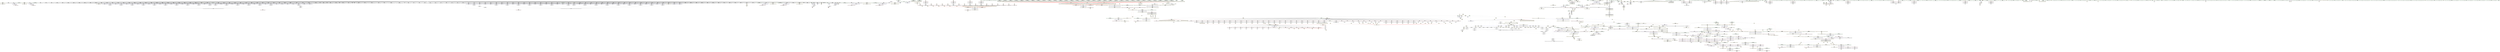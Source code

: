 digraph "SVFG" {
	label="SVFG";

	Node0x5651332e35c0 [shape=record,color=grey,label="{NodeID: 0\nNullPtr}"];
	Node0x5651332e35c0 -> Node0x56513331d0c0[style=solid];
	Node0x5651332e35c0 -> Node0x56513331d1c0[style=solid];
	Node0x5651332e35c0 -> Node0x56513331d290[style=solid];
	Node0x5651332e35c0 -> Node0x56513331d360[style=solid];
	Node0x5651332e35c0 -> Node0x56513331d430[style=solid];
	Node0x5651332e35c0 -> Node0x56513331d500[style=solid];
	Node0x5651332e35c0 -> Node0x56513331d5d0[style=solid];
	Node0x5651332e35c0 -> Node0x565133317110[style=solid];
	Node0x5651332e35c0 -> Node0x5651333171e0[style=solid];
	Node0x5651332e35c0 -> Node0x5651333172b0[style=solid];
	Node0x5651332e35c0 -> Node0x565133317380[style=solid];
	Node0x5651332e35c0 -> Node0x565133317450[style=solid];
	Node0x5651332e35c0 -> Node0x565133317520[style=solid];
	Node0x5651332e35c0 -> Node0x5651333175f0[style=solid];
	Node0x5651332e35c0 -> Node0x5651333176c0[style=solid];
	Node0x5651332e35c0 -> Node0x565133317790[style=solid];
	Node0x5651332e35c0 -> Node0x565133317860[style=solid];
	Node0x5651332e35c0 -> Node0x565133317930[style=solid];
	Node0x5651332e35c0 -> Node0x565133317a00[style=solid];
	Node0x5651332e35c0 -> Node0x565133317ad0[style=solid];
	Node0x5651332e35c0 -> Node0x565133317ba0[style=solid];
	Node0x5651332e35c0 -> Node0x565133317c70[style=solid];
	Node0x5651332e35c0 -> Node0x565133317d40[style=solid];
	Node0x5651332e35c0 -> Node0x565133317e10[style=solid];
	Node0x5651332e35c0 -> Node0x565133317ee0[style=solid];
	Node0x5651332e35c0 -> Node0x565133317fb0[style=solid];
	Node0x5651332e35c0 -> Node0x565133318080[style=solid];
	Node0x5651332e35c0 -> Node0x565133318150[style=solid];
	Node0x5651332e35c0 -> Node0x565133318220[style=solid];
	Node0x5651332e35c0 -> Node0x5651333182f0[style=solid];
	Node0x5651332e35c0 -> Node0x5651333183c0[style=solid];
	Node0x5651332e35c0 -> Node0x565133318490[style=solid];
	Node0x5651332e35c0 -> Node0x565133318560[style=solid];
	Node0x5651332e35c0 -> Node0x565133318630[style=solid];
	Node0x5651332e35c0 -> Node0x565133318700[style=solid];
	Node0x5651332e35c0 -> Node0x5651333187d0[style=solid];
	Node0x5651332e35c0 -> Node0x5651333188a0[style=solid];
	Node0x5651332e35c0 -> Node0x565133318970[style=solid];
	Node0x5651332e35c0 -> Node0x565133318a40[style=solid];
	Node0x5651332e35c0 -> Node0x565133318b10[style=solid];
	Node0x5651332e35c0 -> Node0x565133318be0[style=solid];
	Node0x5651332e35c0 -> Node0x565133318cb0[style=solid];
	Node0x5651332e35c0 -> Node0x565133318d80[style=solid];
	Node0x5651332e35c0 -> Node0x565133318e50[style=solid];
	Node0x5651332e35c0 -> Node0x565133318f20[style=solid];
	Node0x5651332e35c0 -> Node0x565133318ff0[style=solid];
	Node0x5651332e35c0 -> Node0x5651333216c0[style=solid];
	Node0x5651332e35c0 -> Node0x565133321750[style=solid];
	Node0x5651332e35c0 -> Node0x565133321820[style=solid];
	Node0x5651332e35c0 -> Node0x5651333218f0[style=solid];
	Node0x5651332e35c0 -> Node0x5651333219c0[style=solid];
	Node0x5651332e35c0 -> Node0x565133321a90[style=solid];
	Node0x5651332e35c0 -> Node0x565133321b60[style=solid];
	Node0x5651332e35c0 -> Node0x565133321c30[style=solid];
	Node0x5651332e35c0 -> Node0x565133321d00[style=solid];
	Node0x5651332e35c0 -> Node0x565133321dd0[style=solid];
	Node0x5651332e35c0 -> Node0x565133321ea0[style=solid];
	Node0x5651332e35c0 -> Node0x565133321f70[style=solid];
	Node0x5651332e35c0 -> Node0x565133322040[style=solid];
	Node0x5651332e35c0 -> Node0x565133322110[style=solid];
	Node0x5651332e35c0 -> Node0x5651333221e0[style=solid];
	Node0x5651332e35c0 -> Node0x5651333222b0[style=solid];
	Node0x5651332e35c0 -> Node0x565133322380[style=solid];
	Node0x5651332e35c0 -> Node0x565133322450[style=solid];
	Node0x5651332e35c0 -> Node0x565133322520[style=solid];
	Node0x5651332e35c0 -> Node0x5651333225f0[style=solid];
	Node0x5651332e35c0 -> Node0x5651333226c0[style=solid];
	Node0x5651332e35c0 -> Node0x565133322790[style=solid];
	Node0x5651332e35c0 -> Node0x565133322860[style=solid];
	Node0x5651332e35c0 -> Node0x565133322930[style=solid];
	Node0x5651332e35c0 -> Node0x565133322a00[style=solid];
	Node0x5651332e35c0 -> Node0x565133322ad0[style=solid];
	Node0x5651332e35c0 -> Node0x565133322ba0[style=solid];
	Node0x5651332e35c0 -> Node0x565133322c70[style=solid];
	Node0x5651332e35c0 -> Node0x565133322d40[style=solid];
	Node0x5651332e35c0 -> Node0x565133322e10[style=solid];
	Node0x5651332e35c0 -> Node0x565133322ee0[style=solid];
	Node0x5651332e35c0 -> Node0x565133322fb0[style=solid];
	Node0x5651332e35c0 -> Node0x565133323080[style=solid];
	Node0x5651332e35c0 -> Node0x565133323150[style=solid];
	Node0x5651332e35c0 -> Node0x565133323220[style=solid];
	Node0x5651332e35c0 -> Node0x5651333232f0[style=solid];
	Node0x5651332e35c0 -> Node0x5651333233c0[style=solid];
	Node0x5651332e35c0 -> Node0x565133323490[style=solid];
	Node0x5651332e35c0 -> Node0x565133323560[style=solid];
	Node0x5651332e35c0 -> Node0x565133323630[style=solid];
	Node0x5651332e35c0 -> Node0x565133323700[style=solid];
	Node0x5651332e35c0 -> Node0x5651333237d0[style=solid];
	Node0x5651332e35c0 -> Node0x5651333238a0[style=solid];
	Node0x5651332e35c0 -> Node0x565133323970[style=solid];
	Node0x5651332e35c0 -> Node0x565133323a40[style=solid];
	Node0x5651332e35c0 -> Node0x565133323b10[style=solid];
	Node0x5651332e35c0 -> Node0x565133323be0[style=solid];
	Node0x5651332e35c0 -> Node0x565133323cb0[style=solid];
	Node0x5651332e35c0 -> Node0x565133323d80[style=solid];
	Node0x5651332e35c0 -> Node0x565133323e50[style=solid];
	Node0x5651332e35c0 -> Node0x565133323f20[style=solid];
	Node0x5651332e35c0 -> Node0x565133323ff0[style=solid];
	Node0x5651332e35c0 -> Node0x5651333240c0[style=solid];
	Node0x5651332e35c0 -> Node0x565133324190[style=solid];
	Node0x5651332e35c0 -> Node0x565133324260[style=solid];
	Node0x5651332e35c0 -> Node0x565133324330[style=solid];
	Node0x5651332e35c0 -> Node0x565133324400[style=solid];
	Node0x5651332e35c0 -> Node0x5651333244d0[style=solid];
	Node0x5651332e35c0 -> Node0x5651333245a0[style=solid];
	Node0x5651332e35c0 -> Node0x565133324670[style=solid];
	Node0x5651332e35c0 -> Node0x565133324740[style=solid];
	Node0x5651332e35c0 -> Node0x565133324810[style=solid];
	Node0x5651332e35c0 -> Node0x5651333248e0[style=solid];
	Node0x5651332e35c0 -> Node0x5651333249b0[style=solid];
	Node0x5651332e35c0 -> Node0x565133324a80[style=solid];
	Node0x5651332e35c0 -> Node0x565133324b50[style=solid];
	Node0x5651332e35c0 -> Node0x565133324c20[style=solid];
	Node0x5651332e35c0 -> Node0x565133324cf0[style=solid];
	Node0x5651332e35c0 -> Node0x565133324dc0[style=solid];
	Node0x5651332e35c0 -> Node0x565133324e90[style=solid];
	Node0x5651332e35c0 -> Node0x565133324f60[style=solid];
	Node0x5651332e35c0 -> Node0x565133325030[style=solid];
	Node0x5651332e35c0 -> Node0x565133325100[style=solid];
	Node0x5651332e35c0 -> Node0x5651333251d0[style=solid];
	Node0x5651332e35c0 -> Node0x5651333252a0[style=solid];
	Node0x5651332e35c0 -> Node0x565133325370[style=solid];
	Node0x5651332e35c0 -> Node0x565133325440[style=solid];
	Node0x5651332e35c0 -> Node0x565133325510[style=solid];
	Node0x5651332e35c0 -> Node0x5651333255e0[style=solid];
	Node0x5651332e35c0 -> Node0x5651333256b0[style=solid];
	Node0x5651332e35c0 -> Node0x565133325780[style=solid];
	Node0x5651332e35c0 -> Node0x565133325850[style=solid];
	Node0x5651332e35c0 -> Node0x565133325920[style=solid];
	Node0x5651332e35c0 -> Node0x5651333259f0[style=solid];
	Node0x5651332e35c0 -> Node0x565133325ac0[style=solid];
	Node0x5651332e35c0 -> Node0x565133325b90[style=solid];
	Node0x5651332e35c0 -> Node0x565133325c60[style=solid];
	Node0x5651332e35c0 -> Node0x565133325d30[style=solid];
	Node0x5651332e35c0 -> Node0x565133325e00[style=solid];
	Node0x5651332e35c0 -> Node0x565133325ed0[style=solid];
	Node0x5651332e35c0 -> Node0x565133325fa0[style=solid];
	Node0x5651332e35c0 -> Node0x565133326070[style=solid];
	Node0x5651332e35c0 -> Node0x565133326140[style=solid];
	Node0x5651332e35c0 -> Node0x565133326210[style=solid];
	Node0x5651332e35c0 -> Node0x5651333262e0[style=solid];
	Node0x5651332e35c0 -> Node0x5651333263b0[style=solid];
	Node0x5651332e35c0 -> Node0x565133326480[style=solid];
	Node0x5651332e35c0 -> Node0x565133326550[style=solid];
	Node0x5651332e35c0 -> Node0x565133326620[style=solid];
	Node0x5651332e35c0 -> Node0x565133338e50[style=solid];
	Node0x5651333299b0 [shape=record,color=yellow,style=double,label="{NodeID: 775\nAPARM(175)\nCS[]}"];
	Node0x565133342440 [shape=record,color=yellow,style=double,label="{NodeID: 1550\nRETMU(84V_2)\npts\{1116 \}\nFun[_ZStplIcSt11char_traitsIcESaIcEENSt7__cxx1112basic_stringIT_T0_T1_EERKS8_S5_]}"];
	Node0x565133320720 [shape=record,color=red,label="{NodeID: 443\n131\<--103\nexn\<--exn.slot\n_Z3getNSt7__cxx1112basic_stringIcSt11char_traitsIcESaIcEEE\n}"];
	Node0x56513335b510 [shape=record,color=yellow,style=double,label="{NodeID: 1218\nARet(749)\nCS[]}"];
	Node0x56513335b510 -> Node0x565133335000[style=solid];
	Node0x565133313f00 [shape=record,color=green,label="{NodeID: 111\n388\<--389\n_ZStplIcSt11char_traitsIcESaIcEENSt7__cxx1112basic_stringIT_T0_T1_EERKS8_S5_\<--_ZStplIcSt11char_traitsIcESaIcEENSt7__cxx1112basic_stringIT_T0_T1_EERKS8_S5__field_insensitive\n}"];
	Node0x56513334ad50 [shape=record,color=yellow,style=double,label="{NodeID: 886\nAPARM(205)\nCS[]}"];
	Node0x5651333d4330 [shape=record,color=yellow,style=double,label="{NodeID: 1661\nCSMU(104V_2)\npts\{10 25 \}\nCS[]|{<s0>224|<s1>224}}"];
	Node0x5651333d4330:s0 -> Node0x5651333c1750[style=dashed,color=red];
	Node0x5651333d4330:s1 -> Node0x5651333c1860[style=dashed,color=red];
	Node0x565133335ea0 [shape=record,color=red,label="{NodeID: 554\n981\<--980\n\<--first\n_ZStltIxSt4pairINSt7__cxx1112basic_stringIcSt11char_traitsIcESaIcEEES6_EEbRKS0_IT_T0_ESC_\n}"];
	Node0x565133335ea0 -> Node0x565133368160[style=solid];
	Node0x565133364680 [shape=record,color=black,label="{NodeID: 1329\n430 = PHI(398, 428, )\n}"];
	Node0x565133364680 -> Node0x56513334d380[style=solid];
	Node0x565133318970 [shape=record,color=black,label="{NodeID: 222\n507\<--3\n\<--dummyVal\n_Z2goiNSt7__cxx1112basic_stringIcSt11char_traitsIcESaIcEEES4_i\n}"];
	Node0x565133318970 -> Node0x56513333a7b0[style=solid];
	Node0x565133350780 [shape=record,color=yellow,style=double,label="{NodeID: 997\nAPARM(167)\nCS[]|{<s0>106}}"];
	Node0x565133350780:s0 -> Node0x565132ddec60[style=solid,color=red];
	Node0x56513333b990 [shape=record,color=blue,label="{NodeID: 665\n177\<--657\nexn.slot\<--\n_Z2goiNSt7__cxx1112basic_stringIcSt11char_traitsIcESaIcEEES4_i\n}"];
	Node0x56513333b990 -> Node0x5651333be110[style=dashed];
	Node0x5651333a23f0 [shape=record,color=black,label="{NodeID: 1440\nMR_22V_46 = PHI(MR_22V_45, MR_22V_47, )\npts\{178 \}\n}"];
	Node0x5651333a23f0 -> Node0x5651333b12f0[style=dashed];
	Node0x5651333269c0 [shape=record,color=black,label="{NodeID: 333\n21\<--20\n\<--_Z2rtB5cxx11\nCan only get source location for instruction, argument, global var or function.}"];
	Node0x5651333269c0 -> Node0x56513332ae00[style=solid];
	Node0x5651333561b0 [shape=record,color=yellow,style=double,label="{NodeID: 1108\nAPARM(996)\nCS[]|{<s0>186}}"];
	Node0x5651333561b0:s0 -> Node0x565132dde600[style=solid,color=red];
	Node0x5651332cf3e0 [shape=record,color=green,label="{NodeID: 1\n7\<--1\n__dso_handle\<--dummyObj\nGlob }"];
	Node0x565133329a80 [shape=record,color=yellow,style=double,label="{NodeID: 776\nAPARM(166)\nCS[]}"];
	Node0x565133342520 [shape=record,color=yellow,style=double,label="{NodeID: 1551\nRETMU(86V_3)\npts\{1118 \}\nFun[_ZStplIcSt11char_traitsIcESaIcEENSt7__cxx1112basic_stringIT_T0_T1_EERKS8_S5_]}"];
	Node0x5651333207f0 [shape=record,color=red,label="{NodeID: 444\n132\<--105\nsel\<--ehselector.slot\n_Z3getNSt7__cxx1112basic_stringIcSt11char_traitsIcESaIcEEE\n}"];
	Node0x56513335b5a0 [shape=record,color=yellow,style=double,label="{NodeID: 1219\nARet(757)\nCS[]}"];
	Node0x56513335b5a0 -> Node0x5651333350d0[style=solid];
	Node0x565133314000 [shape=record,color=green,label="{NodeID: 112\n973\<--974\n__x.addr\<--__x.addr_field_insensitive\n_ZStltIxSt4pairINSt7__cxx1112basic_stringIcSt11char_traitsIcESaIcEEES6_EEbRKS0_IT_T0_ESC_\n}"];
	Node0x565133314000 -> Node0x5651333359c0[style=solid];
	Node0x565133314000 -> Node0x565133335a90[style=solid];
	Node0x565133314000 -> Node0x565133335b60[style=solid];
	Node0x565133314000 -> Node0x56513333d530[style=solid];
	Node0x56513334ae20 [shape=record,color=yellow,style=double,label="{NodeID: 887\nAPARM(203)\nCS[]}"];
	Node0x5651333d4490 [shape=record,color=yellow,style=double,label="{NodeID: 1662\n30V_2 = CSCHI(MR_30V_1)\npts\{1860000 \}\nCS[]}"];
	Node0x5651333d4490 -> Node0x5651333adbf0[style=dashed];
	Node0x5651333d4490 -> Node0x5651333b26f0[style=dashed];
	Node0x5651333d4490 -> Node0x565133347050[style=dashed];
	Node0x565133335f70 [shape=record,color=red,label="{NodeID: 555\n984\<--983\n\<--first1\n_ZStltIxSt4pairINSt7__cxx1112basic_stringIcSt11char_traitsIcESaIcEEES6_EEbRKS0_IT_T0_ESC_\n}"];
	Node0x565133335f70 -> Node0x565133368160[style=solid];
	Node0x565133364c20 [shape=record,color=black,label="{NodeID: 1330\n1006 = PHI(1007, 1003, )\n}"];
	Node0x565133364c20 -> Node0x56513331dd20[style=solid];
	Node0x565133318a40 [shape=record,color=black,label="{NodeID: 223\n509\<--3\n\<--dummyVal\n_Z2goiNSt7__cxx1112basic_stringIcSt11char_traitsIcESaIcEEES4_i\n}"];
	Node0x565133318a40 -> Node0x56513333a880[style=solid];
	Node0x565133350850 [shape=record,color=yellow,style=double,label="{NodeID: 998\nAPARM(643)\nCS[]|{<s0>106}}"];
	Node0x565133350850:s0 -> Node0x565132dde6c0[style=solid,color=red];
	Node0x56513333ba60 [shape=record,color=blue,label="{NodeID: 666\n179\<--659\nehselector.slot\<--\n_Z2goiNSt7__cxx1112basic_stringIcSt11char_traitsIcESaIcEEES4_i\n}"];
	Node0x56513333ba60 -> Node0x5651333be610[style=dashed];
	Node0x5651333b5010 [shape=record,color=black,label="{NodeID: 1441\nMR_24V_46 = PHI(MR_24V_45, MR_24V_47, )\npts\{180 \}\n}"];
	Node0x5651333b5010 -> Node0x5651333b17f0[style=dashed];
	Node0x565133326ac0 [shape=record,color=black,label="{NodeID: 334\n48\<--49\n\<--_ZNSt8ios_base4InitD1Ev\nCan only get source location for instruction, argument, global var or function.}"];
	Node0x565133326ac0 -> Node0x56513332a030[style=solid];
	Node0x565133356280 [shape=record,color=yellow,style=double,label="{NodeID: 1109\nAPARM(998)\nCS[]|{<s0>186}}"];
	Node0x565133356280:s0 -> Node0x565132de6fc0[style=solid,color=red];
	Node0x5651332e2a50 [shape=record,color=green,label="{NodeID: 2\n9\<--1\n\<--dummyObj\nCan only get source location for instruction, argument, global var or function.}"];
	Node0x565133329b50 [shape=record,color=yellow,style=double,label="{NodeID: 777\nAPARM(175)\nCS[]|{<s0>17}}"];
	Node0x565133329b50:s0 -> Node0x565133361960[style=solid,color=red];
	Node0x565133342600 [shape=record,color=yellow,style=double,label="{NodeID: 1552\nRETMU(106V_2)\npts\{1288 \}\nFun[_ZStltINSt7__cxx1112basic_stringIcSt11char_traitsIcESaIcEEES5_EbRKSt4pairIT_T0_ESB_]}"];
	Node0x5651333208c0 [shape=record,color=red,label="{NodeID: 445\n145\<--139\n\<--__a.addr\n_ZStorSt13_Ios_OpenmodeS_\n}"];
	Node0x5651333208c0 -> Node0x565133365a60[style=solid];
	Node0x56513335b630 [shape=record,color=yellow,style=double,label="{NodeID: 1220\nARet(820)\nCS[]}"];
	Node0x56513335b630 -> Node0x565133335270[style=solid];
	Node0x565133319130 [shape=record,color=green,label="{NodeID: 113\n975\<--976\n__y.addr\<--__y.addr_field_insensitive\n_ZStltIxSt4pairINSt7__cxx1112basic_stringIcSt11char_traitsIcESaIcEEES6_EEbRKS0_IT_T0_ESC_\n}"];
	Node0x565133319130 -> Node0x565133335c30[style=solid];
	Node0x565133319130 -> Node0x565133335d00[style=solid];
	Node0x565133319130 -> Node0x565133335dd0[style=solid];
	Node0x565133319130 -> Node0x56513333d600[style=solid];
	Node0x56513334aef0 [shape=record,color=yellow,style=double,label="{NodeID: 888\nAPARM(11)\nCS[]}"];
	Node0x5651333d45f0 [shape=record,color=yellow,style=double,label="{NodeID: 1663\n32V_2 = CSCHI(MR_32V_1)\npts\{1920000 \}\nCS[]}"];
	Node0x5651333d45f0 -> Node0x5651333ae0f0[style=dashed];
	Node0x5651333d45f0 -> Node0x5651333bd710[style=dashed];
	Node0x5651333d45f0 -> Node0x5651333471b0[style=dashed];
	Node0x565133336040 [shape=record,color=red,label="{NodeID: 556\n989\<--988\n\<--first2\n_ZStltIxSt4pairINSt7__cxx1112basic_stringIcSt11char_traitsIcESaIcEEES6_EEbRKS0_IT_T0_ESC_\n}"];
	Node0x565133336040 -> Node0x56513332e910[style=solid];
	Node0x5651333651c0 [shape=record,color=black,label="{NodeID: 1331\n1003 = PHI(1004, 999, )\n}"];
	Node0x5651333651c0 -> Node0x565133364c20[style=solid];
	Node0x565133318b10 [shape=record,color=black,label="{NodeID: 224\n512\<--3\n\<--dummyVal\n_Z2goiNSt7__cxx1112basic_stringIcSt11char_traitsIcESaIcEEES4_i\n}"];
	Node0x565133350920 [shape=record,color=yellow,style=double,label="{NodeID: 999\nAPARM(638)\nCS[]|{<s0>107}}"];
	Node0x565133350920:s0 -> Node0x56513335f290[style=solid,color=red];
	Node0x56513333bb30 [shape=record,color=blue,label="{NodeID: 667\n177\<--708\nexn.slot\<--\n_Z2goiNSt7__cxx1112basic_stringIcSt11char_traitsIcESaIcEEES4_i\n}"];
	Node0x56513333bb30 -> Node0x5651333a36f0[style=dashed];
	Node0x5651333b5510 [shape=record,color=black,label="{NodeID: 1442\nMR_22V_3 = PHI(MR_22V_2, MR_22V_4, )\npts\{178 \}\n}"];
	Node0x5651333b5510 -> Node0x5651333bcd10[style=dashed];
	Node0x565133326bc0 [shape=record,color=black,label="{NodeID: 335\n69\<--70\n\<--_ZNSt7__cxx1112basic_stringIcSt11char_traitsIcESaIcEED1Ev\nCan only get source location for instruction, argument, global var or function.}"];
	Node0x565133326bc0 -> Node0x56513332a370[style=solid];
	Node0x565133326bc0 -> Node0x56513332a6b0[style=solid];
	Node0x565133326bc0 -> Node0x56513332a9f0[style=solid];
	Node0x565133326bc0 -> Node0x56513332ad30[style=solid];
	Node0x565133356350 [shape=record,color=yellow,style=double,label="{NodeID: 1110\nAPARM(1110)\nCS[]}"];
	Node0x5651332e2ae0 [shape=record,color=green,label="{NodeID: 3\n24\<--1\n\<--dummyObj\nCan only get source location for instruction, argument, global var or function.}"];
	Node0x565133329c20 [shape=record,color=yellow,style=double,label="{NodeID: 778\nAPARM(175)\nCS[]}"];
	Node0x565133342710 [shape=record,color=yellow,style=double,label="{NodeID: 1553\nRETMU(108V_2)\npts\{1290 \}\nFun[_ZStltINSt7__cxx1112basic_stringIcSt11char_traitsIcESaIcEEES5_EbRKSt4pairIT_T0_ESB_]}"];
	Node0x565133320990 [shape=record,color=red,label="{NodeID: 446\n146\<--141\n\<--__b.addr\n_ZStorSt13_Ios_OpenmodeS_\n}"];
	Node0x565133320990 -> Node0x565133365a60[style=solid];
	Node0x56513335b6c0 [shape=record,color=yellow,style=double,label="{NodeID: 1221\nARet(420)\nCS[]}"];
	Node0x56513335b6c0 -> Node0x565133334640[style=solid];
	Node0x565133319200 [shape=record,color=green,label="{NodeID: 114\n1000\<--1001\n_ZStltINSt7__cxx1112basic_stringIcSt11char_traitsIcESaIcEEES5_EbRKSt4pairIT_T0_ESB_\<--_ZStltINSt7__cxx1112basic_stringIcSt11char_traitsIcESaIcEEES5_EbRKSt4pairIT_T0_ESB__field_insensitive\n}"];
	Node0x56513334afc0 [shape=record,color=yellow,style=double,label="{NodeID: 889\nAPARM(361)\nCS[]}"];
	Node0x5651333d4750 [shape=record,color=yellow,style=double,label="{NodeID: 1664\n14V_12 = CSCHI(MR_14V_1)\npts\{25 \}\nCS[]}"];
	Node0x5651333d4750 -> Node0x5651333a19f0[style=dashed];
	Node0x5651333d4750 -> Node0x5651333beb10[style=dashed];
	Node0x565133336110 [shape=record,color=red,label="{NodeID: 557\n992\<--991\n\<--first3\n_ZStltIxSt4pairINSt7__cxx1112basic_stringIcSt11char_traitsIcESaIcEEES6_EEbRKS0_IT_T0_ESC_\n}"];
	Node0x565133336110 -> Node0x56513332e910[style=solid];
	Node0x565133365760 [shape=record,color=grey,label="{NodeID: 1332\n786 = Binary(785, 382, )\n}"];
	Node0x565133365760 -> Node0x56513334ea40[style=solid];
	Node0x565133318be0 [shape=record,color=black,label="{NodeID: 225\n513\<--3\n\<--dummyVal\n_Z2goiNSt7__cxx1112basic_stringIcSt11char_traitsIcESaIcEEES4_i\n}"];
	Node0x565133318be0 -> Node0x56513333a950[style=solid];
	Node0x5651333509f0 [shape=record,color=yellow,style=double,label="{NodeID: 1000\nAPARM(223)\nCS[]|{<s0>107}}"];
	Node0x5651333509f0:s0 -> Node0x56513335f410[style=solid,color=red];
	Node0x56513333bc00 [shape=record,color=blue,label="{NodeID: 668\n179\<--710\nehselector.slot\<--\n_Z2goiNSt7__cxx1112basic_stringIcSt11char_traitsIcESaIcEEES4_i\n}"];
	Node0x56513333bc00 -> Node0x5651333a3bf0[style=dashed];
	Node0x5651333b5a10 [shape=record,color=black,label="{NodeID: 1443\nMR_24V_3 = PHI(MR_24V_2, MR_24V_4, )\npts\{180 \}\n}"];
	Node0x5651333b5a10 -> Node0x5651333bd210[style=dashed];
	Node0x565133326cc0 [shape=record,color=black,label="{NodeID: 336\n115\<--99\n\<--ss\n_Z3getNSt7__cxx1112basic_stringIcSt11char_traitsIcESaIcEEE\n}"];
	Node0x565133326cc0 -> Node0x565133329670[style=solid];
	Node0x565133356420 [shape=record,color=yellow,style=double,label="{NodeID: 1111\nAPARM(1130)\nCS[]}"];
	Node0x5651333110d0 [shape=record,color=green,label="{NodeID: 4\n26\<--1\n_ZSt3cin\<--dummyObj\nGlob }"];
	Node0x565133329cf0 [shape=record,color=yellow,style=double,label="{NodeID: 779\nAPARM(183)\nCS[]}"];
	Node0x5651333427f0 [shape=record,color=yellow,style=double,label="{NodeID: 1554\nRETMU(12V_1)\npts\{10 \}\nFun[_Z2goiNSt7__cxx1112basic_stringIcSt11char_traitsIcESaIcEEES4_i]}"];
	Node0x565133320a60 [shape=record,color=red,label="{NodeID: 447\n261\<--169\n\<--i.addr\n_Z2goiNSt7__cxx1112basic_stringIcSt11char_traitsIcESaIcEEES4_i\n}"];
	Node0x565133320a60 -> Node0x565133367e60[style=solid];
	Node0x56513335b750 [shape=record,color=yellow,style=double,label="{NodeID: 1222\nARet(452)\nCS[]}"];
	Node0x56513335b750 -> Node0x565133334710[style=solid];
	Node0x565133319300 [shape=record,color=green,label="{NodeID: 115\n1013\<--1014\n__x.addr\<--__x.addr_field_insensitive\n_ZSt9make_pairIxSt4pairINSt7__cxx1112basic_stringIcSt11char_traitsIcESaIcEEES6_EES0_INSt17__decay_and_stripIT_E6__typeENS8_IT0_E6__typeEEOS9_OSC_\n}"];
	Node0x565133319300 -> Node0x5651333361e0[style=solid];
	Node0x565133319300 -> Node0x56513333d6d0[style=solid];
	Node0x56513334b090 [shape=record,color=yellow,style=double,label="{NodeID: 890\nAPARM(366)\nCS[]}"];
	Node0x5651333d48b0 [shape=record,color=yellow,style=double,label="{NodeID: 1665\n14V_15 = CSCHI(MR_14V_1)\npts\{25 \}\nCS[]}"];
	Node0x5651333d48b0 -> Node0x5651333ab3f0[style=dashed];
	Node0x5651333d48b0 -> Node0x5651333b6e10[style=dashed];
	Node0x5651333d48b0 -> Node0x5651333b8710[style=dashed];
	Node0x5651333d48b0 -> Node0x565133346d30[style=dashed];
	Node0x5651333361e0 [shape=record,color=red,label="{NodeID: 558\n1019\<--1013\n\<--__x.addr\n_ZSt9make_pairIxSt4pairINSt7__cxx1112basic_stringIcSt11char_traitsIcESaIcEEES6_EES0_INSt17__decay_and_stripIT_E6__typeENS8_IT0_E6__typeEEOS9_OSC_\n}"];
	Node0x5651333361e0 -> Node0x5651333565c0[style=solid];
	Node0x5651333658e0 [shape=record,color=grey,label="{NodeID: 1333\n1037 = Binary(24, 1036, )\n}"];
	Node0x5651333658e0 -> Node0x565132dde2f0[style=solid];
	Node0x565133318cb0 [shape=record,color=black,label="{NodeID: 226\n515\<--3\n\<--dummyVal\n_Z2goiNSt7__cxx1112basic_stringIcSt11char_traitsIcESaIcEEES4_i\n}"];
	Node0x565133318cb0 -> Node0x56513333aa20[style=solid];
	Node0x565133350ac0 [shape=record,color=yellow,style=double,label="{NodeID: 1001\nAPARM(225)\nCS[]|{<s0>107}}"];
	Node0x565133350ac0:s0 -> Node0x56513335f800[style=solid,color=red];
	Node0x56513333bcd0 [shape=record,color=blue,label="{NodeID: 669\n177\<--714\nexn.slot\<--\n_Z2goiNSt7__cxx1112basic_stringIcSt11char_traitsIcESaIcEEES4_i\n}"];
	Node0x56513333bcd0 -> Node0x5651333a36f0[style=dashed];
	Node0x5651333b5f10 [shape=record,color=black,label="{NodeID: 1444\nMR_14V_24 = PHI(MR_14V_23, MR_14V_1, )\npts\{25 \}\n}"];
	Node0x5651333b5f10 -> Node0x5651333b08f0[style=dashed];
	Node0x565133326d90 [shape=record,color=black,label="{NodeID: 337\n97\<--119\n_Z3getNSt7__cxx1112basic_stringIcSt11char_traitsIcESaIcEEE_ret\<--\n_Z3getNSt7__cxx1112basic_stringIcSt11char_traitsIcESaIcEEE\n}"];
	Node0x565133326d90 -> Node0x5651333628f0[style=solid];
	Node0x5651333564f0 [shape=record,color=yellow,style=double,label="{NodeID: 1112\nAPARM(1128)\nCS[]}"];
	Node0x565133311160 [shape=record,color=green,label="{NodeID: 5\n27\<--1\n.str\<--dummyObj\nGlob }"];
	Node0x565133329dc0 [shape=record,color=yellow,style=double,label="{NodeID: 780\nAPARM(167)\nCS[]}"];
	Node0x565133342900 [shape=record,color=yellow,style=double,label="{NodeID: 1555\nRETMU(14V_4)\npts\{25 \}\nFun[_Z2goiNSt7__cxx1112basic_stringIcSt11char_traitsIcESaIcEEES4_i]|{<s0>53|<s1>62|<s2>69|<s3>76|<s4>81|<s5>86|<s6>99|<s7>107|<s8>116|<s9>124|<s10>136|<s11>144|<s12>152|<s13>161|<s14>169|<s15>181|<s16>210}}"];
	Node0x565133342900:s0 -> Node0x5651333d4f90[style=dashed,color=blue];
	Node0x565133342900:s1 -> Node0x5651333d50f0[style=dashed,color=blue];
	Node0x565133342900:s2 -> Node0x5651333d4750[style=dashed,color=blue];
	Node0x565133342900:s3 -> Node0x5651333d48b0[style=dashed,color=blue];
	Node0x565133342900:s4 -> Node0x5651333d4a10[style=dashed,color=blue];
	Node0x565133342900:s5 -> Node0x5651333d4b70[style=dashed,color=blue];
	Node0x565133342900:s6 -> Node0x5651333d53b0[style=dashed,color=blue];
	Node0x565133342900:s7 -> Node0x5651333d5510[style=dashed,color=blue];
	Node0x565133342900:s8 -> Node0x5651333d5670[style=dashed,color=blue];
	Node0x565133342900:s9 -> Node0x5651333d57d0[style=dashed,color=blue];
	Node0x565133342900:s10 -> Node0x5651333d4cd0[style=dashed,color=blue];
	Node0x565133342900:s11 -> Node0x5651333d5250[style=dashed,color=blue];
	Node0x565133342900:s12 -> Node0x5651333d4e30[style=dashed,color=blue];
	Node0x565133342900:s13 -> Node0x5651333d5930[style=dashed,color=blue];
	Node0x565133342900:s14 -> Node0x5651333d5a90[style=dashed,color=blue];
	Node0x565133342900:s15 -> Node0x5651333d5bf0[style=dashed,color=blue];
	Node0x565133342900:s16 -> Node0x5651333d6010[style=dashed,color=blue];
	Node0x565133320b30 [shape=record,color=red,label="{NodeID: 448\n360\<--169\n\<--i.addr\n_Z2goiNSt7__cxx1112basic_stringIcSt11char_traitsIcESaIcEEES4_i\n}"];
	Node0x565133320b30 -> Node0x565133326f30[style=solid];
	Node0x56513335b7e0 [shape=record,color=yellow,style=double,label="{NodeID: 1223\nARet(460)\nCS[]}"];
	Node0x56513335b7e0 -> Node0x5651333347e0[style=solid];
	Node0x5651333193d0 [shape=record,color=green,label="{NodeID: 116\n1015\<--1016\n__y.addr\<--__y.addr_field_insensitive\n_ZSt9make_pairIxSt4pairINSt7__cxx1112basic_stringIcSt11char_traitsIcESaIcEEES6_EES0_INSt17__decay_and_stripIT_E6__typeENS8_IT0_E6__typeEEOS9_OSC_\n}"];
	Node0x5651333193d0 -> Node0x5651333362b0[style=solid];
	Node0x5651333193d0 -> Node0x56513333d7a0[style=solid];
	Node0x56513334b160 [shape=record,color=yellow,style=double,label="{NodeID: 891\nAPARM(14)\nCS[]}"];
	Node0x5651333d4a10 [shape=record,color=yellow,style=double,label="{NodeID: 1666\n14V_17 = CSCHI(MR_14V_15)\npts\{25 \}\nCS[]}"];
	Node0x5651333d4a10 -> Node0x5651333aeaf0[style=dashed];
	Node0x5651333d4a10 -> Node0x5651333b6e10[style=dashed];
	Node0x5651333d4a10 -> Node0x565133346f70[style=dashed];
	Node0x5651333362b0 [shape=record,color=red,label="{NodeID: 559\n1023\<--1015\n\<--__y.addr\n_ZSt9make_pairIxSt4pairINSt7__cxx1112basic_stringIcSt11char_traitsIcESaIcEEES6_EES0_INSt17__decay_and_stripIT_E6__typeENS8_IT0_E6__typeEEOS9_OSC_\n}"];
	Node0x5651333362b0 -> Node0x565133356690[style=solid];
	Node0x565133365a60 [shape=record,color=grey,label="{NodeID: 1334\n147 = Binary(145, 146, )\n}"];
	Node0x565133365a60 -> Node0x565133326e60[style=solid];
	Node0x565133318d80 [shape=record,color=black,label="{NodeID: 227\n548\<--3\n\<--dummyVal\n_Z2goiNSt7__cxx1112basic_stringIcSt11char_traitsIcESaIcEEES4_i\n}"];
	Node0x565133350b90 [shape=record,color=yellow,style=double,label="{NodeID: 1002\nAPARM(645)\nCS[]|{<s0>107}}"];
	Node0x565133350b90:s0 -> Node0x56513335fbf0[style=solid,color=red];
	Node0x56513333bda0 [shape=record,color=blue,label="{NodeID: 670\n179\<--716\nehselector.slot\<--\n_Z2goiNSt7__cxx1112basic_stringIcSt11char_traitsIcESaIcEEES4_i\n}"];
	Node0x56513333bda0 -> Node0x5651333a3bf0[style=dashed];
	Node0x5651333b6410 [shape=record,color=black,label="{NodeID: 1445\nMR_22V_31 = PHI(MR_22V_30, MR_22V_32, )\npts\{178 \}\n}"];
	Node0x5651333b6410 -> Node0x5651333b12f0[style=dashed];
	Node0x565133326e60 [shape=record,color=black,label="{NodeID: 338\n136\<--147\n_ZStorSt13_Ios_OpenmodeS__ret\<--or\n_ZStorSt13_Ios_OpenmodeS_\n}"];
	Node0x565133326e60 -> Node0x565133362ce0[style=solid];
	Node0x5651333565c0 [shape=record,color=yellow,style=double,label="{NodeID: 1113\nAPARM(1019)\nCS[]|{<s0>187}}"];
	Node0x5651333565c0:s0 -> Node0x565133361840[style=solid,color=red];
	Node0x5651333111f0 [shape=record,color=green,label="{NodeID: 6\n29\<--1\n.str.5\<--dummyObj\nGlob }"];
	Node0x565133329e90 [shape=record,color=yellow,style=double,label="{NodeID: 781\nAPARM(183)\nCS[]|{<s0>20}}"];
	Node0x565133329e90:s0 -> Node0x565133361960[style=solid,color=red];
	Node0x5651333429e0 [shape=record,color=yellow,style=double,label="{NodeID: 1556\nRETMU(16V_2)\npts\{170 \}\nFun[_Z2goiNSt7__cxx1112basic_stringIcSt11char_traitsIcESaIcEEES4_i]}"];
	Node0x565133320c00 [shape=record,color=red,label="{NodeID: 449\n372\<--169\n\<--i.addr\n_Z2goiNSt7__cxx1112basic_stringIcSt11char_traitsIcESaIcEEES4_i\n}"];
	Node0x565133320c00 -> Node0x5651333270d0[style=solid];
	Node0x56513335b870 [shape=record,color=yellow,style=double,label="{NodeID: 1224\nARet(789)\nCS[]}"];
	Node0x56513335b870 -> Node0x5651333351a0[style=solid];
	Node0x5651333194a0 [shape=record,color=green,label="{NodeID: 117\n1021\<--1022\n_ZSt7forwardIxEOT_RNSt16remove_referenceIS0_E4typeE\<--_ZSt7forwardIxEOT_RNSt16remove_referenceIS0_E4typeE_field_insensitive\n}"];
	Node0x56513334b230 [shape=record,color=yellow,style=double,label="{NodeID: 892\nAPARM(373)\nCS[]}"];
	Node0x5651333d4b70 [shape=record,color=yellow,style=double,label="{NodeID: 1667\n14V_18 = CSCHI(MR_14V_17)\npts\{25 \}\nCS[]}"];
	Node0x5651333d4b70 -> Node0x5651333ab3f0[style=dashed];
	Node0x5651333d4b70 -> Node0x5651333aeaf0[style=dashed];
	Node0x565133336380 [shape=record,color=red,label="{NodeID: 560\n1036\<--1033\n\<--__x.addr\n_ZSt3absx\n}"];
	Node0x565133336380 -> Node0x565132dde2f0[style=solid];
	Node0x565133336380 -> Node0x5651333658e0[style=solid];
	Node0x565133336380 -> Node0x565133368460[style=solid];
	Node0x565133365be0 [shape=record,color=grey,label="{NodeID: 1335\n923 = Binary(922, 382, )\n}"];
	Node0x565133365be0 -> Node0x5651333558c0[style=solid];
	Node0x565133318e50 [shape=record,color=black,label="{NodeID: 228\n549\<--3\n\<--dummyVal\n_Z2goiNSt7__cxx1112basic_stringIcSt11char_traitsIcESaIcEEES4_i\n}"];
	Node0x565133318e50 -> Node0x56513333aaf0[style=solid];
	Node0x565133350c60 [shape=record,color=yellow,style=double,label="{NodeID: 1003\nAPARM(225)\nCS[]}"];
	Node0x56513333be70 [shape=record,color=blue,label="{NodeID: 671\n177\<--723\nexn.slot\<--\n_Z2goiNSt7__cxx1112basic_stringIcSt11char_traitsIcESaIcEEES4_i\n}"];
	Node0x56513333be70 -> Node0x5651333b9b10[style=dashed];
	Node0x5651333b6910 [shape=record,color=black,label="{NodeID: 1446\nMR_24V_31 = PHI(MR_24V_30, MR_24V_32, )\npts\{180 \}\n}"];
	Node0x5651333b6910 -> Node0x5651333b17f0[style=dashed];
	Node0x565133326f30 [shape=record,color=black,label="{NodeID: 339\n361\<--360\nconv\<--\n_Z2goiNSt7__cxx1112basic_stringIcSt11char_traitsIcESaIcEEES4_i\n}"];
	Node0x565133326f30 -> Node0x56513334afc0[style=solid];
	Node0x565133356690 [shape=record,color=yellow,style=double,label="{NodeID: 1114\nAPARM(1023)\nCS[]|{<s0>188}}"];
	Node0x565133356690:s0 -> Node0x56513335ffe0[style=solid,color=red];
	Node0x565133311280 [shape=record,color=green,label="{NodeID: 7\n31\<--1\n.str.6\<--dummyObj\nGlob }"];
	Node0x565133329f60 [shape=record,color=yellow,style=double,label="{NodeID: 782\nAPARM(4)\nCS[]}"];
	Node0x565133342ac0 [shape=record,color=yellow,style=double,label="{NodeID: 1557\nRETMU(18V_2)\npts\{172 \}\nFun[_Z2goiNSt7__cxx1112basic_stringIcSt11char_traitsIcESaIcEEES4_i]}"];
	Node0x565133320cd0 [shape=record,color=red,label="{NodeID: 450\n380\<--169\n\<--i.addr\n_Z2goiNSt7__cxx1112basic_stringIcSt11char_traitsIcESaIcEEES4_i\n}"];
	Node0x565133320cd0 -> Node0x5651333673e0[style=solid];
	Node0x56513335b900 [shape=record,color=yellow,style=double,label="{NodeID: 1225\nARet(598)\nCS[]}"];
	Node0x56513335b900 -> Node0x5651333348b0[style=solid];
	Node0x5651333195a0 [shape=record,color=green,label="{NodeID: 118\n1025\<--1026\n_ZSt7forwardISt4pairINSt7__cxx1112basic_stringIcSt11char_traitsIcESaIcEEES6_EEOT_RNSt16remove_referenceIS8_E4typeE\<--_ZSt7forwardISt4pairINSt7__cxx1112basic_stringIcSt11char_traitsIcESaIcEEES6_EEOT_RNSt16remove_referenceIS8_E4typeE_field_insensitive\n}"];
	Node0x56513334b300 [shape=record,color=yellow,style=double,label="{NodeID: 893\nAPARM(376)\nCS[]}"];
	Node0x5651333d4cd0 [shape=record,color=yellow,style=double,label="{NodeID: 1668\n14V_33 = CSCHI(MR_14V_32)\npts\{25 \}\nCS[]}"];
	Node0x5651333d4cd0 -> Node0x5651333a9af0[style=dashed];
	Node0x5651333d4cd0 -> Node0x5651333aa9f0[style=dashed];
	Node0x565133336450 [shape=record,color=red,label="{NodeID: 561\n1051\<--1045\n\<--__x.addr\n_ZSt9make_pairIRNSt7__cxx1112basic_stringIcSt11char_traitsIcESaIcEEES6_ESt4pairINSt17__decay_and_stripIT_E6__typeENS8_IT0_E6__typeEEOS9_OSC_\n}"];
	Node0x565133336450 -> Node0x5651333569d0[style=solid];
	Node0x565133365d60 [shape=record,color=grey,label="{NodeID: 1336\n607 = Binary(606, 382, )\n}"];
	Node0x565133365d60 -> Node0x56513334fc20[style=solid];
	Node0x565133318f20 [shape=record,color=black,label="{NodeID: 229\n551\<--3\n\<--dummyVal\n_Z2goiNSt7__cxx1112basic_stringIcSt11char_traitsIcESaIcEEES4_i\n}"];
	Node0x565133318f20 -> Node0x56513333abc0[style=solid];
	Node0x565133350d30 [shape=record,color=yellow,style=double,label="{NodeID: 1004\nAPARM(223)\nCS[]}"];
	Node0x56513333bf40 [shape=record,color=blue,label="{NodeID: 672\n179\<--725\nehselector.slot\<--\n_Z2goiNSt7__cxx1112basic_stringIcSt11char_traitsIcESaIcEEES4_i\n}"];
	Node0x56513333bf40 -> Node0x5651333ba010[style=dashed];
	Node0x5651333b6e10 [shape=record,color=black,label="{NodeID: 1447\nMR_14V_20 = PHI(MR_14V_17, MR_14V_15, )\npts\{25 \}\n}"];
	Node0x5651333b6e10 -> Node0x5651333b08f0[style=dashed];
	Node0x565133327000 [shape=record,color=black,label="{NodeID: 340\n366\<--365\nconv28\<--\n_Z2goiNSt7__cxx1112basic_stringIcSt11char_traitsIcESaIcEEES4_i\n}"];
	Node0x565133327000 -> Node0x56513334b090[style=solid];
	Node0x565133356760 [shape=record,color=yellow,style=double,label="{NodeID: 1115\nAPARM(1010)\nCS[]|{<s0>189}}"];
	Node0x565133356760:s0 -> Node0x565133360a60[style=solid,color=red];
	Node0x565133311310 [shape=record,color=green,label="{NodeID: 8\n33\<--1\n.str.7\<--dummyObj\nGlob }"];
	Node0x56513332a030 [shape=record,color=yellow,style=double,label="{NodeID: 783\nAPARM(48)\nCS[]}"];
	Node0x565133342ba0 [shape=record,color=yellow,style=double,label="{NodeID: 1558\nRETMU(20V_3)\npts\{174 \}\nFun[_Z2goiNSt7__cxx1112basic_stringIcSt11char_traitsIcESaIcEEES4_i]}"];
	Node0x565133320da0 [shape=record,color=red,label="{NodeID: 451\n383\<--169\n\<--i.addr\n_Z2goiNSt7__cxx1112basic_stringIcSt11char_traitsIcESaIcEEES4_i\n}"];
	Node0x565133320da0 -> Node0x565133327270[style=solid];
	Node0x56513335b990 [shape=record,color=yellow,style=double,label="{NodeID: 1226\nARet(611)\nCS[]}"];
	Node0x56513335b990 -> Node0x565133334980[style=solid];
	Node0x5651333196a0 [shape=record,color=green,label="{NodeID: 119\n1028\<--1029\n_ZNSt4pairIxS_INSt7__cxx1112basic_stringIcSt11char_traitsIcESaIcEEES5_EEC2IxS6_Lb1EEEOT_OT0_\<--_ZNSt4pairIxS_INSt7__cxx1112basic_stringIcSt11char_traitsIcESaIcEEES5_EEC2IxS6_Lb1EEEOT_OT0__field_insensitive\n}"];
	Node0x56513334b3d0 [shape=record,color=yellow,style=double,label="{NodeID: 894\nAPARM(14)\nCS[]}"];
	Node0x5651333d4e30 [shape=record,color=yellow,style=double,label="{NodeID: 1669\n14V_41 = CSCHI(MR_14V_1)\npts\{25 \}\nCS[]}"];
	Node0x5651333d4e30 -> Node0x5651333a59f0[style=dashed];
	Node0x5651333d4e30 -> Node0x5651333bc810[style=dashed];
	Node0x565133336520 [shape=record,color=red,label="{NodeID: 562\n1055\<--1047\n\<--__y.addr\n_ZSt9make_pairIRNSt7__cxx1112basic_stringIcSt11char_traitsIcESaIcEEES6_ESt4pairINSt17__decay_and_stripIT_E6__typeENS8_IT0_E6__typeEEOS9_OSC_\n}"];
	Node0x565133336520 -> Node0x565133356aa0[style=solid];
	Node0x565133365ee0 [shape=record,color=grey,label="{NodeID: 1337\n817 = Binary(816, 382, )\n}"];
	Node0x565133365ee0 -> Node0x56513334c8f0[style=solid];
	Node0x565133318ff0 [shape=record,color=black,label="{NodeID: 230\n554\<--3\n\<--dummyVal\n_Z2goiNSt7__cxx1112basic_stringIcSt11char_traitsIcESaIcEEES4_i\n}"];
	Node0x565133350e00 [shape=record,color=yellow,style=double,label="{NodeID: 1005\nAPARM(225)\nCS[]}"];
	Node0x56513333c010 [shape=record,color=blue,label="{NodeID: 673\n177\<--729\nexn.slot\<--\n_Z2goiNSt7__cxx1112basic_stringIcSt11char_traitsIcESaIcEEES4_i\n}"];
	Node0x56513333c010 -> Node0x5651333b9b10[style=dashed];
	Node0x5651333b7310 [shape=record,color=black,label="{NodeID: 1448\nMR_22V_25 = PHI(MR_22V_24, MR_22V_26, )\npts\{178 \}\n}"];
	Node0x5651333b7310 -> Node0x5651333b12f0[style=dashed];
	Node0x5651333270d0 [shape=record,color=black,label="{NodeID: 341\n373\<--372\nconv30\<--\n_Z2goiNSt7__cxx1112basic_stringIcSt11char_traitsIcESaIcEEES4_i\n}"];
	Node0x5651333270d0 -> Node0x56513334b230[style=solid];
	Node0x565133356830 [shape=record,color=yellow,style=double,label="{NodeID: 1116\nAPARM(1020)\nCS[]|{<s0>189}}"];
	Node0x565133356830:s0 -> Node0x565133360b20[style=solid,color=red];
	Node0x5651333113a0 [shape=record,color=green,label="{NodeID: 9\n36\<--1\n\<--dummyObj\nCan only get source location for instruction, argument, global var or function.}"];
	Node0x56513332a100 [shape=record,color=yellow,style=double,label="{NodeID: 784\nAPARM(46)\nCS[]}"];
	Node0x565133342c80 [shape=record,color=yellow,style=double,label="{NodeID: 1559\nRETMU(22V_1)\npts\{178 \}\nFun[_Z2goiNSt7__cxx1112basic_stringIcSt11char_traitsIcESaIcEEES4_i]}"];
	Node0x565133320e70 [shape=record,color=red,label="{NodeID: 452\n390\<--169\n\<--i.addr\n_Z2goiNSt7__cxx1112basic_stringIcSt11char_traitsIcESaIcEEES4_i\n}"];
	Node0x565133320e70 -> Node0x565133327340[style=solid];
	Node0x56513335ba20 [shape=record,color=yellow,style=double,label="{NodeID: 1227\nARet(642)\nCS[]}"];
	Node0x56513335ba20 -> Node0x565133334a50[style=solid];
	Node0x5651333197a0 [shape=record,color=green,label="{NodeID: 120\n1033\<--1034\n__x.addr\<--__x.addr_field_insensitive\n_ZSt3absx\n}"];
	Node0x5651333197a0 -> Node0x565133336380[style=solid];
	Node0x5651333197a0 -> Node0x56513333d870[style=solid];
	Node0x56513334b4a0 [shape=record,color=yellow,style=double,label="{NodeID: 895\nAPARM(748)\nCS[]}"];
	Node0x5651333d4f90 [shape=record,color=yellow,style=double,label="{NodeID: 1670\n14V_6 = CSCHI(MR_14V_1)\npts\{25 \}\nCS[]}"];
	Node0x5651333d4f90 -> Node0x5651333a54f0[style=dashed];
	Node0x5651333d4f90 -> Node0x5651333ac7f0[style=dashed];
	Node0x5651333365f0 [shape=record,color=red,label="{NodeID: 563\n1071\<--1065\n\<--__x.addr\n_ZSt9make_pairIRxSt4pairINSt7__cxx1112basic_stringIcSt11char_traitsIcESaIcEEES7_EES1_INSt17__decay_and_stripIT_E6__typeENS9_IT0_E6__typeEEOSA_OSD_\n}"];
	Node0x5651333365f0 -> Node0x565133356de0[style=solid];
	Node0x565133366060 [shape=record,color=grey,label="{NodeID: 1338\n934 = Binary(933, 382, )\n}"];
	Node0x565133366060 -> Node0x56513331dc50[style=solid];
	Node0x5651333216c0 [shape=record,color=black,label="{NodeID: 231\n555\<--3\n\<--dummyVal\n_Z2goiNSt7__cxx1112basic_stringIcSt11char_traitsIcESaIcEEES4_i\n}"];
	Node0x5651333216c0 -> Node0x56513333ac90[style=solid];
	Node0x565133350ed0 [shape=record,color=yellow,style=double,label="{NodeID: 1006\nAPARM(223)\nCS[]}"];
	Node0x56513333c0e0 [shape=record,color=blue,label="{NodeID: 674\n179\<--731\nehselector.slot\<--\n_Z2goiNSt7__cxx1112basic_stringIcSt11char_traitsIcESaIcEEES4_i\n}"];
	Node0x56513333c0e0 -> Node0x5651333ba010[style=dashed];
	Node0x5651333b7810 [shape=record,color=black,label="{NodeID: 1449\nMR_24V_25 = PHI(MR_24V_24, MR_24V_26, )\npts\{180 \}\n}"];
	Node0x5651333b7810 -> Node0x5651333b17f0[style=dashed];
	Node0x5651333271a0 [shape=record,color=black,label="{NodeID: 342\n376\<--375\nconv32\<--\n_Z2goiNSt7__cxx1112basic_stringIcSt11char_traitsIcESaIcEEES4_i\n}"];
	Node0x5651333271a0 -> Node0x56513334b300[style=solid];
	Node0x565133356900 [shape=record,color=yellow,style=double,label="{NodeID: 1117\nAPARM(1024)\nCS[]|{<s0>189}}"];
	Node0x565133356900:s0 -> Node0x565133360be0[style=solid,color=red];
	Node0x565133311430 [shape=record,color=green,label="{NodeID: 10\n108\<--1\n\<--dummyObj\nCan only get source location for instruction, argument, global var or function.}"];
	Node0x56513332a1d0 [shape=record,color=yellow,style=double,label="{NodeID: 785\nAPARM(7)\nCS[]}"];
	Node0x565133342d60 [shape=record,color=yellow,style=double,label="{NodeID: 1560\nRETMU(24V_1)\npts\{180 \}\nFun[_Z2goiNSt7__cxx1112basic_stringIcSt11char_traitsIcESaIcEEES4_i]}"];
	Node0x565133320f40 [shape=record,color=red,label="{NodeID: 453\n400\<--169\n\<--i.addr\n_Z2goiNSt7__cxx1112basic_stringIcSt11char_traitsIcESaIcEEES4_i\n}"];
	Node0x565133320f40 -> Node0x565133327410[style=solid];
	Node0x56513335bab0 [shape=record,color=yellow,style=double,label="{NodeID: 1228\nARet(669)\nCS[]}"];
	Node0x56513335bab0 -> Node0x565133334b20[style=solid];
	Node0x565133319870 [shape=record,color=green,label="{NodeID: 121\n1045\<--1046\n__x.addr\<--__x.addr_field_insensitive\n_ZSt9make_pairIRNSt7__cxx1112basic_stringIcSt11char_traitsIcESaIcEEES6_ESt4pairINSt17__decay_and_stripIT_E6__typeENS8_IT0_E6__typeEEOS9_OSC_\n}"];
	Node0x565133319870 -> Node0x565133336450[style=solid];
	Node0x565133319870 -> Node0x56513333d940[style=solid];
	Node0x56513334b570 [shape=record,color=yellow,style=double,label="{NodeID: 896\nAPARM(235)\nCS[]|{<s0>133}}"];
	Node0x56513334b570:s0 -> Node0x565132de65a0[style=solid,color=red];
	Node0x5651333d50f0 [shape=record,color=yellow,style=double,label="{NodeID: 1671\n14V_9 = CSCHI(MR_14V_1)\npts\{25 \}\nCS[]}"];
	Node0x5651333d50f0 -> Node0x5651333ae5f0[style=dashed];
	Node0x5651333d50f0 -> Node0x5651333af9f0[style=dashed];
	Node0x5651333366c0 [shape=record,color=red,label="{NodeID: 564\n1075\<--1067\n\<--__y.addr\n_ZSt9make_pairIRxSt4pairINSt7__cxx1112basic_stringIcSt11char_traitsIcESaIcEEES7_EES1_INSt17__decay_and_stripIT_E6__typeENS9_IT0_E6__typeEEOSA_OSD_\n}"];
	Node0x5651333366c0 -> Node0x565133356eb0[style=solid];
	Node0x5651333661e0 [shape=record,color=grey,label="{NodeID: 1339\n1276 = Binary(1275, 382, )\n}"];
	Node0x5651333661e0 -> Node0x56513333eb20[style=solid];
	Node0x565133321750 [shape=record,color=black,label="{NodeID: 232\n557\<--3\n\<--dummyVal\n_Z2goiNSt7__cxx1112basic_stringIcSt11char_traitsIcESaIcEEES4_i\n}"];
	Node0x565133321750 -> Node0x56513333ad60[style=solid];
	Node0x565133350fa0 [shape=record,color=yellow,style=double,label="{NodeID: 1007\nAPARM(14)\nCS[]}"];
	Node0x56513333c1b0 [shape=record,color=blue,label="{NodeID: 675\n177\<--765\nexn.slot\<--\n_Z2goiNSt7__cxx1112basic_stringIcSt11char_traitsIcESaIcEEES4_i\n}"];
	Node0x56513333c1b0 -> Node0x5651333a9ff0[style=dashed];
	Node0x5651333b7d10 [shape=record,color=black,label="{NodeID: 1450\nMR_14V_3 = PHI(MR_14V_2, MR_14V_1, )\npts\{25 \}\n}"];
	Node0x5651333b7d10 -> Node0x5651333ac7f0[style=dashed];
	Node0x565133327270 [shape=record,color=black,label="{NodeID: 343\n384\<--383\nconv37\<--\n_Z2goiNSt7__cxx1112basic_stringIcSt11char_traitsIcESaIcEEES4_i\n}"];
	Node0x565133327270 -> Node0x56513332b480[style=solid];
	Node0x5651333569d0 [shape=record,color=yellow,style=double,label="{NodeID: 1118\nAPARM(1051)\nCS[]|{<s0>190}}"];
	Node0x5651333569d0:s0 -> Node0x565133360460[style=solid,color=red];
	Node0x5651333114c0 [shape=record,color=green,label="{NodeID: 11\n109\<--1\n\<--dummyObj\nCan only get source location for instruction, argument, global var or function.}"];
	Node0x56513332a2a0 [shape=record,color=yellow,style=double,label="{NodeID: 786\nAPARM(11)\nCS[]}"];
	Node0x565133342e40 [shape=record,color=yellow,style=double,label="{NodeID: 1561\nRETMU(26V_3)\npts\{182 \}\nFun[_Z2goiNSt7__cxx1112basic_stringIcSt11char_traitsIcESaIcEEES4_i]}"];
	Node0x565133321010 [shape=record,color=red,label="{NodeID: 454\n405\<--169\n\<--i.addr\n_Z2goiNSt7__cxx1112basic_stringIcSt11char_traitsIcESaIcEEES4_i\n}"];
	Node0x565133321010 -> Node0x5651333275b0[style=solid];
	Node0x56513335bb40 [shape=record,color=yellow,style=double,label="{NodeID: 1229\nARet(674)\nCS[]}"];
	Node0x56513335bb40 -> Node0x565133334bf0[style=solid];
	Node0x565133319940 [shape=record,color=green,label="{NodeID: 122\n1047\<--1048\n__y.addr\<--__y.addr_field_insensitive\n_ZSt9make_pairIRNSt7__cxx1112basic_stringIcSt11char_traitsIcESaIcEEES6_ESt4pairINSt17__decay_and_stripIT_E6__typeENS8_IT0_E6__typeEEOS9_OSC_\n}"];
	Node0x565133319940 -> Node0x565133336520[style=solid];
	Node0x565133319940 -> Node0x56513333da10[style=solid];
	Node0x56513334b640 [shape=record,color=yellow,style=double,label="{NodeID: 897\nAPARM(166)\nCS[]|{<s0>133}}"];
	Node0x56513334b640:s0 -> Node0x565132ddec60[style=solid,color=red];
	Node0x5651333d5250 [shape=record,color=yellow,style=double,label="{NodeID: 1672\n14V_38 = CSCHI(MR_14V_1)\npts\{25 \}\nCS[]}"];
	Node0x5651333d5250 -> Node0x5651333a4ff0[style=dashed];
	Node0x5651333d5250 -> Node0x5651333a1ef0[style=dashed];
	Node0x565133336790 [shape=record,color=red,label="{NodeID: 565\n1086\<--1083\nthis1\<--this.addr\n_ZNSt4pairIxS_INSt7__cxx1112basic_stringIcSt11char_traitsIcESaIcEEES5_EED2Ev\n}"];
	Node0x565133336790 -> Node0x56513331f610[style=solid];
	Node0x565133366360 [shape=record,color=grey,label="{NodeID: 1340\n752 = Binary(751, 382, )\n}"];
	Node0x565133366360 -> Node0x565133328ba0[style=solid];
	Node0x565133321820 [shape=record,color=black,label="{NodeID: 233\n563\<--3\n\<--dummyVal\n_Z2goiNSt7__cxx1112basic_stringIcSt11char_traitsIcESaIcEEES4_i\n}"];
	Node0x565133351070 [shape=record,color=yellow,style=double,label="{NodeID: 1008\nAPARM(668)\nCS[]}"];
	Node0x56513333c280 [shape=record,color=blue,label="{NodeID: 676\n179\<--767\nehselector.slot\<--\n_Z2goiNSt7__cxx1112basic_stringIcSt11char_traitsIcESaIcEEES4_i\n}"];
	Node0x56513333c280 -> Node0x5651333aa4f0[style=dashed];
	Node0x5651333b8210 [shape=record,color=black,label="{NodeID: 1451\nMR_14V_32 = PHI(MR_14V_30, MR_14V_29, )\npts\{25 \}\n}"];
	Node0x5651333b8210 -> Node0x5651333a9af0[style=dashed];
	Node0x5651333b8210 -> Node0x5651333aa9f0[style=dashed];
	Node0x5651333b8210 -> Node0x5651333473f0[style=dashed];
	Node0x565133327340 [shape=record,color=black,label="{NodeID: 344\n391\<--390\nconv40\<--\n_Z2goiNSt7__cxx1112basic_stringIcSt11char_traitsIcESaIcEEES4_i\n}"];
	Node0x565133327340 -> Node0x56513332b890[style=solid];
	Node0x565133356aa0 [shape=record,color=yellow,style=double,label="{NodeID: 1119\nAPARM(1055)\nCS[]|{<s0>191}}"];
	Node0x565133356aa0:s0 -> Node0x565133360460[style=solid,color=red];
	Node0x5651333115c0 [shape=record,color=green,label="{NodeID: 12\n382\<--1\n\<--dummyObj\nCan only get source location for instruction, argument, global var or function.}"];
	Node0x56513332a370 [shape=record,color=yellow,style=double,label="{NodeID: 787\nAPARM(69)\nCS[]}"];
	Node0x565133342f20 [shape=record,color=yellow,style=double,label="{NodeID: 1562\nRETMU(28V_3)\npts\{188 \}\nFun[_Z2goiNSt7__cxx1112basic_stringIcSt11char_traitsIcESaIcEEES4_i]}"];
	Node0x5651333210e0 [shape=record,color=red,label="{NodeID: 455\n413\<--169\n\<--i.addr\n_Z2goiNSt7__cxx1112basic_stringIcSt11char_traitsIcESaIcEEES4_i\n}"];
	Node0x5651333210e0 -> Node0x565133327750[style=solid];
	Node0x56513335bbd0 [shape=record,color=yellow,style=double,label="{NodeID: 1230\nARet(682)\nCS[]}"];
	Node0x56513335bbd0 -> Node0x565133334cc0[style=solid];
	Node0x565133319a10 [shape=record,color=green,label="{NodeID: 123\n1053\<--1054\n_ZSt7forwardIRNSt7__cxx1112basic_stringIcSt11char_traitsIcESaIcEEEEOT_RNSt16remove_referenceIS7_E4typeE\<--_ZSt7forwardIRNSt7__cxx1112basic_stringIcSt11char_traitsIcESaIcEEEEOT_RNSt16remove_referenceIS7_E4typeE_field_insensitive\n}"];
	Node0x56513334b710 [shape=record,color=yellow,style=double,label="{NodeID: 898\nAPARM(753)\nCS[]|{<s0>133}}"];
	Node0x56513334b710:s0 -> Node0x565132dde6c0[style=solid,color=red];
	Node0x5651333d53b0 [shape=record,color=yellow,style=double,label="{NodeID: 1673\n14V_23 = CSCHI(MR_14V_1)\npts\{25 \}\nCS[]}"];
	Node0x5651333d53b0 -> Node0x5651333a0ce0[style=dashed];
	Node0x5651333d53b0 -> Node0x5651333b5f10[style=dashed];
	Node0x565133336860 [shape=record,color=red,label="{NodeID: 566\n1095\<--1092\nthis1\<--this.addr\n_ZNSt4pairINSt7__cxx1112basic_stringIcSt11char_traitsIcESaIcEEES5_ED2Ev\n}"];
	Node0x565133336860 -> Node0x56513331f6e0[style=solid];
	Node0x565133336860 -> Node0x56513331f7b0[style=solid];
	Node0x5651333664e0 [shape=record,color=grey,label="{NodeID: 1341\n689 = Binary(688, 382, )\n}"];
	Node0x5651333664e0 -> Node0x565133352660[style=solid];
	Node0x5651333218f0 [shape=record,color=black,label="{NodeID: 234\n564\<--3\n\<--dummyVal\n_Z2goiNSt7__cxx1112basic_stringIcSt11char_traitsIcESaIcEEES4_i\n}"];
	Node0x5651333218f0 -> Node0x56513333ae30[style=solid];
	Node0x565133351140 [shape=record,color=yellow,style=double,label="{NodeID: 1009\nAPARM(227)\nCS[]|{<s0>113}}"];
	Node0x565133351140:s0 -> Node0x565132de65a0[style=solid,color=red];
	Node0x56513333c350 [shape=record,color=blue,label="{NodeID: 677\n177\<--771\nexn.slot\<--\n_Z2goiNSt7__cxx1112basic_stringIcSt11char_traitsIcESaIcEEES4_i\n}"];
	Node0x56513333c350 -> Node0x5651333a9ff0[style=dashed];
	Node0x5651333b8710 [shape=record,color=black,label="{NodeID: 1452\nMR_14V_21 = PHI(MR_14V_15, MR_14V_1, )\npts\{25 \}\n}"];
	Node0x5651333b8710 -> Node0x5651333b08f0[style=dashed];
	Node0x565133327410 [shape=record,color=black,label="{NodeID: 345\n401\<--400\nconv46\<--\n_Z2goiNSt7__cxx1112basic_stringIcSt11char_traitsIcESaIcEEES4_i\n}"];
	Node0x565133327410 -> Node0x56513332ba30[style=solid];
	Node0x565133356b70 [shape=record,color=yellow,style=double,label="{NodeID: 1120\nAPARM(1042)\nCS[]|{<s0>192}}"];
	Node0x565133356b70:s0 -> Node0x565133360220[style=solid,color=red];
	Node0x5651333116c0 [shape=record,color=green,label="{NodeID: 13\n426\<--1\n\<--dummyObj\nCan only get source location for instruction, argument, global var or function.}"];
	Node0x56513332a440 [shape=record,color=yellow,style=double,label="{NodeID: 788\nAPARM(12)\nCS[]}"];
	Node0x565133343000 [shape=record,color=yellow,style=double,label="{NodeID: 1563\nRETMU(30V_3)\npts\{1860000 \}\nFun[_Z2goiNSt7__cxx1112basic_stringIcSt11char_traitsIcESaIcEEES4_i]}"];
	Node0x5651333211b0 [shape=record,color=red,label="{NodeID: 456\n418\<--169\n\<--i.addr\n_Z2goiNSt7__cxx1112basic_stringIcSt11char_traitsIcESaIcEEES4_i\n}"];
	Node0x5651333211b0 -> Node0x5651333278f0[style=solid];
	Node0x56513335bc60 [shape=record,color=yellow,style=double,label="{NodeID: 1231\nARet(692)\nCS[]}"];
	Node0x56513335bc60 -> Node0x565133334d90[style=solid];
	Node0x565133319b10 [shape=record,color=green,label="{NodeID: 124\n1058\<--1059\n_ZNSt4pairINSt7__cxx1112basic_stringIcSt11char_traitsIcESaIcEEES5_EC2IRS5_S8_Lb1EEEOT_OT0_\<--_ZNSt4pairINSt7__cxx1112basic_stringIcSt11char_traitsIcESaIcEEES5_EC2IRS5_S8_Lb1EEEOT_OT0__field_insensitive\n}"];
	Node0x56513334b7e0 [shape=record,color=yellow,style=double,label="{NodeID: 899\nAPARM(14)\nCS[]}"];
	Node0x5651333d5510 [shape=record,color=yellow,style=double,label="{NodeID: 1674\n14V_26 = CSCHI(MR_14V_1)\npts\{25 \}\nCS[]}"];
	Node0x5651333d5510 -> Node0x5651333a0dd0[style=dashed];
	Node0x5651333d5510 -> Node0x5651333bdc10[style=dashed];
	Node0x565133336930 [shape=record,color=red,label="{NodeID: 567\n1126\<--1113\n\<--__lhs.addr\n_ZStplIcSt11char_traitsIcESaIcEENSt7__cxx1112basic_stringIT_T0_T1_EERKS8_S5_\n}"];
	Node0x565133336930 -> Node0x565133357530[style=solid];
	Node0x565133366660 [shape=record,color=grey,label="{NodeID: 1342\n469 = Binary(468, 382, )\n}"];
	Node0x565133366660 -> Node0x56513334dd40[style=solid];
	Node0x5651333219c0 [shape=record,color=black,label="{NodeID: 235\n566\<--3\n\<--dummyVal\n_Z2goiNSt7__cxx1112basic_stringIcSt11char_traitsIcESaIcEEES4_i\n}"];
	Node0x5651333219c0 -> Node0x56513333af00[style=solid];
	Node0x565133351210 [shape=record,color=yellow,style=double,label="{NodeID: 1010\nAPARM(166)\nCS[]|{<s0>113}}"];
	Node0x565133351210:s0 -> Node0x565132ddec60[style=solid,color=red];
	Node0x56513333c420 [shape=record,color=blue,label="{NodeID: 678\n179\<--773\nehselector.slot\<--\n_Z2goiNSt7__cxx1112basic_stringIcSt11char_traitsIcESaIcEEES4_i\n}"];
	Node0x56513333c420 -> Node0x5651333aa4f0[style=dashed];
	Node0x5651333b8c10 [shape=record,color=black,label="{NodeID: 1453\nMR_22V_28 = PHI(MR_22V_27, MR_22V_29, )\npts\{178 \}\n}"];
	Node0x5651333b8c10 -> Node0x5651333b12f0[style=dashed];
	Node0x5651333274e0 [shape=record,color=black,label="{NodeID: 346\n404\<--403\nconv50\<--\n_Z2goiNSt7__cxx1112basic_stringIcSt11char_traitsIcESaIcEEES4_i\n}"];
	Node0x5651333274e0 -> Node0x56513332e790[style=solid];
	Node0x565133356c40 [shape=record,color=yellow,style=double,label="{NodeID: 1121\nAPARM(1052)\nCS[]|{<s0>192}}"];
	Node0x565133356c40:s0 -> Node0x5651333602e0[style=solid,color=red];
	Node0x5651333117c0 [shape=record,color=green,label="{NodeID: 14\n456\<--1\n\<--dummyObj\nCan only get source location for instruction, argument, global var or function.}"];
	Node0x56513332a510 [shape=record,color=yellow,style=double,label="{NodeID: 789\nAPARM(7)\nCS[]}"];
	Node0x5651333430e0 [shape=record,color=yellow,style=double,label="{NodeID: 1564\nRETMU(32V_5)\npts\{1920000 \}\nFun[_Z2goiNSt7__cxx1112basic_stringIcSt11char_traitsIcESaIcEEES4_i]}"];
	Node0x565133321280 [shape=record,color=red,label="{NodeID: 457\n450\<--169\n\<--i.addr\n_Z2goiNSt7__cxx1112basic_stringIcSt11char_traitsIcESaIcEEES4_i\n}"];
	Node0x565133321280 -> Node0x565133327b60[style=solid];
	Node0x56513335bcf0 [shape=record,color=yellow,style=double,label="{NodeID: 1232\nARet(700)\nCS[]}"];
	Node0x56513335bcf0 -> Node0x565133334e60[style=solid];
	Node0x565133319c10 [shape=record,color=green,label="{NodeID: 125\n1065\<--1066\n__x.addr\<--__x.addr_field_insensitive\n_ZSt9make_pairIRxSt4pairINSt7__cxx1112basic_stringIcSt11char_traitsIcESaIcEEES7_EES1_INSt17__decay_and_stripIT_E6__typeENS9_IT0_E6__typeEEOSA_OSD_\n}"];
	Node0x565133319c10 -> Node0x5651333365f0[style=solid];
	Node0x565133319c10 -> Node0x56513333dae0[style=solid];
	Node0x56513334b8b0 [shape=record,color=yellow,style=double,label="{NodeID: 900\nAPARM(756)\nCS[]}"];
	Node0x5651333d5670 [shape=record,color=yellow,style=double,label="{NodeID: 1675\n14V_29 = CSCHI(MR_14V_1)\npts\{25 \}\nCS[]}"];
	Node0x5651333d5670 -> Node0x5651333a31f0[style=dashed];
	Node0x5651333d5670 -> Node0x5651333b8210[style=dashed];
	Node0x5651333d5670 -> Node0x5651333b9610[style=dashed];
	Node0x5651333d5670 -> Node0x5651333485f0[style=dashed];
	Node0x565133336a00 [shape=record,color=red,label="{NodeID: 568\n1128\<--1115\n\<--__rhs.addr\n_ZStplIcSt11char_traitsIcESaIcEENSt7__cxx1112basic_stringIT_T0_T1_EERKS8_S5_\n}"];
	Node0x565133336a00 -> Node0x5651333564f0[style=solid];
	Node0x5651333667e0 [shape=record,color=grey,label="{NodeID: 1343\n498 = Binary(497, 382, )\n}"];
	Node0x5651333667e0 -> Node0x56513332c250[style=solid];
	Node0x565133321a90 [shape=record,color=black,label="{NodeID: 236\n569\<--3\n\<--dummyVal\n_Z2goiNSt7__cxx1112basic_stringIcSt11char_traitsIcESaIcEEES4_i\n}"];
	Node0x5651333512e0 [shape=record,color=yellow,style=double,label="{NodeID: 1011\nAPARM(670)\nCS[]|{<s0>113}}"];
	Node0x5651333512e0:s0 -> Node0x565132dde6c0[style=solid,color=red];
	Node0x56513333c4f0 [shape=record,color=blue,label="{NodeID: 679\n177\<--799\nexn.slot\<--\n_Z2goiNSt7__cxx1112basic_stringIcSt11char_traitsIcESaIcEEES4_i\n}"];
	Node0x56513333c4f0 -> Node0x5651333a23f0[style=dashed];
	Node0x5651333b9110 [shape=record,color=black,label="{NodeID: 1454\nMR_24V_28 = PHI(MR_24V_27, MR_24V_29, )\npts\{180 \}\n}"];
	Node0x5651333b9110 -> Node0x5651333b17f0[style=dashed];
	Node0x5651333275b0 [shape=record,color=black,label="{NodeID: 347\n406\<--405\nconv51\<--\n_Z2goiNSt7__cxx1112basic_stringIcSt11char_traitsIcESaIcEEES4_i\n}"];
	Node0x5651333275b0 -> Node0x56513332bbd0[style=solid];
	Node0x565133356d10 [shape=record,color=yellow,style=double,label="{NodeID: 1122\nAPARM(1056)\nCS[]|{<s0>192}}"];
	Node0x565133356d10:s0 -> Node0x5651333603a0[style=solid,color=red];
	Node0x5651333118c0 [shape=record,color=green,label="{NodeID: 15\n471\<--1\n\<--dummyObj\nCan only get source location for instruction, argument, global var or function.}"];
	Node0x56513332a5e0 [shape=record,color=yellow,style=double,label="{NodeID: 790\nAPARM(14)\nCS[]}"];
	Node0x5651333431c0 [shape=record,color=yellow,style=double,label="{NodeID: 1565\nRETMU(130V_2)\npts\{1425 \}\nFun[_ZSt7forwardIRNSt7__cxx1112basic_stringIcSt11char_traitsIcESaIcEEEEOT_RNSt16remove_referenceIS7_E4typeE]}"];
	Node0x565133321350 [shape=record,color=red,label="{NodeID: 458\n458\<--169\n\<--i.addr\n_Z2goiNSt7__cxx1112basic_stringIcSt11char_traitsIcESaIcEEES4_i\n}"];
	Node0x565133321350 -> Node0x565133327d00[style=solid];
	Node0x56513335bd80 [shape=record,color=yellow,style=double,label="{NodeID: 1233\nARet(739)\nCS[]}"];
	Node0x56513335bd80 -> Node0x565133334f30[style=solid];
	Node0x565133319ce0 [shape=record,color=green,label="{NodeID: 126\n1067\<--1068\n__y.addr\<--__y.addr_field_insensitive\n_ZSt9make_pairIRxSt4pairINSt7__cxx1112basic_stringIcSt11char_traitsIcESaIcEEES7_EES1_INSt17__decay_and_stripIT_E6__typeENS9_IT0_E6__typeEEOSA_OSD_\n}"];
	Node0x565133319ce0 -> Node0x5651333366c0[style=solid];
	Node0x565133319ce0 -> Node0x56513333dbb0[style=solid];
	Node0x56513334b980 [shape=record,color=yellow,style=double,label="{NodeID: 901\nAPARM(237)\nCS[]|{<s0>135}}"];
	Node0x56513334b980:s0 -> Node0x565132de65a0[style=solid,color=red];
	Node0x5651333d57d0 [shape=record,color=yellow,style=double,label="{NodeID: 1676\n14V_30 = CSCHI(MR_14V_29)\npts\{25 \}\nCS[]}"];
	Node0x5651333d57d0 -> Node0x5651333b8210[style=dashed];
	Node0x5651333d57d0 -> Node0x5651333b9610[style=dashed];
	Node0x565133336ad0 [shape=record,color=red,label="{NodeID: 569\n1134\<--1117\nnrvo.val\<--nrvo\n_ZStplIcSt11char_traitsIcESaIcEENSt7__cxx1112basic_stringIT_T0_T1_EERKS8_S5_\n}"];
	Node0x565133366960 [shape=record,color=grey,label="{NodeID: 1344\n695 = Binary(694, 382, )\n}"];
	Node0x565133366960 -> Node0x5651333286c0[style=solid];
	Node0x565133321b60 [shape=record,color=black,label="{NodeID: 237\n570\<--3\n\<--dummyVal\n_Z2goiNSt7__cxx1112basic_stringIcSt11char_traitsIcESaIcEEES4_i\n}"];
	Node0x565133321b60 -> Node0x56513333afd0[style=solid];
	Node0x5651333513b0 [shape=record,color=yellow,style=double,label="{NodeID: 1012\nAPARM(14)\nCS[]}"];
	Node0x56513333c5c0 [shape=record,color=blue,label="{NodeID: 680\n179\<--801\nehselector.slot\<--\n_Z2goiNSt7__cxx1112basic_stringIcSt11char_traitsIcESaIcEEES4_i\n}"];
	Node0x56513333c5c0 -> Node0x5651333b5010[style=dashed];
	Node0x5651333b9610 [shape=record,color=black,label="{NodeID: 1455\nMR_14V_31 = PHI(MR_14V_30, MR_14V_29, )\npts\{25 \}\n}"];
	Node0x5651333b9610 -> Node0x5651333b08f0[style=dashed];
	Node0x565133327680 [shape=record,color=black,label="{NodeID: 348\n409\<--408\nconv54\<--\n_Z2goiNSt7__cxx1112basic_stringIcSt11char_traitsIcESaIcEEES4_i\n}"];
	Node0x565133327680 -> Node0x56513332e790[style=solid];
	Node0x565133356de0 [shape=record,color=yellow,style=double,label="{NodeID: 1123\nAPARM(1071)\nCS[]|{<s0>193}}"];
	Node0x565133356de0:s0 -> Node0x565133360550[style=solid,color=red];
	Node0x5651333119c0 [shape=record,color=green,label="{NodeID: 16\n473\<--1\n\<--dummyObj\nCan only get source location for instruction, argument, global var or function.}"];
	Node0x56513332a6b0 [shape=record,color=yellow,style=double,label="{NodeID: 791\nAPARM(69)\nCS[]}"];
	Node0x5651333432d0 [shape=record,color=yellow,style=double,label="{NodeID: 1566\nRETMU(66V_2)\npts\{1034 \}\nFun[_ZSt3absx]}"];
	Node0x565133321420 [shape=record,color=red,label="{NodeID: 459\n468\<--169\n\<--i.addr\n_Z2goiNSt7__cxx1112basic_stringIcSt11char_traitsIcESaIcEEES4_i\n}"];
	Node0x565133321420 -> Node0x565133366660[style=solid];
	Node0x56513335be10 [shape=record,color=yellow,style=double,label="{NodeID: 1234\nARet(848)\nCS[]}"];
	Node0x56513335be10 -> Node0x565133335340[style=solid];
	Node0x565133319db0 [shape=record,color=green,label="{NodeID: 127\n1073\<--1074\n_ZSt7forwardIRxEOT_RNSt16remove_referenceIS1_E4typeE\<--_ZSt7forwardIRxEOT_RNSt16remove_referenceIS1_E4typeE_field_insensitive\n}"];
	Node0x56513334ba50 [shape=record,color=yellow,style=double,label="{NodeID: 902\nAPARM(167)\nCS[]|{<s0>135}}"];
	Node0x56513334ba50:s0 -> Node0x565132ddec60[style=solid,color=red];
	Node0x5651333d5930 [shape=record,color=yellow,style=double,label="{NodeID: 1677\n14V_44 = CSCHI(MR_14V_1)\npts\{25 \}\nCS[]}"];
	Node0x5651333d5930 -> Node0x5651333a12d0[style=dashed];
	Node0x5651333d5930 -> Node0x5651333aaef0[style=dashed];
	Node0x5651333d5930 -> Node0x5651333ab8f0[style=dashed];
	Node0x5651333d5930 -> Node0x565133348a70[style=dashed];
	Node0x565133336ba0 [shape=record,color=red,label="{NodeID: 570\n1146\<--1119\nexn\<--exn.slot\n_ZStplIcSt11char_traitsIcESaIcEENSt7__cxx1112basic_stringIT_T0_T1_EERKS8_S5_\n}"];
	Node0x565133366ae0 [shape=record,color=grey,label="{NodeID: 1345\n522 = Binary(521, 382, )\n}"];
	Node0x565133366ae0 -> Node0x56513332c800[style=solid];
	Node0x565133321c30 [shape=record,color=black,label="{NodeID: 238\n572\<--3\n\<--dummyVal\n_Z2goiNSt7__cxx1112basic_stringIcSt11char_traitsIcESaIcEEES4_i\n}"];
	Node0x565133321c30 -> Node0x56513333b0a0[style=solid];
	Node0x565133351480 [shape=record,color=yellow,style=double,label="{NodeID: 1013\nAPARM(673)\nCS[]}"];
	Node0x56513333c690 [shape=record,color=blue,label="{NodeID: 681\n177\<--805\nexn.slot\<--\n_Z2goiNSt7__cxx1112basic_stringIcSt11char_traitsIcESaIcEEES4_i\n}"];
	Node0x56513333c690 -> Node0x5651333a23f0[style=dashed];
	Node0x5651333b9b10 [shape=record,color=black,label="{NodeID: 1456\nMR_22V_37 = PHI(MR_22V_36, MR_22V_38, )\npts\{178 \}\n}"];
	Node0x5651333b9b10 -> Node0x5651333b12f0[style=dashed];
	Node0x565133327750 [shape=record,color=black,label="{NodeID: 349\n414\<--413\nconv58\<--\n_Z2goiNSt7__cxx1112basic_stringIcSt11char_traitsIcESaIcEEES4_i\n}"];
	Node0x565133327750 -> Node0x56513332bd70[style=solid];
	Node0x565133356eb0 [shape=record,color=yellow,style=double,label="{NodeID: 1124\nAPARM(1075)\nCS[]|{<s0>194}}"];
	Node0x565133356eb0:s0 -> Node0x56513335ffe0[style=solid,color=red];
	Node0x565133311ac0 [shape=record,color=green,label="{NodeID: 17\n535\<--1\n\<--dummyObj\nCan only get source location for instruction, argument, global var or function.}"];
	Node0x56513332a780 [shape=record,color=yellow,style=double,label="{NodeID: 792\nAPARM(15)\nCS[]}"];
	Node0x5651333433e0 [shape=record,color=yellow,style=double,label="{NodeID: 1567\nRETMU(12V_2)\npts\{10 \}\nFun[_Z5solvev]|{<s0>224}}"];
	Node0x5651333433e0:s0 -> Node0x5651333d6170[style=dashed,color=blue];
	Node0x5651333214f0 [shape=record,color=red,label="{NodeID: 460\n497\<--169\n\<--i.addr\n_Z2goiNSt7__cxx1112basic_stringIcSt11char_traitsIcESaIcEEES4_i\n}"];
	Node0x5651333214f0 -> Node0x5651333667e0[style=solid];
	Node0x56513335bea0 [shape=record,color=yellow,style=double,label="{NodeID: 1235\nARet(853)\nCS[]}"];
	Node0x56513335bea0 -> Node0x565133335410[style=solid];
	Node0x565133319eb0 [shape=record,color=green,label="{NodeID: 128\n1078\<--1079\n_ZNSt4pairIxS_INSt7__cxx1112basic_stringIcSt11char_traitsIcESaIcEEES5_EEC2IRxS6_Lb1EEEOT_OT0_\<--_ZNSt4pairIxS_INSt7__cxx1112basic_stringIcSt11char_traitsIcESaIcEEES5_EEC2IRxS6_Lb1EEEOT_OT0__field_insensitive\n}"];
	Node0x56513334bb20 [shape=record,color=yellow,style=double,label="{NodeID: 903\nAPARM(758)\nCS[]|{<s0>135}}"];
	Node0x56513334bb20:s0 -> Node0x565132dde6c0[style=solid,color=red];
	Node0x5651333d5a90 [shape=record,color=yellow,style=double,label="{NodeID: 1678\n14V_45 = CSCHI(MR_14V_44)\npts\{25 \}\nCS[]}"];
	Node0x5651333d5a90 -> Node0x5651333aaef0[style=dashed];
	Node0x5651333d5a90 -> Node0x5651333ab8f0[style=dashed];
	Node0x565133336c70 [shape=record,color=red,label="{NodeID: 571\n1147\<--1121\nsel\<--ehselector.slot\n_ZStplIcSt11char_traitsIcESaIcEENSt7__cxx1112basic_stringIT_T0_T1_EERKS8_S5_\n}"];
	Node0x565133366c60 [shape=record,color=grey,label="{NodeID: 1346\n878 = Binary(877, 382, )\n}"];
	Node0x565133366c60 -> Node0x56513331d770[style=solid];
	Node0x565133321d00 [shape=record,color=black,label="{NodeID: 239\n578\<--3\n\<--dummyVal\n_Z2goiNSt7__cxx1112basic_stringIcSt11char_traitsIcESaIcEEES4_i\n}"];
	Node0x565133351550 [shape=record,color=yellow,style=double,label="{NodeID: 1014\nAPARM(229)\nCS[]|{<s0>115}}"];
	Node0x565133351550:s0 -> Node0x565132de65a0[style=solid,color=red];
	Node0x56513333c760 [shape=record,color=blue,label="{NodeID: 682\n179\<--807\nehselector.slot\<--\n_Z2goiNSt7__cxx1112basic_stringIcSt11char_traitsIcESaIcEEES4_i\n}"];
	Node0x56513333c760 -> Node0x5651333b5010[style=dashed];
	Node0x5651333ba010 [shape=record,color=black,label="{NodeID: 1457\nMR_24V_37 = PHI(MR_24V_36, MR_24V_38, )\npts\{180 \}\n}"];
	Node0x5651333ba010 -> Node0x5651333b17f0[style=dashed];
	Node0x565133327820 [shape=record,color=black,label="{NodeID: 350\n417\<--416\nconv61\<--\n_Z2goiNSt7__cxx1112basic_stringIcSt11char_traitsIcESaIcEEES4_i\n}"];
	Node0x565133327820 -> Node0x56513332e310[style=solid];
	Node0x565133356f80 [shape=record,color=yellow,style=double,label="{NodeID: 1125\nAPARM(1062)\nCS[]|{<s0>195}}"];
	Node0x565133356f80:s0 -> Node0x565133361060[style=solid,color=red];
	Node0x565133311bc0 [shape=record,color=green,label="{NodeID: 18\n686\<--1\n\<--dummyObj\nCan only get source location for instruction, argument, global var or function.}"];
	Node0x56513332a850 [shape=record,color=yellow,style=double,label="{NodeID: 793\nAPARM(7)\nCS[]}"];
	Node0x5651333434f0 [shape=record,color=yellow,style=double,label="{NodeID: 1568\nRETMU(14V_3)\npts\{25 \}\nFun[_Z5solvev]|{<s0>224}}"];
	Node0x5651333434f0:s0 -> Node0x5651333d6170[style=dashed,color=blue];
	Node0x5651333215c0 [shape=record,color=red,label="{NodeID: 461\n521\<--169\n\<--i.addr\n_Z2goiNSt7__cxx1112basic_stringIcSt11char_traitsIcESaIcEEES4_i\n}"];
	Node0x5651333215c0 -> Node0x565133366ae0[style=solid];
	Node0x56513335bf30 [shape=record,color=yellow,style=double,label="{NodeID: 1236\nARet(861)\nCS[]}"];
	Node0x56513335bf30 -> Node0x5651333354e0[style=solid];
	Node0x565133319fb0 [shape=record,color=green,label="{NodeID: 129\n1083\<--1084\nthis.addr\<--this.addr_field_insensitive\n_ZNSt4pairIxS_INSt7__cxx1112basic_stringIcSt11char_traitsIcESaIcEEES5_EED2Ev\n}"];
	Node0x565133319fb0 -> Node0x565133336790[style=solid];
	Node0x565133319fb0 -> Node0x56513333dc80[style=solid];
	Node0x56513334bbf0 [shape=record,color=yellow,style=double,label="{NodeID: 904\nAPARM(746)\nCS[]|{<s0>136}}"];
	Node0x56513334bbf0:s0 -> Node0x56513335f290[style=solid,color=red];
	Node0x5651333d5bf0 [shape=record,color=yellow,style=double,label="{NodeID: 1679\n14V_48 = CSCHI(MR_14V_47)\npts\{25 \}\nCS[]}"];
	Node0x5651333d5bf0 -> Node0x5651333ba510[style=dashed];
	Node0x5651333d5bf0 -> Node0x5651333bb410[style=dashed];
	Node0x565133336d40 [shape=record,color=red,label="{NodeID: 572\n1227\<--1158\nexn\<--exn.slot\n_Z5solvev\n}"];
	Node0x565133366de0 [shape=record,color=grey,label="{NodeID: 1347\n867 = Binary(866, 382, )\n}"];
	Node0x565133366de0 -> Node0x5651333546e0[style=solid];
	Node0x565133321dd0 [shape=record,color=black,label="{NodeID: 240\n579\<--3\n\<--dummyVal\n_Z2goiNSt7__cxx1112basic_stringIcSt11char_traitsIcESaIcEEES4_i\n}"];
	Node0x565133321dd0 -> Node0x56513333b170[style=solid];
	Node0x565133351620 [shape=record,color=yellow,style=double,label="{NodeID: 1015\nAPARM(167)\nCS[]|{<s0>115}}"];
	Node0x565133351620:s0 -> Node0x565132ddec60[style=solid,color=red];
	Node0x56513333c830 [shape=record,color=blue,label="{NodeID: 683\n177\<--830\nexn.slot\<--\n_Z2goiNSt7__cxx1112basic_stringIcSt11char_traitsIcESaIcEEES4_i\n}"];
	Node0x56513333c830 -> Node0x5651333a5ef0[style=dashed];
	Node0x5651333ba510 [shape=record,color=black,label="{NodeID: 1458\nMR_14V_49 = PHI(MR_14V_48, MR_14V_47, )\npts\{25 \}\n}"];
	Node0x5651333ba510 -> Node0x5651333b08f0[style=dashed];
	Node0x5651333278f0 [shape=record,color=black,label="{NodeID: 351\n419\<--418\nconv62\<--\n_Z2goiNSt7__cxx1112basic_stringIcSt11char_traitsIcESaIcEEES4_i\n}"];
	Node0x5651333278f0 -> Node0x56513334d040[style=solid];
	Node0x565133357050 [shape=record,color=yellow,style=double,label="{NodeID: 1126\nAPARM(1072)\nCS[]|{<s0>195}}"];
	Node0x565133357050:s0 -> Node0x565133361120[style=solid,color=red];
	Node0x565133311cc0 [shape=record,color=green,label="{NodeID: 19\n743\<--1\n\<--dummyObj\nCan only get source location for instruction, argument, global var or function.}"];
	Node0x56513332a920 [shape=record,color=yellow,style=double,label="{NodeID: 794\nAPARM(17)\nCS[]}"];
	Node0x5651333435d0 [shape=record,color=yellow,style=double,label="{NodeID: 1569\nRETMU(94V_1)\npts\{1159 \}\nFun[_Z5solvev]}"];
	Node0x5651333313e0 [shape=record,color=red,label="{NodeID: 462\n532\<--169\n\<--i.addr\n_Z2goiNSt7__cxx1112basic_stringIcSt11char_traitsIcESaIcEEES4_i\n}"];
	Node0x5651333313e0 -> Node0x565133367b60[style=solid];
	Node0x56513335bfc0 [shape=record,color=yellow,style=double,label="{NodeID: 1237\nARet(870)\nCS[]}"];
	Node0x56513335bfc0 -> Node0x5651333355b0[style=solid];
	Node0x56513331a080 [shape=record,color=green,label="{NodeID: 130\n1092\<--1093\nthis.addr\<--this.addr_field_insensitive\n_ZNSt4pairINSt7__cxx1112basic_stringIcSt11char_traitsIcESaIcEEES5_ED2Ev\n}"];
	Node0x56513331a080 -> Node0x565133336860[style=solid];
	Node0x56513331a080 -> Node0x56513333dd50[style=solid];
	Node0x56513334bcc0 [shape=record,color=yellow,style=double,label="{NodeID: 905\nAPARM(235)\nCS[]|{<s0>136}}"];
	Node0x56513334bcc0:s0 -> Node0x56513335f410[style=solid,color=red];
	Node0x5651333d5d50 [shape=record,color=yellow,style=double,label="{NodeID: 1680\n30V_2 = CSCHI(MR_30V_1)\npts\{1860000 \}\nCS[]}"];
	Node0x5651333d5d50 -> Node0x565133345d30[style=dashed];
	Node0x565133336e10 [shape=record,color=red,label="{NodeID: 573\n1228\<--1160\nsel\<--ehselector.slot\n_Z5solvev\n}"];
	Node0x565133366f60 [shape=record,color=grey,label="{NodeID: 1348\n746 = Binary(745, 382, )\n}"];
	Node0x565133366f60 -> Node0x56513334bbf0[style=solid];
	Node0x565133321ea0 [shape=record,color=black,label="{NodeID: 241\n581\<--3\n\<--dummyVal\n_Z2goiNSt7__cxx1112basic_stringIcSt11char_traitsIcESaIcEEES4_i\n}"];
	Node0x565133321ea0 -> Node0x56513333b240[style=solid];
	Node0x5651333516f0 [shape=record,color=yellow,style=double,label="{NodeID: 1016\nAPARM(675)\nCS[]|{<s0>115}}"];
	Node0x5651333516f0:s0 -> Node0x565132dde6c0[style=solid,color=red];
	Node0x56513333c900 [shape=record,color=blue,label="{NodeID: 684\n179\<--832\nehselector.slot\<--\n_Z2goiNSt7__cxx1112basic_stringIcSt11char_traitsIcESaIcEEES4_i\n}"];
	Node0x56513333c900 -> Node0x5651333a63f0[style=dashed];
	Node0x5651333baa10 [shape=record,color=black,label="{NodeID: 1459\nMR_22V_55 = PHI(MR_22V_54, MR_22V_56, )\npts\{178 \}\n}"];
	Node0x5651333baa10 -> Node0x5651333b12f0[style=dashed];
	Node0x5651333279c0 [shape=record,color=black,label="{NodeID: 352\n422\<--421\nconv65\<--\n_Z2goiNSt7__cxx1112basic_stringIcSt11char_traitsIcESaIcEEES4_i\n}"];
	Node0x5651333279c0 -> Node0x56513332e310[style=solid];
	Node0x565133357120 [shape=record,color=yellow,style=double,label="{NodeID: 1127\nAPARM(1076)\nCS[]|{<s0>195}}"];
	Node0x565133357120:s0 -> Node0x565133361210[style=solid,color=red];
	Node0x565133311dc0 [shape=record,color=green,label="{NodeID: 20\n1004\<--1\n\<--dummyObj\nCan only get source location for instruction, argument, global var or function.}"];
	Node0x56513332a9f0 [shape=record,color=yellow,style=double,label="{NodeID: 795\nAPARM(69)\nCS[]}"];
	Node0x5651333436b0 [shape=record,color=yellow,style=double,label="{NodeID: 1570\nRETMU(96V_1)\npts\{1161 \}\nFun[_Z5solvev]}"];
	Node0x5651333314b0 [shape=record,color=red,label="{NodeID: 463\n540\<--169\n\<--i.addr\n_Z2goiNSt7__cxx1112basic_stringIcSt11char_traitsIcESaIcEEES4_i\n}"];
	Node0x5651333314b0 -> Node0x565133367860[style=solid];
	Node0x56513335c050 [shape=record,color=yellow,style=double,label="{NodeID: 1238\nARet(875)\nCS[]}"];
	Node0x56513335c050 -> Node0x565133335680[style=solid];
	Node0x56513331a150 [shape=record,color=green,label="{NodeID: 131\n1113\<--1114\n__lhs.addr\<--__lhs.addr_field_insensitive\n_ZStplIcSt11char_traitsIcESaIcEENSt7__cxx1112basic_stringIT_T0_T1_EERKS8_S5_\n}"];
	Node0x56513331a150 -> Node0x565133336930[style=solid];
	Node0x56513331a150 -> Node0x56513333de20[style=solid];
	Node0x56513334bd90 [shape=record,color=yellow,style=double,label="{NodeID: 906\nAPARM(237)\nCS[]|{<s0>136}}"];
	Node0x56513334bd90:s0 -> Node0x56513335f800[style=solid,color=red];
	Node0x5651333d5eb0 [shape=record,color=yellow,style=double,label="{NodeID: 1681\n32V_2 = CSCHI(MR_32V_1)\npts\{1920000 \}\nCS[]}"];
	Node0x5651333d5eb0 -> Node0x565133344e40[style=dashed];
	Node0x565133336ee0 [shape=record,color=red,label="{NodeID: 574\n1279\<--1253\n\<--retval\nmain\n}"];
	Node0x565133336ee0 -> Node0x56513331df90[style=solid];
	Node0x5651333670e0 [shape=record,color=grey,label="{NodeID: 1349\n845 = Binary(844, 382, )\n}"];
	Node0x5651333670e0 -> Node0x565133353840[style=solid];
	Node0x565133321f70 [shape=record,color=black,label="{NodeID: 242\n584\<--3\n\<--dummyVal\n_Z2goiNSt7__cxx1112basic_stringIcSt11char_traitsIcESaIcEEES4_i\n}"];
	Node0x5651333517c0 [shape=record,color=yellow,style=double,label="{NodeID: 1017\nAPARM(666)\nCS[]|{<s0>116}}"];
	Node0x5651333517c0:s0 -> Node0x56513335f290[style=solid,color=red];
	Node0x56513333c9d0 [shape=record,color=blue,label="{NodeID: 685\n177\<--836\nexn.slot\<--\n_Z2goiNSt7__cxx1112basic_stringIcSt11char_traitsIcESaIcEEES4_i\n}"];
	Node0x56513333c9d0 -> Node0x5651333a5ef0[style=dashed];
	Node0x5651333baf10 [shape=record,color=black,label="{NodeID: 1460\nMR_24V_55 = PHI(MR_24V_54, MR_24V_56, )\npts\{180 \}\n}"];
	Node0x5651333baf10 -> Node0x5651333b17f0[style=dashed];
	Node0x565133327a90 [shape=record,color=black,label="{NodeID: 353\n424\<--423\n\<--cmp66\n_Z2goiNSt7__cxx1112basic_stringIcSt11char_traitsIcESaIcEEES4_i\n}"];
	Node0x5651333571f0 [shape=record,color=yellow,style=double,label="{NodeID: 1128\nAPARM(1087)\nCS[]|{<s0>196}}"];
	Node0x5651333571f0:s0 -> Node0x5651332dcaa0[style=solid,color=red];
	Node0x565133311ec0 [shape=record,color=green,label="{NodeID: 21\n1007\<--1\n\<--dummyObj\nCan only get source location for instruction, argument, global var or function.}"];
	Node0x56513332aac0 [shape=record,color=yellow,style=double,label="{NodeID: 796\nAPARM(18)\nCS[]}"];
	Node0x565133343790 [shape=record,color=yellow,style=double,label="{NodeID: 1571\nRETMU(40V_2)\npts\{1434 \}\nFun[_ZNSt4pairINSt7__cxx1112basic_stringIcSt11char_traitsIcESaIcEEES5_EC2IRS5_S8_Lb1EEEOT_OT0_]}"];
	Node0x565133331580 [shape=record,color=red,label="{NodeID: 464\n596\<--169\n\<--i.addr\n_Z2goiNSt7__cxx1112basic_stringIcSt11char_traitsIcESaIcEEES4_i\n}"];
	Node0x565133331580 -> Node0x565133327ea0[style=solid];
	Node0x56513335c0e0 [shape=record,color=yellow,style=double,label="{NodeID: 1239\nARet(917)\nCS[]}"];
	Node0x56513335c0e0 -> Node0x565133335750[style=solid];
	Node0x56513331a220 [shape=record,color=green,label="{NodeID: 132\n1115\<--1116\n__rhs.addr\<--__rhs.addr_field_insensitive\n_ZStplIcSt11char_traitsIcESaIcEENSt7__cxx1112basic_stringIT_T0_T1_EERKS8_S5_\n}"];
	Node0x56513331a220 -> Node0x565133336a00[style=solid];
	Node0x56513331a220 -> Node0x56513333def0[style=solid];
	Node0x56513334be60 [shape=record,color=yellow,style=double,label="{NodeID: 907\nAPARM(382)\nCS[]|{<s0>136}}"];
	Node0x56513334be60:s0 -> Node0x56513335fbf0[style=solid,color=red];
	Node0x5651333d6010 [shape=record,color=yellow,style=double,label="{NodeID: 1682\n14V_3 = CSCHI(MR_14V_2)\npts\{25 \}\nCS[]}"];
	Node0x5651333d6010 -> Node0x5651333a40f0[style=dashed];
	Node0x5651333d6010 -> Node0x5651333434f0[style=dashed];
	Node0x565133336fb0 [shape=record,color=red,label="{NodeID: 575\n1267\<--1255\n\<--n\nmain\n}"];
	Node0x565133336fb0 -> Node0x56513332d590[style=solid];
	Node0x565133367260 [shape=record,color=grey,label="{NodeID: 1350\n306 = Binary(304, 305, )\n}"];
	Node0x565133367260 -> Node0x56513334a2c0[style=solid];
	Node0x565133322040 [shape=record,color=black,label="{NodeID: 243\n585\<--3\n\<--dummyVal\n_Z2goiNSt7__cxx1112basic_stringIcSt11char_traitsIcESaIcEEES4_i\n}"];
	Node0x565133322040 -> Node0x56513333b310[style=solid];
	Node0x565133351890 [shape=record,color=yellow,style=double,label="{NodeID: 1018\nAPARM(227)\nCS[]|{<s0>116}}"];
	Node0x565133351890:s0 -> Node0x56513335f410[style=solid,color=red];
	Node0x56513333caa0 [shape=record,color=blue,label="{NodeID: 686\n179\<--838\nehselector.slot\<--\n_Z2goiNSt7__cxx1112basic_stringIcSt11char_traitsIcESaIcEEES4_i\n}"];
	Node0x56513333caa0 -> Node0x5651333a63f0[style=dashed];
	Node0x5651333bb410 [shape=record,color=black,label="{NodeID: 1461\nMR_14V_50 = PHI(MR_14V_48, MR_14V_47, )\npts\{25 \}\n}"];
	Node0x5651333bb410 -> Node0x5651333bc810[style=dashed];
	Node0x565133327b60 [shape=record,color=black,label="{NodeID: 354\n451\<--450\nconv73\<--\n_Z2goiNSt7__cxx1112basic_stringIcSt11char_traitsIcESaIcEEES4_i\n}"];
	Node0x565133327b60 -> Node0x56513334d860[style=solid];
	Node0x5651333572c0 [shape=record,color=yellow,style=double,label="{NodeID: 1129\nAPARM(1096)\nCS[]}"];
	Node0x565133311fc0 [shape=record,color=green,label="{NodeID: 22\n1130\<--1\n\<--dummyObj\nCan only get source location for instruction, argument, global var or function.}"];
	Node0x56513332ab90 [shape=record,color=yellow,style=double,label="{NodeID: 797\nAPARM(7)\nCS[]}"];
	Node0x5651333438a0 [shape=record,color=yellow,style=double,label="{NodeID: 1572\nRETMU(42V_2)\npts\{1436 \}\nFun[_ZNSt4pairINSt7__cxx1112basic_stringIcSt11char_traitsIcESaIcEEES5_EC2IRS5_S8_Lb1EEEOT_OT0_]}"];
	Node0x565133331650 [shape=record,color=red,label="{NodeID: 465\n606\<--169\n\<--i.addr\n_Z2goiNSt7__cxx1112basic_stringIcSt11char_traitsIcESaIcEEES4_i\n}"];
	Node0x565133331650 -> Node0x565133365d60[style=solid];
	Node0x56513335c170 [shape=record,color=yellow,style=double,label="{NodeID: 1240\nARet(926)\nCS[]}"];
	Node0x56513335c170 -> Node0x565133335820[style=solid];
	Node0x56513331a2f0 [shape=record,color=green,label="{NodeID: 133\n1117\<--1118\nnrvo\<--nrvo_field_insensitive\n_ZStplIcSt11char_traitsIcESaIcEENSt7__cxx1112basic_stringIT_T0_T1_EERKS8_S5_\n}"];
	Node0x56513331a2f0 -> Node0x565133336ad0[style=solid];
	Node0x56513331a2f0 -> Node0x56513333dfc0[style=solid];
	Node0x56513331a2f0 -> Node0x56513333e090[style=solid];
	Node0x56513334bf30 [shape=record,color=yellow,style=double,label="{NodeID: 908\nAPARM(237)\nCS[]}"];
	Node0x5651333d6170 [shape=record,color=yellow,style=double,label="{NodeID: 1683\n104V_3 = CSCHI(MR_104V_2)\npts\{10 25 \}\nCS[]}"];
	Node0x5651333d6170 -> Node0x5651333a6df0[style=dashed];
	Node0x565133337080 [shape=record,color=red,label="{NodeID: 576\n1266\<--1257\n\<--i\nmain\n}"];
	Node0x565133337080 -> Node0x56513332d590[style=solid];
	Node0x5651333673e0 [shape=record,color=grey,label="{NodeID: 1351\n381 = Binary(380, 382, )\n}"];
	Node0x5651333673e0 -> Node0x56513334d110[style=solid];
	Node0x565133322110 [shape=record,color=black,label="{NodeID: 244\n587\<--3\n\<--dummyVal\n_Z2goiNSt7__cxx1112basic_stringIcSt11char_traitsIcESaIcEEES4_i\n}"];
	Node0x565133322110 -> Node0x56513333b3e0[style=solid];
	Node0x565133351960 [shape=record,color=yellow,style=double,label="{NodeID: 1019\nAPARM(229)\nCS[]|{<s0>116}}"];
	Node0x565133351960:s0 -> Node0x56513335f800[style=solid,color=red];
	Node0x56513333cb70 [shape=record,color=blue,label="{NodeID: 687\n177\<--886\nexn.slot\<--\n_Z2goiNSt7__cxx1112basic_stringIcSt11char_traitsIcESaIcEEES4_i\n}"];
	Node0x56513333cb70 -> Node0x5651333a13c0[style=dashed];
	Node0x5651333bb910 [shape=record,color=black,label="{NodeID: 1462\nMR_22V_7 = PHI(MR_22V_5, MR_22V_8, )\npts\{178 \}\n}"];
	Node0x5651333bb910 -> Node0x5651333b12f0[style=dashed];
	Node0x565133327c30 [shape=record,color=black,label="{NodeID: 355\n454\<--453\nconv75\<--\n_Z2goiNSt7__cxx1112basic_stringIcSt11char_traitsIcESaIcEEES4_i\n}"];
	Node0x565133327c30 -> Node0x56513332e010[style=solid];
	Node0x565133357390 [shape=record,color=yellow,style=double,label="{NodeID: 1130\nAPARM(1098)\nCS[]}"];
	Node0x5651333120c0 [shape=record,color=green,label="{NodeID: 23\n1176\<--1\n\<--dummyObj\nCan only get source location for instruction, argument, global var or function.}"];
	Node0x56513332ac60 [shape=record,color=yellow,style=double,label="{NodeID: 798\nAPARM(20)\nCS[]}"];
	Node0x565133343980 [shape=record,color=yellow,style=double,label="{NodeID: 1573\nRETMU(44V_2)\npts\{1438 \}\nFun[_ZNSt4pairINSt7__cxx1112basic_stringIcSt11char_traitsIcESaIcEEES5_EC2IRS5_S8_Lb1EEEOT_OT0_]}"];
	Node0x565133331720 [shape=record,color=red,label="{NodeID: 466\n609\<--169\n\<--i.addr\n_Z2goiNSt7__cxx1112basic_stringIcSt11char_traitsIcESaIcEEES4_i\n}"];
	Node0x565133331720 -> Node0x565133328040[style=solid];
	Node0x56513335c200 [shape=record,color=yellow,style=double,label="{NodeID: 1241\nARet(931)\nCS[]}"];
	Node0x56513335c200 -> Node0x5651333358f0[style=solid];
	Node0x56513331a3c0 [shape=record,color=green,label="{NodeID: 134\n1119\<--1120\nexn.slot\<--exn.slot_field_insensitive\n_ZStplIcSt11char_traitsIcESaIcEENSt7__cxx1112basic_stringIT_T0_T1_EERKS8_S5_\n}"];
	Node0x56513331a3c0 -> Node0x565133336ba0[style=solid];
	Node0x56513331a3c0 -> Node0x56513333e160[style=solid];
	Node0x56513334c000 [shape=record,color=yellow,style=double,label="{NodeID: 909\nAPARM(235)\nCS[]}"];
	Node0x565133337150 [shape=record,color=red,label="{NodeID: 577\n1270\<--1257\n\<--i\nmain\n}"];
	Node0x565133337150 -> Node0x565133358fc0[style=solid];
	Node0x565133367560 [shape=record,color=grey,label="{NodeID: 1352\n638 = Binary(637, 382, )\n}"];
	Node0x565133367560 -> Node0x565133350920[style=solid];
	Node0x5651333221e0 [shape=record,color=black,label="{NodeID: 245\n619\<--3\n\<--dummyVal\n_Z2goiNSt7__cxx1112basic_stringIcSt11char_traitsIcESaIcEEES4_i\n}"];
	Node0x565133351a30 [shape=record,color=yellow,style=double,label="{NodeID: 1020\nAPARM(9)\nCS[]|{<s0>116}}"];
	Node0x565133351a30:s0 -> Node0x56513335fbf0[style=solid,color=red];
	Node0x56513333cc40 [shape=record,color=blue,label="{NodeID: 688\n179\<--888\nehselector.slot\<--\n_Z2goiNSt7__cxx1112basic_stringIcSt11char_traitsIcESaIcEEES4_i\n}"];
	Node0x56513333cc40 -> Node0x5651333a2d20[style=dashed];
	Node0x5651333bbe10 [shape=record,color=black,label="{NodeID: 1463\nMR_24V_7 = PHI(MR_24V_5, MR_24V_8, )\npts\{180 \}\n}"];
	Node0x5651333bbe10 -> Node0x5651333b17f0[style=dashed];
	Node0x565133327d00 [shape=record,color=black,label="{NodeID: 356\n459\<--458\nconv78\<--\n_Z2goiNSt7__cxx1112basic_stringIcSt11char_traitsIcESaIcEEES4_i\n}"];
	Node0x565133327d00 -> Node0x56513334da00[style=solid];
	Node0x565133357460 [shape=record,color=yellow,style=double,label="{NodeID: 1131\nAPARM(1110)\nCS[]}"];
	Node0x5651333121c0 [shape=record,color=green,label="{NodeID: 24\n4\<--6\n_ZStL8__ioinit\<--_ZStL8__ioinit_field_insensitive\nGlob }"];
	Node0x5651333121c0 -> Node0x56513331e950[style=solid];
	Node0x5651333121c0 -> Node0x565133329f60[style=solid];
	Node0x56513332ad30 [shape=record,color=yellow,style=double,label="{NodeID: 799\nAPARM(69)\nCS[]}"];
	Node0x565133343a60 [shape=record,color=yellow,style=double,label="{NodeID: 1574\nRETMU(46V_1)\npts\{1440 \}\nFun[_ZNSt4pairINSt7__cxx1112basic_stringIcSt11char_traitsIcESaIcEEES5_EC2IRS5_S8_Lb1EEEOT_OT0_]}"];
	Node0x5651333317f0 [shape=record,color=red,label="{NodeID: 467\n637\<--169\n\<--i.addr\n_Z2goiNSt7__cxx1112basic_stringIcSt11char_traitsIcESaIcEEES4_i\n}"];
	Node0x5651333317f0 -> Node0x565133367560[style=solid];
	Node0x56513335c290 [shape=record,color=yellow,style=double,label="{NodeID: 1242\nARet(999)\nCS[]}"];
	Node0x56513335c290 -> Node0x5651333651c0[style=solid];
	Node0x56513331a490 [shape=record,color=green,label="{NodeID: 135\n1121\<--1122\nehselector.slot\<--ehselector.slot_field_insensitive\n_ZStplIcSt11char_traitsIcESaIcEENSt7__cxx1112basic_stringIT_T0_T1_EERKS8_S5_\n}"];
	Node0x56513331a490 -> Node0x565133336c70[style=solid];
	Node0x56513331a490 -> Node0x56513333e230[style=solid];
	Node0x56513334c0d0 [shape=record,color=yellow,style=double,label="{NodeID: 910\nAPARM(241)\nCS[]}"];
	Node0x565133337220 [shape=record,color=red,label="{NodeID: 578\n1275\<--1257\n\<--i\nmain\n}"];
	Node0x565133337220 -> Node0x5651333661e0[style=solid];
	Node0x5651333676e0 [shape=record,color=grey,label="{NodeID: 1353\n277 = Binary(275, 276, )\n}"];
	Node0x5651333676e0 -> Node0x565133349aa0[style=solid];
	Node0x5651333222b0 [shape=record,color=black,label="{NodeID: 246\n620\<--3\n\<--dummyVal\n_Z2goiNSt7__cxx1112basic_stringIcSt11char_traitsIcESaIcEEES4_i\n}"];
	Node0x5651333222b0 -> Node0x56513333b4b0[style=solid];
	Node0x565133351b00 [shape=record,color=yellow,style=double,label="{NodeID: 1021\nAPARM(229)\nCS[]}"];
	Node0x56513333cd10 [shape=record,color=blue,label="{NodeID: 689\n177\<--892\nexn.slot\<--\n_Z2goiNSt7__cxx1112basic_stringIcSt11char_traitsIcESaIcEEES4_i\n}"];
	Node0x56513333cd10 -> Node0x5651333a13c0[style=dashed];
	Node0x5651333bc310 [shape=record,color=black,label="{NodeID: 1464\nMR_32V_4 = PHI(MR_32V_3, MR_32V_1, )\npts\{1920000 \}\n}"];
	Node0x5651333bc310 -> Node0x5651333a14f0[style=dashed];
	Node0x565133327dd0 [shape=record,color=black,label="{NodeID: 357\n462\<--461\nconv80\<--\n_Z2goiNSt7__cxx1112basic_stringIcSt11char_traitsIcESaIcEEES4_i\n}"];
	Node0x565133327dd0 -> Node0x56513332dd10[style=solid];
	Node0x565133357530 [shape=record,color=yellow,style=double,label="{NodeID: 1132\nAPARM(1126)\nCS[]}"];
	Node0x5651333122c0 [shape=record,color=green,label="{NodeID: 25\n8\<--10\nn\<--n_field_insensitive\nGlob }"];
	Node0x5651333122c0 -> Node0x565133320580[style=solid];
	Node0x5651333122c0 -> Node0x565133338a80[style=solid];
	Node0x5651333122c0 -> Node0x56513333e300[style=solid];
	Node0x56513332ae00 [shape=record,color=yellow,style=double,label="{NodeID: 800\nAPARM(21)\nCS[]}"];
	Node0x565133343b40 [shape=record,color=yellow,style=double,label="{NodeID: 1575\nRETMU(48V_1)\npts\{1442 \}\nFun[_ZNSt4pairINSt7__cxx1112basic_stringIcSt11char_traitsIcESaIcEEES5_EC2IRS5_S8_Lb1EEEOT_OT0_]}"];
	Node0x5651333318c0 [shape=record,color=red,label="{NodeID: 468\n640\<--169\n\<--i.addr\n_Z2goiNSt7__cxx1112basic_stringIcSt11char_traitsIcESaIcEEES4_i\n}"];
	Node0x5651333318c0 -> Node0x565133328110[style=solid];
	Node0x56513335cb30 [shape=record,color=yellow,style=double,label="{NodeID: 1243\nARet(1129)\nCS[]}"];
	Node0x56513331a560 [shape=record,color=green,label="{NodeID: 136\n1131\<--1132\n_ZNSt7__cxx1112basic_stringIcSt11char_traitsIcESaIcEE6appendEmc\<--_ZNSt7__cxx1112basic_stringIcSt11char_traitsIcESaIcEE6appendEmc_field_insensitive\n}"];
	Node0x56513334c1a0 [shape=record,color=yellow,style=double,label="{NodeID: 911\nAPARM(239)\nCS[]}"];
	Node0x5651333372f0 [shape=record,color=red,label="{NodeID: 579\n1293\<--1287\n\<--__x.addr\n_ZStltINSt7__cxx1112basic_stringIcSt11char_traitsIcESaIcEEES5_EbRKSt4pairIT_T0_ESB_\n}"];
	Node0x5651333372f0 -> Node0x56513331f880[style=solid];
	Node0x565133367860 [shape=record,color=grey,label="{NodeID: 1354\n541 = Binary(540, 382, )\n}"];
	Node0x565133367860 -> Node0x5651333494f0[style=solid];
	Node0x565133322380 [shape=record,color=black,label="{NodeID: 247\n622\<--3\n\<--dummyVal\n_Z2goiNSt7__cxx1112basic_stringIcSt11char_traitsIcESaIcEEES4_i\n}"];
	Node0x565133322380 -> Node0x56513333b580[style=solid];
	Node0x565133351bd0 [shape=record,color=yellow,style=double,label="{NodeID: 1022\nAPARM(227)\nCS[]}"];
	Node0x56513333cde0 [shape=record,color=blue,label="{NodeID: 690\n179\<--894\nehselector.slot\<--\n_Z2goiNSt7__cxx1112basic_stringIcSt11char_traitsIcESaIcEEES4_i\n}"];
	Node0x56513333cde0 -> Node0x5651333a2d20[style=dashed];
	Node0x5651333bc810 [shape=record,color=black,label="{NodeID: 1465\nMR_14V_43 = PHI(MR_14V_50, MR_14V_41, )\npts\{25 \}\n}"];
	Node0x5651333bc810 -> Node0x5651333a4ff0[style=dashed];
	Node0x565133327ea0 [shape=record,color=black,label="{NodeID: 358\n597\<--596\nconv140\<--\n_Z2goiNSt7__cxx1112basic_stringIcSt11char_traitsIcESaIcEEES4_i\n}"];
	Node0x565133327ea0 -> Node0x56513334f4d0[style=solid];
	Node0x565133357600 [shape=record,color=yellow,style=double,label="{NodeID: 1133\nAPARM(1110)\nCS[]}"];
	Node0x5651333123c0 [shape=record,color=green,label="{NodeID: 26\n11\<--13\n_Z1sB5cxx11\<--_Z1sB5cxx11_field_insensitive\nGlob }"];
	Node0x5651333123c0 -> Node0x5651333266f0[style=solid];
	Node0x5651333123c0 -> Node0x56513332a2a0[style=solid];
	Node0x5651333123c0 -> Node0x56513332b3b0[style=solid];
	Node0x5651333123c0 -> Node0x56513332b960[style=solid];
	Node0x5651333123c0 -> Node0x56513332bca0[style=solid];
	Node0x5651333123c0 -> Node0x56513334aef0[style=solid];
	Node0x5651333123c0 -> Node0x56513334c270[style=solid];
	Node0x5651333123c0 -> Node0x56513334d790[style=solid];
	Node0x5651333123c0 -> Node0x56513334e3c0[style=solid];
	Node0x5651333123c0 -> Node0x56513334f400[style=solid];
	Node0x5651333123c0 -> Node0x565133353020[style=solid];
	Node0x5651333123c0 -> Node0x565133353430[style=solid];
	Node0x5651333123c0 -> Node0x565133353d20[style=solid];
	Node0x5651333123c0 -> Node0x565133353ec0[style=solid];
	Node0x5651333123c0 -> Node0x5651333542d0[style=solid];
	Node0x5651333123c0 -> Node0x565133354f00[style=solid];
	Node0x5651333123c0 -> Node0x5651333550a0[style=solid];
	Node0x5651333123c0 -> Node0x5651333554b0[style=solid];
	Node0x5651333123c0 -> Node0x565133357ae0[style=solid];
	Node0x5651333123c0 -> Node0x565133357d50[style=solid];
	Node0x56513332aed0 [shape=record,color=yellow,style=double,label="{NodeID: 801\nAPARM(7)\nCS[]}"];
	Node0x565133343c20 [shape=record,color=yellow,style=double,label="{NodeID: 1576\nRETMU(116V_2)\npts\{1364 \}\nFun[_ZSt7forwardISt4pairINSt7__cxx1112basic_stringIcSt11char_traitsIcESaIcEEES6_EEOT_RNSt16remove_referenceIS8_E4typeE]}"];
	Node0x565133331990 [shape=record,color=red,label="{NodeID: 469\n665\<--169\n\<--i.addr\n_Z2goiNSt7__cxx1112basic_stringIcSt11char_traitsIcESaIcEEES4_i\n}"];
	Node0x565133331990 -> Node0x5651333679e0[style=solid];
	Node0x56513335cbc0 [shape=record,color=yellow,style=double,label="{NodeID: 1244\nARet(1020)\nCS[]}"];
	Node0x56513335cbc0 -> Node0x565133356830[style=solid];
	Node0x56513331a660 [shape=record,color=green,label="{NodeID: 137\n1151\<--1152\n_Z5solvev\<--_Z5solvev_field_insensitive\n}"];
	Node0x56513334c270 [shape=record,color=yellow,style=double,label="{NodeID: 912\nAPARM(11)\nCS[]}"];
	Node0x5651333373c0 [shape=record,color=red,label="{NodeID: 580\n1303\<--1287\n\<--__x.addr\n_ZStltINSt7__cxx1112basic_stringIcSt11char_traitsIcESaIcEEES5_EbRKSt4pairIT_T0_ESB_\n}"];
	Node0x5651333373c0 -> Node0x56513331faf0[style=solid];
	Node0x5651333679e0 [shape=record,color=grey,label="{NodeID: 1355\n666 = Binary(665, 382, )\n}"];
	Node0x5651333679e0 -> Node0x5651333517c0[style=solid];
	Node0x565133322450 [shape=record,color=black,label="{NodeID: 248\n625\<--3\n\<--dummyVal\n_Z2goiNSt7__cxx1112basic_stringIcSt11char_traitsIcESaIcEEES4_i\n}"];
	Node0x565133351ca0 [shape=record,color=yellow,style=double,label="{NodeID: 1023\nAPARM(14)\nCS[]}"];
	Node0x56513333ceb0 [shape=record,color=blue,label="{NodeID: 691\n177\<--901\nexn.slot\<--\n_Z2goiNSt7__cxx1112basic_stringIcSt11char_traitsIcESaIcEEES4_i\n}"];
	Node0x56513333ceb0 -> Node0x5651333abdf0[style=dashed];
	Node0x5651333bcd10 [shape=record,color=black,label="{NodeID: 1466\nMR_22V_5 = PHI(MR_22V_3, MR_22V_6, )\npts\{178 \}\n}"];
	Node0x5651333bcd10 -> Node0x5651333bb910[style=dashed];
	Node0x565133327f70 [shape=record,color=black,label="{NodeID: 359\n600\<--599\nconv142\<--\n_Z2goiNSt7__cxx1112basic_stringIcSt11char_traitsIcESaIcEEES4_i\n}"];
	Node0x565133327f70 -> Node0x5651333688e0[style=solid];
	Node0x5651333576d0 [shape=record,color=yellow,style=double,label="{NodeID: 1134\nAPARM(1110)\nCS[]}"];
	Node0x5651333124c0 [shape=record,color=green,label="{NodeID: 27\n14\<--16\n_Z1tB5cxx11\<--_Z1tB5cxx11_field_insensitive\nGlob }"];
	Node0x5651333124c0 -> Node0x5651333267c0[style=solid];
	Node0x5651333124c0 -> Node0x56513332a5e0[style=solid];
	Node0x5651333124c0 -> Node0x56513332b7c0[style=solid];
	Node0x5651333124c0 -> Node0x56513332bb00[style=solid];
	Node0x5651333124c0 -> Node0x56513334b160[style=solid];
	Node0x5651333124c0 -> Node0x56513334b3d0[style=solid];
	Node0x5651333124c0 -> Node0x56513334b7e0[style=solid];
	Node0x5651333124c0 -> Node0x56513334cf70[style=solid];
	Node0x5651333124c0 -> Node0x56513334d930[style=solid];
	Node0x5651333124c0 -> Node0x56513334f810[style=solid];
	Node0x5651333124c0 -> Node0x565133350510[style=solid];
	Node0x5651333124c0 -> Node0x565133350fa0[style=solid];
	Node0x5651333124c0 -> Node0x5651333513b0[style=solid];
	Node0x5651333124c0 -> Node0x565133351ca0[style=solid];
	Node0x5651333124c0 -> Node0x565133351e40[style=solid];
	Node0x5651333124c0 -> Node0x565133352250[style=solid];
	Node0x5651333124c0 -> Node0x565133352e80[style=solid];
	Node0x5651333124c0 -> Node0x565133357c80[style=solid];
	Node0x56513332afa0 [shape=record,color=yellow,style=double,label="{NodeID: 802\nAPARM(108)\nCS[]|{<s0>11}}"];
	Node0x56513332afa0:s0 -> Node0x565133361f00[style=solid,color=red];
	Node0x565133343d30 [shape=record,color=yellow,style=double,label="{NodeID: 1577\nRETMU(50V_2)\npts\{1472 \}\nFun[_ZSt7forwardIRxEOT_RNSt16remove_referenceIS1_E4typeE]}"];
	Node0x565133331a60 [shape=record,color=red,label="{NodeID: 470\n667\<--169\n\<--i.addr\n_Z2goiNSt7__cxx1112basic_stringIcSt11char_traitsIcESaIcEEES4_i\n}"];
	Node0x565133331a60 -> Node0x5651333281e0[style=solid];
	Node0x56513335cc50 [shape=record,color=yellow,style=double,label="{NodeID: 1245\nARet(1024)\nCS[]}"];
	Node0x56513335cc50 -> Node0x565133356900[style=solid];
	Node0x56513331a760 [shape=record,color=green,label="{NodeID: 138\n1154\<--1155\nagg.tmp\<--agg.tmp_field_insensitive\n_Z5solvev\n}"];
	Node0x56513331a760 -> Node0x5651333577a0[style=solid];
	Node0x56513331a760 -> Node0x565133358090[style=solid];
	Node0x56513331a760 -> Node0x565133358460[style=solid];
	Node0x56513331a760 -> Node0x565133358bb0[style=solid];
	Node0x56513334c340 [shape=record,color=yellow,style=double,label="{NodeID: 913\nAPARM(819)\nCS[]}"];
	Node0x565133337490 [shape=record,color=red,label="{NodeID: 581\n1307\<--1287\n\<--__x.addr\n_ZStltINSt7__cxx1112basic_stringIcSt11char_traitsIcESaIcEEES5_EbRKSt4pairIT_T0_ESB_\n}"];
	Node0x565133337490 -> Node0x56513331fbc0[style=solid];
	Node0x565133367b60 [shape=record,color=grey,label="{NodeID: 1356\n533 = Binary(532, 382, )\n}"];
	Node0x565133367b60 -> Node0x56513332d1c0[style=solid];
	Node0x565133322520 [shape=record,color=black,label="{NodeID: 249\n626\<--3\n\<--dummyVal\n_Z2goiNSt7__cxx1112basic_stringIcSt11char_traitsIcESaIcEEES4_i\n}"];
	Node0x565133322520 -> Node0x56513333b650[style=solid];
	Node0x565133351d70 [shape=record,color=yellow,style=double,label="{NodeID: 1024\nAPARM(681)\nCS[]}"];
	Node0x56513333cf80 [shape=record,color=blue,label="{NodeID: 692\n179\<--903\nehselector.slot\<--\n_Z2goiNSt7__cxx1112basic_stringIcSt11char_traitsIcESaIcEEES4_i\n}"];
	Node0x56513333cf80 -> Node0x5651333ac2f0[style=dashed];
	Node0x5651333bd210 [shape=record,color=black,label="{NodeID: 1467\nMR_24V_5 = PHI(MR_24V_3, MR_24V_6, )\npts\{180 \}\n}"];
	Node0x5651333bd210 -> Node0x5651333bbe10[style=dashed];
	Node0x565133328040 [shape=record,color=black,label="{NodeID: 360\n610\<--609\nconv150\<--\n_Z2goiNSt7__cxx1112basic_stringIcSt11char_traitsIcESaIcEEES4_i\n}"];
	Node0x565133328040 -> Node0x56513334f8e0[style=solid];
	Node0x5651333577a0 [shape=record,color=yellow,style=double,label="{NodeID: 1135\nAPARM(1154)\nCS[]}"];
	Node0x5651333125c0 [shape=record,color=green,label="{NodeID: 28\n17\<--19\n_Z2rsB5cxx11\<--_Z2rsB5cxx11_field_insensitive\nGlob }"];
	Node0x5651333125c0 -> Node0x5651333268c0[style=solid];
	Node0x5651333125c0 -> Node0x565133340ba0[style=solid];
	Node0x5651333125c0 -> Node0x56513332a920[style=solid];
	Node0x5651333125c0 -> Node0x56513334a390[style=solid];
	Node0x5651333125c0 -> Node0x565133358600[style=solid];
	Node0x56513332b070 [shape=record,color=yellow,style=double,label="{NodeID: 803\nAPARM(109)\nCS[]|{<s0>11}}"];
	Node0x56513332b070:s0 -> Node0x565133361ff0[style=solid,color=red];
	Node0x565133343e40 [shape=record,color=yellow,style=double,label="{NodeID: 1578\nRETMU(78V_2)\npts\{1084 \}\nFun[_ZNSt4pairIxS_INSt7__cxx1112basic_stringIcSt11char_traitsIcESaIcEEES5_EED2Ev]}"];
	Node0x565133331b30 [shape=record,color=red,label="{NodeID: 471\n672\<--169\n\<--i.addr\n_Z2goiNSt7__cxx1112basic_stringIcSt11char_traitsIcESaIcEEES4_i\n}"];
	Node0x565133331b30 -> Node0x5651333282b0[style=solid];
	Node0x56513335cce0 [shape=record,color=yellow,style=double,label="{NodeID: 1246\nARet(1052)\nCS[]}"];
	Node0x56513335cce0 -> Node0x565133356c40[style=solid];
	Node0x56513331a830 [shape=record,color=green,label="{NodeID: 139\n1156\<--1157\nref.tmp\<--ref.tmp_field_insensitive\n_Z5solvev\n}"];
	Node0x56513331a830 -> Node0x565133357940[style=solid];
	Node0x56513331a830 -> Node0x565133357e20[style=solid];
	Node0x56513331a830 -> Node0x565133358530[style=solid];
	Node0x56513331a830 -> Node0x565133358c80[style=solid];
	Node0x56513334c410 [shape=record,color=yellow,style=double,label="{NodeID: 914\nAPARM(243)\nCS[]|{<s0>150}}"];
	Node0x56513334c410:s0 -> Node0x565132de65a0[style=solid,color=red];
	Node0x565133337560 [shape=record,color=red,label="{NodeID: 582\n1295\<--1289\n\<--__y.addr\n_ZStltINSt7__cxx1112basic_stringIcSt11char_traitsIcESaIcEEES5_EbRKSt4pairIT_T0_ESB_\n}"];
	Node0x565133337560 -> Node0x56513331f950[style=solid];
	Node0x565133367ce0 [shape=record,color=grey,label="{NodeID: 1357\n370 = cmp(367, 9, )\n}"];
	Node0x5651333225f0 [shape=record,color=black,label="{NodeID: 250\n628\<--3\n\<--dummyVal\n_Z2goiNSt7__cxx1112basic_stringIcSt11char_traitsIcESaIcEEES4_i\n}"];
	Node0x5651333225f0 -> Node0x56513333b720[style=solid];
	Node0x565133351e40 [shape=record,color=yellow,style=double,label="{NodeID: 1025\nAPARM(14)\nCS[]}"];
	Node0x56513333d050 [shape=record,color=blue,label="{NodeID: 693\n177\<--907\nexn.slot\<--\n_Z2goiNSt7__cxx1112basic_stringIcSt11char_traitsIcESaIcEEES4_i\n}"];
	Node0x56513333d050 -> Node0x5651333abdf0[style=dashed];
	Node0x5651333bd710 [shape=record,color=black,label="{NodeID: 1468\nMR_32V_3 = PHI(MR_32V_2, MR_32V_1, )\npts\{1920000 \}\n}"];
	Node0x5651333bd710 -> Node0x5651333bc310[style=dashed];
	Node0x565133328110 [shape=record,color=black,label="{NodeID: 361\n641\<--640\nconv165\<--\n_Z2goiNSt7__cxx1112basic_stringIcSt11char_traitsIcESaIcEEES4_i\n}"];
	Node0x565133328110 -> Node0x5651333505e0[style=solid];
	Node0x565133357870 [shape=record,color=yellow,style=double,label="{NodeID: 1136\nAPARM(1180)\nCS[]}"];
	Node0x5651333126c0 [shape=record,color=green,label="{NodeID: 29\n20\<--22\n_Z2rtB5cxx11\<--_Z2rtB5cxx11_field_insensitive\nGlob }"];
	Node0x5651333126c0 -> Node0x5651333269c0[style=solid];
	Node0x5651333126c0 -> Node0x565133340c70[style=solid];
	Node0x5651333126c0 -> Node0x56513332ac60[style=solid];
	Node0x5651333126c0 -> Node0x56513334a530[style=solid];
	Node0x5651333126c0 -> Node0x5651333586d0[style=solid];
	Node0x56513332b140 [shape=record,color=yellow,style=double,label="{NodeID: 804\nAPARM(99)\nCS[]}"];
	Node0x565133343f50 [shape=record,color=yellow,style=double,label="{NodeID: 1579\nRETMU(110V_2)\npts\{1321 \}\nFun[_ZStltIcSt11char_traitsIcESaIcEEbRKNSt7__cxx1112basic_stringIT_T0_T1_EESA_]}"];
	Node0x565133331c00 [shape=record,color=red,label="{NodeID: 472\n680\<--169\n\<--i.addr\n_Z2goiNSt7__cxx1112basic_stringIcSt11char_traitsIcESaIcEEES4_i\n}"];
	Node0x565133331c00 -> Node0x565133328380[style=solid];
	Node0x56513335cd70 [shape=record,color=yellow,style=double,label="{NodeID: 1247\nARet(1056)\nCS[]}"];
	Node0x56513335cd70 -> Node0x565133356d10[style=solid];
	Node0x56513331a900 [shape=record,color=green,label="{NodeID: 140\n1158\<--1159\nexn.slot\<--exn.slot_field_insensitive\n_Z5solvev\n}"];
	Node0x56513331a900 -> Node0x565133336d40[style=solid];
	Node0x56513331a900 -> Node0x56513333e4a0[style=solid];
	Node0x56513331a900 -> Node0x56513333e640[style=solid];
	Node0x56513331a900 -> Node0x56513333e7e0[style=solid];
	Node0x56513334c4e0 [shape=record,color=yellow,style=double,label="{NodeID: 915\nAPARM(166)\nCS[]|{<s0>150}}"];
	Node0x56513334c4e0:s0 -> Node0x565132ddec60[style=solid,color=red];
	Node0x565133337630 [shape=record,color=red,label="{NodeID: 583\n1301\<--1289\n\<--__y.addr\n_ZStltINSt7__cxx1112basic_stringIcSt11char_traitsIcESaIcEEES5_EbRKSt4pairIT_T0_ESB_\n}"];
	Node0x565133337630 -> Node0x56513331fa20[style=solid];
	Node0x565133367e60 [shape=record,color=grey,label="{NodeID: 1358\n263 = cmp(261, 262, )\n}"];
	Node0x5651333226c0 [shape=record,color=black,label="{NodeID: 251\n650\<--3\n\<--dummyVal\n_Z2goiNSt7__cxx1112basic_stringIcSt11char_traitsIcESaIcEEES4_i\n}"];
	Node0x565133351f10 [shape=record,color=yellow,style=double,label="{NodeID: 1026\nAPARM(691)\nCS[]}"];
	Node0x56513333d120 [shape=record,color=blue,label="{NodeID: 694\n179\<--909\nehselector.slot\<--\n_Z2goiNSt7__cxx1112basic_stringIcSt11char_traitsIcESaIcEEES4_i\n}"];
	Node0x56513333d120 -> Node0x5651333ac2f0[style=dashed];
	Node0x5651333bdc10 [shape=record,color=black,label="{NodeID: 1469\nMR_14V_27 = PHI(MR_14V_26, MR_14V_1, )\npts\{25 \}\n}"];
	Node0x5651333bdc10 -> Node0x5651333b08f0[style=dashed];
	Node0x5651333281e0 [shape=record,color=black,label="{NodeID: 362\n668\<--667\nconv177\<--\n_Z2goiNSt7__cxx1112basic_stringIcSt11char_traitsIcESaIcEEES4_i\n}"];
	Node0x5651333281e0 -> Node0x565133351070[style=solid];
	Node0x565133357940 [shape=record,color=yellow,style=double,label="{NodeID: 1137\nAPARM(1156)\nCS[]}"];
	Node0x5651333127c0 [shape=record,color=green,label="{NodeID: 30\n23\<--25\nres\<--res_field_insensitive\nGlob }"];
	Node0x5651333127c0 -> Node0x565133338b50[style=solid];
	Node0x5651333127c0 -> Node0x5651333396a0[style=solid];
	Node0x5651333127c0 -> Node0x56513333e3d0[style=solid];
	Node0x5651333127c0 -> Node0x5651333294d0[style=solid];
	Node0x56513332b210 [shape=record,color=yellow,style=double,label="{NodeID: 805\nAPARM(98)\nCS[]}"];
	Node0x565133344060 [shape=record,color=yellow,style=double,label="{NodeID: 1580\nRETMU(112V_2)\npts\{1323 \}\nFun[_ZStltIcSt11char_traitsIcESaIcEEbRKNSt7__cxx1112basic_stringIT_T0_T1_EESA_]}"];
	Node0x565133331cd0 [shape=record,color=red,label="{NodeID: 473\n688\<--169\n\<--i.addr\n_Z2goiNSt7__cxx1112basic_stringIcSt11char_traitsIcESaIcEEES4_i\n}"];
	Node0x565133331cd0 -> Node0x5651333664e0[style=solid];
	Node0x56513335ce00 [shape=record,color=yellow,style=double,label="{NodeID: 1248\nARet(1072)\nCS[]}"];
	Node0x56513335ce00 -> Node0x565133357050[style=solid];
	Node0x56513331a9d0 [shape=record,color=green,label="{NodeID: 141\n1160\<--1161\nehselector.slot\<--ehselector.slot_field_insensitive\n_Z5solvev\n}"];
	Node0x56513331a9d0 -> Node0x565133336e10[style=solid];
	Node0x56513331a9d0 -> Node0x56513333e570[style=solid];
	Node0x56513331a9d0 -> Node0x56513333e710[style=solid];
	Node0x56513331a9d0 -> Node0x56513333e8b0[style=solid];
	Node0x56513334c5b0 [shape=record,color=yellow,style=double,label="{NodeID: 916\nAPARM(821)\nCS[]|{<s0>150}}"];
	Node0x56513334c5b0:s0 -> Node0x565132dde6c0[style=solid,color=red];
	Node0x565133337700 [shape=record,color=red,label="{NodeID: 584\n1309\<--1289\n\<--__y.addr\n_ZStltINSt7__cxx1112basic_stringIcSt11char_traitsIcESaIcEEES5_EbRKSt4pairIT_T0_ESB_\n}"];
	Node0x565133337700 -> Node0x56513331fc90[style=solid];
	Node0x565133367fe0 [shape=record,color=grey,label="{NodeID: 1359\n783 = cmp(782, 9, )\n}"];
	Node0x565133322790 [shape=record,color=black,label="{NodeID: 252\n651\<--3\n\<--dummyVal\n_Z2goiNSt7__cxx1112basic_stringIcSt11char_traitsIcESaIcEEES4_i\n}"];
	Node0x565133322790 -> Node0x56513333b7f0[style=solid];
	Node0x565133351fe0 [shape=record,color=yellow,style=double,label="{NodeID: 1027\nAPARM(231)\nCS[]|{<s0>121}}"];
	Node0x565133351fe0:s0 -> Node0x565132de65a0[style=solid,color=red];
	Node0x56513333d1f0 [shape=record,color=blue,label="{NodeID: 695\n177\<--942\nexn.slot\<--\n_Z2goiNSt7__cxx1112basic_stringIcSt11char_traitsIcESaIcEEES4_i\n}"];
	Node0x56513333d1f0 -> Node0x5651333baa10[style=dashed];
	Node0x5651333be110 [shape=record,color=black,label="{NodeID: 1470\nMR_22V_34 = PHI(MR_22V_33, MR_22V_35, )\npts\{178 \}\n}"];
	Node0x5651333be110 -> Node0x5651333b12f0[style=dashed];
	Node0x5651333282b0 [shape=record,color=black,label="{NodeID: 363\n673\<--672\nconv180\<--\n_Z2goiNSt7__cxx1112basic_stringIcSt11char_traitsIcESaIcEEES4_i\n}"];
	Node0x5651333282b0 -> Node0x565133351480[style=solid];
	Node0x565133357a10 [shape=record,color=yellow,style=double,label="{NodeID: 1138\nAPARM(26)\nCS[]}"];
	Node0x5651333128c0 [shape=record,color=green,label="{NodeID: 31\n35\<--39\nllvm.global_ctors\<--llvm.global_ctors_field_insensitive\nGlob }"];
	Node0x5651333128c0 -> Node0x56513331ee30[style=solid];
	Node0x5651333128c0 -> Node0x56513331ef30[style=solid];
	Node0x5651333128c0 -> Node0x56513331f030[style=solid];
	Node0x56513332b2e0 [shape=record,color=yellow,style=double,label="{NodeID: 806\nAPARM(107)\nCS[]}"];
	Node0x565133344140 [shape=record,color=yellow,style=double,label="{NodeID: 1581\nRETMU(70V_2)\npts\{1048 \}\nFun[_ZSt9make_pairIRNSt7__cxx1112basic_stringIcSt11char_traitsIcESaIcEEES6_ESt4pairINSt17__decay_and_stripIT_E6__typeENS8_IT0_E6__typeEEOS9_OSC_]}"];
	Node0x565133331da0 [shape=record,color=red,label="{NodeID: 474\n690\<--169\n\<--i.addr\n_Z2goiNSt7__cxx1112basic_stringIcSt11char_traitsIcESaIcEEES4_i\n}"];
	Node0x565133331da0 -> Node0x565133328520[style=solid];
	Node0x56513335ce90 [shape=record,color=yellow,style=double,label="{NodeID: 1249\nARet(1076)\nCS[]}"];
	Node0x56513335ce90 -> Node0x565133357120[style=solid];
	Node0x56513331aaa0 [shape=record,color=green,label="{NodeID: 142\n1162\<--1163\nagg.tmp3\<--agg.tmp3_field_insensitive\n_Z5solvev\n}"];
	Node0x56513331aaa0 -> Node0x565133355f40[style=solid];
	Node0x56513331aaa0 -> Node0x565133358160[style=solid];
	Node0x56513331aaa0 -> Node0x5651333582c0[style=solid];
	Node0x56513331aaa0 -> Node0x565133358a10[style=solid];
	Node0x56513334c680 [shape=record,color=yellow,style=double,label="{NodeID: 917\nAPARM(245)\nCS[]|{<s0>151}}"];
	Node0x56513334c680:s0 -> Node0x565132de65a0[style=solid,color=red];
	Node0x5651333377d0 [shape=record,color=red,label="{NodeID: 585\n1326\<--1320\n\<--__lhs.addr\n_ZStltIcSt11char_traitsIcESaIcEEbRKNSt7__cxx1112basic_stringIT_T0_T1_EESA_\n}"];
	Node0x5651333377d0 -> Node0x565133359570[style=solid];
	Node0x565133368160 [shape=record,color=grey,label="{NodeID: 1360\n985 = cmp(981, 984, )\n}"];
	Node0x565133322860 [shape=record,color=black,label="{NodeID: 253\n653\<--3\n\<--dummyVal\n_Z2goiNSt7__cxx1112basic_stringIcSt11char_traitsIcESaIcEEES4_i\n}"];
	Node0x565133322860 -> Node0x56513333b8c0[style=solid];
	Node0x5651333520b0 [shape=record,color=yellow,style=double,label="{NodeID: 1028\nAPARM(166)\nCS[]|{<s0>121}}"];
	Node0x5651333520b0:s0 -> Node0x565132ddec60[style=solid,color=red];
	Node0x56513333d2c0 [shape=record,color=blue,label="{NodeID: 696\n179\<--944\nehselector.slot\<--\n_Z2goiNSt7__cxx1112basic_stringIcSt11char_traitsIcESaIcEEES4_i\n}"];
	Node0x56513333d2c0 -> Node0x5651333baf10[style=dashed];
	Node0x5651333be610 [shape=record,color=black,label="{NodeID: 1471\nMR_24V_34 = PHI(MR_24V_33, MR_24V_35, )\npts\{180 \}\n}"];
	Node0x5651333be610 -> Node0x5651333b17f0[style=dashed];
	Node0x565133328380 [shape=record,color=black,label="{NodeID: 364\n681\<--680\nconv189\<--\n_Z2goiNSt7__cxx1112basic_stringIcSt11char_traitsIcESaIcEEES4_i\n}"];
	Node0x565133328380 -> Node0x565133351d70[style=solid];
	Node0x565133357ae0 [shape=record,color=yellow,style=double,label="{NodeID: 1139\nAPARM(11)\nCS[]}"];
	Node0x5651333129c0 [shape=record,color=green,label="{NodeID: 32\n40\<--41\n__cxx_global_var_init\<--__cxx_global_var_init_field_insensitive\n}"];
	Node0x56513332b3b0 [shape=record,color=yellow,style=double,label="{NodeID: 807\nAPARM(11)\nCS[]}"];
	Node0x565133344250 [shape=record,color=yellow,style=double,label="{NodeID: 1582\nRETMU(68V_2)\npts\{1046 \}\nFun[_ZSt9make_pairIRNSt7__cxx1112basic_stringIcSt11char_traitsIcESaIcEEES6_ESt4pairINSt17__decay_and_stripIT_E6__typeENS8_IT0_E6__typeEEOS9_OSC_]}"];
	Node0x565133331e70 [shape=record,color=red,label="{NodeID: 475\n698\<--169\n\<--i.addr\n_Z2goiNSt7__cxx1112basic_stringIcSt11char_traitsIcESaIcEEES4_i\n}"];
	Node0x565133331e70 -> Node0x565133328790[style=solid];
	Node0x56513335cf20 [shape=record,color=yellow,style=double,label="{NodeID: 1250\nARet(1166)\nCS[]}"];
	Node0x56513335cf20 -> Node0x565133357bb0[style=solid];
	Node0x56513331ab70 [shape=record,color=green,label="{NodeID: 143\n1164\<--1165\nref.tmp4\<--ref.tmp4_field_insensitive\n_Z5solvev\n}"];
	Node0x56513331ab70 -> Node0x5651333560e0[style=solid];
	Node0x56513331ab70 -> Node0x565133357ef0[style=solid];
	Node0x56513331ab70 -> Node0x565133358390[style=solid];
	Node0x56513331ab70 -> Node0x565133358ae0[style=solid];
	Node0x56513334c750 [shape=record,color=yellow,style=double,label="{NodeID: 918\nAPARM(167)\nCS[]|{<s0>151}}"];
	Node0x56513334c750:s0 -> Node0x565132ddec60[style=solid,color=red];
	Node0x5651333378a0 [shape=record,color=red,label="{NodeID: 586\n1327\<--1322\n\<--__rhs.addr\n_ZStltIcSt11char_traitsIcESaIcEEbRKNSt7__cxx1112basic_stringIT_T0_T1_EESA_\n}"];
	Node0x5651333378a0 -> Node0x565133359640[style=solid];
	Node0x5651333682e0 [shape=record,color=grey,label="{NodeID: 1361\n1331 = cmp(1328, 9, )\n}"];
	Node0x5651333682e0 -> Node0x56513331e130[style=solid];
	Node0x565133322930 [shape=record,color=black,label="{NodeID: 254\n656\<--3\n\<--dummyVal\n_Z2goiNSt7__cxx1112basic_stringIcSt11char_traitsIcESaIcEEES4_i\n}"];
	Node0x565133352180 [shape=record,color=yellow,style=double,label="{NodeID: 1029\nAPARM(696)\nCS[]|{<s0>121}}"];
	Node0x565133352180:s0 -> Node0x565132dde6c0[style=solid,color=red];
	Node0x56513333d390 [shape=record,color=blue,label="{NodeID: 697\n177\<--948\nexn.slot\<--\n_Z2goiNSt7__cxx1112basic_stringIcSt11char_traitsIcESaIcEEES4_i\n}"];
	Node0x56513333d390 -> Node0x5651333baa10[style=dashed];
	Node0x5651333beb10 [shape=record,color=black,label="{NodeID: 1472\nMR_14V_13 = PHI(MR_14V_12, MR_14V_1, )\npts\{25 \}\n}"];
	Node0x5651333beb10 -> Node0x5651333b08f0[style=dashed];
	Node0x565133328450 [shape=record,color=black,label="{NodeID: 365\n684\<--683\nconv191\<--\n_Z2goiNSt7__cxx1112basic_stringIcSt11char_traitsIcESaIcEEES4_i\n}"];
	Node0x565133328450 -> Node0x56513332d890[style=solid];
	Node0x565133357bb0 [shape=record,color=yellow,style=double,label="{NodeID: 1140\nAPARM(1166)\nCS[]}"];
	Node0x565133312ac0 [shape=record,color=green,label="{NodeID: 33\n44\<--45\n_ZNSt8ios_base4InitC1Ev\<--_ZNSt8ios_base4InitC1Ev_field_insensitive\n}"];
	Node0x56513332b480 [shape=record,color=yellow,style=double,label="{NodeID: 808\nAPARM(384)\nCS[]}"];
	Node0x565133344330 [shape=record,color=yellow,style=double,label="{NodeID: 1583\nRETMU(28V_1)\npts\{188 \}\nFun[_ZNSt4pairIxS_INSt7__cxx1112basic_stringIcSt11char_traitsIcESaIcEEES5_EEC2IxS6_Lb1EEEOT_OT0_]}"];
	Node0x565133331f40 [shape=record,color=red,label="{NodeID: 476\n737\<--169\n\<--i.addr\n_Z2goiNSt7__cxx1112basic_stringIcSt11char_traitsIcESaIcEEES4_i\n}"];
	Node0x565133331f40 -> Node0x565133328860[style=solid];
	Node0x56513335cfb0 [shape=record,color=yellow,style=double,label="{NodeID: 1251\nARet(1169)\nCS[]}"];
	Node0x56513331ac40 [shape=record,color=green,label="{NodeID: 144\n1167\<--1168\n_ZStrsIcSt11char_traitsIcESaIcEERSt13basic_istreamIT_T0_ES7_RNSt7__cxx1112basic_stringIS4_S5_T1_EE\<--_ZStrsIcSt11char_traitsIcESaIcEERSt13basic_istreamIT_T0_ES7_RNSt7__cxx1112basic_stringIS4_S5_T1_EE_field_insensitive\n}"];
	Node0x56513334c820 [shape=record,color=yellow,style=double,label="{NodeID: 919\nAPARM(471)\nCS[]|{<s0>151}}"];
	Node0x56513334c820:s0 -> Node0x565132dde6c0[style=solid,color=red];
	Node0x565133337970 [shape=record,color=red,label="{NodeID: 587\n1359\<--1356\n\<--__t.addr\n_ZSt7forwardIxEOT_RNSt16remove_referenceIS0_E4typeE\n}"];
	Node0x565133337970 -> Node0x56513331e200[style=solid];
	Node0x565133368460 [shape=record,color=grey,label="{NodeID: 1362\n1038 = cmp(1036, 24, )\n}"];
	Node0x565133322a00 [shape=record,color=black,label="{NodeID: 255\n657\<--3\n\<--dummyVal\n_Z2goiNSt7__cxx1112basic_stringIcSt11char_traitsIcESaIcEEES4_i\n}"];
	Node0x565133322a00 -> Node0x56513333b990[style=solid];
	Node0x565133352250 [shape=record,color=yellow,style=double,label="{NodeID: 1030\nAPARM(14)\nCS[]}"];
	Node0x56513333d460 [shape=record,color=blue,label="{NodeID: 698\n179\<--950\nehselector.slot\<--\n_Z2goiNSt7__cxx1112basic_stringIcSt11char_traitsIcESaIcEEES4_i\n}"];
	Node0x56513333d460 -> Node0x5651333baf10[style=dashed];
	Node0x5651333bf010 [shape=record,color=black,label="{NodeID: 1473\nMR_22V_19 = PHI(MR_22V_18, MR_22V_20, )\npts\{178 \}\n}"];
	Node0x5651333bf010 -> Node0x5651333b12f0[style=dashed];
	Node0x565133328520 [shape=record,color=black,label="{NodeID: 366\n691\<--690\nconv196\<--\n_Z2goiNSt7__cxx1112basic_stringIcSt11char_traitsIcESaIcEEES4_i\n}"];
	Node0x565133328520 -> Node0x565133351f10[style=solid];
	Node0x565133357c80 [shape=record,color=yellow,style=double,label="{NodeID: 1141\nAPARM(14)\nCS[]}"];
	Node0x565133312bc0 [shape=record,color=green,label="{NodeID: 34\n50\<--51\n__cxa_atexit\<--__cxa_atexit_field_insensitive\n}"];
	Node0x56513332b550 [shape=record,color=yellow,style=double,label="{NodeID: 809\nAPARM(195)\nCS[]|{<s0>46}}"];
	Node0x56513332b550:s0 -> Node0x565132de65a0[style=solid,color=red];
	Node0x565133344440 [shape=record,color=yellow,style=double,label="{NodeID: 1584\nRETMU(119V_2)\npts\{1373 \}\nFun[_ZNSt4pairIxS_INSt7__cxx1112basic_stringIcSt11char_traitsIcESaIcEEES5_EEC2IxS6_Lb1EEEOT_OT0_]}"];
	Node0x565133332010 [shape=record,color=red,label="{NodeID: 477\n745\<--169\n\<--i.addr\n_Z2goiNSt7__cxx1112basic_stringIcSt11char_traitsIcESaIcEEES4_i\n}"];
	Node0x565133332010 -> Node0x565133366f60[style=solid];
	Node0x56513335d040 [shape=record,color=yellow,style=double,label="{NodeID: 1252\nARet(1170)\nCS[]}"];
	Node0x56513335d040 -> Node0x56513331dec0[style=solid];
	Node0x56513331ad40 [shape=record,color=green,label="{NodeID: 145\n1171\<--1172\n_ZNKSt7__cxx1112basic_stringIcSt11char_traitsIcESaIcEE4sizeEv\<--_ZNKSt7__cxx1112basic_stringIcSt11char_traitsIcESaIcEE4sizeEv_field_insensitive\n}"];
	Node0x56513334c8f0 [shape=record,color=yellow,style=double,label="{NodeID: 920\nAPARM(817)\nCS[]|{<s0>152}}"];
	Node0x56513334c8f0:s0 -> Node0x56513335f290[style=solid,color=red];
	Node0x565133337a40 [shape=record,color=red,label="{NodeID: 588\n1366\<--1363\n\<--__t.addr\n_ZSt7forwardISt4pairINSt7__cxx1112basic_stringIcSt11char_traitsIcESaIcEEES6_EEOT_RNSt16remove_referenceIS8_E4typeE\n}"];
	Node0x565133337a40 -> Node0x56513331e2d0[style=solid];
	Node0x5651333685e0 [shape=record,color=grey,label="{NodeID: 1363\n920 = cmp(919, 743, )\n}"];
	Node0x565133322ad0 [shape=record,color=black,label="{NodeID: 256\n659\<--3\n\<--dummyVal\n_Z2goiNSt7__cxx1112basic_stringIcSt11char_traitsIcESaIcEEES4_i\n}"];
	Node0x565133322ad0 -> Node0x56513333ba60[style=solid];
	Node0x565133352320 [shape=record,color=yellow,style=double,label="{NodeID: 1031\nAPARM(699)\nCS[]}"];
	Node0x56513333d530 [shape=record,color=blue,label="{NodeID: 699\n973\<--971\n__x.addr\<--__x\n_ZStltIxSt4pairINSt7__cxx1112basic_stringIcSt11char_traitsIcESaIcEEES6_EEbRKS0_IT_T0_ESC_\n}"];
	Node0x56513333d530 -> Node0x5651333359c0[style=dashed];
	Node0x56513333d530 -> Node0x565133335a90[style=dashed];
	Node0x56513333d530 -> Node0x565133335b60[style=dashed];
	Node0x56513333d530 -> Node0x565133345b70[style=dashed];
	Node0x5651333bf510 [shape=record,color=black,label="{NodeID: 1474\nMR_24V_19 = PHI(MR_24V_18, MR_24V_20, )\npts\{180 \}\n}"];
	Node0x5651333bf510 -> Node0x5651333b17f0[style=dashed];
	Node0x5651333285f0 [shape=record,color=black,label="{NodeID: 367\n694\<--693\nconv198\<--\n_Z2goiNSt7__cxx1112basic_stringIcSt11char_traitsIcESaIcEEES4_i\n}"];
	Node0x5651333285f0 -> Node0x565133366960[style=solid];
	Node0x565133357d50 [shape=record,color=yellow,style=double,label="{NodeID: 1142\nAPARM(11)\nCS[]}"];
	Node0x565133312cc0 [shape=record,color=green,label="{NodeID: 35\n49\<--55\n_ZNSt8ios_base4InitD1Ev\<--_ZNSt8ios_base4InitD1Ev_field_insensitive\n}"];
	Node0x565133312cc0 -> Node0x565133326ac0[style=solid];
	Node0x56513332b620 [shape=record,color=yellow,style=double,label="{NodeID: 810\nAPARM(166)\nCS[]|{<s0>46}}"];
	Node0x56513332b620:s0 -> Node0x565132ddec60[style=solid,color=red];
	Node0x565133344520 [shape=record,color=yellow,style=double,label="{NodeID: 1585\nRETMU(121V_2)\npts\{1375 \}\nFun[_ZNSt4pairIxS_INSt7__cxx1112basic_stringIcSt11char_traitsIcESaIcEEES5_EEC2IxS6_Lb1EEEOT_OT0_]}"];
	Node0x5651333320e0 [shape=record,color=red,label="{NodeID: 478\n747\<--169\n\<--i.addr\n_Z2goiNSt7__cxx1112basic_stringIcSt11char_traitsIcESaIcEEES4_i\n}"];
	Node0x5651333320e0 -> Node0x565133328a00[style=solid];
	Node0x56513335d0d0 [shape=record,color=yellow,style=double,label="{NodeID: 1253\nARet(1194)\nCS[]}"];
	Node0x56513335d0d0 -> Node0x565133358870[style=solid];
	Node0x56513331ae40 [shape=record,color=green,label="{NodeID: 146\n1178\<--1179\n_ZNSaIcEC1Ev\<--_ZNSaIcEC1Ev_field_insensitive\n}"];
	Node0x56513334c9c0 [shape=record,color=yellow,style=double,label="{NodeID: 921\nAPARM(243)\nCS[]|{<s0>152}}"];
	Node0x56513334c9c0:s0 -> Node0x56513335f410[style=solid,color=red];
	Node0x565133337b10 [shape=record,color=red,label="{NodeID: 589\n1381\<--1372\nthis1\<--this.addr\n_ZNSt4pairIxS_INSt7__cxx1112basic_stringIcSt11char_traitsIcESaIcEEES5_EEC2IxS6_Lb1EEEOT_OT0_\n}"];
	Node0x565133337b10 -> Node0x56513331e3a0[style=solid];
	Node0x565133337b10 -> Node0x56513331fd60[style=solid];
	Node0x565133337b10 -> Node0x56513331fe30[style=solid];
	Node0x565133368760 [shape=record,color=grey,label="{NodeID: 1364\n604 = cmp(603, 9, )\n}"];
	Node0x565133322ba0 [shape=record,color=black,label="{NodeID: 257\n707\<--3\n\<--dummyVal\n_Z2goiNSt7__cxx1112basic_stringIcSt11char_traitsIcESaIcEEES4_i\n}"];
	Node0x5651333523f0 [shape=record,color=yellow,style=double,label="{NodeID: 1032\nAPARM(233)\nCS[]|{<s0>123}}"];
	Node0x5651333523f0:s0 -> Node0x565132de65a0[style=solid,color=red];
	Node0x56513333d600 [shape=record,color=blue,label="{NodeID: 700\n975\<--972\n__y.addr\<--__y\n_ZStltIxSt4pairINSt7__cxx1112basic_stringIcSt11char_traitsIcESaIcEEES6_EEbRKS0_IT_T0_ESC_\n}"];
	Node0x56513333d600 -> Node0x565133335c30[style=dashed];
	Node0x56513333d600 -> Node0x565133335d00[style=dashed];
	Node0x56513333d600 -> Node0x565133335dd0[style=dashed];
	Node0x56513333d600 -> Node0x565133345c50[style=dashed];
	Node0x565132dd9f80 [shape=record,color=yellow,style=double,label="{NodeID: 1475\n80V_1 = ENCHI(MR_80V_0)\npts\{1093 \}\nFun[_ZNSt4pairINSt7__cxx1112basic_stringIcSt11char_traitsIcESaIcEEES5_ED2Ev]}"];
	Node0x565132dd9f80 -> Node0x56513333dd50[style=dashed];
	Node0x5651333286c0 [shape=record,color=black,label="{NodeID: 368\n696\<--695\nconv200\<--sub199\n_Z2goiNSt7__cxx1112basic_stringIcSt11char_traitsIcESaIcEEES4_i\n}"];
	Node0x5651333286c0 -> Node0x565133352180[style=solid];
	Node0x565133357e20 [shape=record,color=yellow,style=double,label="{NodeID: 1143\nAPARM(1156)\nCS[]}"];
	Node0x565133312dc0 [shape=record,color=green,label="{NodeID: 36\n62\<--63\n__cxx_global_var_init.1\<--__cxx_global_var_init.1_field_insensitive\n}"];
	Node0x56513332b6f0 [shape=record,color=yellow,style=double,label="{NodeID: 811\nAPARM(386)\nCS[]|{<s0>46}}"];
	Node0x56513332b6f0:s0 -> Node0x565132dde6c0[style=solid,color=red];
	Node0x565133344600 [shape=record,color=yellow,style=double,label="{NodeID: 1586\nRETMU(123V_2)\npts\{1377 \}\nFun[_ZNSt4pairIxS_INSt7__cxx1112basic_stringIcSt11char_traitsIcESaIcEEES5_EEC2IxS6_Lb1EEEOT_OT0_]}"];
	Node0x5651333321b0 [shape=record,color=red,label="{NodeID: 479\n755\<--169\n\<--i.addr\n_Z2goiNSt7__cxx1112basic_stringIcSt11char_traitsIcESaIcEEES4_i\n}"];
	Node0x5651333321b0 -> Node0x565133328c70[style=solid];
	Node0x56513335d160 [shape=record,color=yellow,style=double,label="{NodeID: 1254\nARet(1197)\nCS[]}"];
	Node0x56513335d160 -> Node0x565133358940[style=solid];
	Node0x56513331af40 [shape=record,color=green,label="{NodeID: 147\n1182\<--1183\n_ZNSt7__cxx1112basic_stringIcSt11char_traitsIcESaIcEEC1EPKcRKS3_\<--_ZNSt7__cxx1112basic_stringIcSt11char_traitsIcESaIcEEC1EPKcRKS3__field_insensitive\n}"];
	Node0x56513334ca90 [shape=record,color=yellow,style=double,label="{NodeID: 922\nAPARM(245)\nCS[]|{<s0>152}}"];
	Node0x56513334ca90:s0 -> Node0x56513335f800[style=solid,color=red];
	Node0x565133337be0 [shape=record,color=red,label="{NodeID: 590\n1384\<--1374\n\<--__x.addr\n_ZNSt4pairIxS_INSt7__cxx1112basic_stringIcSt11char_traitsIcESaIcEEES5_EEC2IxS6_Lb1EEEOT_OT0_\n}"];
	Node0x565133337be0 -> Node0x5651333598b0[style=solid];
	Node0x5651333688e0 [shape=record,color=grey,label="{NodeID: 1365\n601 = cmp(600, 456, )\n}"];
	Node0x565133322c70 [shape=record,color=black,label="{NodeID: 258\n708\<--3\n\<--dummyVal\n_Z2goiNSt7__cxx1112basic_stringIcSt11char_traitsIcESaIcEEES4_i\n}"];
	Node0x565133322c70 -> Node0x56513333bb30[style=solid];
	Node0x5651333524c0 [shape=record,color=yellow,style=double,label="{NodeID: 1033\nAPARM(167)\nCS[]|{<s0>123}}"];
	Node0x5651333524c0:s0 -> Node0x565132ddec60[style=solid,color=red];
	Node0x56513333d6d0 [shape=record,color=blue,label="{NodeID: 701\n1013\<--1011\n__x.addr\<--__x\n_ZSt9make_pairIxSt4pairINSt7__cxx1112basic_stringIcSt11char_traitsIcESaIcEEES6_EES0_INSt17__decay_and_stripIT_E6__typeENS8_IT0_E6__typeEEOS9_OSC_\n}"];
	Node0x56513333d6d0 -> Node0x5651333361e0[style=dashed];
	Node0x56513333d6d0 -> Node0x565133345f20[style=dashed];
	Node0x565132ddf9f0 [shape=record,color=yellow,style=double,label="{NodeID: 1476\n90V_1 = ENCHI(MR_90V_0)\npts\{1122 \}\nFun[_ZStplIcSt11char_traitsIcESaIcEENSt7__cxx1112basic_stringIT_T0_T1_EERKS8_S5_]}"];
	Node0x565132ddf9f0 -> Node0x56513333e230[style=dashed];
	Node0x565132ddf9f0 -> Node0x565133342280[style=dashed];
	Node0x565133328790 [shape=record,color=black,label="{NodeID: 369\n699\<--698\nconv202\<--\n_Z2goiNSt7__cxx1112basic_stringIcSt11char_traitsIcESaIcEEES4_i\n}"];
	Node0x565133328790 -> Node0x565133352320[style=solid];
	Node0x565133357ef0 [shape=record,color=yellow,style=double,label="{NodeID: 1144\nAPARM(1164)\nCS[]}"];
	Node0x565133312ec0 [shape=record,color=green,label="{NodeID: 37\n66\<--67\n_ZNSt7__cxx1112basic_stringIcSt11char_traitsIcESaIcEEC1Ev\<--_ZNSt7__cxx1112basic_stringIcSt11char_traitsIcESaIcEEC1Ev_field_insensitive\n}"];
	Node0x56513332b7c0 [shape=record,color=yellow,style=double,label="{NodeID: 812\nAPARM(14)\nCS[]}"];
	Node0x5651333446e0 [shape=record,color=yellow,style=double,label="{NodeID: 1587\nRETMU(30V_2)\npts\{1860000 \}\nFun[_ZNSt4pairIxS_INSt7__cxx1112basic_stringIcSt11char_traitsIcESaIcEEES5_EEC2IxS6_Lb1EEEOT_OT0_]|{<s0>189}}"];
	Node0x5651333446e0:s0 -> Node0x5651333d5d50[style=dashed,color=blue];
	Node0x565133332280 [shape=record,color=red,label="{NodeID: 480\n785\<--169\n\<--i.addr\n_Z2goiNSt7__cxx1112basic_stringIcSt11char_traitsIcESaIcEEES4_i\n}"];
	Node0x565133332280 -> Node0x565133365760[style=solid];
	Node0x56513335d1f0 [shape=record,color=yellow,style=double,label="{NodeID: 1255\nARet(1199)\nCS[]}"];
	Node0x56513331b040 [shape=record,color=green,label="{NodeID: 148\n1190\<--1191\n_ZNSaIcED1Ev\<--_ZNSaIcED1Ev_field_insensitive\n}"];
	Node0x56513334cb60 [shape=record,color=yellow,style=double,label="{NodeID: 923\nAPARM(824)\nCS[]|{<s0>152}}"];
	Node0x56513334cb60:s0 -> Node0x56513335fbf0[style=solid,color=red];
	Node0x565133337cb0 [shape=record,color=red,label="{NodeID: 591\n1389\<--1376\n\<--__y.addr\n_ZNSt4pairIxS_INSt7__cxx1112basic_stringIcSt11char_traitsIcESaIcEEES5_EEC2IxS6_Lb1EEEOT_OT0_\n}"];
	Node0x565133337cb0 -> Node0x565133359980[style=solid];
	Node0x56513332d410 [shape=record,color=grey,label="{NodeID: 1366\n814 = cmp(813, 9, )\n}"];
	Node0x565133322d40 [shape=record,color=black,label="{NodeID: 259\n710\<--3\n\<--dummyVal\n_Z2goiNSt7__cxx1112basic_stringIcSt11char_traitsIcESaIcEEES4_i\n}"];
	Node0x565133322d40 -> Node0x56513333bc00[style=solid];
	Node0x565133352590 [shape=record,color=yellow,style=double,label="{NodeID: 1034\nAPARM(701)\nCS[]|{<s0>123}}"];
	Node0x565133352590:s0 -> Node0x565132dde6c0[style=solid,color=red];
	Node0x56513333d7a0 [shape=record,color=blue,label="{NodeID: 702\n1015\<--1012\n__y.addr\<--__y\n_ZSt9make_pairIxSt4pairINSt7__cxx1112basic_stringIcSt11char_traitsIcESaIcEEES6_EES0_INSt17__decay_and_stripIT_E6__typeENS8_IT0_E6__typeEEOS9_OSC_\n}"];
	Node0x56513333d7a0 -> Node0x5651333362b0[style=dashed];
	Node0x56513333d7a0 -> Node0x565133346000[style=dashed];
	Node0x5651333c04e0 [shape=record,color=yellow,style=double,label="{NodeID: 1477\n82V_1 = ENCHI(MR_82V_0)\npts\{1114 \}\nFun[_ZStplIcSt11char_traitsIcESaIcEENSt7__cxx1112basic_stringIT_T0_T1_EERKS8_S5_]}"];
	Node0x5651333c04e0 -> Node0x56513333de20[style=dashed];
	Node0x565133328860 [shape=record,color=black,label="{NodeID: 370\n738\<--737\nconv212\<--\n_Z2goiNSt7__cxx1112basic_stringIcSt11char_traitsIcESaIcEEES4_i\n}"];
	Node0x565133328860 -> Node0x565133352f50[style=solid];
	Node0x565133357fc0 [shape=record,color=yellow,style=double,label="{NodeID: 1145\nAPARM(9)\nCS[]}"];
	Node0x565133312fc0 [shape=record,color=green,label="{NodeID: 38\n70\<--74\n_ZNSt7__cxx1112basic_stringIcSt11char_traitsIcESaIcEED1Ev\<--_ZNSt7__cxx1112basic_stringIcSt11char_traitsIcESaIcEED1Ev_field_insensitive\n}"];
	Node0x565133312fc0 -> Node0x565133326bc0[style=solid];
	Node0x56513332b890 [shape=record,color=yellow,style=double,label="{NodeID: 813\nAPARM(391)\nCS[]}"];
	Node0x5651333447c0 [shape=record,color=yellow,style=double,label="{NodeID: 1588\nRETMU(14V_1)\npts\{25 \}\nFun[_ZNSt4pairIxS_INSt7__cxx1112basic_stringIcSt11char_traitsIcESaIcEEES5_EEC2IRxS6_Lb1EEEOT_OT0_]}"];
	Node0x565133332350 [shape=record,color=red,label="{NodeID: 481\n787\<--169\n\<--i.addr\n_Z2goiNSt7__cxx1112basic_stringIcSt11char_traitsIcESaIcEEES4_i\n}"];
	Node0x565133332350 -> Node0x565133328d40[style=solid];
	Node0x56513335d280 [shape=record,color=yellow,style=double,label="{NodeID: 1256\nARet(1261)\nCS[]}"];
	Node0x56513331b140 [shape=record,color=green,label="{NodeID: 149\n1195\<--1196\n_ZNKSt7__cxx1112basic_stringIcSt11char_traitsIcESaIcEE5c_strEv\<--_ZNKSt7__cxx1112basic_stringIcSt11char_traitsIcESaIcEE5c_strEv_field_insensitive\n}"];
	Node0x56513334cc30 [shape=record,color=yellow,style=double,label="{NodeID: 924\nAPARM(245)\nCS[]}"];
	Node0x565133337d80 [shape=record,color=red,label="{NodeID: 592\n1386\<--1385\n\<--call\n_ZNSt4pairIxS_INSt7__cxx1112basic_stringIcSt11char_traitsIcESaIcEEES5_EEC2IxS6_Lb1EEEOT_OT0_\n}"];
	Node0x565133337d80 -> Node0x56513333f340[style=solid];
	Node0x56513332d590 [shape=record,color=grey,label="{NodeID: 1367\n1268 = cmp(1266, 1267, )\n}"];
	Node0x565133322e10 [shape=record,color=black,label="{NodeID: 260\n713\<--3\n\<--dummyVal\n_Z2goiNSt7__cxx1112basic_stringIcSt11char_traitsIcESaIcEEES4_i\n}"];
	Node0x565133352660 [shape=record,color=yellow,style=double,label="{NodeID: 1035\nAPARM(689)\nCS[]|{<s0>124}}"];
	Node0x565133352660:s0 -> Node0x56513335f290[style=solid,color=red];
	Node0x56513333d870 [shape=record,color=blue,label="{NodeID: 703\n1033\<--1032\n__x.addr\<--__x\n_ZSt3absx\n}"];
	Node0x56513333d870 -> Node0x565133336380[style=dashed];
	Node0x56513333d870 -> Node0x5651333432d0[style=dashed];
	Node0x5651333c05c0 [shape=record,color=yellow,style=double,label="{NodeID: 1478\n84V_1 = ENCHI(MR_84V_0)\npts\{1116 \}\nFun[_ZStplIcSt11char_traitsIcESaIcEENSt7__cxx1112basic_stringIT_T0_T1_EERKS8_S5_]}"];
	Node0x5651333c05c0 -> Node0x56513333def0[style=dashed];
	Node0x565133328930 [shape=record,color=black,label="{NodeID: 371\n741\<--740\nconv214\<--\n_Z2goiNSt7__cxx1112basic_stringIcSt11char_traitsIcESaIcEEES4_i\n}"];
	Node0x565133328930 -> Node0x56513332e190[style=solid];
	Node0x565133358090 [shape=record,color=yellow,style=double,label="{NodeID: 1146\nAPARM(1154)\nCS[]|{<s0>210}}"];
	Node0x565133358090:s0 -> Node0x56513335f410[style=solid,color=red];
	Node0x5651333130c0 [shape=record,color=green,label="{NodeID: 39\n77\<--78\n__cxx_global_var_init.2\<--__cxx_global_var_init.2_field_insensitive\n}"];
	Node0x56513332b960 [shape=record,color=yellow,style=double,label="{NodeID: 814\nAPARM(11)\nCS[]}"];
	Node0x5651333448d0 [shape=record,color=yellow,style=double,label="{NodeID: 1589\nRETMU(53V_2)\npts\{1481 \}\nFun[_ZNSt4pairIxS_INSt7__cxx1112basic_stringIcSt11char_traitsIcESaIcEEES5_EEC2IRxS6_Lb1EEEOT_OT0_]}"];
	Node0x565133332420 [shape=record,color=red,label="{NodeID: 482\n816\<--169\n\<--i.addr\n_Z2goiNSt7__cxx1112basic_stringIcSt11char_traitsIcESaIcEEES4_i\n}"];
	Node0x565133332420 -> Node0x565133365ee0[style=solid];
	Node0x56513335d310 [shape=record,color=yellow,style=double,label="{NodeID: 1257\nARet(1272)\nCS[]}"];
	Node0x56513331b240 [shape=record,color=green,label="{NodeID: 150\n1200\<--1201\nprintf\<--printf_field_insensitive\n}"];
	Node0x56513334cd00 [shape=record,color=yellow,style=double,label="{NodeID: 925\nAPARM(243)\nCS[]}"];
	Node0x565133337e50 [shape=record,color=red,label="{NodeID: 593\n1404\<--1398\nthis1\<--this.addr\n_ZNSt4pairINSt7__cxx1112basic_stringIcSt11char_traitsIcESaIcEEES5_EC2EOS6_\n}"];
	Node0x565133337e50 -> Node0x56513331e470[style=solid];
	Node0x565133337e50 -> Node0x56513331ff00[style=solid];
	Node0x565133337e50 -> Node0x56513331ffd0[style=solid];
	Node0x56513332d710 [shape=record,color=grey,label="{NodeID: 1368\n378 = cmp(377, 9, )\n}"];
	Node0x565133322ee0 [shape=record,color=black,label="{NodeID: 261\n714\<--3\n\<--dummyVal\n_Z2goiNSt7__cxx1112basic_stringIcSt11char_traitsIcESaIcEEES4_i\n}"];
	Node0x565133322ee0 -> Node0x56513333bcd0[style=solid];
	Node0x565133352730 [shape=record,color=yellow,style=double,label="{NodeID: 1036\nAPARM(231)\nCS[]|{<s0>124}}"];
	Node0x565133352730:s0 -> Node0x56513335f410[style=solid,color=red];
	Node0x56513333d940 [shape=record,color=blue,label="{NodeID: 704\n1045\<--1043\n__x.addr\<--__x\n_ZSt9make_pairIRNSt7__cxx1112basic_stringIcSt11char_traitsIcESaIcEEES6_ESt4pairINSt17__decay_and_stripIT_E6__typeENS8_IT0_E6__typeEEOS9_OSC_\n}"];
	Node0x56513333d940 -> Node0x565133336450[style=dashed];
	Node0x56513333d940 -> Node0x565133344250[style=dashed];
	Node0x5651333c06a0 [shape=record,color=yellow,style=double,label="{NodeID: 1479\n86V_1 = ENCHI(MR_86V_0)\npts\{1118 \}\nFun[_ZStplIcSt11char_traitsIcESaIcEENSt7__cxx1112basic_stringIT_T0_T1_EERKS8_S5_]}"];
	Node0x5651333c06a0 -> Node0x56513333dfc0[style=dashed];
	Node0x565133328a00 [shape=record,color=black,label="{NodeID: 372\n748\<--747\nconv219\<--\n_Z2goiNSt7__cxx1112basic_stringIcSt11char_traitsIcESaIcEEES4_i\n}"];
	Node0x565133328a00 -> Node0x56513334b4a0[style=solid];
	Node0x565133358160 [shape=record,color=yellow,style=double,label="{NodeID: 1147\nAPARM(1162)\nCS[]|{<s0>210}}"];
	Node0x565133358160:s0 -> Node0x56513335f800[style=solid,color=red];
	Node0x5651333131c0 [shape=record,color=green,label="{NodeID: 40\n83\<--84\n__cxx_global_var_init.3\<--__cxx_global_var_init.3_field_insensitive\n}"];
	Node0x56513332ba30 [shape=record,color=yellow,style=double,label="{NodeID: 815\nAPARM(401)\nCS[]}"];
	Node0x5651333449b0 [shape=record,color=yellow,style=double,label="{NodeID: 1590\nRETMU(55V_2)\npts\{1483 \}\nFun[_ZNSt4pairIxS_INSt7__cxx1112basic_stringIcSt11char_traitsIcESaIcEEES5_EEC2IRxS6_Lb1EEEOT_OT0_]}"];
	Node0x5651333324f0 [shape=record,color=red,label="{NodeID: 483\n818\<--169\n\<--i.addr\n_Z2goiNSt7__cxx1112basic_stringIcSt11char_traitsIcESaIcEEES4_i\n}"];
	Node0x5651333324f0 -> Node0x565133328e10[style=solid];
	Node0x56513335d3a0 [shape=record,color=yellow,style=double,label="{NodeID: 1258\nARet(1297)\nCS[]}"];
	Node0x56513331b340 [shape=record,color=green,label="{NodeID: 151\n1250\<--1251\nmain\<--main_field_insensitive\n}"];
	Node0x56513334cdd0 [shape=record,color=yellow,style=double,label="{NodeID: 926\nAPARM(245)\nCS[]}"];
	Node0x565133337f20 [shape=record,color=red,label="{NodeID: 594\n1406\<--1400\n\<--.addr\n_ZNSt4pairINSt7__cxx1112basic_stringIcSt11char_traitsIcESaIcEEES5_EC2EOS6_\n}"];
	Node0x565133337f20 -> Node0x56513331e540[style=solid];
	Node0x56513332d890 [shape=record,color=grey,label="{NodeID: 1369\n685 = cmp(684, 686, )\n}"];
	Node0x565133322fb0 [shape=record,color=black,label="{NodeID: 262\n716\<--3\n\<--dummyVal\n_Z2goiNSt7__cxx1112basic_stringIcSt11char_traitsIcESaIcEEES4_i\n}"];
	Node0x565133322fb0 -> Node0x56513333bda0[style=solid];
	Node0x565133352800 [shape=record,color=yellow,style=double,label="{NodeID: 1037\nAPARM(233)\nCS[]|{<s0>124}}"];
	Node0x565133352800:s0 -> Node0x56513335f800[style=solid,color=red];
	Node0x56513333da10 [shape=record,color=blue,label="{NodeID: 705\n1047\<--1044\n__y.addr\<--__y\n_ZSt9make_pairIRNSt7__cxx1112basic_stringIcSt11char_traitsIcESaIcEEES6_ESt4pairINSt17__decay_and_stripIT_E6__typeENS8_IT0_E6__typeEEOS9_OSC_\n}"];
	Node0x56513333da10 -> Node0x565133336520[style=dashed];
	Node0x56513333da10 -> Node0x565133344140[style=dashed];
	Node0x5651333c0780 [shape=record,color=yellow,style=double,label="{NodeID: 1480\n88V_1 = ENCHI(MR_88V_0)\npts\{1120 \}\nFun[_ZStplIcSt11char_traitsIcESaIcEENSt7__cxx1112basic_stringIT_T0_T1_EERKS8_S5_]}"];
	Node0x5651333c0780 -> Node0x56513333e160[style=dashed];
	Node0x5651333c0780 -> Node0x565133342170[style=dashed];
	Node0x565133328ad0 [shape=record,color=black,label="{NodeID: 373\n751\<--750\nconv221\<--\n_Z2goiNSt7__cxx1112basic_stringIcSt11char_traitsIcESaIcEEES4_i\n}"];
	Node0x565133328ad0 -> Node0x565133366360[style=solid];
	Node0x565133358230 [shape=record,color=yellow,style=double,label="{NodeID: 1148\nAPARM(9)\nCS[]|{<s0>210|<s1>210}}"];
	Node0x565133358230:s0 -> Node0x56513335f290[style=solid,color=red];
	Node0x565133358230:s1 -> Node0x56513335fbf0[style=solid,color=red];
	Node0x5651333132c0 [shape=record,color=green,label="{NodeID: 41\n89\<--90\n__cxx_global_var_init.4\<--__cxx_global_var_init.4_field_insensitive\n}"];
	Node0x56513332bb00 [shape=record,color=yellow,style=double,label="{NodeID: 816\nAPARM(14)\nCS[]}"];
	Node0x565133344a90 [shape=record,color=yellow,style=double,label="{NodeID: 1591\nRETMU(57V_2)\npts\{1485 \}\nFun[_ZNSt4pairIxS_INSt7__cxx1112basic_stringIcSt11char_traitsIcESaIcEEES5_EEC2IRxS6_Lb1EEEOT_OT0_]}"];
	Node0x5651333325c0 [shape=record,color=red,label="{NodeID: 484\n844\<--169\n\<--i.addr\n_Z2goiNSt7__cxx1112basic_stringIcSt11char_traitsIcESaIcEEES4_i\n}"];
	Node0x5651333325c0 -> Node0x5651333670e0[style=solid];
	Node0x56513335d430 [shape=record,color=yellow,style=double,label="{NodeID: 1259\nARet(1305)\nCS[]}"];
	Node0x56513331b440 [shape=record,color=green,label="{NodeID: 152\n1253\<--1254\nretval\<--retval_field_insensitive\nmain\n}"];
	Node0x56513331b440 -> Node0x565133336ee0[style=solid];
	Node0x56513331b440 -> Node0x56513333e980[style=solid];
	Node0x56513334cea0 [shape=record,color=yellow,style=double,label="{NodeID: 927\nAPARM(243)\nCS[]}"];
	Node0x565133337ff0 [shape=record,color=red,label="{NodeID: 595\n1409\<--1400\n\<--.addr\n_ZNSt4pairINSt7__cxx1112basic_stringIcSt11char_traitsIcESaIcEEES5_EC2EOS6_\n}"];
	Node0x565133337ff0 -> Node0x5651333200a0[style=solid];
	Node0x56513332da10 [shape=record,color=grey,label="{NodeID: 1370\n495 = cmp(494, 9, )\n}"];
	Node0x565133323080 [shape=record,color=black,label="{NodeID: 263\n722\<--3\n\<--dummyVal\n_Z2goiNSt7__cxx1112basic_stringIcSt11char_traitsIcESaIcEEES4_i\n}"];
	Node0x5651333528d0 [shape=record,color=yellow,style=double,label="{NodeID: 1038\nAPARM(426)\nCS[]|{<s0>124}}"];
	Node0x5651333528d0:s0 -> Node0x56513335fbf0[style=solid,color=red];
	Node0x56513333dae0 [shape=record,color=blue,label="{NodeID: 706\n1065\<--1063\n__x.addr\<--__x\n_ZSt9make_pairIRxSt4pairINSt7__cxx1112basic_stringIcSt11char_traitsIcESaIcEEES7_EES1_INSt17__decay_and_stripIT_E6__typeENS9_IT0_E6__typeEEOSA_OSD_\n}"];
	Node0x56513333dae0 -> Node0x5651333365f0[style=dashed];
	Node0x56513333dae0 -> Node0x565133344c50[style=dashed];
	Node0x5651333c0860 [shape=record,color=yellow,style=double,label="{NodeID: 1481\n106V_1 = ENCHI(MR_106V_0)\npts\{1288 \}\nFun[_ZStltINSt7__cxx1112basic_stringIcSt11char_traitsIcESaIcEEES5_EbRKSt4pairIT_T0_ESB_]}"];
	Node0x5651333c0860 -> Node0x56513333ebf0[style=dashed];
	Node0x565133328ba0 [shape=record,color=black,label="{NodeID: 374\n753\<--752\nconv223\<--add222\n_Z2goiNSt7__cxx1112basic_stringIcSt11char_traitsIcESaIcEEES4_i\n}"];
	Node0x565133328ba0 -> Node0x56513334b710[style=solid];
	Node0x5651333582c0 [shape=record,color=yellow,style=double,label="{NodeID: 1149\nAPARM(1162)\nCS[]}"];
	Node0x5651333133c0 [shape=record,color=green,label="{NodeID: 42\n95\<--96\n_Z3getNSt7__cxx1112basic_stringIcSt11char_traitsIcESaIcEEE\<--_Z3getNSt7__cxx1112basic_stringIcSt11char_traitsIcESaIcEEE_field_insensitive\n}"];
	Node0x56513332bbd0 [shape=record,color=yellow,style=double,label="{NodeID: 817\nAPARM(406)\nCS[]}"];
	Node0x565133344b70 [shape=record,color=yellow,style=double,label="{NodeID: 1592\nRETMU(32V_2)\npts\{1920000 \}\nFun[_ZNSt4pairIxS_INSt7__cxx1112basic_stringIcSt11char_traitsIcESaIcEEES5_EEC2IRxS6_Lb1EEEOT_OT0_]|{<s0>195}}"];
	Node0x565133344b70:s0 -> Node0x5651333d5eb0[style=dashed,color=blue];
	Node0x565133332690 [shape=record,color=red,label="{NodeID: 485\n846\<--169\n\<--i.addr\n_Z2goiNSt7__cxx1112basic_stringIcSt11char_traitsIcESaIcEEES4_i\n}"];
	Node0x565133332690 -> Node0x565133328ee0[style=solid];
	Node0x56513335d4c0 [shape=record,color=yellow,style=double,label="{NodeID: 1260\nARet(1311)\nCS[]}"];
	Node0x56513335d4c0 -> Node0x565132dde220[style=solid];
	Node0x56513331b510 [shape=record,color=green,label="{NodeID: 153\n1255\<--1256\nn\<--n_field_insensitive\nmain\n}"];
	Node0x56513331b510 -> Node0x565133336fb0[style=solid];
	Node0x56513331b510 -> Node0x565133358e20[style=solid];
	Node0x56513334cf70 [shape=record,color=yellow,style=double,label="{NodeID: 928\nAPARM(14)\nCS[]}"];
	Node0x5651333380c0 [shape=record,color=red,label="{NodeID: 596\n1415\<--1400\n\<--.addr\n_ZNSt4pairINSt7__cxx1112basic_stringIcSt11char_traitsIcESaIcEEES5_EC2EOS6_\n}"];
	Node0x5651333380c0 -> Node0x565133320170[style=solid];
	Node0x56513332db90 [shape=record,color=grey,label="{NodeID: 1371\n864 = cmp(863, 686, )\n}"];
	Node0x565133323150 [shape=record,color=black,label="{NodeID: 264\n723\<--3\n\<--dummyVal\n_Z2goiNSt7__cxx1112basic_stringIcSt11char_traitsIcESaIcEEES4_i\n}"];
	Node0x565133323150 -> Node0x56513333be70[style=solid];
	Node0x5651333529a0 [shape=record,color=yellow,style=double,label="{NodeID: 1039\nAPARM(233)\nCS[]}"];
	Node0x56513333dbb0 [shape=record,color=blue,label="{NodeID: 707\n1067\<--1064\n__y.addr\<--__y\n_ZSt9make_pairIRxSt4pairINSt7__cxx1112basic_stringIcSt11char_traitsIcESaIcEEES7_EES1_INSt17__decay_and_stripIT_E6__typeENS9_IT0_E6__typeEEOSA_OSD_\n}"];
	Node0x56513333dbb0 -> Node0x5651333366c0[style=dashed];
	Node0x56513333dbb0 -> Node0x565133344d60[style=dashed];
	Node0x5651333c0970 [shape=record,color=yellow,style=double,label="{NodeID: 1482\n108V_1 = ENCHI(MR_108V_0)\npts\{1290 \}\nFun[_ZStltINSt7__cxx1112basic_stringIcSt11char_traitsIcESaIcEEES5_EbRKSt4pairIT_T0_ESB_]}"];
	Node0x5651333c0970 -> Node0x56513333ecc0[style=dashed];
	Node0x565133328c70 [shape=record,color=black,label="{NodeID: 375\n756\<--755\nconv225\<--\n_Z2goiNSt7__cxx1112basic_stringIcSt11char_traitsIcESaIcEEES4_i\n}"];
	Node0x565133328c70 -> Node0x56513334b8b0[style=solid];
	Node0x565133358390 [shape=record,color=yellow,style=double,label="{NodeID: 1150\nAPARM(1164)\nCS[]}"];
	Node0x5651333134c0 [shape=record,color=green,label="{NodeID: 43\n99\<--100\nss\<--ss_field_insensitive\n_Z3getNSt7__cxx1112basic_stringIcSt11char_traitsIcESaIcEEE\n}"];
	Node0x5651333134c0 -> Node0x565133326cc0[style=solid];
	Node0x5651333134c0 -> Node0x565133329810[style=solid];
	Node0x5651333134c0 -> Node0x5651333298e0[style=solid];
	Node0x5651333134c0 -> Node0x56513332b140[style=solid];
	Node0x56513332bca0 [shape=record,color=yellow,style=double,label="{NodeID: 818\nAPARM(11)\nCS[]}"];
	Node0x565133344c50 [shape=record,color=yellow,style=double,label="{NodeID: 1593\nRETMU(73V_2)\npts\{1066 \}\nFun[_ZSt9make_pairIRxSt4pairINSt7__cxx1112basic_stringIcSt11char_traitsIcESaIcEEES7_EES1_INSt17__decay_and_stripIT_E6__typeENS9_IT0_E6__typeEEOSA_OSD_]}"];
	Node0x565133332760 [shape=record,color=red,label="{NodeID: 486\n851\<--169\n\<--i.addr\n_Z2goiNSt7__cxx1112basic_stringIcSt11char_traitsIcESaIcEEES4_i\n}"];
	Node0x565133332760 -> Node0x565133328fb0[style=solid];
	Node0x56513335d550 [shape=record,color=yellow,style=double,label="{NodeID: 1261\nARet(1328)\nCS[]}"];
	Node0x56513335d550 -> Node0x5651333682e0[style=solid];
	Node0x56513331b5e0 [shape=record,color=green,label="{NodeID: 154\n1257\<--1258\ni\<--i_field_insensitive\nmain\n}"];
	Node0x56513331b5e0 -> Node0x565133337080[style=solid];
	Node0x56513331b5e0 -> Node0x565133337150[style=solid];
	Node0x56513331b5e0 -> Node0x565133337220[style=solid];
	Node0x56513331b5e0 -> Node0x56513333ea50[style=solid];
	Node0x56513331b5e0 -> Node0x56513333eb20[style=solid];
	Node0x56513334d040 [shape=record,color=yellow,style=double,label="{NodeID: 929\nAPARM(419)\nCS[]}"];
	Node0x565133338190 [shape=record,color=red,label="{NodeID: 597\n1427\<--1424\n\<--__t.addr\n_ZSt7forwardIRNSt7__cxx1112basic_stringIcSt11char_traitsIcESaIcEEEEOT_RNSt16remove_referenceIS7_E4typeE\n}"];
	Node0x565133338190 -> Node0x56513331e610[style=solid];
	Node0x56513332dd10 [shape=record,color=grey,label="{NodeID: 1372\n463 = cmp(462, 456, )\n}"];
	Node0x565133323220 [shape=record,color=black,label="{NodeID: 265\n725\<--3\n\<--dummyVal\n_Z2goiNSt7__cxx1112basic_stringIcSt11char_traitsIcESaIcEEES4_i\n}"];
	Node0x565133323220 -> Node0x56513333bf40[style=solid];
	Node0x565133352a70 [shape=record,color=yellow,style=double,label="{NodeID: 1040\nAPARM(231)\nCS[]}"];
	Node0x56513333dc80 [shape=record,color=blue,label="{NodeID: 708\n1083\<--1082\nthis.addr\<--this\n_ZNSt4pairIxS_INSt7__cxx1112basic_stringIcSt11char_traitsIcESaIcEEES5_EED2Ev\n}"];
	Node0x56513333dc80 -> Node0x565133336790[style=dashed];
	Node0x56513333dc80 -> Node0x565133343e40[style=dashed];
	Node0x5651333c0a50 [shape=record,color=yellow,style=double,label="{NodeID: 1483\n12V_1 = ENCHI(MR_12V_0)\npts\{10 \}\nFun[_Z2goiNSt7__cxx1112basic_stringIcSt11char_traitsIcESaIcEEES4_i]}"];
	Node0x5651333c0a50 -> Node0x565133320580[style=dashed];
	Node0x5651333c0a50 -> Node0x5651333427f0[style=dashed];
	Node0x5651333c0a50 -> Node0x565133346750[style=dashed];
	Node0x5651333c0a50 -> Node0x565133346990[style=dashed];
	Node0x5651333c0a50 -> Node0x565133346bd0[style=dashed];
	Node0x5651333c0a50 -> Node0x565133346e10[style=dashed];
	Node0x5651333c0a50 -> Node0x565133347290[style=dashed];
	Node0x5651333c0a50 -> Node0x5651333474d0[style=dashed];
	Node0x5651333c0a50 -> Node0x565133347710[style=dashed];
	Node0x5651333c0a50 -> Node0x565133347950[style=dashed];
	Node0x5651333c0a50 -> Node0x565133347b90[style=dashed];
	Node0x5651333c0a50 -> Node0x565133347dd0[style=dashed];
	Node0x5651333c0a50 -> Node0x565133348010[style=dashed];
	Node0x5651333c0a50 -> Node0x565133348250[style=dashed];
	Node0x5651333c0a50 -> Node0x565133348490[style=dashed];
	Node0x5651333c0a50 -> Node0x5651333486d0[style=dashed];
	Node0x5651333c0a50 -> Node0x565133348910[style=dashed];
	Node0x5651333c0a50 -> Node0x565133348b50[style=dashed];
	Node0x565133328d40 [shape=record,color=black,label="{NodeID: 376\n788\<--787\nconv242\<--\n_Z2goiNSt7__cxx1112basic_stringIcSt11char_traitsIcESaIcEEES4_i\n}"];
	Node0x565133328d40 -> Node0x56513334e490[style=solid];
	Node0x565133358460 [shape=record,color=yellow,style=double,label="{NodeID: 1151\nAPARM(1154)\nCS[]}"];
	Node0x565133313590 [shape=record,color=green,label="{NodeID: 44\n101\<--102\nx\<--x_field_insensitive\n_Z3getNSt7__cxx1112basic_stringIcSt11char_traitsIcESaIcEEE\n}"];
	Node0x565133313590 -> Node0x565133320650[style=solid];
	Node0x565133313590 -> Node0x565133329740[style=solid];
	Node0x56513332bd70 [shape=record,color=yellow,style=double,label="{NodeID: 819\nAPARM(414)\nCS[]}"];
	Node0x565133344d60 [shape=record,color=yellow,style=double,label="{NodeID: 1594\nRETMU(75V_2)\npts\{1068 \}\nFun[_ZSt9make_pairIRxSt4pairINSt7__cxx1112basic_stringIcSt11char_traitsIcESaIcEEES7_EES1_INSt17__decay_and_stripIT_E6__typeENS9_IT0_E6__typeEEOSA_OSD_]}"];
	Node0x565133332830 [shape=record,color=red,label="{NodeID: 487\n859\<--169\n\<--i.addr\n_Z2goiNSt7__cxx1112basic_stringIcSt11char_traitsIcESaIcEEES4_i\n}"];
	Node0x565133332830 -> Node0x565133329080[style=solid];
	Node0x56513335d5e0 [shape=record,color=yellow,style=double,label="{NodeID: 1262\nARet(1344)\nCS[]}"];
	Node0x56513331b6b0 [shape=record,color=green,label="{NodeID: 155\n1262\<--1263\nscanf\<--scanf_field_insensitive\n}"];
	Node0x56513334d110 [shape=record,color=yellow,style=double,label="{NodeID: 930\nAPARM(381)\nCS[]|{<s0>53}}"];
	Node0x56513334d110:s0 -> Node0x56513335f290[style=solid,color=red];
	Node0x565133338260 [shape=record,color=red,label="{NodeID: 598\n1446\<--1433\nthis1\<--this.addr\n_ZNSt4pairINSt7__cxx1112basic_stringIcSt11char_traitsIcESaIcEEES5_EC2IRS5_S8_Lb1EEEOT_OT0_\n}"];
	Node0x565133338260 -> Node0x56513331e6e0[style=solid];
	Node0x565133338260 -> Node0x565133320240[style=solid];
	Node0x565133338260 -> Node0x565133320310[style=solid];
	Node0x56513332de90 [shape=record,color=grey,label="{NodeID: 1373\n466 = cmp(465, 9, )\n}"];
	Node0x5651333232f0 [shape=record,color=black,label="{NodeID: 266\n728\<--3\n\<--dummyVal\n_Z2goiNSt7__cxx1112basic_stringIcSt11char_traitsIcESaIcEEES4_i\n}"];
	Node0x565133352b40 [shape=record,color=yellow,style=double,label="{NodeID: 1041\nAPARM(229)\nCS[]}"];
	Node0x56513333dd50 [shape=record,color=blue,label="{NodeID: 709\n1092\<--1091\nthis.addr\<--this\n_ZNSt4pairINSt7__cxx1112basic_stringIcSt11char_traitsIcESaIcEEES5_ED2Ev\n}"];
	Node0x56513333dd50 -> Node0x565133336860[style=dashed];
	Node0x56513333dd50 -> Node0x565133341650[style=dashed];
	Node0x5651333c0b60 [shape=record,color=yellow,style=double,label="{NodeID: 1484\n14V_1 = ENCHI(MR_14V_0)\npts\{25 \}\nFun[_Z2goiNSt7__cxx1112basic_stringIcSt11char_traitsIcESaIcEEES4_i]}"];
	Node0x5651333c0b60 -> Node0x5651333396a0[style=dashed];
	Node0x5651333c0b60 -> Node0x5651333a12d0[style=dashed];
	Node0x5651333c0b60 -> Node0x5651333a31f0[style=dashed];
	Node0x5651333c0b60 -> Node0x5651333a54f0[style=dashed];
	Node0x5651333c0b60 -> Node0x5651333a59f0[style=dashed];
	Node0x5651333c0b60 -> Node0x5651333a72f0[style=dashed];
	Node0x5651333c0b60 -> Node0x5651333af9f0[style=dashed];
	Node0x5651333c0b60 -> Node0x5651333b08f0[style=dashed];
	Node0x5651333c0b60 -> Node0x5651333a1ef0[style=dashed];
	Node0x5651333c0b60 -> Node0x5651333b5f10[style=dashed];
	Node0x5651333c0b60 -> Node0x5651333b7d10[style=dashed];
	Node0x5651333c0b60 -> Node0x5651333b8710[style=dashed];
	Node0x5651333c0b60 -> Node0x5651333bdc10[style=dashed];
	Node0x5651333c0b60 -> Node0x5651333beb10[style=dashed];
	Node0x5651333c0b60 -> Node0x565133346510[style=dashed];
	Node0x5651333c0b60 -> Node0x5651333468b0[style=dashed];
	Node0x5651333c0b60 -> Node0x565133346af0[style=dashed];
	Node0x5651333c0b60 -> Node0x565133347630[style=dashed];
	Node0x5651333c0b60 -> Node0x565133347870[style=dashed];
	Node0x5651333c0b60 -> Node0x565133347ab0[style=dashed];
	Node0x5651333c0b60 -> Node0x565133347cf0[style=dashed];
	Node0x5651333c0b60 -> Node0x565133347f30[style=dashed];
	Node0x5651333c0b60 -> Node0x565133348170[style=dashed];
	Node0x5651333c0b60 -> Node0x5651333483b0[style=dashed];
	Node0x5651333c0b60 -> Node0x565133348830[style=dashed];
	Node0x565133328e10 [shape=record,color=black,label="{NodeID: 377\n819\<--818\nconv256\<--\n_Z2goiNSt7__cxx1112basic_stringIcSt11char_traitsIcESaIcEEES4_i\n}"];
	Node0x565133328e10 -> Node0x56513334c340[style=solid];
	Node0x565133358530 [shape=record,color=yellow,style=double,label="{NodeID: 1152\nAPARM(1156)\nCS[]}"];
	Node0x565133313660 [shape=record,color=green,label="{NodeID: 45\n103\<--104\nexn.slot\<--exn.slot_field_insensitive\n_Z3getNSt7__cxx1112basic_stringIcSt11char_traitsIcESaIcEEE\n}"];
	Node0x565133313660 -> Node0x565133320720[style=solid];
	Node0x565133313660 -> Node0x565133338f50[style=solid];
	Node0x56513332be40 [shape=record,color=yellow,style=double,label="{NodeID: 820\nAPARM(201)\nCS[]}"];
	Node0x565133344e40 [shape=record,color=yellow,style=double,label="{NodeID: 1595\nRETMU(32V_2)\npts\{1920000 \}\nFun[_ZSt9make_pairIRxSt4pairINSt7__cxx1112basic_stringIcSt11char_traitsIcESaIcEEES7_EES1_INSt17__decay_and_stripIT_E6__typeENS9_IT0_E6__typeEEOSA_OSD_]|{<s0>26}}"];
	Node0x565133344e40:s0 -> Node0x5651333d45f0[style=dashed,color=blue];
	Node0x565133332900 [shape=record,color=red,label="{NodeID: 488\n866\<--169\n\<--i.addr\n_Z2goiNSt7__cxx1112basic_stringIcSt11char_traitsIcESaIcEEES4_i\n}"];
	Node0x565133332900 -> Node0x565133366de0[style=solid];
	Node0x56513335d670 [shape=record,color=yellow,style=double,label="{NodeID: 1263\nARet(1385)\nCS[]}"];
	Node0x56513335d670 -> Node0x565133337d80[style=solid];
	Node0x56513331b7b0 [shape=record,color=green,label="{NodeID: 156\n1287\<--1288\n__x.addr\<--__x.addr_field_insensitive\n_ZStltINSt7__cxx1112basic_stringIcSt11char_traitsIcESaIcEEES5_EbRKSt4pairIT_T0_ESB_\n}"];
	Node0x56513331b7b0 -> Node0x5651333372f0[style=solid];
	Node0x56513331b7b0 -> Node0x5651333373c0[style=solid];
	Node0x56513331b7b0 -> Node0x565133337490[style=solid];
	Node0x56513331b7b0 -> Node0x56513333ebf0[style=solid];
	Node0x56513334d1e0 [shape=record,color=yellow,style=double,label="{NodeID: 931\nAPARM(195)\nCS[]|{<s0>53}}"];
	Node0x56513334d1e0:s0 -> Node0x56513335f410[style=solid,color=red];
	Node0x565133338330 [shape=record,color=red,label="{NodeID: 599\n1449\<--1435\n\<--__x.addr\n_ZNSt4pairINSt7__cxx1112basic_stringIcSt11char_traitsIcESaIcEEES5_EC2IRS5_S8_Lb1EEEOT_OT0_\n}"];
	Node0x565133338330 -> Node0x565133359f30[style=solid];
	Node0x56513332e010 [shape=record,color=grey,label="{NodeID: 1374\n455 = cmp(454, 456, )\n}"];
	Node0x5651333233c0 [shape=record,color=black,label="{NodeID: 267\n729\<--3\n\<--dummyVal\n_Z2goiNSt7__cxx1112basic_stringIcSt11char_traitsIcESaIcEEES4_i\n}"];
	Node0x5651333233c0 -> Node0x56513333c010[style=solid];
	Node0x565133352c10 [shape=record,color=yellow,style=double,label="{NodeID: 1042\nAPARM(227)\nCS[]}"];
	Node0x56513333de20 [shape=record,color=blue,label="{NodeID: 710\n1113\<--1111\n__lhs.addr\<--__lhs\n_ZStplIcSt11char_traitsIcESaIcEENSt7__cxx1112basic_stringIT_T0_T1_EERKS8_S5_\n}"];
	Node0x56513333de20 -> Node0x565133336930[style=dashed];
	Node0x56513333de20 -> Node0x565133342360[style=dashed];
	Node0x5651333c0c40 [shape=record,color=yellow,style=double,label="{NodeID: 1485\n16V_1 = ENCHI(MR_16V_0)\npts\{170 \}\nFun[_Z2goiNSt7__cxx1112basic_stringIcSt11char_traitsIcESaIcEEES4_i]}"];
	Node0x5651333c0c40 -> Node0x565133339290[style=dashed];
	Node0x565133328ee0 [shape=record,color=black,label="{NodeID: 378\n847\<--846\nconv268\<--\n_Z2goiNSt7__cxx1112basic_stringIcSt11char_traitsIcESaIcEEES4_i\n}"];
	Node0x565133328ee0 -> Node0x5651333530f0[style=solid];
	Node0x565133358600 [shape=record,color=yellow,style=double,label="{NodeID: 1153\nAPARM(17)\nCS[]}"];
	Node0x565133313730 [shape=record,color=green,label="{NodeID: 46\n105\<--106\nehselector.slot\<--ehselector.slot_field_insensitive\n_Z3getNSt7__cxx1112basic_stringIcSt11char_traitsIcESaIcEEE\n}"];
	Node0x565133313730 -> Node0x5651333207f0[style=solid];
	Node0x565133313730 -> Node0x565133339020[style=solid];
	Node0x56513332bf10 [shape=record,color=yellow,style=double,label="{NodeID: 821\nAPARM(199)\nCS[]}"];
	Node0x565133344f20 [shape=record,color=yellow,style=double,label="{NodeID: 1596\nRETMU(14V_1)\npts\{25 \}\nFun[_ZSt9make_pairIRxSt4pairINSt7__cxx1112basic_stringIcSt11char_traitsIcESaIcEEES7_EES1_INSt17__decay_and_stripIT_E6__typeENS9_IT0_E6__typeEEOSA_OSD_]}"];
	Node0x5651333329d0 [shape=record,color=red,label="{NodeID: 489\n868\<--169\n\<--i.addr\n_Z2goiNSt7__cxx1112basic_stringIcSt11char_traitsIcESaIcEEES4_i\n}"];
	Node0x5651333329d0 -> Node0x565133329220[style=solid];
	Node0x56513335d700 [shape=record,color=yellow,style=double,label="{NodeID: 1264\nARet(1390)\nCS[]}"];
	Node0x56513335d700 -> Node0x565133359b20[style=solid];
	Node0x56513331b880 [shape=record,color=green,label="{NodeID: 157\n1289\<--1290\n__y.addr\<--__y.addr_field_insensitive\n_ZStltINSt7__cxx1112basic_stringIcSt11char_traitsIcESaIcEEES5_EbRKSt4pairIT_T0_ESB_\n}"];
	Node0x56513331b880 -> Node0x565133337560[style=solid];
	Node0x56513331b880 -> Node0x565133337630[style=solid];
	Node0x56513331b880 -> Node0x565133337700[style=solid];
	Node0x56513331b880 -> Node0x56513333ecc0[style=solid];
	Node0x56513334d2b0 [shape=record,color=yellow,style=double,label="{NodeID: 932\nAPARM(197)\nCS[]|{<s0>53}}"];
	Node0x56513334d2b0:s0 -> Node0x56513335f800[style=solid,color=red];
	Node0x565133338400 [shape=record,color=red,label="{NodeID: 600\n1453\<--1437\n\<--__y.addr\n_ZNSt4pairINSt7__cxx1112basic_stringIcSt11char_traitsIcESaIcEEES5_EC2IRS5_S8_Lb1EEEOT_OT0_\n}"];
	Node0x565133338400 -> Node0x56513335a1a0[style=solid];
	Node0x56513332e190 [shape=record,color=grey,label="{NodeID: 1375\n742 = cmp(741, 743, )\n}"];
	Node0x565133323490 [shape=record,color=black,label="{NodeID: 268\n731\<--3\n\<--dummyVal\n_Z2goiNSt7__cxx1112basic_stringIcSt11char_traitsIcESaIcEEES4_i\n}"];
	Node0x565133323490 -> Node0x56513333c0e0[style=solid];
	Node0x565133352ce0 [shape=record,color=yellow,style=double,label="{NodeID: 1043\nAPARM(233)\nCS[]}"];
	Node0x56513333def0 [shape=record,color=blue,label="{NodeID: 711\n1115\<--1112\n__rhs.addr\<--__rhs\n_ZStplIcSt11char_traitsIcESaIcEENSt7__cxx1112basic_stringIT_T0_T1_EERKS8_S5_\n}"];
	Node0x56513333def0 -> Node0x565133336a00[style=dashed];
	Node0x56513333def0 -> Node0x565133342440[style=dashed];
	Node0x5651333c0d20 [shape=record,color=yellow,style=double,label="{NodeID: 1486\n18V_1 = ENCHI(MR_18V_0)\npts\{172 \}\nFun[_Z2goiNSt7__cxx1112basic_stringIcSt11char_traitsIcESaIcEEES4_i]}"];
	Node0x5651333c0d20 -> Node0x565133339360[style=dashed];
	Node0x565133328fb0 [shape=record,color=black,label="{NodeID: 379\n852\<--851\nconv271\<--\n_Z2goiNSt7__cxx1112basic_stringIcSt11char_traitsIcESaIcEEES4_i\n}"];
	Node0x565133328fb0 -> Node0x565133353500[style=solid];
	Node0x5651333586d0 [shape=record,color=yellow,style=double,label="{NodeID: 1154\nAPARM(20)\nCS[]}"];
	Node0x565133313800 [shape=record,color=green,label="{NodeID: 47\n110\<--111\n_ZStorSt13_Ios_OpenmodeS_\<--_ZStorSt13_Ios_OpenmodeS__field_insensitive\n}"];
	Node0x56513332bfe0 [shape=record,color=yellow,style=double,label="{NodeID: 822\nAPARM(203)\nCS[]|{<s0>67}}"];
	Node0x56513332bfe0:s0 -> Node0x565132de65a0[style=solid,color=red];
	Node0x565133345000 [shape=record,color=yellow,style=double,label="{NodeID: 1597\nRETMU(98V_2)\npts\{1254 \}\nFun[main]}"];
	Node0x565133332aa0 [shape=record,color=red,label="{NodeID: 490\n873\<--169\n\<--i.addr\n_Z2goiNSt7__cxx1112basic_stringIcSt11char_traitsIcESaIcEEES4_i\n}"];
	Node0x565133332aa0 -> Node0x5651333292f0[style=solid];
	Node0x56513335d790 [shape=record,color=yellow,style=double,label="{NodeID: 1265\nARet(1450)\nCS[]}"];
	Node0x56513335d790 -> Node0x56513335a0d0[style=solid];
	Node0x56513331b950 [shape=record,color=green,label="{NodeID: 158\n1298\<--1299\n_ZStltIcSt11char_traitsIcESaIcEEbRKNSt7__cxx1112basic_stringIT_T0_T1_EESA_\<--_ZStltIcSt11char_traitsIcESaIcEEbRKNSt7__cxx1112basic_stringIT_T0_T1_EESA__field_insensitive\n}"];
	Node0x56513334d380 [shape=record,color=yellow,style=double,label="{NodeID: 933\nAPARM(430)\nCS[]|{<s0>53}}"];
	Node0x56513334d380:s0 -> Node0x56513335fbf0[style=solid,color=red];
	Node0x5651333384d0 [shape=record,color=red,label="{NodeID: 601\n1464\<--1439\nexn\<--exn.slot\n_ZNSt4pairINSt7__cxx1112basic_stringIcSt11char_traitsIcESaIcEEES5_EC2IRS5_S8_Lb1EEEOT_OT0_\n}"];
	Node0x56513332e310 [shape=record,color=grey,label="{NodeID: 1376\n423 = cmp(417, 422, )\n}"];
	Node0x56513332e310 -> Node0x565133327a90[style=solid];
	Node0x565133323560 [shape=record,color=black,label="{NodeID: 269\n764\<--3\n\<--dummyVal\n_Z2goiNSt7__cxx1112basic_stringIcSt11char_traitsIcESaIcEEES4_i\n}"];
	Node0x565133352db0 [shape=record,color=yellow,style=double,label="{NodeID: 1044\nAPARM(231)\nCS[]}"];
	Node0x56513333dfc0 [shape=record,color=blue,label="{NodeID: 712\n1117\<--1004\nnrvo\<--\n_ZStplIcSt11char_traitsIcESaIcEENSt7__cxx1112basic_stringIT_T0_T1_EERKS8_S5_\n}"];
	Node0x56513333dfc0 -> Node0x56513333e090[style=dashed];
	Node0x5651333c0e00 [shape=record,color=yellow,style=double,label="{NodeID: 1487\n20V_1 = ENCHI(MR_20V_0)\npts\{174 \}\nFun[_Z2goiNSt7__cxx1112basic_stringIcSt11char_traitsIcESaIcEEES4_i]}"];
	Node0x5651333c0e00 -> Node0x565133339430[style=dashed];
	Node0x5651333c0e00 -> Node0x5651333accf0[style=dashed];
	Node0x5651333c0e00 -> Node0x5651333b0df0[style=dashed];
	Node0x565133329080 [shape=record,color=black,label="{NodeID: 380\n860\<--859\nconv280\<--\n_Z2goiNSt7__cxx1112basic_stringIcSt11char_traitsIcESaIcEEES4_i\n}"];
	Node0x565133329080 -> Node0x565133353df0[style=solid];
	Node0x5651333587a0 [shape=record,color=yellow,style=double,label="{NodeID: 1155\nAPARM(1198)\nCS[]}"];
	Node0x565133314920 [shape=record,color=green,label="{NodeID: 48\n113\<--114\n_ZNSt7__cxx1118basic_stringstreamIcSt11char_traitsIcESaIcEEC1ERKNS_12basic_stringIcS2_S3_EESt13_Ios_Openmode\<--_ZNSt7__cxx1118basic_stringstreamIcSt11char_traitsIcESaIcEEC1ERKNS_12basic_stringIcS2_S3_EESt13_Ios_Openmode_field_insensitive\n}"];
	Node0x56513332c0b0 [shape=record,color=yellow,style=double,label="{NodeID: 823\nAPARM(166)\nCS[]|{<s0>67}}"];
	Node0x56513332c0b0:s0 -> Node0x565132ddec60[style=solid,color=red];
	Node0x565133345110 [shape=record,color=yellow,style=double,label="{NodeID: 1598\nRETMU(100V_1)\npts\{1256 \}\nFun[main]}"];
	Node0x565133332b70 [shape=record,color=red,label="{NodeID: 491\n915\<--169\n\<--i.addr\n_Z2goiNSt7__cxx1112basic_stringIcSt11char_traitsIcESaIcEEES4_i\n}"];
	Node0x565133332b70 -> Node0x56513331d840[style=solid];
	Node0x56513335d820 [shape=record,color=yellow,style=double,label="{NodeID: 1266\nARet(1454)\nCS[]}"];
	Node0x56513335d820 -> Node0x56513335a340[style=solid];
	Node0x56513331ba50 [shape=record,color=green,label="{NodeID: 159\n1320\<--1321\n__lhs.addr\<--__lhs.addr_field_insensitive\n_ZStltIcSt11char_traitsIcESaIcEEbRKNSt7__cxx1112basic_stringIT_T0_T1_EESA_\n}"];
	Node0x56513331ba50 -> Node0x5651333377d0[style=solid];
	Node0x56513331ba50 -> Node0x56513333ed90[style=solid];
	Node0x56513334d450 [shape=record,color=yellow,style=double,label="{NodeID: 934\nAPARM(197)\nCS[]}"];
	Node0x5651333385a0 [shape=record,color=red,label="{NodeID: 602\n1465\<--1441\nsel\<--ehselector.slot\n_ZNSt4pairINSt7__cxx1112basic_stringIcSt11char_traitsIcESaIcEEES5_EC2IRS5_S8_Lb1EEEOT_OT0_\n}"];
	Node0x56513332e490 [shape=record,color=grey,label="{NodeID: 1377\n396 = cmp(395, 9, )\n}"];
	Node0x565133323630 [shape=record,color=black,label="{NodeID: 270\n765\<--3\n\<--dummyVal\n_Z2goiNSt7__cxx1112basic_stringIcSt11char_traitsIcESaIcEEES4_i\n}"];
	Node0x565133323630 -> Node0x56513333c1b0[style=solid];
	Node0x565133352e80 [shape=record,color=yellow,style=double,label="{NodeID: 1045\nAPARM(14)\nCS[]}"];
	Node0x56513333e090 [shape=record,color=blue,label="{NodeID: 713\n1117\<--1007\nnrvo\<--\n_ZStplIcSt11char_traitsIcESaIcEENSt7__cxx1112basic_stringIT_T0_T1_EERKS8_S5_\n}"];
	Node0x56513333e090 -> Node0x565133336ad0[style=dashed];
	Node0x56513333e090 -> Node0x565133342520[style=dashed];
	Node0x5651333c0ee0 [shape=record,color=yellow,style=double,label="{NodeID: 1488\n22V_1 = ENCHI(MR_22V_0)\npts\{178 \}\nFun[_Z2goiNSt7__cxx1112basic_stringIcSt11char_traitsIcESaIcEEES4_i]}"];
	Node0x5651333c0ee0 -> Node0x565133339770[style=dashed];
	Node0x5651333c0ee0 -> Node0x565133339910[style=dashed];
	Node0x5651333c0ee0 -> Node0x565133339ab0[style=dashed];
	Node0x5651333c0ee0 -> Node0x565133339c50[style=dashed];
	Node0x5651333c0ee0 -> Node0x565133339df0[style=dashed];
	Node0x5651333c0ee0 -> Node0x565133339f90[style=dashed];
	Node0x5651333c0ee0 -> Node0x56513333a130[style=dashed];
	Node0x5651333c0ee0 -> Node0x56513333a2d0[style=dashed];
	Node0x5651333c0ee0 -> Node0x56513333a470[style=dashed];
	Node0x5651333c0ee0 -> Node0x56513333a610[style=dashed];
	Node0x5651333c0ee0 -> Node0x56513333a7b0[style=dashed];
	Node0x5651333c0ee0 -> Node0x56513333a950[style=dashed];
	Node0x5651333c0ee0 -> Node0x56513333aaf0[style=dashed];
	Node0x5651333c0ee0 -> Node0x56513333ac90[style=dashed];
	Node0x5651333c0ee0 -> Node0x56513333ae30[style=dashed];
	Node0x5651333c0ee0 -> Node0x56513333afd0[style=dashed];
	Node0x5651333c0ee0 -> Node0x56513333b170[style=dashed];
	Node0x5651333c0ee0 -> Node0x56513333b310[style=dashed];
	Node0x5651333c0ee0 -> Node0x56513333b4b0[style=dashed];
	Node0x5651333c0ee0 -> Node0x56513333b650[style=dashed];
	Node0x5651333c0ee0 -> Node0x56513333b7f0[style=dashed];
	Node0x5651333c0ee0 -> Node0x56513333b990[style=dashed];
	Node0x5651333c0ee0 -> Node0x56513333bb30[style=dashed];
	Node0x5651333c0ee0 -> Node0x56513333bcd0[style=dashed];
	Node0x5651333c0ee0 -> Node0x56513333be70[style=dashed];
	Node0x5651333c0ee0 -> Node0x56513333c010[style=dashed];
	Node0x5651333c0ee0 -> Node0x56513333c1b0[style=dashed];
	Node0x5651333c0ee0 -> Node0x56513333c350[style=dashed];
	Node0x5651333c0ee0 -> Node0x56513333c4f0[style=dashed];
	Node0x5651333c0ee0 -> Node0x56513333c690[style=dashed];
	Node0x5651333c0ee0 -> Node0x56513333c830[style=dashed];
	Node0x5651333c0ee0 -> Node0x56513333c9d0[style=dashed];
	Node0x5651333c0ee0 -> Node0x56513333cb70[style=dashed];
	Node0x5651333c0ee0 -> Node0x56513333cd10[style=dashed];
	Node0x5651333c0ee0 -> Node0x56513333ceb0[style=dashed];
	Node0x5651333c0ee0 -> Node0x56513333d050[style=dashed];
	Node0x5651333c0ee0 -> Node0x56513333d1f0[style=dashed];
	Node0x5651333c0ee0 -> Node0x56513333d390[style=dashed];
	Node0x5651333c0ee0 -> Node0x565133342c80[style=dashed];
	Node0x565133329150 [shape=record,color=black,label="{NodeID: 381\n863\<--862\nconv282\<--\n_Z2goiNSt7__cxx1112basic_stringIcSt11char_traitsIcESaIcEEES4_i\n}"];
	Node0x565133329150 -> Node0x56513332db90[style=solid];
	Node0x565133358870 [shape=record,color=yellow,style=double,label="{NodeID: 1156\nAPARM(1194)\nCS[]}"];
	Node0x565133314a20 [shape=record,color=green,label="{NodeID: 49\n117\<--118\n_ZNSirsERx\<--_ZNSirsERx_field_insensitive\n}"];
	Node0x56513332c180 [shape=record,color=yellow,style=double,label="{NodeID: 824\nAPARM(473)\nCS[]|{<s0>67}}"];
	Node0x56513332c180:s0 -> Node0x565132dde6c0[style=solid,color=red];
	Node0x5651333451f0 [shape=record,color=yellow,style=double,label="{NodeID: 1599\nRETMU(102V_3)\npts\{1258 \}\nFun[main]}"];
	Node0x565133332c40 [shape=record,color=red,label="{NodeID: 492\n922\<--169\n\<--i.addr\n_Z2goiNSt7__cxx1112basic_stringIcSt11char_traitsIcESaIcEEES4_i\n}"];
	Node0x565133332c40 -> Node0x565133365be0[style=solid];
	Node0x56513335d8b0 [shape=record,color=yellow,style=double,label="{NodeID: 1267\nARet(1493)\nCS[]}"];
	Node0x56513335d8b0 -> Node0x5651333389b0[style=solid];
	Node0x56513331bb20 [shape=record,color=green,label="{NodeID: 160\n1322\<--1323\n__rhs.addr\<--__rhs.addr_field_insensitive\n_ZStltIcSt11char_traitsIcESaIcEEbRKNSt7__cxx1112basic_stringIT_T0_T1_EESA_\n}"];
	Node0x56513331bb20 -> Node0x5651333378a0[style=solid];
	Node0x56513331bb20 -> Node0x56513333ee60[style=solid];
	Node0x56513334d520 [shape=record,color=yellow,style=double,label="{NodeID: 935\nAPARM(195)\nCS[]}"];
	Node0x565133338670 [shape=record,color=red,label="{NodeID: 603\n1474\<--1471\n\<--__t.addr\n_ZSt7forwardIRxEOT_RNSt16remove_referenceIS1_E4typeE\n}"];
	Node0x565133338670 -> Node0x56513331e7b0[style=solid];
	Node0x56513332e610 [shape=record,color=grey,label="{NodeID: 1378\n635 = cmp(634, 9, )\n}"];
	Node0x565133323700 [shape=record,color=black,label="{NodeID: 271\n767\<--3\n\<--dummyVal\n_Z2goiNSt7__cxx1112basic_stringIcSt11char_traitsIcESaIcEEES4_i\n}"];
	Node0x565133323700 -> Node0x56513333c280[style=solid];
	Node0x565133352f50 [shape=record,color=yellow,style=double,label="{NodeID: 1046\nAPARM(738)\nCS[]}"];
	Node0x56513333e160 [shape=record,color=blue,label="{NodeID: 714\n1119\<--1137\nexn.slot\<--\n_ZStplIcSt11char_traitsIcESaIcEENSt7__cxx1112basic_stringIT_T0_T1_EERKS8_S5_\n}"];
	Node0x56513333e160 -> Node0x565133336ba0[style=dashed];
	Node0x5651333c0fc0 [shape=record,color=yellow,style=double,label="{NodeID: 1489\n24V_1 = ENCHI(MR_24V_0)\npts\{180 \}\nFun[_Z2goiNSt7__cxx1112basic_stringIcSt11char_traitsIcESaIcEEES4_i]}"];
	Node0x5651333c0fc0 -> Node0x565133339840[style=dashed];
	Node0x5651333c0fc0 -> Node0x5651333399e0[style=dashed];
	Node0x5651333c0fc0 -> Node0x565133339b80[style=dashed];
	Node0x5651333c0fc0 -> Node0x565133339d20[style=dashed];
	Node0x5651333c0fc0 -> Node0x565133339ec0[style=dashed];
	Node0x5651333c0fc0 -> Node0x56513333a060[style=dashed];
	Node0x5651333c0fc0 -> Node0x56513333a200[style=dashed];
	Node0x5651333c0fc0 -> Node0x56513333a3a0[style=dashed];
	Node0x5651333c0fc0 -> Node0x56513333a540[style=dashed];
	Node0x5651333c0fc0 -> Node0x56513333a6e0[style=dashed];
	Node0x5651333c0fc0 -> Node0x56513333a880[style=dashed];
	Node0x5651333c0fc0 -> Node0x56513333aa20[style=dashed];
	Node0x5651333c0fc0 -> Node0x56513333abc0[style=dashed];
	Node0x5651333c0fc0 -> Node0x56513333ad60[style=dashed];
	Node0x5651333c0fc0 -> Node0x56513333af00[style=dashed];
	Node0x5651333c0fc0 -> Node0x56513333b0a0[style=dashed];
	Node0x5651333c0fc0 -> Node0x56513333b240[style=dashed];
	Node0x5651333c0fc0 -> Node0x56513333b3e0[style=dashed];
	Node0x5651333c0fc0 -> Node0x56513333b580[style=dashed];
	Node0x5651333c0fc0 -> Node0x56513333b720[style=dashed];
	Node0x5651333c0fc0 -> Node0x56513333b8c0[style=dashed];
	Node0x5651333c0fc0 -> Node0x56513333ba60[style=dashed];
	Node0x5651333c0fc0 -> Node0x56513333bc00[style=dashed];
	Node0x5651333c0fc0 -> Node0x56513333bda0[style=dashed];
	Node0x5651333c0fc0 -> Node0x56513333bf40[style=dashed];
	Node0x5651333c0fc0 -> Node0x56513333c0e0[style=dashed];
	Node0x5651333c0fc0 -> Node0x56513333c280[style=dashed];
	Node0x5651333c0fc0 -> Node0x56513333c420[style=dashed];
	Node0x5651333c0fc0 -> Node0x56513333c5c0[style=dashed];
	Node0x5651333c0fc0 -> Node0x56513333c760[style=dashed];
	Node0x5651333c0fc0 -> Node0x56513333c900[style=dashed];
	Node0x5651333c0fc0 -> Node0x56513333caa0[style=dashed];
	Node0x5651333c0fc0 -> Node0x56513333cc40[style=dashed];
	Node0x5651333c0fc0 -> Node0x56513333cde0[style=dashed];
	Node0x5651333c0fc0 -> Node0x56513333cf80[style=dashed];
	Node0x5651333c0fc0 -> Node0x56513333d120[style=dashed];
	Node0x5651333c0fc0 -> Node0x56513333d2c0[style=dashed];
	Node0x5651333c0fc0 -> Node0x56513333d460[style=dashed];
	Node0x5651333c0fc0 -> Node0x565133342d60[style=dashed];
	Node0x565133329220 [shape=record,color=black,label="{NodeID: 382\n869\<--868\nconv287\<--\n_Z2goiNSt7__cxx1112basic_stringIcSt11char_traitsIcESaIcEEES4_i\n}"];
	Node0x565133329220 -> Node0x565133353f90[style=solid];
	Node0x565133358940 [shape=record,color=yellow,style=double,label="{NodeID: 1157\nAPARM(1197)\nCS[]}"];
	Node0x565133314b20 [shape=record,color=green,label="{NodeID: 50\n121\<--122\n_ZNSt7__cxx1118basic_stringstreamIcSt11char_traitsIcESaIcEED1Ev\<--_ZNSt7__cxx1118basic_stringstreamIcSt11char_traitsIcESaIcEED1Ev_field_insensitive\n}"];
	Node0x56513332c250 [shape=record,color=yellow,style=double,label="{NodeID: 825\nAPARM(498)\nCS[]|{<s0>69}}"];
	Node0x56513332c250:s0 -> Node0x56513335f290[style=solid,color=red];
	Node0x5651333452d0 [shape=record,color=yellow,style=double,label="{NodeID: 1600\nRETMU(104V_2)\npts\{10 25 \}\nFun[main]}"];
	Node0x565133332d10 [shape=record,color=red,label="{NodeID: 493\n924\<--169\n\<--i.addr\n_Z2goiNSt7__cxx1112basic_stringIcSt11char_traitsIcESaIcEEES4_i\n}"];
	Node0x565133332d10 -> Node0x56513331d9e0[style=solid];
	Node0x56513335d940 [shape=record,color=yellow,style=double,label="{NodeID: 1268\nARet(1498)\nCS[]}"];
	Node0x56513335d940 -> Node0x56513335a750[style=solid];
	Node0x56513331bbf0 [shape=record,color=green,label="{NodeID: 161\n1329\<--1330\n_ZNKSt7__cxx1112basic_stringIcSt11char_traitsIcESaIcEE7compareERKS4_\<--_ZNKSt7__cxx1112basic_stringIcSt11char_traitsIcESaIcEE7compareERKS4__field_insensitive\n}"];
	Node0x56513334d5f0 [shape=record,color=yellow,style=double,label="{NodeID: 936\nAPARM(197)\nCS[]}"];
	Node0x565133338740 [shape=record,color=red,label="{NodeID: 604\n1489\<--1480\nthis1\<--this.addr\n_ZNSt4pairIxS_INSt7__cxx1112basic_stringIcSt11char_traitsIcESaIcEEES5_EEC2IRxS6_Lb1EEEOT_OT0_\n}"];
	Node0x565133338740 -> Node0x56513331e880[style=solid];
	Node0x565133338740 -> Node0x5651333203e0[style=solid];
	Node0x565133338740 -> Node0x5651333204b0[style=solid];
	Node0x56513332e790 [shape=record,color=grey,label="{NodeID: 1379\n410 = cmp(404, 409, )\n}"];
	Node0x5651333237d0 [shape=record,color=black,label="{NodeID: 272\n770\<--3\n\<--dummyVal\n_Z2goiNSt7__cxx1112basic_stringIcSt11char_traitsIcESaIcEEES4_i\n}"];
	Node0x565133353020 [shape=record,color=yellow,style=double,label="{NodeID: 1047\nAPARM(11)\nCS[]}"];
	Node0x56513333e230 [shape=record,color=blue,label="{NodeID: 715\n1121\<--1139\nehselector.slot\<--\n_ZStplIcSt11char_traitsIcESaIcEENSt7__cxx1112basic_stringIT_T0_T1_EERKS8_S5_\n}"];
	Node0x56513333e230 -> Node0x565133336c70[style=dashed];
	Node0x5651333c10a0 [shape=record,color=yellow,style=double,label="{NodeID: 1490\n26V_1 = ENCHI(MR_26V_0)\npts\{182 \}\nFun[_Z2goiNSt7__cxx1112basic_stringIcSt11char_traitsIcESaIcEEES4_i]}"];
	Node0x5651333c10a0 -> Node0x565133339500[style=dashed];
	Node0x5651333c10a0 -> Node0x5651333ad1f0[style=dashed];
	Node0x5651333c10a0 -> Node0x5651333b1cf0[style=dashed];
	Node0x5651333292f0 [shape=record,color=black,label="{NodeID: 383\n874\<--873\nconv290\<--\n_Z2goiNSt7__cxx1112basic_stringIcSt11char_traitsIcESaIcEEES4_i\n}"];
	Node0x5651333292f0 -> Node0x5651333543a0[style=solid];
	Node0x565133358a10 [shape=record,color=yellow,style=double,label="{NodeID: 1158\nAPARM(1162)\nCS[]}"];
	Node0x565133314c20 [shape=record,color=green,label="{NodeID: 51\n139\<--140\n__a.addr\<--__a.addr_field_insensitive\n_ZStorSt13_Ios_OpenmodeS_\n}"];
	Node0x565133314c20 -> Node0x5651333208c0[style=solid];
	Node0x565133314c20 -> Node0x5651333390f0[style=solid];
	Node0x56513332c320 [shape=record,color=yellow,style=double,label="{NodeID: 826\nAPARM(203)\nCS[]|{<s0>69}}"];
	Node0x56513332c320:s0 -> Node0x56513335f410[style=solid,color=red];
	Node0x5651333453b0 [shape=record,color=yellow,style=double,label="{NodeID: 1601\nRETMU(126V_2)\npts\{1399 \}\nFun[_ZNSt4pairINSt7__cxx1112basic_stringIcSt11char_traitsIcESaIcEEES5_EC2EOS6_]}"];
	Node0x565133332de0 [shape=record,color=red,label="{NodeID: 494\n929\<--169\n\<--i.addr\n_Z2goiNSt7__cxx1112basic_stringIcSt11char_traitsIcESaIcEEES4_i\n}"];
	Node0x565133332de0 -> Node0x56513331dab0[style=solid];
	Node0x5651332dcaa0 [shape=record,color=yellow,style=double,label="{NodeID: 1269\nFPARM(1091)\nFun[_ZNSt4pairINSt7__cxx1112basic_stringIcSt11char_traitsIcESaIcEEES5_ED2Ev]}"];
	Node0x5651332dcaa0 -> Node0x56513333dd50[style=solid];
	Node0x56513331bcf0 [shape=record,color=green,label="{NodeID: 162\n1336\<--1337\n__clang_call_terminate\<--__clang_call_terminate_field_insensitive\n}"];
	Node0x56513334d6c0 [shape=record,color=yellow,style=double,label="{NodeID: 937\nAPARM(195)\nCS[]}"];
	Node0x565133338810 [shape=record,color=red,label="{NodeID: 605\n1492\<--1482\n\<--__x.addr\n_ZNSt4pairIxS_INSt7__cxx1112basic_stringIcSt11char_traitsIcESaIcEEES5_EEC2IRxS6_Lb1EEEOT_OT0_\n}"];
	Node0x565133338810 -> Node0x56513335a4e0[style=solid];
	Node0x56513332e910 [shape=record,color=grey,label="{NodeID: 1380\n993 = cmp(989, 992, )\n}"];
	Node0x5651333238a0 [shape=record,color=black,label="{NodeID: 273\n771\<--3\n\<--dummyVal\n_Z2goiNSt7__cxx1112basic_stringIcSt11char_traitsIcESaIcEEES4_i\n}"];
	Node0x5651333238a0 -> Node0x56513333c350[style=solid];
	Node0x5651333530f0 [shape=record,color=yellow,style=double,label="{NodeID: 1048\nAPARM(847)\nCS[]}"];
	Node0x56513333e300 [shape=record,color=blue,label="{NodeID: 716\n8\<--1173\nn\<--conv\n_Z5solvev\n}"];
	Node0x56513333e300 -> Node0x5651333433e0[style=dashed];
	Node0x56513333e300 -> Node0x5651333d40f0[style=dashed];
	Node0x5651333c1180 [shape=record,color=yellow,style=double,label="{NodeID: 1491\n28V_1 = ENCHI(MR_28V_0)\npts\{188 \}\nFun[_Z2goiNSt7__cxx1112basic_stringIcSt11char_traitsIcESaIcEEES4_i]}"];
	Node0x5651333c1180 -> Node0x5651333395d0[style=dashed];
	Node0x5651333c1180 -> Node0x5651333ad6f0[style=dashed];
	Node0x5651333c1180 -> Node0x5651333b21f0[style=dashed];
	Node0x56513331d6a0 [shape=record,color=black,label="{NodeID: 384\n877\<--876\nconv294\<--\n_Z2goiNSt7__cxx1112basic_stringIcSt11char_traitsIcESaIcEEES4_i\n}"];
	Node0x56513331d6a0 -> Node0x565133366c60[style=solid];
	Node0x565133358ae0 [shape=record,color=yellow,style=double,label="{NodeID: 1159\nAPARM(1164)\nCS[]}"];
	Node0x565133314cf0 [shape=record,color=green,label="{NodeID: 52\n141\<--142\n__b.addr\<--__b.addr_field_insensitive\n_ZStorSt13_Ios_OpenmodeS_\n}"];
	Node0x565133314cf0 -> Node0x565133320990[style=solid];
	Node0x565133314cf0 -> Node0x5651333391c0[style=solid];
	Node0x56513332c3f0 [shape=record,color=yellow,style=double,label="{NodeID: 827\nAPARM(205)\nCS[]|{<s0>69}}"];
	Node0x56513332c3f0:s0 -> Node0x56513335f800[style=solid,color=red];
	Node0x5651333454c0 [shape=record,color=yellow,style=double,label="{NodeID: 1602\nRETMU(128V_2)\npts\{1401 \}\nFun[_ZNSt4pairINSt7__cxx1112basic_stringIcSt11char_traitsIcESaIcEEES5_EC2EOS6_]}"];
	Node0x565133332eb0 [shape=record,color=red,label="{NodeID: 495\n395\<--171\n\<--eq.addr\n_Z2goiNSt7__cxx1112basic_stringIcSt11char_traitsIcESaIcEEES4_i\n}"];
	Node0x565133332eb0 -> Node0x56513332e490[style=solid];
	Node0x565132de65a0 [shape=record,color=yellow,style=double,label="{NodeID: 1270\nFPARM(1110)\nFun[_ZStplIcSt11char_traitsIcESaIcEENSt7__cxx1112basic_stringIT_T0_T1_EERKS8_S5_]}"];
	Node0x565132de65a0 -> Node0x565133356350[style=solid];
	Node0x565132de65a0 -> Node0x565133357460[style=solid];
	Node0x565132de65a0 -> Node0x565133357600[style=solid];
	Node0x565132de65a0 -> Node0x5651333576d0[style=solid];
	Node0x56513331bdf0 [shape=record,color=green,label="{NodeID: 163\n1345\<--1346\n__cxa_begin_catch\<--__cxa_begin_catch_field_insensitive\n}"];
	Node0x56513334d790 [shape=record,color=yellow,style=double,label="{NodeID: 938\nAPARM(11)\nCS[]}"];
	Node0x5651333388e0 [shape=record,color=red,label="{NodeID: 606\n1497\<--1484\n\<--__y.addr\n_ZNSt4pairIxS_INSt7__cxx1112basic_stringIcSt11char_traitsIcESaIcEEES5_EEC2IRxS6_Lb1EEEOT_OT0_\n}"];
	Node0x5651333388e0 -> Node0x56513335a5b0[style=solid];
	Node0x56513332ea90 [shape=record,color=grey,label="{NodeID: 1381\n530 = cmp(529, 9, )\n}"];
	Node0x565133323970 [shape=record,color=black,label="{NodeID: 274\n773\<--3\n\<--dummyVal\n_Z2goiNSt7__cxx1112basic_stringIcSt11char_traitsIcESaIcEEES4_i\n}"];
	Node0x565133323970 -> Node0x56513333c420[style=solid];
	Node0x5651333531c0 [shape=record,color=yellow,style=double,label="{NodeID: 1049\nAPARM(247)\nCS[]|{<s0>158}}"];
	Node0x5651333531c0:s0 -> Node0x565132de65a0[style=solid,color=red];
	Node0x56513333e3d0 [shape=record,color=blue,label="{NodeID: 717\n23\<--1176\nres\<--\n_Z5solvev\n}"];
	Node0x56513333e3d0 -> Node0x5651333a40f0[style=dashed];
	Node0x56513333e3d0 -> Node0x5651333a86f0[style=dashed];
	Node0x56513333e3d0 -> Node0x5651333d4250[style=dashed];
	Node0x5651333c1260 [shape=record,color=yellow,style=double,label="{NodeID: 1492\n30V_1 = ENCHI(MR_30V_0)\npts\{1860000 \}\nFun[_Z2goiNSt7__cxx1112basic_stringIcSt11char_traitsIcESaIcEEES4_i]}"];
	Node0x5651333c1260 -> Node0x5651333adbf0[style=dashed];
	Node0x5651333c1260 -> Node0x5651333b26f0[style=dashed];
	Node0x5651333c1260 -> Node0x565133346430[style=dashed];
	Node0x56513331d770 [shape=record,color=black,label="{NodeID: 385\n879\<--878\nconv296\<--sub295\n_Z2goiNSt7__cxx1112basic_stringIcSt11char_traitsIcESaIcEEES4_i\n}"];
	Node0x56513331d770 -> Node0x565133354610[style=solid];
	Node0x565133358bb0 [shape=record,color=yellow,style=double,label="{NodeID: 1160\nAPARM(1154)\nCS[]}"];
	Node0x565133314dc0 [shape=record,color=green,label="{NodeID: 53\n156\<--157\n__gxx_personality_v0\<--__gxx_personality_v0_field_insensitive\n}"];
	Node0x56513332c4c0 [shape=record,color=yellow,style=double,label="{NodeID: 828\nAPARM(501)\nCS[]|{<s0>69}}"];
	Node0x56513332c4c0:s0 -> Node0x56513335fbf0[style=solid,color=red];
	Node0x5651333455a0 [shape=record,color=yellow,style=double,label="{NodeID: 1603\nRETMU(114V_2)\npts\{1357 \}\nFun[_ZSt7forwardIxEOT_RNSt16remove_referenceIS0_E4typeE]}"];
	Node0x565133332f80 [shape=record,color=red,label="{NodeID: 496\n398\<--171\n\<--eq.addr\n_Z2goiNSt7__cxx1112basic_stringIcSt11char_traitsIcESaIcEEES4_i\n}"];
	Node0x565133332f80 -> Node0x565133364680[style=solid];
	Node0x565132ddec60 [shape=record,color=yellow,style=double,label="{NodeID: 1271\nFPARM(1111)\nFun[_ZStplIcSt11char_traitsIcESaIcEENSt7__cxx1112basic_stringIT_T0_T1_EERKS8_S5_]}"];
	Node0x565132ddec60 -> Node0x56513333de20[style=solid];
	Node0x56513331bef0 [shape=record,color=green,label="{NodeID: 164\n1348\<--1349\n_ZSt9terminatev\<--_ZSt9terminatev_field_insensitive\n}"];
	Node0x56513334d860 [shape=record,color=yellow,style=double,label="{NodeID: 939\nAPARM(451)\nCS[]}"];
	Node0x5651333389b0 [shape=record,color=red,label="{NodeID: 607\n1494\<--1493\n\<--call\n_ZNSt4pairIxS_INSt7__cxx1112basic_stringIcSt11char_traitsIcESaIcEEES5_EEC2IRxS6_Lb1EEEOT_OT0_\n}"];
	Node0x5651333389b0 -> Node0x56513333fdd0[style=solid];
	Node0x5651333a0ce0 [shape=record,color=black,label="{NodeID: 1382\nMR_14V_25 = PHI(MR_14V_28, MR_14V_23, )\npts\{25 \}\n}"];
	Node0x5651333a0ce0 -> Node0x5651333a95f0[style=dashed];
	Node0x565133323a40 [shape=record,color=black,label="{NodeID: 275\n798\<--3\n\<--dummyVal\n_Z2goiNSt7__cxx1112basic_stringIcSt11char_traitsIcESaIcEEES4_i\n}"];
	Node0x565133353290 [shape=record,color=yellow,style=double,label="{NodeID: 1050\nAPARM(166)\nCS[]|{<s0>158}}"];
	Node0x565133353290:s0 -> Node0x565132ddec60[style=solid,color=red];
	Node0x56513333e4a0 [shape=record,color=blue,label="{NodeID: 718\n1158\<--1204\nexn.slot\<--\n_Z5solvev\n}"];
	Node0x56513333e4a0 -> Node0x5651333a8bf0[style=dashed];
	Node0x5651333c1340 [shape=record,color=yellow,style=double,label="{NodeID: 1493\n32V_1 = ENCHI(MR_32V_0)\npts\{1920000 \}\nFun[_Z2goiNSt7__cxx1112basic_stringIcSt11char_traitsIcESaIcEEES4_i]}"];
	Node0x5651333c1340 -> Node0x5651333ae0f0[style=dashed];
	Node0x5651333c1340 -> Node0x5651333a14f0[style=dashed];
	Node0x5651333c1340 -> Node0x5651333bc310[style=dashed];
	Node0x5651333c1340 -> Node0x5651333bd710[style=dashed];
	Node0x5651333c1340 -> Node0x565133346670[style=dashed];
	Node0x56513331d840 [shape=record,color=black,label="{NodeID: 386\n916\<--915\nconv303\<--\n_Z2goiNSt7__cxx1112basic_stringIcSt11char_traitsIcESaIcEEES4_i\n}"];
	Node0x56513331d840 -> Node0x565133354fd0[style=solid];
	Node0x565133358c80 [shape=record,color=yellow,style=double,label="{NodeID: 1161\nAPARM(1156)\nCS[]}"];
	Node0x565133314ec0 [shape=record,color=green,label="{NodeID: 54\n162\<--163\n_Z2goiNSt7__cxx1112basic_stringIcSt11char_traitsIcESaIcEEES4_i\<--_Z2goiNSt7__cxx1112basic_stringIcSt11char_traitsIcESaIcEEES4_i_field_insensitive\n}"];
	Node0x56513332c590 [shape=record,color=yellow,style=double,label="{NodeID: 829\nAPARM(207)\nCS[]|{<s0>74}}"];
	Node0x56513332c590:s0 -> Node0x565132de65a0[style=solid,color=red];
	Node0x5651333456b0 [shape=record,color=yellow,style=double,label="{NodeID: 1604\nRETMU(2V_1)\npts\{102 \}\nFun[_Z3getNSt7__cxx1112basic_stringIcSt11char_traitsIcESaIcEEE]}"];
	Node0x565133333050 [shape=record,color=red,label="{NodeID: 497\n465\<--171\n\<--eq.addr\n_Z2goiNSt7__cxx1112basic_stringIcSt11char_traitsIcESaIcEEES4_i\n}"];
	Node0x565133333050 -> Node0x56513332de90[style=solid];
	Node0x565132dde6c0 [shape=record,color=yellow,style=double,label="{NodeID: 1272\nFPARM(1112)\nFun[_ZStplIcSt11char_traitsIcESaIcEENSt7__cxx1112basic_stringIT_T0_T1_EERKS8_S5_]}"];
	Node0x565132dde6c0 -> Node0x56513333def0[style=solid];
	Node0x56513331bff0 [shape=record,color=green,label="{NodeID: 165\n1356\<--1357\n__t.addr\<--__t.addr_field_insensitive\n_ZSt7forwardIxEOT_RNSt16remove_referenceIS0_E4typeE\n}"];
	Node0x56513331bff0 -> Node0x565133337970[style=solid];
	Node0x56513331bff0 -> Node0x56513333ef30[style=solid];
	Node0x56513334d930 [shape=record,color=yellow,style=double,label="{NodeID: 940\nAPARM(14)\nCS[]}"];
	Node0x565133338a80 [shape=record,color=blue,label="{NodeID: 608\n8\<--9\nn\<--\nGlob }"];
	Node0x565133338a80 -> Node0x5651333c3530[style=dashed];
	Node0x5651333a0dd0 [shape=record,color=black,label="{NodeID: 1383\nMR_14V_28 = PHI(MR_14V_35, MR_14V_26, )\npts\{25 \}\n}"];
	Node0x5651333a0dd0 -> Node0x5651333a0ce0[style=dashed];
	Node0x565133323b10 [shape=record,color=black,label="{NodeID: 276\n799\<--3\n\<--dummyVal\n_Z2goiNSt7__cxx1112basic_stringIcSt11char_traitsIcESaIcEEES4_i\n}"];
	Node0x565133323b10 -> Node0x56513333c4f0[style=solid];
	Node0x565133353360 [shape=record,color=yellow,style=double,label="{NodeID: 1051\nAPARM(849)\nCS[]|{<s0>158}}"];
	Node0x565133353360:s0 -> Node0x565132dde6c0[style=solid,color=red];
	Node0x56513333e570 [shape=record,color=blue,label="{NodeID: 719\n1160\<--1206\nehselector.slot\<--\n_Z5solvev\n}"];
	Node0x56513333e570 -> Node0x5651333a90f0[style=dashed];
	Node0x5651333c1420 [shape=record,color=yellow,style=double,label="{NodeID: 1494\n116V_1 = ENCHI(MR_116V_0)\npts\{1364 \}\nFun[_ZSt7forwardISt4pairINSt7__cxx1112basic_stringIcSt11char_traitsIcESaIcEEES6_EEOT_RNSt16remove_referenceIS8_E4typeE]}"];
	Node0x5651333c1420 -> Node0x56513333f000[style=dashed];
	Node0x56513331d910 [shape=record,color=black,label="{NodeID: 387\n919\<--918\nconv305\<--\n_Z2goiNSt7__cxx1112basic_stringIcSt11char_traitsIcESaIcEEES4_i\n}"];
	Node0x56513331d910 -> Node0x5651333685e0[style=solid];
	Node0x565133358d50 [shape=record,color=yellow,style=double,label="{NodeID: 1162\nAPARM(1260)\nCS[]}"];
	Node0x565133314fc0 [shape=record,color=green,label="{NodeID: 55\n169\<--170\ni.addr\<--i.addr_field_insensitive\n_Z2goiNSt7__cxx1112basic_stringIcSt11char_traitsIcESaIcEEES4_i\n}"];
	Node0x565133314fc0 -> Node0x565133320a60[style=solid];
	Node0x565133314fc0 -> Node0x565133320b30[style=solid];
	Node0x565133314fc0 -> Node0x565133320c00[style=solid];
	Node0x565133314fc0 -> Node0x565133320cd0[style=solid];
	Node0x565133314fc0 -> Node0x565133320da0[style=solid];
	Node0x565133314fc0 -> Node0x565133320e70[style=solid];
	Node0x565133314fc0 -> Node0x565133320f40[style=solid];
	Node0x565133314fc0 -> Node0x565133321010[style=solid];
	Node0x565133314fc0 -> Node0x5651333210e0[style=solid];
	Node0x565133314fc0 -> Node0x5651333211b0[style=solid];
	Node0x565133314fc0 -> Node0x565133321280[style=solid];
	Node0x565133314fc0 -> Node0x565133321350[style=solid];
	Node0x565133314fc0 -> Node0x565133321420[style=solid];
	Node0x565133314fc0 -> Node0x5651333214f0[style=solid];
	Node0x565133314fc0 -> Node0x5651333215c0[style=solid];
	Node0x565133314fc0 -> Node0x5651333313e0[style=solid];
	Node0x565133314fc0 -> Node0x5651333314b0[style=solid];
	Node0x565133314fc0 -> Node0x565133331580[style=solid];
	Node0x565133314fc0 -> Node0x565133331650[style=solid];
	Node0x565133314fc0 -> Node0x565133331720[style=solid];
	Node0x565133314fc0 -> Node0x5651333317f0[style=solid];
	Node0x565133314fc0 -> Node0x5651333318c0[style=solid];
	Node0x565133314fc0 -> Node0x565133331990[style=solid];
	Node0x565133314fc0 -> Node0x565133331a60[style=solid];
	Node0x565133314fc0 -> Node0x565133331b30[style=solid];
	Node0x565133314fc0 -> Node0x565133331c00[style=solid];
	Node0x565133314fc0 -> Node0x565133331cd0[style=solid];
	Node0x565133314fc0 -> Node0x565133331da0[style=solid];
	Node0x565133314fc0 -> Node0x565133331e70[style=solid];
	Node0x565133314fc0 -> Node0x565133331f40[style=solid];
	Node0x565133314fc0 -> Node0x565133332010[style=solid];
	Node0x565133314fc0 -> Node0x5651333320e0[style=solid];
	Node0x565133314fc0 -> Node0x5651333321b0[style=solid];
	Node0x565133314fc0 -> Node0x565133332280[style=solid];
	Node0x565133314fc0 -> Node0x565133332350[style=solid];
	Node0x565133314fc0 -> Node0x565133332420[style=solid];
	Node0x565133314fc0 -> Node0x5651333324f0[style=solid];
	Node0x565133314fc0 -> Node0x5651333325c0[style=solid];
	Node0x565133314fc0 -> Node0x565133332690[style=solid];
	Node0x565133314fc0 -> Node0x565133332760[style=solid];
	Node0x565133314fc0 -> Node0x565133332830[style=solid];
	Node0x565133314fc0 -> Node0x565133332900[style=solid];
	Node0x565133314fc0 -> Node0x5651333329d0[style=solid];
	Node0x565133314fc0 -> Node0x565133332aa0[style=solid];
	Node0x565133314fc0 -> Node0x565133332b70[style=solid];
	Node0x565133314fc0 -> Node0x565133332c40[style=solid];
	Node0x565133314fc0 -> Node0x565133332d10[style=solid];
	Node0x565133314fc0 -> Node0x565133332de0[style=solid];
	Node0x565133314fc0 -> Node0x565133339290[style=solid];
	Node0x56513332c660 [shape=record,color=yellow,style=double,label="{NodeID: 830\nAPARM(166)\nCS[]|{<s0>74}}"];
	Node0x56513332c660:s0 -> Node0x565132ddec60[style=solid,color=red];
	Node0x5651333457c0 [shape=record,color=yellow,style=double,label="{NodeID: 1605\nRETMU(4V_1)\npts\{104 \}\nFun[_Z3getNSt7__cxx1112basic_stringIcSt11char_traitsIcESaIcEEE]}"];
	Node0x565133333120 [shape=record,color=red,label="{NodeID: 498\n474\<--171\n\<--eq.addr\n_Z2goiNSt7__cxx1112basic_stringIcSt11char_traitsIcESaIcEEES4_i\n}"];
	Node0x565133333120 -> Node0x56513334dfb0[style=solid];
	Node0x565132dde600 [shape=record,color=yellow,style=double,label="{NodeID: 1273\nFPARM(1285)\nFun[_ZStltINSt7__cxx1112basic_stringIcSt11char_traitsIcESaIcEEES5_EbRKSt4pairIT_T0_ESB_]}"];
	Node0x565132dde600 -> Node0x56513333ebf0[style=solid];
	Node0x56513331c0c0 [shape=record,color=green,label="{NodeID: 166\n1363\<--1364\n__t.addr\<--__t.addr_field_insensitive\n_ZSt7forwardISt4pairINSt7__cxx1112basic_stringIcSt11char_traitsIcESaIcEEES6_EEOT_RNSt16remove_referenceIS8_E4typeE\n}"];
	Node0x56513331c0c0 -> Node0x565133337a40[style=solid];
	Node0x56513331c0c0 -> Node0x56513333f000[style=solid];
	Node0x56513334da00 [shape=record,color=yellow,style=double,label="{NodeID: 941\nAPARM(459)\nCS[]}"];
	Node0x565133338b50 [shape=record,color=blue,label="{NodeID: 609\n23\<--24\nres\<--\nGlob }"];
	Node0x565133338b50 -> Node0x5651333c3530[style=dashed];
	Node0x5651333a12d0 [shape=record,color=black,label="{NodeID: 1384\nMR_14V_51 = PHI(MR_14V_44, MR_14V_1, )\npts\{25 \}\n}"];
	Node0x5651333a12d0 -> Node0x5651333b08f0[style=dashed];
	Node0x565133323be0 [shape=record,color=black,label="{NodeID: 277\n801\<--3\n\<--dummyVal\n_Z2goiNSt7__cxx1112basic_stringIcSt11char_traitsIcESaIcEEES4_i\n}"];
	Node0x565133323be0 -> Node0x56513333c5c0[style=solid];
	Node0x565133353430 [shape=record,color=yellow,style=double,label="{NodeID: 1052\nAPARM(11)\nCS[]}"];
	Node0x56513333e640 [shape=record,color=blue,label="{NodeID: 720\n1158\<--1210\nexn.slot\<--\n_Z5solvev\n}"];
	Node0x56513333e640 -> Node0x5651333a45f0[style=dashed];
	Node0x5651333c1530 [shape=record,color=yellow,style=double,label="{NodeID: 1495\n130V_1 = ENCHI(MR_130V_0)\npts\{1425 \}\nFun[_ZSt7forwardIRNSt7__cxx1112basic_stringIcSt11char_traitsIcESaIcEEEEOT_RNSt16remove_referenceIS7_E4typeE]}"];
	Node0x5651333c1530 -> Node0x56513333f5b0[style=dashed];
	Node0x56513331d9e0 [shape=record,color=black,label="{NodeID: 388\n925\<--924\nconv310\<--\n_Z2goiNSt7__cxx1112basic_stringIcSt11char_traitsIcESaIcEEES4_i\n}"];
	Node0x56513331d9e0 -> Node0x565133355170[style=solid];
	Node0x565133358e20 [shape=record,color=yellow,style=double,label="{NodeID: 1163\nAPARM(1255)\nCS[]}"];
	Node0x565133315090 [shape=record,color=green,label="{NodeID: 56\n171\<--172\neq.addr\<--eq.addr_field_insensitive\n_Z2goiNSt7__cxx1112basic_stringIcSt11char_traitsIcESaIcEEES4_i\n}"];
	Node0x565133315090 -> Node0x565133332eb0[style=solid];
	Node0x565133315090 -> Node0x565133332f80[style=solid];
	Node0x565133315090 -> Node0x565133333050[style=solid];
	Node0x565133315090 -> Node0x565133333120[style=solid];
	Node0x565133315090 -> Node0x5651333331f0[style=solid];
	Node0x565133315090 -> Node0x5651333332c0[style=solid];
	Node0x565133315090 -> Node0x565133333390[style=solid];
	Node0x565133315090 -> Node0x565133333460[style=solid];
	Node0x565133315090 -> Node0x565133333530[style=solid];
	Node0x565133315090 -> Node0x565133333600[style=solid];
	Node0x565133315090 -> Node0x5651333336d0[style=solid];
	Node0x565133315090 -> Node0x5651333337a0[style=solid];
	Node0x565133315090 -> Node0x565133333870[style=solid];
	Node0x565133315090 -> Node0x565133333940[style=solid];
	Node0x565133315090 -> Node0x565133333a10[style=solid];
	Node0x565133315090 -> Node0x565133333ae0[style=solid];
	Node0x565133315090 -> Node0x565133339360[style=solid];
	Node0x56513332c730 [shape=record,color=yellow,style=double,label="{NodeID: 831\nAPARM(471)\nCS[]|{<s0>74}}"];
	Node0x56513332c730:s0 -> Node0x565132dde6c0[style=solid,color=red];
	Node0x5651333458a0 [shape=record,color=yellow,style=double,label="{NodeID: 1606\nRETMU(6V_1)\npts\{106 \}\nFun[_Z3getNSt7__cxx1112basic_stringIcSt11char_traitsIcESaIcEEE]}"];
	Node0x5651333331f0 [shape=record,color=red,label="{NodeID: 499\n494\<--171\n\<--eq.addr\n_Z2goiNSt7__cxx1112basic_stringIcSt11char_traitsIcESaIcEEES4_i\n}"];
	Node0x5651333331f0 -> Node0x56513332da10[style=solid];
	Node0x565132de6fc0 [shape=record,color=yellow,style=double,label="{NodeID: 1274\nFPARM(1286)\nFun[_ZStltINSt7__cxx1112basic_stringIcSt11char_traitsIcESaIcEEES5_EbRKSt4pairIT_T0_ESB_]}"];
	Node0x565132de6fc0 -> Node0x56513333ecc0[style=solid];
	Node0x56513331c190 [shape=record,color=green,label="{NodeID: 167\n1372\<--1373\nthis.addr\<--this.addr_field_insensitive\n_ZNSt4pairIxS_INSt7__cxx1112basic_stringIcSt11char_traitsIcESaIcEEES5_EEC2IxS6_Lb1EEEOT_OT0_\n}"];
	Node0x56513331c190 -> Node0x565133337b10[style=solid];
	Node0x56513331c190 -> Node0x56513333f0d0[style=solid];
	Node0x56513334dad0 [shape=record,color=yellow,style=double,label="{NodeID: 942\nAPARM(199)\nCS[]|{<s0>60}}"];
	Node0x56513334dad0:s0 -> Node0x565132de65a0[style=solid,color=red];
	Node0x565133338c50 [shape=record,color=blue,label="{NodeID: 610\n1513\<--36\nllvm.global_ctors_0\<--\nGlob }"];
	Node0x5651333a13c0 [shape=record,color=black,label="{NodeID: 1385\nMR_22V_58 = PHI(MR_22V_57, MR_22V_59, )\npts\{178 \}\n}"];
	Node0x5651333a13c0 -> Node0x5651333b12f0[style=dashed];
	Node0x565133323cb0 [shape=record,color=black,label="{NodeID: 278\n804\<--3\n\<--dummyVal\n_Z2goiNSt7__cxx1112basic_stringIcSt11char_traitsIcESaIcEEES4_i\n}"];
	Node0x565133353500 [shape=record,color=yellow,style=double,label="{NodeID: 1053\nAPARM(852)\nCS[]}"];
	Node0x56513333e710 [shape=record,color=blue,label="{NodeID: 721\n1160\<--1212\nehselector.slot\<--\n_Z5solvev\n}"];
	Node0x56513333e710 -> Node0x5651333a4af0[style=dashed];
	Node0x5651333c1640 [shape=record,color=yellow,style=double,label="{NodeID: 1496\n66V_1 = ENCHI(MR_66V_0)\npts\{1034 \}\nFun[_ZSt3absx]}"];
	Node0x5651333c1640 -> Node0x56513333d870[style=dashed];
	Node0x56513331dab0 [shape=record,color=black,label="{NodeID: 389\n930\<--929\nconv313\<--\n_Z2goiNSt7__cxx1112basic_stringIcSt11char_traitsIcESaIcEEES4_i\n}"];
	Node0x56513331dab0 -> Node0x565133355580[style=solid];
	Node0x565133358ef0 [shape=record,color=yellow,style=double,label="{NodeID: 1164\nAPARM(1271)\nCS[]}"];
	Node0x565133315160 [shape=record,color=green,label="{NodeID: 57\n173\<--174\na\<--a_field_insensitive\n_Z2goiNSt7__cxx1112basic_stringIcSt11char_traitsIcESaIcEEES4_i\n}"];
	Node0x565133315160 -> Node0x565133333bb0[style=solid];
	Node0x565133315160 -> Node0x565133333c80[style=solid];
	Node0x565133315160 -> Node0x565133339430[style=solid];
	Node0x56513332c800 [shape=record,color=yellow,style=double,label="{NodeID: 832\nAPARM(522)\nCS[]|{<s0>76}}"];
	Node0x56513332c800:s0 -> Node0x56513335f290[style=solid,color=red];
	Node0x565133345980 [shape=record,color=yellow,style=double,label="{NodeID: 1607\nRETMU(30V_1)\npts\{1860000 \}\nFun[_ZStltIxSt4pairINSt7__cxx1112basic_stringIcSt11char_traitsIcESaIcEEES6_EEbRKS0_IT_T0_ESC_]}"];
	Node0x5651333332c0 [shape=record,color=red,label="{NodeID: 500\n501\<--171\n\<--eq.addr\n_Z2goiNSt7__cxx1112basic_stringIcSt11char_traitsIcESaIcEEES4_i\n}"];
	Node0x5651333332c0 -> Node0x56513332c4c0[style=solid];
	Node0x56513335f290 [shape=record,color=yellow,style=double,label="{NodeID: 1275\nFPARM(165)\nFun[_Z2goiNSt7__cxx1112basic_stringIcSt11char_traitsIcESaIcEEES4_i]}"];
	Node0x56513335f290 -> Node0x565133339290[style=solid];
	Node0x56513331c260 [shape=record,color=green,label="{NodeID: 168\n1374\<--1375\n__x.addr\<--__x.addr_field_insensitive\n_ZNSt4pairIxS_INSt7__cxx1112basic_stringIcSt11char_traitsIcESaIcEEES5_EEC2IxS6_Lb1EEEOT_OT0_\n}"];
	Node0x56513331c260 -> Node0x565133337be0[style=solid];
	Node0x56513331c260 -> Node0x56513333f1a0[style=solid];
	Node0x56513334dba0 [shape=record,color=yellow,style=double,label="{NodeID: 943\nAPARM(166)\nCS[]|{<s0>60}}"];
	Node0x56513334dba0:s0 -> Node0x565132ddec60[style=solid,color=red];
	Node0x565133338d50 [shape=record,color=blue,label="{NodeID: 611\n1514\<--37\nllvm.global_ctors_1\<--_GLOBAL__sub_I_Burunduk1_1_0.cpp\nGlob }"];
	Node0x5651333a2d20 [shape=record,color=black,label="{NodeID: 1386\nMR_24V_58 = PHI(MR_24V_57, MR_24V_59, )\npts\{180 \}\n}"];
	Node0x5651333a2d20 -> Node0x5651333b17f0[style=dashed];
	Node0x565133323d80 [shape=record,color=black,label="{NodeID: 279\n805\<--3\n\<--dummyVal\n_Z2goiNSt7__cxx1112basic_stringIcSt11char_traitsIcESaIcEEES4_i\n}"];
	Node0x565133323d80 -> Node0x56513333c690[style=solid];
	Node0x5651333535d0 [shape=record,color=yellow,style=double,label="{NodeID: 1054\nAPARM(249)\nCS[]|{<s0>160}}"];
	Node0x5651333535d0:s0 -> Node0x565132de65a0[style=solid,color=red];
	Node0x56513333e7e0 [shape=record,color=blue,label="{NodeID: 722\n1158\<--1216\nexn.slot\<--\n_Z5solvev\n}"];
	Node0x56513333e7e0 -> Node0x5651333a45f0[style=dashed];
	Node0x5651333c1750 [shape=record,color=yellow,style=double,label="{NodeID: 1497\n12V_1 = ENCHI(MR_12V_0)\npts\{10 \}\nFun[_Z5solvev]}"];
	Node0x5651333c1750 -> Node0x56513333e300[style=dashed];
	Node0x56513331db80 [shape=record,color=black,label="{NodeID: 390\n933\<--932\nconv317\<--\n_Z2goiNSt7__cxx1112basic_stringIcSt11char_traitsIcESaIcEEES4_i\n}"];
	Node0x56513331db80 -> Node0x565133366060[style=solid];
	Node0x565133358fc0 [shape=record,color=yellow,style=double,label="{NodeID: 1165\nAPARM(1270)\nCS[]}"];
	Node0x565133315230 [shape=record,color=green,label="{NodeID: 58\n175\<--176\nagg.tmp\<--agg.tmp_field_insensitive\n_Z2goiNSt7__cxx1112basic_stringIcSt11char_traitsIcESaIcEEES4_i\n}"];
	Node0x565133315230 -> Node0x5651333299b0[style=solid];
	Node0x565133315230 -> Node0x565133329b50[style=solid];
	Node0x565133315230 -> Node0x565133329c20[style=solid];
	Node0x565133315230 -> Node0x56513334a6d0[style=solid];
	Node0x56513332c8d0 [shape=record,color=yellow,style=double,label="{NodeID: 833\nAPARM(207)\nCS[]|{<s0>76}}"];
	Node0x56513332c8d0:s0 -> Node0x56513335f410[style=solid,color=red];
	Node0x565133345a90 [shape=record,color=yellow,style=double,label="{NodeID: 1608\nRETMU(32V_1)\npts\{1920000 \}\nFun[_ZStltIxSt4pairINSt7__cxx1112basic_stringIcSt11char_traitsIcESaIcEEES6_EEbRKS0_IT_T0_ESC_]}"];
	Node0x565133333390 [shape=record,color=red,label="{NodeID: 501\n525\<--171\n\<--eq.addr\n_Z2goiNSt7__cxx1112basic_stringIcSt11char_traitsIcESaIcEEES4_i\n}"];
	Node0x565133333390 -> Node0x56513332ca70[style=solid];
	Node0x56513335f410 [shape=record,color=yellow,style=double,label="{NodeID: 1276\nFPARM(166)\nFun[_Z2goiNSt7__cxx1112basic_stringIcSt11char_traitsIcESaIcEEES4_i]}"];
	Node0x56513335f410 -> Node0x565133329a80[style=solid];
	Node0x56513335f410 -> Node0x56513332b620[style=solid];
	Node0x56513335f410 -> Node0x56513332c0b0[style=solid];
	Node0x56513335f410 -> Node0x56513332c660[style=solid];
	Node0x56513335f410 -> Node0x56513332cdb0[style=solid];
	Node0x56513335f410 -> Node0x5651333490e0[style=solid];
	Node0x56513335f410 -> Node0x565133349c40[style=solid];
	Node0x56513335f410 -> Node0x56513334a460[style=solid];
	Node0x56513335f410 -> Node0x56513334b640[style=solid];
	Node0x56513335f410 -> Node0x56513334c4e0[style=solid];
	Node0x56513335f410 -> Node0x56513334dba0[style=solid];
	Node0x56513335f410 -> Node0x56513334e630[style=solid];
	Node0x56513335f410 -> Node0x56513334f670[style=solid];
	Node0x56513335f410 -> Node0x565133350370[style=solid];
	Node0x56513335f410 -> Node0x565133351210[style=solid];
	Node0x56513335f410 -> Node0x5651333520b0[style=solid];
	Node0x56513335f410 -> Node0x565133353290[style=solid];
	Node0x56513335f410 -> Node0x565133354130[style=solid];
	Node0x56513335f410 -> Node0x565133355310[style=solid];
	Node0x56513331c330 [shape=record,color=green,label="{NodeID: 169\n1376\<--1377\n__y.addr\<--__y.addr_field_insensitive\n_ZNSt4pairIxS_INSt7__cxx1112basic_stringIcSt11char_traitsIcESaIcEEES5_EEC2IxS6_Lb1EEEOT_OT0_\n}"];
	Node0x56513331c330 -> Node0x565133337cb0[style=solid];
	Node0x56513331c330 -> Node0x56513333f270[style=solid];
	Node0x56513334dc70 [shape=record,color=yellow,style=double,label="{NodeID: 944\nAPARM(471)\nCS[]|{<s0>60}}"];
	Node0x56513334dc70:s0 -> Node0x565132dde6c0[style=solid,color=red];
	Node0x565133338e50 [shape=record,color=blue, style = dotted,label="{NodeID: 612\n1515\<--3\nllvm.global_ctors_2\<--dummyVal\nGlob }"];
	Node0x5651333a31f0 [shape=record,color=black,label="{NodeID: 1387\nMR_14V_36 = PHI(MR_14V_29, MR_14V_1, )\npts\{25 \}\n}"];
	Node0x5651333a31f0 -> Node0x5651333b08f0[style=dashed];
	Node0x565133323e50 [shape=record,color=black,label="{NodeID: 280\n807\<--3\n\<--dummyVal\n_Z2goiNSt7__cxx1112basic_stringIcSt11char_traitsIcESaIcEEES4_i\n}"];
	Node0x565133323e50 -> Node0x56513333c760[style=solid];
	Node0x5651333536a0 [shape=record,color=yellow,style=double,label="{NodeID: 1055\nAPARM(167)\nCS[]|{<s0>160}}"];
	Node0x5651333536a0:s0 -> Node0x565132ddec60[style=solid,color=red];
	Node0x56513333e8b0 [shape=record,color=blue,label="{NodeID: 723\n1160\<--1218\nehselector.slot\<--\n_Z5solvev\n}"];
	Node0x56513333e8b0 -> Node0x5651333a4af0[style=dashed];
	Node0x5651333c1860 [shape=record,color=yellow,style=double,label="{NodeID: 1498\n14V_1 = ENCHI(MR_14V_0)\npts\{25 \}\nFun[_Z5solvev]}"];
	Node0x5651333c1860 -> Node0x56513333e3d0[style=dashed];
	Node0x56513331dc50 [shape=record,color=black,label="{NodeID: 391\n935\<--934\nconv319\<--add318\n_Z2goiNSt7__cxx1112basic_stringIcSt11char_traitsIcESaIcEEES4_i\n}"];
	Node0x56513331dc50 -> Node0x5651333557f0[style=solid];
	Node0x565133359090 [shape=record,color=yellow,style=double,label="{NodeID: 1166\nAPARM(1294)\nCS[]|{<s0>225}}"];
	Node0x565133359090:s0 -> Node0x5651333607f0[style=solid,color=red];
	Node0x565133315300 [shape=record,color=green,label="{NodeID: 59\n177\<--178\nexn.slot\<--exn.slot_field_insensitive\n_Z2goiNSt7__cxx1112basic_stringIcSt11char_traitsIcESaIcEEES4_i\n}"];
	Node0x565133315300 -> Node0x565133333d50[style=solid];
	Node0x565133315300 -> Node0x565133339770[style=solid];
	Node0x565133315300 -> Node0x565133339910[style=solid];
	Node0x565133315300 -> Node0x565133339ab0[style=solid];
	Node0x565133315300 -> Node0x565133339c50[style=solid];
	Node0x565133315300 -> Node0x565133339df0[style=solid];
	Node0x565133315300 -> Node0x565133339f90[style=solid];
	Node0x565133315300 -> Node0x56513333a130[style=solid];
	Node0x565133315300 -> Node0x56513333a2d0[style=solid];
	Node0x565133315300 -> Node0x56513333a470[style=solid];
	Node0x565133315300 -> Node0x56513333a610[style=solid];
	Node0x565133315300 -> Node0x56513333a7b0[style=solid];
	Node0x565133315300 -> Node0x56513333a950[style=solid];
	Node0x565133315300 -> Node0x56513333aaf0[style=solid];
	Node0x565133315300 -> Node0x56513333ac90[style=solid];
	Node0x565133315300 -> Node0x56513333ae30[style=solid];
	Node0x565133315300 -> Node0x56513333afd0[style=solid];
	Node0x565133315300 -> Node0x56513333b170[style=solid];
	Node0x565133315300 -> Node0x56513333b310[style=solid];
	Node0x565133315300 -> Node0x56513333b4b0[style=solid];
	Node0x565133315300 -> Node0x56513333b650[style=solid];
	Node0x565133315300 -> Node0x56513333b7f0[style=solid];
	Node0x565133315300 -> Node0x56513333b990[style=solid];
	Node0x565133315300 -> Node0x56513333bb30[style=solid];
	Node0x565133315300 -> Node0x56513333bcd0[style=solid];
	Node0x565133315300 -> Node0x56513333be70[style=solid];
	Node0x565133315300 -> Node0x56513333c010[style=solid];
	Node0x565133315300 -> Node0x56513333c1b0[style=solid];
	Node0x565133315300 -> Node0x56513333c350[style=solid];
	Node0x565133315300 -> Node0x56513333c4f0[style=solid];
	Node0x565133315300 -> Node0x56513333c690[style=solid];
	Node0x565133315300 -> Node0x56513333c830[style=solid];
	Node0x565133315300 -> Node0x56513333c9d0[style=solid];
	Node0x565133315300 -> Node0x56513333cb70[style=solid];
	Node0x565133315300 -> Node0x56513333cd10[style=solid];
	Node0x565133315300 -> Node0x56513333ceb0[style=solid];
	Node0x565133315300 -> Node0x56513333d050[style=solid];
	Node0x565133315300 -> Node0x56513333d1f0[style=solid];
	Node0x565133315300 -> Node0x56513333d390[style=solid];
	Node0x56513332c9a0 [shape=record,color=yellow,style=double,label="{NodeID: 834\nAPARM(209)\nCS[]|{<s0>76}}"];
	Node0x56513332c9a0:s0 -> Node0x56513335f800[style=solid,color=red];
	Node0x565133345b70 [shape=record,color=yellow,style=double,label="{NodeID: 1609\nRETMU(34V_2)\npts\{974 \}\nFun[_ZStltIxSt4pairINSt7__cxx1112basic_stringIcSt11char_traitsIcESaIcEEES6_EEbRKS0_IT_T0_ESC_]}"];
	Node0x565133333460 [shape=record,color=red,label="{NodeID: 502\n529\<--171\n\<--eq.addr\n_Z2goiNSt7__cxx1112basic_stringIcSt11char_traitsIcESaIcEEES4_i\n}"];
	Node0x565133333460 -> Node0x56513332ea90[style=solid];
	Node0x56513335f800 [shape=record,color=yellow,style=double,label="{NodeID: 1277\nFPARM(167)\nFun[_Z2goiNSt7__cxx1112basic_stringIcSt11char_traitsIcESaIcEEES4_i]}"];
	Node0x56513335f800 -> Node0x56513333ff70[style=solid];
	Node0x56513335f800 -> Node0x5651333401e0[style=solid];
	Node0x56513335f800 -> Node0x565133340450[style=solid];
	Node0x56513335f800 -> Node0x565133340930[style=solid];
	Node0x56513335f800 -> Node0x565133329dc0[style=solid];
	Node0x56513335f800 -> Node0x56513332d020[style=solid];
	Node0x56513335f800 -> Node0x565133349350[style=solid];
	Node0x56513335f800 -> Node0x565133349d10[style=solid];
	Node0x56513335f800 -> Node0x56513334a600[style=solid];
	Node0x56513335f800 -> Node0x56513334ba50[style=solid];
	Node0x56513335f800 -> Node0x56513334c750[style=solid];
	Node0x56513335f800 -> Node0x56513334e8a0[style=solid];
	Node0x56513335f800 -> Node0x56513334fa80[style=solid];
	Node0x56513335f800 -> Node0x565133350780[style=solid];
	Node0x56513335f800 -> Node0x565133351620[style=solid];
	Node0x56513335f800 -> Node0x5651333524c0[style=solid];
	Node0x56513335f800 -> Node0x5651333536a0[style=solid];
	Node0x56513335f800 -> Node0x565133354540[style=solid];
	Node0x56513335f800 -> Node0x565133355720[style=solid];
	Node0x56513331c400 [shape=record,color=green,label="{NodeID: 170\n1392\<--1393\n_ZNSt4pairINSt7__cxx1112basic_stringIcSt11char_traitsIcESaIcEEES5_EC2EOS6_\<--_ZNSt4pairINSt7__cxx1112basic_stringIcSt11char_traitsIcESaIcEEES5_EC2EOS6__field_insensitive\n}"];
	Node0x56513334dd40 [shape=record,color=yellow,style=double,label="{NodeID: 945\nAPARM(469)\nCS[]|{<s0>62}}"];
	Node0x56513334dd40:s0 -> Node0x56513335f290[style=solid,color=red];
	Node0x565133338f50 [shape=record,color=blue,label="{NodeID: 613\n103\<--125\nexn.slot\<--\n_Z3getNSt7__cxx1112basic_stringIcSt11char_traitsIcESaIcEEE\n}"];
	Node0x565133338f50 -> Node0x565133320720[style=dashed];
	Node0x5651333a36f0 [shape=record,color=black,label="{NodeID: 1388\nMR_22V_43 = PHI(MR_22V_42, MR_22V_44, )\npts\{178 \}\n}"];
	Node0x5651333a36f0 -> Node0x5651333b12f0[style=dashed];
	Node0x565133323f20 [shape=record,color=black,label="{NodeID: 281\n829\<--3\n\<--dummyVal\n_Z2goiNSt7__cxx1112basic_stringIcSt11char_traitsIcESaIcEEES4_i\n}"];
	Node0x565133353770 [shape=record,color=yellow,style=double,label="{NodeID: 1056\nAPARM(854)\nCS[]|{<s0>160}}"];
	Node0x565133353770:s0 -> Node0x565132dde6c0[style=solid,color=red];
	Node0x56513333e980 [shape=record,color=blue,label="{NodeID: 724\n1253\<--9\nretval\<--\nmain\n}"];
	Node0x56513333e980 -> Node0x565133336ee0[style=dashed];
	Node0x56513333e980 -> Node0x565133345000[style=dashed];
	Node0x5651333c1940 [shape=record,color=yellow,style=double,label="{NodeID: 1499\n94V_1 = ENCHI(MR_94V_0)\npts\{1159 \}\nFun[_Z5solvev]}"];
	Node0x5651333c1940 -> Node0x56513333e4a0[style=dashed];
	Node0x5651333c1940 -> Node0x56513333e640[style=dashed];
	Node0x5651333c1940 -> Node0x56513333e7e0[style=dashed];
	Node0x5651333c1940 -> Node0x5651333435d0[style=dashed];
	Node0x56513331dd20 [shape=record,color=black,label="{NodeID: 392\n970\<--1006\n_ZStltIxSt4pairINSt7__cxx1112basic_stringIcSt11char_traitsIcESaIcEEES6_EEbRKS0_IT_T0_ESC__ret\<--\n_ZStltIxSt4pairINSt7__cxx1112basic_stringIcSt11char_traitsIcESaIcEEES6_EEbRKS0_IT_T0_ESC_\n}"];
	Node0x56513331dd20 -> Node0x565133362a10[style=solid];
	Node0x565133359160 [shape=record,color=yellow,style=double,label="{NodeID: 1167\nAPARM(1296)\nCS[]|{<s0>225}}"];
	Node0x565133359160:s0 -> Node0x565133360910[style=solid,color=red];
	Node0x5651333153d0 [shape=record,color=green,label="{NodeID: 60\n179\<--180\nehselector.slot\<--ehselector.slot_field_insensitive\n_Z2goiNSt7__cxx1112basic_stringIcSt11char_traitsIcESaIcEEES4_i\n}"];
	Node0x5651333153d0 -> Node0x565133333e20[style=solid];
	Node0x5651333153d0 -> Node0x565133339840[style=solid];
	Node0x5651333153d0 -> Node0x5651333399e0[style=solid];
	Node0x5651333153d0 -> Node0x565133339b80[style=solid];
	Node0x5651333153d0 -> Node0x565133339d20[style=solid];
	Node0x5651333153d0 -> Node0x565133339ec0[style=solid];
	Node0x5651333153d0 -> Node0x56513333a060[style=solid];
	Node0x5651333153d0 -> Node0x56513333a200[style=solid];
	Node0x5651333153d0 -> Node0x56513333a3a0[style=solid];
	Node0x5651333153d0 -> Node0x56513333a540[style=solid];
	Node0x5651333153d0 -> Node0x56513333a6e0[style=solid];
	Node0x5651333153d0 -> Node0x56513333a880[style=solid];
	Node0x5651333153d0 -> Node0x56513333aa20[style=solid];
	Node0x5651333153d0 -> Node0x56513333abc0[style=solid];
	Node0x5651333153d0 -> Node0x56513333ad60[style=solid];
	Node0x5651333153d0 -> Node0x56513333af00[style=solid];
	Node0x5651333153d0 -> Node0x56513333b0a0[style=solid];
	Node0x5651333153d0 -> Node0x56513333b240[style=solid];
	Node0x5651333153d0 -> Node0x56513333b3e0[style=solid];
	Node0x5651333153d0 -> Node0x56513333b580[style=solid];
	Node0x5651333153d0 -> Node0x56513333b720[style=solid];
	Node0x5651333153d0 -> Node0x56513333b8c0[style=solid];
	Node0x5651333153d0 -> Node0x56513333ba60[style=solid];
	Node0x5651333153d0 -> Node0x56513333bc00[style=solid];
	Node0x5651333153d0 -> Node0x56513333bda0[style=solid];
	Node0x5651333153d0 -> Node0x56513333bf40[style=solid];
	Node0x5651333153d0 -> Node0x56513333c0e0[style=solid];
	Node0x5651333153d0 -> Node0x56513333c280[style=solid];
	Node0x5651333153d0 -> Node0x56513333c420[style=solid];
	Node0x5651333153d0 -> Node0x56513333c5c0[style=solid];
	Node0x5651333153d0 -> Node0x56513333c760[style=solid];
	Node0x5651333153d0 -> Node0x56513333c900[style=solid];
	Node0x5651333153d0 -> Node0x56513333caa0[style=solid];
	Node0x5651333153d0 -> Node0x56513333cc40[style=solid];
	Node0x5651333153d0 -> Node0x56513333cde0[style=solid];
	Node0x5651333153d0 -> Node0x56513333cf80[style=solid];
	Node0x5651333153d0 -> Node0x56513333d120[style=solid];
	Node0x5651333153d0 -> Node0x56513333d2c0[style=solid];
	Node0x5651333153d0 -> Node0x56513333d460[style=solid];
	Node0x56513332ca70 [shape=record,color=yellow,style=double,label="{NodeID: 835\nAPARM(525)\nCS[]|{<s0>76}}"];
	Node0x56513332ca70:s0 -> Node0x56513335fbf0[style=solid,color=red];
	Node0x565133345c50 [shape=record,color=yellow,style=double,label="{NodeID: 1610\nRETMU(36V_2)\npts\{976 \}\nFun[_ZStltIxSt4pairINSt7__cxx1112basic_stringIcSt11char_traitsIcESaIcEEES6_EEbRKS0_IT_T0_ESC_]}"];
	Node0x565133333530 [shape=record,color=red,label="{NodeID: 503\n603\<--171\n\<--eq.addr\n_Z2goiNSt7__cxx1112basic_stringIcSt11char_traitsIcESaIcEEES4_i\n}"];
	Node0x565133333530 -> Node0x565133368760[style=solid];
	Node0x56513335fbf0 [shape=record,color=yellow,style=double,label="{NodeID: 1278\nFPARM(168)\nFun[_Z2goiNSt7__cxx1112basic_stringIcSt11char_traitsIcESaIcEEES4_i]}"];
	Node0x56513335fbf0 -> Node0x565133339360[style=solid];
	Node0x56513331c500 [shape=record,color=green,label="{NodeID: 171\n1398\<--1399\nthis.addr\<--this.addr_field_insensitive\n_ZNSt4pairINSt7__cxx1112basic_stringIcSt11char_traitsIcESaIcEEES5_EC2EOS6_\n}"];
	Node0x56513331c500 -> Node0x565133337e50[style=solid];
	Node0x56513331c500 -> Node0x56513333f410[style=solid];
	Node0x56513334de10 [shape=record,color=yellow,style=double,label="{NodeID: 946\nAPARM(199)\nCS[]|{<s0>62}}"];
	Node0x56513334de10:s0 -> Node0x56513335f410[style=solid,color=red];
	Node0x565133339020 [shape=record,color=blue,label="{NodeID: 614\n105\<--127\nehselector.slot\<--\n_Z3getNSt7__cxx1112basic_stringIcSt11char_traitsIcESaIcEEE\n}"];
	Node0x565133339020 -> Node0x5651333207f0[style=dashed];
	Node0x5651333a3bf0 [shape=record,color=black,label="{NodeID: 1389\nMR_24V_43 = PHI(MR_24V_42, MR_24V_44, )\npts\{180 \}\n}"];
	Node0x5651333a3bf0 -> Node0x5651333b17f0[style=dashed];
	Node0x565133323ff0 [shape=record,color=black,label="{NodeID: 282\n830\<--3\n\<--dummyVal\n_Z2goiNSt7__cxx1112basic_stringIcSt11char_traitsIcESaIcEEES4_i\n}"];
	Node0x565133323ff0 -> Node0x56513333c830[style=solid];
	Node0x565133353840 [shape=record,color=yellow,style=double,label="{NodeID: 1057\nAPARM(845)\nCS[]|{<s0>161}}"];
	Node0x565133353840:s0 -> Node0x56513335f290[style=solid,color=red];
	Node0x56513333ea50 [shape=record,color=blue,label="{NodeID: 725\n1257\<--382\ni\<--\nmain\n}"];
	Node0x56513333ea50 -> Node0x5651333a68f0[style=dashed];
	Node0x5651333c1a20 [shape=record,color=yellow,style=double,label="{NodeID: 1500\n96V_1 = ENCHI(MR_96V_0)\npts\{1161 \}\nFun[_Z5solvev]}"];
	Node0x5651333c1a20 -> Node0x56513333e570[style=dashed];
	Node0x5651333c1a20 -> Node0x56513333e710[style=dashed];
	Node0x5651333c1a20 -> Node0x56513333e8b0[style=dashed];
	Node0x5651333c1a20 -> Node0x5651333436b0[style=dashed];
	Node0x56513331ddf0 [shape=record,color=black,label="{NodeID: 393\n1031\<--1039\n_ZSt3absx_ret\<--abs\n_ZSt3absx\n}"];
	Node0x56513331ddf0 -> Node0x5651333623e0[style=solid];
	Node0x565133359230 [shape=record,color=yellow,style=double,label="{NodeID: 1168\nAPARM(1302)\nCS[]|{<s0>226}}"];
	Node0x565133359230:s0 -> Node0x5651333607f0[style=solid,color=red];
	Node0x5651333154a0 [shape=record,color=green,label="{NodeID: 61\n181\<--182\nb\<--b_field_insensitive\n_Z2goiNSt7__cxx1112basic_stringIcSt11char_traitsIcESaIcEEES4_i\n}"];
	Node0x5651333154a0 -> Node0x565133333ef0[style=solid];
	Node0x5651333154a0 -> Node0x565133333fc0[style=solid];
	Node0x5651333154a0 -> Node0x565133339500[style=solid];
	Node0x56513332cb40 [shape=record,color=yellow,style=double,label="{NodeID: 836\nAPARM(209)\nCS[]}"];
	Node0x565133345d30 [shape=record,color=yellow,style=double,label="{NodeID: 1611\nRETMU(30V_2)\npts\{1860000 \}\nFun[_ZSt9make_pairIxSt4pairINSt7__cxx1112basic_stringIcSt11char_traitsIcESaIcEEES6_EES0_INSt17__decay_and_stripIT_E6__typeENS8_IT0_E6__typeEEOS9_OSC_]|{<s0>24}}"];
	Node0x565133345d30:s0 -> Node0x5651333d4490[style=dashed,color=blue];
	Node0x565133333600 [shape=record,color=red,label="{NodeID: 504\n614\<--171\n\<--eq.addr\n_Z2goiNSt7__cxx1112basic_stringIcSt11char_traitsIcESaIcEEES4_i\n}"];
	Node0x565133333600 -> Node0x56513334fe90[style=solid];
	Node0x56513335ffe0 [shape=record,color=yellow,style=double,label="{NodeID: 1279\nFPARM(1362)\nFun[_ZSt7forwardISt4pairINSt7__cxx1112basic_stringIcSt11char_traitsIcESaIcEEES6_EEOT_RNSt16remove_referenceIS8_E4typeE]}"];
	Node0x56513335ffe0 -> Node0x56513333f000[style=solid];
	Node0x56513331c5d0 [shape=record,color=green,label="{NodeID: 172\n1400\<--1401\n.addr\<--.addr_field_insensitive\n_ZNSt4pairINSt7__cxx1112basic_stringIcSt11char_traitsIcESaIcEEES5_EC2EOS6_\n}"];
	Node0x56513331c5d0 -> Node0x565133337f20[style=solid];
	Node0x56513331c5d0 -> Node0x565133337ff0[style=solid];
	Node0x56513331c5d0 -> Node0x5651333380c0[style=solid];
	Node0x56513331c5d0 -> Node0x56513333f4e0[style=solid];
	Node0x56513334dee0 [shape=record,color=yellow,style=double,label="{NodeID: 947\nAPARM(201)\nCS[]|{<s0>62}}"];
	Node0x56513334dee0:s0 -> Node0x56513335f800[style=solid,color=red];
	Node0x5651333390f0 [shape=record,color=blue,label="{NodeID: 615\n139\<--137\n__a.addr\<--__a\n_ZStorSt13_Ios_OpenmodeS_\n}"];
	Node0x5651333390f0 -> Node0x5651333208c0[style=dashed];
	Node0x5651333390f0 -> Node0x5651333460e0[style=dashed];
	Node0x5651333a40f0 [shape=record,color=black,label="{NodeID: 1390\nMR_14V_4 = PHI(MR_14V_3, MR_14V_2, )\npts\{25 \}\n}"];
	Node0x5651333a40f0 -> Node0x5651333a86f0[style=dashed];
	Node0x5651333240c0 [shape=record,color=black,label="{NodeID: 283\n832\<--3\n\<--dummyVal\n_Z2goiNSt7__cxx1112basic_stringIcSt11char_traitsIcESaIcEEES4_i\n}"];
	Node0x5651333240c0 -> Node0x56513333c900[style=solid];
	Node0x565133353910 [shape=record,color=yellow,style=double,label="{NodeID: 1058\nAPARM(247)\nCS[]|{<s0>161}}"];
	Node0x565133353910:s0 -> Node0x56513335f410[style=solid,color=red];
	Node0x56513333eb20 [shape=record,color=blue,label="{NodeID: 726\n1257\<--1276\ni\<--inc\nmain\n}"];
	Node0x56513333eb20 -> Node0x5651333a68f0[style=dashed];
	Node0x5651333c1b00 [shape=record,color=yellow,style=double,label="{NodeID: 1501\n40V_1 = ENCHI(MR_40V_0)\npts\{1434 \}\nFun[_ZNSt4pairINSt7__cxx1112basic_stringIcSt11char_traitsIcESaIcEEES5_EC2IRS5_S8_Lb1EEEOT_OT0_]}"];
	Node0x5651333c1b00 -> Node0x56513333f680[style=dashed];
	Node0x56513331dec0 [shape=record,color=black,label="{NodeID: 394\n1173\<--1170\nconv\<--call2\n_Z5solvev\n}"];
	Node0x56513331dec0 -> Node0x56513333e300[style=solid];
	Node0x565133359300 [shape=record,color=yellow,style=double,label="{NodeID: 1169\nAPARM(1304)\nCS[]|{<s0>226}}"];
	Node0x565133359300:s0 -> Node0x565133360910[style=solid,color=red];
	Node0x565133315570 [shape=record,color=green,label="{NodeID: 62\n183\<--184\nagg.tmp1\<--agg.tmp1_field_insensitive\n_Z2goiNSt7__cxx1112basic_stringIcSt11char_traitsIcESaIcEEES4_i\n}"];
	Node0x565133315570 -> Node0x565133329cf0[style=solid];
	Node0x565133315570 -> Node0x565133329e90[style=solid];
	Node0x565133315570 -> Node0x5651333499d0[style=solid];
	Node0x565133315570 -> Node0x56513334a7a0[style=solid];
	Node0x56513332cc10 [shape=record,color=yellow,style=double,label="{NodeID: 837\nAPARM(207)\nCS[]}"];
	Node0x565133345e40 [shape=record,color=yellow,style=double,label="{NodeID: 1612\nRETMU(28V_1)\npts\{188 \}\nFun[_ZSt9make_pairIxSt4pairINSt7__cxx1112basic_stringIcSt11char_traitsIcESaIcEEES6_EES0_INSt17__decay_and_stripIT_E6__typeENS8_IT0_E6__typeEEOS9_OSC_]}"];
	Node0x5651333336d0 [shape=record,color=red,label="{NodeID: 505\n634\<--171\n\<--eq.addr\n_Z2goiNSt7__cxx1112basic_stringIcSt11char_traitsIcESaIcEEES4_i\n}"];
	Node0x5651333336d0 -> Node0x56513332e610[style=solid];
	Node0x5651333600a0 [shape=record,color=yellow,style=double,label="{NodeID: 1280\nFPARM(1343)\nFun[__clang_call_terminate]}"];
	Node0x5651333600a0 -> Node0x5651333597e0[style=solid];
	Node0x56513331c6a0 [shape=record,color=green,label="{NodeID: 173\n1412\<--1413\n_ZNSt7__cxx1112basic_stringIcSt11char_traitsIcESaIcEEC1EOS4_\<--_ZNSt7__cxx1112basic_stringIcSt11char_traitsIcESaIcEEC1EOS4__field_insensitive\n}"];
	Node0x56513334dfb0 [shape=record,color=yellow,style=double,label="{NodeID: 948\nAPARM(474)\nCS[]|{<s0>62}}"];
	Node0x56513334dfb0:s0 -> Node0x56513335fbf0[style=solid,color=red];
	Node0x5651333391c0 [shape=record,color=blue,label="{NodeID: 616\n141\<--138\n__b.addr\<--__b\n_ZStorSt13_Ios_OpenmodeS_\n}"];
	Node0x5651333391c0 -> Node0x565133320990[style=dashed];
	Node0x5651333391c0 -> Node0x5651333461f0[style=dashed];
	Node0x5651333a45f0 [shape=record,color=black,label="{NodeID: 1391\nMR_94V_3 = PHI(MR_94V_2, MR_94V_4, )\npts\{1159 \}\n}"];
	Node0x5651333a45f0 -> Node0x5651333a8bf0[style=dashed];
	Node0x565133324190 [shape=record,color=black,label="{NodeID: 284\n835\<--3\n\<--dummyVal\n_Z2goiNSt7__cxx1112basic_stringIcSt11char_traitsIcESaIcEEES4_i\n}"];
	Node0x5651333539e0 [shape=record,color=yellow,style=double,label="{NodeID: 1059\nAPARM(249)\nCS[]|{<s0>161}}"];
	Node0x5651333539e0:s0 -> Node0x56513335f800[style=solid,color=red];
	Node0x56513333ebf0 [shape=record,color=blue,label="{NodeID: 727\n1287\<--1285\n__x.addr\<--__x\n_ZStltINSt7__cxx1112basic_stringIcSt11char_traitsIcESaIcEEES5_EbRKSt4pairIT_T0_ESB_\n}"];
	Node0x56513333ebf0 -> Node0x5651333372f0[style=dashed];
	Node0x56513333ebf0 -> Node0x5651333373c0[style=dashed];
	Node0x56513333ebf0 -> Node0x565133337490[style=dashed];
	Node0x56513333ebf0 -> Node0x565133342600[style=dashed];
	Node0x5651333c1c10 [shape=record,color=yellow,style=double,label="{NodeID: 1502\n42V_1 = ENCHI(MR_42V_0)\npts\{1436 \}\nFun[_ZNSt4pairINSt7__cxx1112basic_stringIcSt11char_traitsIcESaIcEEES5_EC2IRS5_S8_Lb1EEEOT_OT0_]}"];
	Node0x5651333c1c10 -> Node0x56513333f750[style=dashed];
	Node0x56513331df90 [shape=record,color=black,label="{NodeID: 395\n1252\<--1279\nmain_ret\<--\nmain\n}"];
	Node0x56513331df90 -> Node0x565133362740[style=solid];
	Node0x5651333593d0 [shape=record,color=yellow,style=double,label="{NodeID: 1170\nAPARM(1308)\nCS[]|{<s0>227}}"];
	Node0x5651333593d0:s0 -> Node0x5651333607f0[style=solid,color=red];
	Node0x565133315640 [shape=record,color=green,label="{NodeID: 63\n185\<--186\nref.tmp\<--ref.tmp_field_insensitive\n_Z2goiNSt7__cxx1112basic_stringIcSt11char_traitsIcESaIcEEES4_i\n}"];
	Node0x565133315640 -> Node0x5651333405f0[style=solid];
	Node0x565133315640 -> Node0x565133349de0[style=solid];
	Node0x565133315640 -> Node0x56513334a120[style=solid];
	Node0x565133315640 -> Node0x56513334aa10[style=solid];
	Node0x56513332cce0 [shape=record,color=yellow,style=double,label="{NodeID: 838\nAPARM(211)\nCS[]|{<s0>79}}"];
	Node0x56513332cce0:s0 -> Node0x565132de65a0[style=solid,color=red];
	Node0x565133345f20 [shape=record,color=yellow,style=double,label="{NodeID: 1613\nRETMU(61V_2)\npts\{1014 \}\nFun[_ZSt9make_pairIxSt4pairINSt7__cxx1112basic_stringIcSt11char_traitsIcESaIcEEES6_EES0_INSt17__decay_and_stripIT_E6__typeENS8_IT0_E6__typeEEOS9_OSC_]}"];
	Node0x5651333337a0 [shape=record,color=red,label="{NodeID: 506\n645\<--171\n\<--eq.addr\n_Z2goiNSt7__cxx1112basic_stringIcSt11char_traitsIcESaIcEEES4_i\n}"];
	Node0x5651333337a0 -> Node0x565133350b90[style=solid];
	Node0x565133360160 [shape=record,color=yellow,style=double,label="{NodeID: 1281\nFPARM(1032)\nFun[_ZSt3absx]}"];
	Node0x565133360160 -> Node0x56513333d870[style=solid];
	Node0x56513331c7a0 [shape=record,color=green,label="{NodeID: 174\n1424\<--1425\n__t.addr\<--__t.addr_field_insensitive\n_ZSt7forwardIRNSt7__cxx1112basic_stringIcSt11char_traitsIcESaIcEEEEOT_RNSt16remove_referenceIS7_E4typeE\n}"];
	Node0x56513331c7a0 -> Node0x565133338190[style=solid];
	Node0x56513331c7a0 -> Node0x56513333f5b0[style=solid];
	Node0x56513334e080 [shape=record,color=yellow,style=double,label="{NodeID: 949\nAPARM(201)\nCS[]}"];
	Node0x565133339290 [shape=record,color=blue,label="{NodeID: 617\n169\<--165\ni.addr\<--i\n_Z2goiNSt7__cxx1112basic_stringIcSt11char_traitsIcESaIcEEES4_i\n}"];
	Node0x565133339290 -> Node0x565133320a60[style=dashed];
	Node0x565133339290 -> Node0x565133320b30[style=dashed];
	Node0x565133339290 -> Node0x565133320c00[style=dashed];
	Node0x565133339290 -> Node0x565133320cd0[style=dashed];
	Node0x565133339290 -> Node0x565133320da0[style=dashed];
	Node0x565133339290 -> Node0x565133320e70[style=dashed];
	Node0x565133339290 -> Node0x565133320f40[style=dashed];
	Node0x565133339290 -> Node0x565133321010[style=dashed];
	Node0x565133339290 -> Node0x5651333210e0[style=dashed];
	Node0x565133339290 -> Node0x5651333211b0[style=dashed];
	Node0x565133339290 -> Node0x565133321280[style=dashed];
	Node0x565133339290 -> Node0x565133321350[style=dashed];
	Node0x565133339290 -> Node0x565133321420[style=dashed];
	Node0x565133339290 -> Node0x5651333214f0[style=dashed];
	Node0x565133339290 -> Node0x5651333215c0[style=dashed];
	Node0x565133339290 -> Node0x5651333313e0[style=dashed];
	Node0x565133339290 -> Node0x5651333314b0[style=dashed];
	Node0x565133339290 -> Node0x565133331580[style=dashed];
	Node0x565133339290 -> Node0x565133331650[style=dashed];
	Node0x565133339290 -> Node0x565133331720[style=dashed];
	Node0x565133339290 -> Node0x5651333317f0[style=dashed];
	Node0x565133339290 -> Node0x5651333318c0[style=dashed];
	Node0x565133339290 -> Node0x565133331990[style=dashed];
	Node0x565133339290 -> Node0x565133331a60[style=dashed];
	Node0x565133339290 -> Node0x565133331b30[style=dashed];
	Node0x565133339290 -> Node0x565133331c00[style=dashed];
	Node0x565133339290 -> Node0x565133331cd0[style=dashed];
	Node0x565133339290 -> Node0x565133331da0[style=dashed];
	Node0x565133339290 -> Node0x565133331e70[style=dashed];
	Node0x565133339290 -> Node0x565133331f40[style=dashed];
	Node0x565133339290 -> Node0x565133332010[style=dashed];
	Node0x565133339290 -> Node0x5651333320e0[style=dashed];
	Node0x565133339290 -> Node0x5651333321b0[style=dashed];
	Node0x565133339290 -> Node0x565133332280[style=dashed];
	Node0x565133339290 -> Node0x565133332350[style=dashed];
	Node0x565133339290 -> Node0x565133332420[style=dashed];
	Node0x565133339290 -> Node0x5651333324f0[style=dashed];
	Node0x565133339290 -> Node0x5651333325c0[style=dashed];
	Node0x565133339290 -> Node0x565133332690[style=dashed];
	Node0x565133339290 -> Node0x565133332760[style=dashed];
	Node0x565133339290 -> Node0x565133332830[style=dashed];
	Node0x565133339290 -> Node0x565133332900[style=dashed];
	Node0x565133339290 -> Node0x5651333329d0[style=dashed];
	Node0x565133339290 -> Node0x565133332aa0[style=dashed];
	Node0x565133339290 -> Node0x565133332b70[style=dashed];
	Node0x565133339290 -> Node0x565133332c40[style=dashed];
	Node0x565133339290 -> Node0x565133332d10[style=dashed];
	Node0x565133339290 -> Node0x565133332de0[style=dashed];
	Node0x565133339290 -> Node0x5651333429e0[style=dashed];
	Node0x5651333a4af0 [shape=record,color=black,label="{NodeID: 1392\nMR_96V_3 = PHI(MR_96V_2, MR_96V_4, )\npts\{1161 \}\n}"];
	Node0x5651333a4af0 -> Node0x5651333a90f0[style=dashed];
	Node0x565133324260 [shape=record,color=black,label="{NodeID: 285\n836\<--3\n\<--dummyVal\n_Z2goiNSt7__cxx1112basic_stringIcSt11char_traitsIcESaIcEEES4_i\n}"];
	Node0x565133324260 -> Node0x56513333c9d0[style=solid];
	Node0x565133353ab0 [shape=record,color=yellow,style=double,label="{NodeID: 1060\nAPARM(9)\nCS[]|{<s0>161}}"];
	Node0x565133353ab0:s0 -> Node0x56513335fbf0[style=solid,color=red];
	Node0x56513333ecc0 [shape=record,color=blue,label="{NodeID: 728\n1289\<--1286\n__y.addr\<--__y\n_ZStltINSt7__cxx1112basic_stringIcSt11char_traitsIcESaIcEEES5_EbRKSt4pairIT_T0_ESB_\n}"];
	Node0x56513333ecc0 -> Node0x565133337560[style=dashed];
	Node0x56513333ecc0 -> Node0x565133337630[style=dashed];
	Node0x56513333ecc0 -> Node0x565133337700[style=dashed];
	Node0x56513333ecc0 -> Node0x565133342710[style=dashed];
	Node0x5651333c1cf0 [shape=record,color=yellow,style=double,label="{NodeID: 1503\n44V_1 = ENCHI(MR_44V_0)\npts\{1438 \}\nFun[_ZNSt4pairINSt7__cxx1112basic_stringIcSt11char_traitsIcESaIcEEES5_EC2IRS5_S8_Lb1EEEOT_OT0_]}"];
	Node0x5651333c1cf0 -> Node0x56513333f820[style=dashed];
	Node0x56513331e060 [shape=record,color=black,label="{NodeID: 396\n1284\<--1315\n_ZStltINSt7__cxx1112basic_stringIcSt11char_traitsIcESaIcEEES5_EbRKSt4pairIT_T0_ESB__ret\<--\n_ZStltINSt7__cxx1112basic_stringIcSt11char_traitsIcESaIcEEES5_EbRKSt4pairIT_T0_ESB_\n}"];
	Node0x56513331e060 -> Node0x5651333620e0[style=solid];
	Node0x5651333594a0 [shape=record,color=yellow,style=double,label="{NodeID: 1171\nAPARM(1310)\nCS[]|{<s0>227}}"];
	Node0x5651333594a0:s0 -> Node0x565133360910[style=solid,color=red];
	Node0x565133315710 [shape=record,color=green,label="{NodeID: 64\n187\<--188\nref.tmp5\<--ref.tmp5_field_insensitive\n_Z2goiNSt7__cxx1112basic_stringIcSt11char_traitsIcESaIcEEES4_i\n}"];
	Node0x565133315710 -> Node0x5651333395d0[style=solid];
	Node0x565133315710 -> Node0x5651333406c0[style=solid];
	Node0x56513332cdb0 [shape=record,color=yellow,style=double,label="{NodeID: 839\nAPARM(166)\nCS[]|{<s0>79}}"];
	Node0x56513332cdb0:s0 -> Node0x565132ddec60[style=solid,color=red];
	Node0x565133346000 [shape=record,color=yellow,style=double,label="{NodeID: 1614\nRETMU(63V_2)\npts\{1016 \}\nFun[_ZSt9make_pairIxSt4pairINSt7__cxx1112basic_stringIcSt11char_traitsIcESaIcEEES6_EES0_INSt17__decay_and_stripIT_E6__typeENS8_IT0_E6__typeEEOS9_OSC_]}"];
	Node0x565133333870 [shape=record,color=red,label="{NodeID: 507\n782\<--171\n\<--eq.addr\n_Z2goiNSt7__cxx1112basic_stringIcSt11char_traitsIcESaIcEEES4_i\n}"];
	Node0x565133333870 -> Node0x565133367fe0[style=solid];
	Node0x565133360220 [shape=record,color=yellow,style=double,label="{NodeID: 1282\nFPARM(1430)\nFun[_ZNSt4pairINSt7__cxx1112basic_stringIcSt11char_traitsIcESaIcEEES5_EC2IRS5_S8_Lb1EEEOT_OT0_]}"];
	Node0x565133360220 -> Node0x56513333f680[style=solid];
	Node0x56513331c870 [shape=record,color=green,label="{NodeID: 175\n1433\<--1434\nthis.addr\<--this.addr_field_insensitive\n_ZNSt4pairINSt7__cxx1112basic_stringIcSt11char_traitsIcESaIcEEES5_EC2IRS5_S8_Lb1EEEOT_OT0_\n}"];
	Node0x56513331c870 -> Node0x565133338260[style=solid];
	Node0x56513331c870 -> Node0x56513333f680[style=solid];
	Node0x56513334e150 [shape=record,color=yellow,style=double,label="{NodeID: 950\nAPARM(199)\nCS[]}"];
	Node0x565133339360 [shape=record,color=blue,label="{NodeID: 618\n171\<--168\neq.addr\<--eq\n_Z2goiNSt7__cxx1112basic_stringIcSt11char_traitsIcESaIcEEES4_i\n}"];
	Node0x565133339360 -> Node0x565133332eb0[style=dashed];
	Node0x565133339360 -> Node0x565133332f80[style=dashed];
	Node0x565133339360 -> Node0x565133333050[style=dashed];
	Node0x565133339360 -> Node0x565133333120[style=dashed];
	Node0x565133339360 -> Node0x5651333331f0[style=dashed];
	Node0x565133339360 -> Node0x5651333332c0[style=dashed];
	Node0x565133339360 -> Node0x565133333390[style=dashed];
	Node0x565133339360 -> Node0x565133333460[style=dashed];
	Node0x565133339360 -> Node0x565133333530[style=dashed];
	Node0x565133339360 -> Node0x565133333600[style=dashed];
	Node0x565133339360 -> Node0x5651333336d0[style=dashed];
	Node0x565133339360 -> Node0x5651333337a0[style=dashed];
	Node0x565133339360 -> Node0x565133333870[style=dashed];
	Node0x565133339360 -> Node0x565133333940[style=dashed];
	Node0x565133339360 -> Node0x565133333a10[style=dashed];
	Node0x565133339360 -> Node0x565133333ae0[style=dashed];
	Node0x565133339360 -> Node0x565133342ac0[style=dashed];
	Node0x5651333a4ff0 [shape=record,color=black,label="{NodeID: 1393\nMR_14V_40 = PHI(MR_14V_43, MR_14V_38, )\npts\{25 \}\n}"];
	Node0x5651333a4ff0 -> Node0x5651333a95f0[style=dashed];
	Node0x565133324330 [shape=record,color=black,label="{NodeID: 286\n838\<--3\n\<--dummyVal\n_Z2goiNSt7__cxx1112basic_stringIcSt11char_traitsIcESaIcEEES4_i\n}"];
	Node0x565133324330 -> Node0x56513333caa0[style=solid];
	Node0x565133353b80 [shape=record,color=yellow,style=double,label="{NodeID: 1061\nAPARM(249)\nCS[]}"];
	Node0x56513333ed90 [shape=record,color=blue,label="{NodeID: 729\n1320\<--1318\n__lhs.addr\<--__lhs\n_ZStltIcSt11char_traitsIcESaIcEEbRKNSt7__cxx1112basic_stringIT_T0_T1_EESA_\n}"];
	Node0x56513333ed90 -> Node0x5651333377d0[style=dashed];
	Node0x56513333ed90 -> Node0x565133343f50[style=dashed];
	Node0x5651333c1dd0 [shape=record,color=yellow,style=double,label="{NodeID: 1504\n46V_1 = ENCHI(MR_46V_0)\npts\{1440 \}\nFun[_ZNSt4pairINSt7__cxx1112basic_stringIcSt11char_traitsIcESaIcEEES5_EC2IRS5_S8_Lb1EEEOT_OT0_]}"];
	Node0x5651333c1dd0 -> Node0x56513333f8f0[style=dashed];
	Node0x5651333c1dd0 -> Node0x565133343a60[style=dashed];
	Node0x56513331e130 [shape=record,color=black,label="{NodeID: 397\n1317\<--1331\n_ZStltIcSt11char_traitsIcESaIcEEbRKNSt7__cxx1112basic_stringIT_T0_T1_EESA__ret\<--cmp\n_ZStltIcSt11char_traitsIcESaIcEEbRKNSt7__cxx1112basic_stringIT_T0_T1_EESA_\n}"];
	Node0x56513331e130 -> Node0x5651333625f0[style=solid];
	Node0x565133359570 [shape=record,color=yellow,style=double,label="{NodeID: 1172\nAPARM(1326)\nCS[]}"];
	Node0x5651333157e0 [shape=record,color=green,label="{NodeID: 65\n189\<--190\nref.tmp7\<--ref.tmp7_field_insensitive\n_Z2goiNSt7__cxx1112basic_stringIcSt11char_traitsIcESaIcEEES4_i\n}"];
	Node0x5651333157e0 -> Node0x565133340790[style=solid];
	Node0x5651333157e0 -> Node0x565133349b70[style=solid];
	Node0x5651333157e0 -> Node0x56513334a1f0[style=solid];
	Node0x5651333157e0 -> Node0x56513334aae0[style=solid];
	Node0x56513332ce80 [shape=record,color=yellow,style=double,label="{NodeID: 840\nAPARM(535)\nCS[]|{<s0>79}}"];
	Node0x56513332ce80:s0 -> Node0x565132dde6c0[style=solid,color=red];
	Node0x5651333460e0 [shape=record,color=yellow,style=double,label="{NodeID: 1615\nRETMU(8V_2)\npts\{140 \}\nFun[_ZStorSt13_Ios_OpenmodeS_]}"];
	Node0x565133333940 [shape=record,color=red,label="{NodeID: 508\n793\<--171\n\<--eq.addr\n_Z2goiNSt7__cxx1112basic_stringIcSt11char_traitsIcESaIcEEES4_i\n}"];
	Node0x565133333940 -> Node0x56513334ecb0[style=solid];
	Node0x5651333602e0 [shape=record,color=yellow,style=double,label="{NodeID: 1283\nFPARM(1431)\nFun[_ZNSt4pairINSt7__cxx1112basic_stringIcSt11char_traitsIcESaIcEEES5_EC2IRS5_S8_Lb1EEEOT_OT0_]}"];
	Node0x5651333602e0 -> Node0x56513333f750[style=solid];
	Node0x56513331c940 [shape=record,color=green,label="{NodeID: 176\n1435\<--1436\n__x.addr\<--__x.addr_field_insensitive\n_ZNSt4pairINSt7__cxx1112basic_stringIcSt11char_traitsIcESaIcEEES5_EC2IRS5_S8_Lb1EEEOT_OT0_\n}"];
	Node0x56513331c940 -> Node0x565133338330[style=solid];
	Node0x56513331c940 -> Node0x56513333f750[style=solid];
	Node0x56513334e220 [shape=record,color=yellow,style=double,label="{NodeID: 951\nAPARM(237)\nCS[]}"];
	Node0x565133339430 [shape=record,color=blue,label="{NodeID: 619\n173\<--268\na\<--call\n_Z2goiNSt7__cxx1112basic_stringIcSt11char_traitsIcESaIcEEES4_i\n}"];
	Node0x565133339430 -> Node0x565133333bb0[style=dashed];
	Node0x565133339430 -> Node0x565133333c80[style=dashed];
	Node0x565133339430 -> Node0x5651333accf0[style=dashed];
	Node0x565133339430 -> Node0x5651333b0df0[style=dashed];
	Node0x5651333a54f0 [shape=record,color=black,label="{NodeID: 1394\nMR_14V_7 = PHI(MR_14V_6, MR_14V_1, MR_14V_1, MR_14V_1, MR_14V_1, )\npts\{25 \}\n}"];
	Node0x5651333a54f0 -> Node0x5651333a72f0[style=dashed];
	Node0x565133324400 [shape=record,color=black,label="{NodeID: 287\n885\<--3\n\<--dummyVal\n_Z2goiNSt7__cxx1112basic_stringIcSt11char_traitsIcESaIcEEES4_i\n}"];
	Node0x565133353c50 [shape=record,color=yellow,style=double,label="{NodeID: 1062\nAPARM(247)\nCS[]}"];
	Node0x56513333ee60 [shape=record,color=blue,label="{NodeID: 730\n1322\<--1319\n__rhs.addr\<--__rhs\n_ZStltIcSt11char_traitsIcESaIcEEbRKNSt7__cxx1112basic_stringIT_T0_T1_EESA_\n}"];
	Node0x56513333ee60 -> Node0x5651333378a0[style=dashed];
	Node0x56513333ee60 -> Node0x565133344060[style=dashed];
	Node0x5651333c1eb0 [shape=record,color=yellow,style=double,label="{NodeID: 1505\n48V_1 = ENCHI(MR_48V_0)\npts\{1442 \}\nFun[_ZNSt4pairINSt7__cxx1112basic_stringIcSt11char_traitsIcESaIcEEES5_EC2IRS5_S8_Lb1EEEOT_OT0_]}"];
	Node0x5651333c1eb0 -> Node0x56513333f9c0[style=dashed];
	Node0x5651333c1eb0 -> Node0x565133343b40[style=dashed];
	Node0x56513331e200 [shape=record,color=black,label="{NodeID: 398\n1354\<--1359\n_ZSt7forwardIxEOT_RNSt16remove_referenceIS0_E4typeE_ret\<--\n_ZSt7forwardIxEOT_RNSt16remove_referenceIS0_E4typeE\n}"];
	Node0x56513331e200 -> Node0x565133362800[style=solid];
	Node0x565133359640 [shape=record,color=yellow,style=double,label="{NodeID: 1173\nAPARM(1327)\nCS[]}"];
	Node0x5651333158b0 [shape=record,color=green,label="{NodeID: 66\n191\<--192\nref.tmp10\<--ref.tmp10_field_insensitive\n_Z2goiNSt7__cxx1112basic_stringIcSt11char_traitsIcESaIcEEES4_i\n}"];
	Node0x5651333158b0 -> Node0x565133329400[style=solid];
	Node0x5651333158b0 -> Node0x565133349eb0[style=solid];
	Node0x5651333158b0 -> Node0x565133349f80[style=solid];
	Node0x5651333158b0 -> Node0x56513334a870[style=solid];
	Node0x56513332cf50 [shape=record,color=yellow,style=double,label="{NodeID: 841\nAPARM(213)\nCS[]|{<s0>80}}"];
	Node0x56513332cf50:s0 -> Node0x565132de65a0[style=solid,color=red];
	Node0x5651333461f0 [shape=record,color=yellow,style=double,label="{NodeID: 1616\nRETMU(10V_2)\npts\{142 \}\nFun[_ZStorSt13_Ios_OpenmodeS_]}"];
	Node0x565133333a10 [shape=record,color=red,label="{NodeID: 509\n813\<--171\n\<--eq.addr\n_Z2goiNSt7__cxx1112basic_stringIcSt11char_traitsIcESaIcEEES4_i\n}"];
	Node0x565133333a10 -> Node0x56513332d410[style=solid];
	Node0x5651333603a0 [shape=record,color=yellow,style=double,label="{NodeID: 1284\nFPARM(1432)\nFun[_ZNSt4pairINSt7__cxx1112basic_stringIcSt11char_traitsIcESaIcEEES5_EC2IRS5_S8_Lb1EEEOT_OT0_]}"];
	Node0x5651333603a0 -> Node0x56513333f820[style=solid];
	Node0x56513331ca10 [shape=record,color=green,label="{NodeID: 177\n1437\<--1438\n__y.addr\<--__y.addr_field_insensitive\n_ZNSt4pairINSt7__cxx1112basic_stringIcSt11char_traitsIcESaIcEEES5_EC2IRS5_S8_Lb1EEEOT_OT0_\n}"];
	Node0x56513331ca10 -> Node0x565133338400[style=solid];
	Node0x56513331ca10 -> Node0x56513333f820[style=solid];
	Node0x56513334e2f0 [shape=record,color=yellow,style=double,label="{NodeID: 952\nAPARM(235)\nCS[]}"];
	Node0x565133339500 [shape=record,color=blue,label="{NodeID: 620\n181\<--272\nb\<--call4\n_Z2goiNSt7__cxx1112basic_stringIcSt11char_traitsIcESaIcEEES4_i\n}"];
	Node0x565133339500 -> Node0x565133333ef0[style=dashed];
	Node0x565133339500 -> Node0x565133333fc0[style=dashed];
	Node0x565133339500 -> Node0x5651333ad1f0[style=dashed];
	Node0x565133339500 -> Node0x5651333b1cf0[style=dashed];
	Node0x5651333a59f0 [shape=record,color=black,label="{NodeID: 1395\nMR_14V_42 = PHI(MR_14V_41, MR_14V_1, )\npts\{25 \}\n}"];
	Node0x5651333a59f0 -> Node0x5651333b08f0[style=dashed];
	Node0x5651333244d0 [shape=record,color=black,label="{NodeID: 288\n886\<--3\n\<--dummyVal\n_Z2goiNSt7__cxx1112basic_stringIcSt11char_traitsIcESaIcEEES4_i\n}"];
	Node0x5651333244d0 -> Node0x56513333cb70[style=solid];
	Node0x565133353d20 [shape=record,color=yellow,style=double,label="{NodeID: 1063\nAPARM(11)\nCS[]}"];
	Node0x56513333ef30 [shape=record,color=blue,label="{NodeID: 731\n1356\<--1355\n__t.addr\<--__t\n_ZSt7forwardIxEOT_RNSt16remove_referenceIS0_E4typeE\n}"];
	Node0x56513333ef30 -> Node0x565133337970[style=dashed];
	Node0x56513333ef30 -> Node0x5651333455a0[style=dashed];
	Node0x5651333c1f90 [shape=record,color=yellow,style=double,label="{NodeID: 1506\n50V_1 = ENCHI(MR_50V_0)\npts\{1472 \}\nFun[_ZSt7forwardIRxEOT_RNSt16remove_referenceIS1_E4typeE]}"];
	Node0x5651333c1f90 -> Node0x56513333fa90[style=dashed];
	Node0x56513331e2d0 [shape=record,color=black,label="{NodeID: 399\n1361\<--1366\n_ZSt7forwardISt4pairINSt7__cxx1112basic_stringIcSt11char_traitsIcESaIcEEES6_EEOT_RNSt16remove_referenceIS8_E4typeE_ret\<--\n_ZSt7forwardISt4pairINSt7__cxx1112basic_stringIcSt11char_traitsIcESaIcEEES6_EEOT_RNSt16remove_referenceIS8_E4typeE\n}"];
	Node0x56513331e2d0 -> Node0x565133362b60[style=solid];
	Node0x565133359710 [shape=record,color=yellow,style=double,label="{NodeID: 1174\nAPARM(1334)\nCS[]|{<s0>229}}"];
	Node0x565133359710:s0 -> Node0x5651333600a0[style=solid,color=red];
	Node0x565133315980 [shape=record,color=green,label="{NodeID: 67\n193\<--194\nref.tmp11\<--ref.tmp11_field_insensitive\n_Z2goiNSt7__cxx1112basic_stringIcSt11char_traitsIcESaIcEEES4_i\n}"];
	Node0x565133315980 -> Node0x565133340ad0[style=solid];
	Node0x565133315980 -> Node0x5651333295a0[style=solid];
	Node0x565133315980 -> Node0x56513334a050[style=solid];
	Node0x565133315980 -> Node0x56513334a940[style=solid];
	Node0x56513332d020 [shape=record,color=yellow,style=double,label="{NodeID: 842\nAPARM(167)\nCS[]|{<s0>80}}"];
	Node0x56513332d020:s0 -> Node0x565132ddec60[style=solid,color=red];
	Node0x5651333462d0 [shape=record,color=yellow,style=double,label="{NodeID: 1617\nCSMU(28V_2)\npts\{188 \}\nCS[]|{<s0>24}}"];
	Node0x5651333462d0:s0 -> Node0x5651333411c0[style=dashed,color=red];
	Node0x565133333ae0 [shape=record,color=red,label="{NodeID: 510\n824\<--171\n\<--eq.addr\n_Z2goiNSt7__cxx1112basic_stringIcSt11char_traitsIcESaIcEEES4_i\n}"];
	Node0x565133333ae0 -> Node0x56513334cb60[style=solid];
	Node0x565133360460 [shape=record,color=yellow,style=double,label="{NodeID: 1285\nFPARM(1423)\nFun[_ZSt7forwardIRNSt7__cxx1112basic_stringIcSt11char_traitsIcESaIcEEEEOT_RNSt16remove_referenceIS7_E4typeE]}"];
	Node0x565133360460 -> Node0x56513333f5b0[style=solid];
	Node0x56513331cae0 [shape=record,color=green,label="{NodeID: 178\n1439\<--1440\nexn.slot\<--exn.slot_field_insensitive\n_ZNSt4pairINSt7__cxx1112basic_stringIcSt11char_traitsIcESaIcEEES5_EC2IRS5_S8_Lb1EEEOT_OT0_\n}"];
	Node0x56513331cae0 -> Node0x5651333384d0[style=solid];
	Node0x56513331cae0 -> Node0x56513333f8f0[style=solid];
	Node0x56513334e3c0 [shape=record,color=yellow,style=double,label="{NodeID: 953\nAPARM(11)\nCS[]}"];
	Node0x5651333395d0 [shape=record,color=blue,label="{NodeID: 621\n187\<--278\nref.tmp5\<--call6\n_Z2goiNSt7__cxx1112basic_stringIcSt11char_traitsIcESaIcEEES4_i\n}"];
	Node0x5651333395d0 -> Node0x5651333ad6f0[style=dashed];
	Node0x5651333395d0 -> Node0x5651333b21f0[style=dashed];
	Node0x5651333395d0 -> Node0x5651333462d0[style=dashed];
	Node0x5651333a5ef0 [shape=record,color=black,label="{NodeID: 1396\nMR_22V_49 = PHI(MR_22V_48, MR_22V_50, )\npts\{178 \}\n}"];
	Node0x5651333a5ef0 -> Node0x5651333b12f0[style=dashed];
	Node0x5651333245a0 [shape=record,color=black,label="{NodeID: 289\n888\<--3\n\<--dummyVal\n_Z2goiNSt7__cxx1112basic_stringIcSt11char_traitsIcESaIcEEES4_i\n}"];
	Node0x5651333245a0 -> Node0x56513333cc40[style=solid];
	Node0x565133353df0 [shape=record,color=yellow,style=double,label="{NodeID: 1064\nAPARM(860)\nCS[]}"];
	Node0x56513333f000 [shape=record,color=blue,label="{NodeID: 732\n1363\<--1362\n__t.addr\<--__t\n_ZSt7forwardISt4pairINSt7__cxx1112basic_stringIcSt11char_traitsIcESaIcEEES6_EEOT_RNSt16remove_referenceIS8_E4typeE\n}"];
	Node0x56513333f000 -> Node0x565133337a40[style=dashed];
	Node0x56513333f000 -> Node0x565133343c20[style=dashed];
	Node0x5651333c20a0 [shape=record,color=yellow,style=double,label="{NodeID: 1507\n78V_1 = ENCHI(MR_78V_0)\npts\{1084 \}\nFun[_ZNSt4pairIxS_INSt7__cxx1112basic_stringIcSt11char_traitsIcESaIcEEES5_EED2Ev]}"];
	Node0x5651333c20a0 -> Node0x56513333dc80[style=dashed];
	Node0x56513331e3a0 [shape=record,color=black,label="{NodeID: 400\n1382\<--1381\n\<--this1\n_ZNSt4pairIxS_INSt7__cxx1112basic_stringIcSt11char_traitsIcESaIcEEES5_EEC2IxS6_Lb1EEEOT_OT0_\n}"];
	Node0x5651333597e0 [shape=record,color=yellow,style=double,label="{NodeID: 1175\nAPARM(1343)\nCS[]}"];
	Node0x565133315a50 [shape=record,color=green,label="{NodeID: 68\n195\<--196\nagg.tmp36\<--agg.tmp36_field_insensitive\n_Z2goiNSt7__cxx1112basic_stringIcSt11char_traitsIcESaIcEEES4_i\n}"];
	Node0x565133315a50 -> Node0x56513332b550[style=solid];
	Node0x565133315a50 -> Node0x56513334d1e0[style=solid];
	Node0x565133315a50 -> Node0x56513334d520[style=solid];
	Node0x565133315a50 -> Node0x56513334d6c0[style=solid];
	Node0x56513332d0f0 [shape=record,color=yellow,style=double,label="{NodeID: 843\nAPARM(471)\nCS[]|{<s0>80}}"];
	Node0x56513332d0f0:s0 -> Node0x565132dde6c0[style=solid,color=red];
	Node0x565133346430 [shape=record,color=yellow,style=double,label="{NodeID: 1618\nCSMU(30V_1)\npts\{1860000 \}\nCS[]|{<s0>24}}"];
	Node0x565133346430:s0 -> Node0x5651333410b0[style=dashed,color=red];
	Node0x565133333bb0 [shape=record,color=red,label="{NodeID: 511\n275\<--173\n\<--a\n_Z2goiNSt7__cxx1112basic_stringIcSt11char_traitsIcESaIcEEES4_i\n}"];
	Node0x565133333bb0 -> Node0x5651333676e0[style=solid];
	Node0x565133360550 [shape=record,color=yellow,style=double,label="{NodeID: 1286\nFPARM(1470)\nFun[_ZSt7forwardIRxEOT_RNSt16remove_referenceIS1_E4typeE]}"];
	Node0x565133360550 -> Node0x56513333fa90[style=solid];
	Node0x56513331cbb0 [shape=record,color=green,label="{NodeID: 179\n1441\<--1442\nehselector.slot\<--ehselector.slot_field_insensitive\n_ZNSt4pairINSt7__cxx1112basic_stringIcSt11char_traitsIcESaIcEEES5_EC2IRS5_S8_Lb1EEEOT_OT0_\n}"];
	Node0x56513331cbb0 -> Node0x5651333385a0[style=solid];
	Node0x56513331cbb0 -> Node0x56513333f9c0[style=solid];
	Node0x56513334e490 [shape=record,color=yellow,style=double,label="{NodeID: 954\nAPARM(788)\nCS[]}"];
	Node0x5651333396a0 [shape=record,color=blue,label="{NodeID: 622\n23\<--307\nres\<--call23\n_Z2goiNSt7__cxx1112basic_stringIcSt11char_traitsIcESaIcEEES4_i\n}"];
	Node0x5651333396a0 -> Node0x5651333b7d10[style=dashed];
	Node0x5651333a63f0 [shape=record,color=black,label="{NodeID: 1397\nMR_24V_49 = PHI(MR_24V_48, MR_24V_50, )\npts\{180 \}\n}"];
	Node0x5651333a63f0 -> Node0x5651333b17f0[style=dashed];
	Node0x565133324670 [shape=record,color=black,label="{NodeID: 290\n891\<--3\n\<--dummyVal\n_Z2goiNSt7__cxx1112basic_stringIcSt11char_traitsIcESaIcEEES4_i\n}"];
	Node0x565133353ec0 [shape=record,color=yellow,style=double,label="{NodeID: 1065\nAPARM(11)\nCS[]}"];
	Node0x56513333f0d0 [shape=record,color=blue,label="{NodeID: 733\n1372\<--1369\nthis.addr\<--this\n_ZNSt4pairIxS_INSt7__cxx1112basic_stringIcSt11char_traitsIcESaIcEEES5_EEC2IxS6_Lb1EEEOT_OT0_\n}"];
	Node0x56513333f0d0 -> Node0x565133337b10[style=dashed];
	Node0x56513333f0d0 -> Node0x565133344440[style=dashed];
	Node0x5651333c21b0 [shape=record,color=yellow,style=double,label="{NodeID: 1508\n110V_1 = ENCHI(MR_110V_0)\npts\{1321 \}\nFun[_ZStltIcSt11char_traitsIcESaIcEEbRKNSt7__cxx1112basic_stringIT_T0_T1_EESA_]}"];
	Node0x5651333c21b0 -> Node0x56513333ed90[style=dashed];
	Node0x56513331e470 [shape=record,color=black,label="{NodeID: 401\n1405\<--1404\n\<--this1\n_ZNSt4pairINSt7__cxx1112basic_stringIcSt11char_traitsIcESaIcEEES5_EC2EOS6_\n}"];
	Node0x5651333598b0 [shape=record,color=yellow,style=double,label="{NodeID: 1176\nAPARM(1384)\nCS[]|{<s0>232}}"];
	Node0x5651333598b0:s0 -> Node0x565133361840[style=solid,color=red];
	Node0x565133315b20 [shape=record,color=green,label="{NodeID: 69\n197\<--198\nagg.tmp39\<--agg.tmp39_field_insensitive\n_Z2goiNSt7__cxx1112basic_stringIcSt11char_traitsIcESaIcEEES4_i\n}"];
	Node0x565133315b20 -> Node0x565133340380[style=solid];
	Node0x565133315b20 -> Node0x56513334d2b0[style=solid];
	Node0x565133315b20 -> Node0x56513334d450[style=solid];
	Node0x565133315b20 -> Node0x56513334d5f0[style=solid];
	Node0x56513332d1c0 [shape=record,color=yellow,style=double,label="{NodeID: 844\nAPARM(533)\nCS[]|{<s0>81}}"];
	Node0x56513332d1c0:s0 -> Node0x56513335f290[style=solid,color=red];
	Node0x565133346510 [shape=record,color=yellow,style=double,label="{NodeID: 1619\nCSMU(14V_1)\npts\{25 \}\nCS[]|{<s0>26}}"];
	Node0x565133346510:s0 -> Node0x5651333c3180[style=dashed,color=red];
	Node0x565133333c80 [shape=record,color=red,label="{NodeID: 512\n304\<--173\n\<--a\n_Z2goiNSt7__cxx1112basic_stringIcSt11char_traitsIcESaIcEEES4_i\n}"];
	Node0x565133333c80 -> Node0x565133367260[style=solid];
	Node0x565133360670 [shape=record,color=yellow,style=double,label="{NodeID: 1287\nFPARM(1082)\nFun[_ZNSt4pairIxS_INSt7__cxx1112basic_stringIcSt11char_traitsIcESaIcEEES5_EED2Ev]}"];
	Node0x565133360670 -> Node0x56513333dc80[style=solid];
	Node0x56513331cc80 [shape=record,color=green,label="{NodeID: 180\n1471\<--1472\n__t.addr\<--__t.addr_field_insensitive\n_ZSt7forwardIRxEOT_RNSt16remove_referenceIS1_E4typeE\n}"];
	Node0x56513331cc80 -> Node0x565133338670[style=solid];
	Node0x56513331cc80 -> Node0x56513333fa90[style=solid];
	Node0x56513334e560 [shape=record,color=yellow,style=double,label="{NodeID: 955\nAPARM(239)\nCS[]|{<s0>142}}"];
	Node0x56513334e560:s0 -> Node0x565132de65a0[style=solid,color=red];
	Node0x565133339770 [shape=record,color=blue,label="{NodeID: 623\n177\<--315\nexn.slot\<--\n_Z2goiNSt7__cxx1112basic_stringIcSt11char_traitsIcESaIcEEES4_i\n}"];
	Node0x565133339770 -> Node0x5651333b12f0[style=dashed];
	Node0x5651333a68f0 [shape=record,color=black,label="{NodeID: 1398\nMR_102V_3 = PHI(MR_102V_4, MR_102V_2, )\npts\{1258 \}\n}"];
	Node0x5651333a68f0 -> Node0x565133337080[style=dashed];
	Node0x5651333a68f0 -> Node0x565133337150[style=dashed];
	Node0x5651333a68f0 -> Node0x565133337220[style=dashed];
	Node0x5651333a68f0 -> Node0x56513333eb20[style=dashed];
	Node0x5651333a68f0 -> Node0x5651333451f0[style=dashed];
	Node0x565133324740 [shape=record,color=black,label="{NodeID: 291\n892\<--3\n\<--dummyVal\n_Z2goiNSt7__cxx1112basic_stringIcSt11char_traitsIcESaIcEEES4_i\n}"];
	Node0x565133324740 -> Node0x56513333cd10[style=solid];
	Node0x565133353f90 [shape=record,color=yellow,style=double,label="{NodeID: 1066\nAPARM(869)\nCS[]}"];
	Node0x56513333f1a0 [shape=record,color=blue,label="{NodeID: 734\n1374\<--1370\n__x.addr\<--__x\n_ZNSt4pairIxS_INSt7__cxx1112basic_stringIcSt11char_traitsIcESaIcEEES5_EEC2IxS6_Lb1EEEOT_OT0_\n}"];
	Node0x56513333f1a0 -> Node0x565133337be0[style=dashed];
	Node0x56513333f1a0 -> Node0x565133344520[style=dashed];
	Node0x5651333c22c0 [shape=record,color=yellow,style=double,label="{NodeID: 1509\n112V_1 = ENCHI(MR_112V_0)\npts\{1323 \}\nFun[_ZStltIcSt11char_traitsIcESaIcEEbRKNSt7__cxx1112basic_stringIT_T0_T1_EESA_]}"];
	Node0x5651333c22c0 -> Node0x56513333ee60[style=dashed];
	Node0x56513331e540 [shape=record,color=black,label="{NodeID: 402\n1407\<--1406\n\<--\n_ZNSt4pairINSt7__cxx1112basic_stringIcSt11char_traitsIcESaIcEEES5_EC2EOS6_\n}"];
	Node0x565133359980 [shape=record,color=yellow,style=double,label="{NodeID: 1177\nAPARM(1389)\nCS[]|{<s0>233}}"];
	Node0x565133359980:s0 -> Node0x56513335ffe0[style=solid,color=red];
	Node0x565133315bf0 [shape=record,color=green,label="{NodeID: 70\n199\<--200\nagg.tmp86\<--agg.tmp86_field_insensitive\n_Z2goiNSt7__cxx1112basic_stringIcSt11char_traitsIcESaIcEEES4_i\n}"];
	Node0x565133315bf0 -> Node0x56513332bf10[style=solid];
	Node0x565133315bf0 -> Node0x56513334dad0[style=solid];
	Node0x565133315bf0 -> Node0x56513334de10[style=solid];
	Node0x565133315bf0 -> Node0x56513334e150[style=solid];
	Node0x56513332d290 [shape=record,color=yellow,style=double,label="{NodeID: 845\nAPARM(211)\nCS[]|{<s0>81}}"];
	Node0x56513332d290:s0 -> Node0x56513335f410[style=solid,color=red];
	Node0x565133346670 [shape=record,color=yellow,style=double,label="{NodeID: 1620\nCSMU(32V_1)\npts\{1920000 \}\nCS[]|{<s0>26}}"];
	Node0x565133346670:s0 -> Node0x5651333c30a0[style=dashed,color=red];
	Node0x565133333d50 [shape=record,color=red,label="{NodeID: 513\n962\<--177\nexn\<--exn.slot\n_Z2goiNSt7__cxx1112basic_stringIcSt11char_traitsIcESaIcEEES4_i\n}"];
	Node0x5651333607f0 [shape=record,color=yellow,style=double,label="{NodeID: 1288\nFPARM(1318)\nFun[_ZStltIcSt11char_traitsIcESaIcEEbRKNSt7__cxx1112basic_stringIT_T0_T1_EESA_]}"];
	Node0x5651333607f0 -> Node0x56513333ed90[style=solid];
	Node0x56513331cd50 [shape=record,color=green,label="{NodeID: 181\n1480\<--1481\nthis.addr\<--this.addr_field_insensitive\n_ZNSt4pairIxS_INSt7__cxx1112basic_stringIcSt11char_traitsIcESaIcEEES5_EEC2IRxS6_Lb1EEEOT_OT0_\n}"];
	Node0x56513331cd50 -> Node0x565133338740[style=solid];
	Node0x56513331cd50 -> Node0x56513333fb60[style=solid];
	Node0x56513334e630 [shape=record,color=yellow,style=double,label="{NodeID: 956\nAPARM(166)\nCS[]|{<s0>142}}"];
	Node0x56513334e630:s0 -> Node0x565132ddec60[style=solid,color=red];
	Node0x565133339840 [shape=record,color=blue,label="{NodeID: 624\n179\<--317\nehselector.slot\<--\n_Z2goiNSt7__cxx1112basic_stringIcSt11char_traitsIcESaIcEEES4_i\n}"];
	Node0x565133339840 -> Node0x5651333b17f0[style=dashed];
	Node0x5651333a6df0 [shape=record,color=black,label="{NodeID: 1399\nMR_104V_2 = PHI(MR_104V_3, MR_104V_1, )\npts\{10 25 \}\n}"];
	Node0x5651333a6df0 -> Node0x5651333452d0[style=dashed];
	Node0x5651333a6df0 -> Node0x5651333d4330[style=dashed];
	Node0x565133324810 [shape=record,color=black,label="{NodeID: 292\n894\<--3\n\<--dummyVal\n_Z2goiNSt7__cxx1112basic_stringIcSt11char_traitsIcESaIcEEES4_i\n}"];
	Node0x565133324810 -> Node0x56513333cde0[style=solid];
	Node0x565133354060 [shape=record,color=yellow,style=double,label="{NodeID: 1067\nAPARM(251)\nCS[]|{<s0>166}}"];
	Node0x565133354060:s0 -> Node0x565132de65a0[style=solid,color=red];
	Node0x56513333f270 [shape=record,color=blue,label="{NodeID: 735\n1376\<--1371\n__y.addr\<--__y\n_ZNSt4pairIxS_INSt7__cxx1112basic_stringIcSt11char_traitsIcESaIcEEES5_EEC2IxS6_Lb1EEEOT_OT0_\n}"];
	Node0x56513333f270 -> Node0x565133337cb0[style=dashed];
	Node0x56513333f270 -> Node0x565133344600[style=dashed];
	Node0x5651333c23a0 [shape=record,color=yellow,style=double,label="{NodeID: 1510\n28V_1 = ENCHI(MR_28V_0)\npts\{188 \}\nFun[_ZNSt4pairIxS_INSt7__cxx1112basic_stringIcSt11char_traitsIcESaIcEEES5_EEC2IxS6_Lb1EEEOT_OT0_]}"];
	Node0x5651333c23a0 -> Node0x565133337d80[style=dashed];
	Node0x5651333c23a0 -> Node0x565133344330[style=dashed];
	Node0x56513331e610 [shape=record,color=black,label="{NodeID: 403\n1422\<--1427\n_ZSt7forwardIRNSt7__cxx1112basic_stringIcSt11char_traitsIcESaIcEEEEOT_RNSt16remove_referenceIS7_E4typeE_ret\<--\n_ZSt7forwardIRNSt7__cxx1112basic_stringIcSt11char_traitsIcESaIcEEEEOT_RNSt16remove_referenceIS7_E4typeE\n}"];
	Node0x56513331e610 -> Node0x565133362260[style=solid];
	Node0x565133359a50 [shape=record,color=yellow,style=double,label="{NodeID: 1178\nAPARM(1388)\nCS[]|{<s0>234}}"];
	Node0x565133359a50:s0 -> Node0x565133361600[style=solid,color=red];
	Node0x565133315cc0 [shape=record,color=green,label="{NodeID: 71\n201\<--202\nagg.tmp87\<--agg.tmp87_field_insensitive\n_Z2goiNSt7__cxx1112basic_stringIcSt11char_traitsIcESaIcEEES4_i\n}"];
	Node0x565133315cc0 -> Node0x565133340860[style=solid];
	Node0x565133315cc0 -> Node0x56513332be40[style=solid];
	Node0x565133315cc0 -> Node0x56513334dee0[style=solid];
	Node0x565133315cc0 -> Node0x56513334e080[style=solid];
	Node0x565133348d10 [shape=record,color=yellow,style=double,label="{NodeID: 846\nAPARM(213)\nCS[]|{<s0>81}}"];
	Node0x565133348d10:s0 -> Node0x56513335f800[style=solid,color=red];
	Node0x565133346750 [shape=record,color=yellow,style=double,label="{NodeID: 1621\nCSMU(12V_1)\npts\{10 \}\nCS[]|{<s0>69}}"];
	Node0x565133346750:s0 -> Node0x5651333c0a50[style=dashed,color=red];
	Node0x565133333e20 [shape=record,color=red,label="{NodeID: 514\n963\<--179\nsel\<--ehselector.slot\n_Z2goiNSt7__cxx1112basic_stringIcSt11char_traitsIcESaIcEEES4_i\n}"];
	Node0x565133360910 [shape=record,color=yellow,style=double,label="{NodeID: 1289\nFPARM(1319)\nFun[_ZStltIcSt11char_traitsIcESaIcEEbRKNSt7__cxx1112basic_stringIT_T0_T1_EESA_]}"];
	Node0x565133360910 -> Node0x56513333ee60[style=solid];
	Node0x56513331ce20 [shape=record,color=green,label="{NodeID: 182\n1482\<--1483\n__x.addr\<--__x.addr_field_insensitive\n_ZNSt4pairIxS_INSt7__cxx1112basic_stringIcSt11char_traitsIcESaIcEEES5_EEC2IRxS6_Lb1EEEOT_OT0_\n}"];
	Node0x56513331ce20 -> Node0x565133338810[style=solid];
	Node0x56513331ce20 -> Node0x56513333fc30[style=solid];
	Node0x56513334e700 [shape=record,color=yellow,style=double,label="{NodeID: 957\nAPARM(790)\nCS[]|{<s0>142}}"];
	Node0x56513334e700:s0 -> Node0x565132dde6c0[style=solid,color=red];
	Node0x565133339910 [shape=record,color=blue,label="{NodeID: 625\n177\<--322\nexn.slot\<--\n_Z2goiNSt7__cxx1112basic_stringIcSt11char_traitsIcESaIcEEES4_i\n}"];
	Node0x565133339910 -> Node0x5651333b12f0[style=dashed];
	Node0x5651333a72f0 [shape=record,color=black,label="{NodeID: 1400\nMR_14V_8 = PHI(MR_14V_7, MR_14V_1, )\npts\{25 \}\n}"];
	Node0x5651333a72f0 -> Node0x5651333b08f0[style=dashed];
	Node0x5651333248e0 [shape=record,color=black,label="{NodeID: 293\n900\<--3\n\<--dummyVal\n_Z2goiNSt7__cxx1112basic_stringIcSt11char_traitsIcESaIcEEES4_i\n}"];
	Node0x565133354130 [shape=record,color=yellow,style=double,label="{NodeID: 1068\nAPARM(166)\nCS[]|{<s0>166}}"];
	Node0x565133354130:s0 -> Node0x565132ddec60[style=solid,color=red];
	Node0x56513333f340 [shape=record,color=blue,label="{NodeID: 736\n1383\<--1386\nfirst\<--\n_ZNSt4pairIxS_INSt7__cxx1112basic_stringIcSt11char_traitsIcESaIcEEES5_EEC2IxS6_Lb1EEEOT_OT0_\n}"];
	Node0x56513333f340 -> Node0x5651333446e0[style=dashed];
	Node0x5651333c24b0 [shape=record,color=yellow,style=double,label="{NodeID: 1511\n119V_1 = ENCHI(MR_119V_0)\npts\{1373 \}\nFun[_ZNSt4pairIxS_INSt7__cxx1112basic_stringIcSt11char_traitsIcESaIcEEES5_EEC2IxS6_Lb1EEEOT_OT0_]}"];
	Node0x5651333c24b0 -> Node0x56513333f0d0[style=dashed];
	Node0x56513331e6e0 [shape=record,color=black,label="{NodeID: 404\n1447\<--1446\n\<--this1\n_ZNSt4pairINSt7__cxx1112basic_stringIcSt11char_traitsIcESaIcEEES5_EC2IRS5_S8_Lb1EEEOT_OT0_\n}"];
	Node0x565133359b20 [shape=record,color=yellow,style=double,label="{NodeID: 1179\nAPARM(1390)\nCS[]|{<s0>234}}"];
	Node0x565133359b20:s0 -> Node0x565133361720[style=solid,color=red];
	Node0x565133315d90 [shape=record,color=green,label="{NodeID: 72\n203\<--204\nagg.tmp98\<--agg.tmp98_field_insensitive\n_Z2goiNSt7__cxx1112basic_stringIcSt11char_traitsIcESaIcEEES4_i\n}"];
	Node0x565133315d90 -> Node0x56513332bfe0[style=solid];
	Node0x565133315d90 -> Node0x56513332c320[style=solid];
	Node0x565133315d90 -> Node0x56513334ac80[style=solid];
	Node0x565133315d90 -> Node0x56513334ae20[style=solid];
	Node0x565133348da0 [shape=record,color=yellow,style=double,label="{NodeID: 847\nAPARM(382)\nCS[]|{<s0>81}}"];
	Node0x565133348da0:s0 -> Node0x56513335fbf0[style=solid,color=red];
	Node0x5651333468b0 [shape=record,color=yellow,style=double,label="{NodeID: 1622\nCSMU(14V_1)\npts\{25 \}\nCS[]|{<s0>69}}"];
	Node0x5651333468b0:s0 -> Node0x5651333c0b60[style=dashed,color=red];
	Node0x565133333ef0 [shape=record,color=red,label="{NodeID: 515\n276\<--181\n\<--b\n_Z2goiNSt7__cxx1112basic_stringIcSt11char_traitsIcESaIcEEES4_i\n}"];
	Node0x565133333ef0 -> Node0x5651333676e0[style=solid];
	Node0x565133360a60 [shape=record,color=yellow,style=double,label="{NodeID: 1290\nFPARM(1369)\nFun[_ZNSt4pairIxS_INSt7__cxx1112basic_stringIcSt11char_traitsIcESaIcEEES5_EEC2IxS6_Lb1EEEOT_OT0_]}"];
	Node0x565133360a60 -> Node0x56513333f0d0[style=solid];
	Node0x56513331cef0 [shape=record,color=green,label="{NodeID: 183\n1484\<--1485\n__y.addr\<--__y.addr_field_insensitive\n_ZNSt4pairIxS_INSt7__cxx1112basic_stringIcSt11char_traitsIcESaIcEEES5_EEC2IRxS6_Lb1EEEOT_OT0_\n}"];
	Node0x56513331cef0 -> Node0x5651333388e0[style=solid];
	Node0x56513331cef0 -> Node0x56513333fd00[style=solid];
	Node0x56513334e7d0 [shape=record,color=yellow,style=double,label="{NodeID: 958\nAPARM(241)\nCS[]|{<s0>143}}"];
	Node0x56513334e7d0:s0 -> Node0x565132de65a0[style=solid,color=red];
	Node0x5651333399e0 [shape=record,color=blue,label="{NodeID: 626\n179\<--324\nehselector.slot\<--\n_Z2goiNSt7__cxx1112basic_stringIcSt11char_traitsIcESaIcEEES4_i\n}"];
	Node0x5651333399e0 -> Node0x5651333b17f0[style=dashed];
	Node0x5651333a77f0 [shape=record,color=black,label="{NodeID: 1401\nMR_22V_13 = PHI(MR_22V_12, MR_22V_14, )\npts\{178 \}\n}"];
	Node0x5651333a77f0 -> Node0x5651333b12f0[style=dashed];
	Node0x5651333249b0 [shape=record,color=black,label="{NodeID: 294\n901\<--3\n\<--dummyVal\n_Z2goiNSt7__cxx1112basic_stringIcSt11char_traitsIcESaIcEEES4_i\n}"];
	Node0x5651333249b0 -> Node0x56513333ceb0[style=solid];
	Node0x565133354200 [shape=record,color=yellow,style=double,label="{NodeID: 1069\nAPARM(871)\nCS[]|{<s0>166}}"];
	Node0x565133354200:s0 -> Node0x565132dde6c0[style=solid,color=red];
	Node0x56513333f410 [shape=record,color=blue,label="{NodeID: 737\n1398\<--1396\nthis.addr\<--this\n_ZNSt4pairINSt7__cxx1112basic_stringIcSt11char_traitsIcESaIcEEES5_EC2EOS6_\n}"];
	Node0x56513333f410 -> Node0x565133337e50[style=dashed];
	Node0x56513333f410 -> Node0x5651333453b0[style=dashed];
	Node0x5651333c2590 [shape=record,color=yellow,style=double,label="{NodeID: 1512\n121V_1 = ENCHI(MR_121V_0)\npts\{1375 \}\nFun[_ZNSt4pairIxS_INSt7__cxx1112basic_stringIcSt11char_traitsIcESaIcEEES5_EEC2IxS6_Lb1EEEOT_OT0_]}"];
	Node0x5651333c2590 -> Node0x56513333f1a0[style=dashed];
	Node0x56513331e7b0 [shape=record,color=black,label="{NodeID: 405\n1469\<--1474\n_ZSt7forwardIRxEOT_RNSt16remove_referenceIS1_E4typeE_ret\<--\n_ZSt7forwardIRxEOT_RNSt16remove_referenceIS1_E4typeE\n}"];
	Node0x56513331e7b0 -> Node0x5651333624a0[style=solid];
	Node0x565133359bf0 [shape=record,color=yellow,style=double,label="{NodeID: 1180\nAPARM(1408)\nCS[]}"];
	Node0x565133315e60 [shape=record,color=green,label="{NodeID: 73\n205\<--206\nagg.tmp99\<--agg.tmp99_field_insensitive\n_Z2goiNSt7__cxx1112basic_stringIcSt11char_traitsIcESaIcEEES4_i\n}"];
	Node0x565133315e60 -> Node0x565133340110[style=solid];
	Node0x565133315e60 -> Node0x56513332c3f0[style=solid];
	Node0x565133315e60 -> Node0x56513334abb0[style=solid];
	Node0x565133315e60 -> Node0x56513334ad50[style=solid];
	Node0x565133348e70 [shape=record,color=yellow,style=double,label="{NodeID: 848\nAPARM(213)\nCS[]}"];
	Node0x565133346990 [shape=record,color=yellow,style=double,label="{NodeID: 1623\nCSMU(12V_1)\npts\{10 \}\nCS[]|{<s0>76}}"];
	Node0x565133346990:s0 -> Node0x5651333c0a50[style=dashed,color=red];
	Node0x565133333fc0 [shape=record,color=red,label="{NodeID: 516\n305\<--181\n\<--b\n_Z2goiNSt7__cxx1112basic_stringIcSt11char_traitsIcESaIcEEES4_i\n}"];
	Node0x565133333fc0 -> Node0x565133367260[style=solid];
	Node0x565133360b20 [shape=record,color=yellow,style=double,label="{NodeID: 1291\nFPARM(1370)\nFun[_ZNSt4pairIxS_INSt7__cxx1112basic_stringIcSt11char_traitsIcESaIcEEES5_EEC2IxS6_Lb1EEEOT_OT0_]}"];
	Node0x565133360b20 -> Node0x56513333f1a0[style=solid];
	Node0x56513331cfc0 [shape=record,color=green,label="{NodeID: 184\n37\<--1505\n_GLOBAL__sub_I_Burunduk1_1_0.cpp\<--_GLOBAL__sub_I_Burunduk1_1_0.cpp_field_insensitive\n}"];
	Node0x56513331cfc0 -> Node0x565133338d50[style=solid];
	Node0x56513334e8a0 [shape=record,color=yellow,style=double,label="{NodeID: 959\nAPARM(167)\nCS[]|{<s0>143}}"];
	Node0x56513334e8a0:s0 -> Node0x565132ddec60[style=solid,color=red];
	Node0x565133339ab0 [shape=record,color=blue,label="{NodeID: 627\n177\<--329\nexn.slot\<--\n_Z2goiNSt7__cxx1112basic_stringIcSt11char_traitsIcESaIcEEES4_i\n}"];
	Node0x565133339ab0 -> Node0x5651333bb910[style=dashed];
	Node0x5651333a7cf0 [shape=record,color=black,label="{NodeID: 1402\nMR_24V_13 = PHI(MR_24V_12, MR_24V_14, )\npts\{180 \}\n}"];
	Node0x5651333a7cf0 -> Node0x5651333b17f0[style=dashed];
	Node0x565133324a80 [shape=record,color=black,label="{NodeID: 295\n903\<--3\n\<--dummyVal\n_Z2goiNSt7__cxx1112basic_stringIcSt11char_traitsIcESaIcEEES4_i\n}"];
	Node0x565133324a80 -> Node0x56513333cf80[style=solid];
	Node0x5651333542d0 [shape=record,color=yellow,style=double,label="{NodeID: 1070\nAPARM(11)\nCS[]}"];
	Node0x56513333f4e0 [shape=record,color=blue,label="{NodeID: 738\n1400\<--1397\n.addr\<--\n_ZNSt4pairINSt7__cxx1112basic_stringIcSt11char_traitsIcESaIcEEES5_EC2EOS6_\n}"];
	Node0x56513333f4e0 -> Node0x565133337f20[style=dashed];
	Node0x56513333f4e0 -> Node0x565133337ff0[style=dashed];
	Node0x56513333f4e0 -> Node0x5651333380c0[style=dashed];
	Node0x56513333f4e0 -> Node0x5651333454c0[style=dashed];
	Node0x5651333c2670 [shape=record,color=yellow,style=double,label="{NodeID: 1513\n123V_1 = ENCHI(MR_123V_0)\npts\{1377 \}\nFun[_ZNSt4pairIxS_INSt7__cxx1112basic_stringIcSt11char_traitsIcESaIcEEES5_EEC2IxS6_Lb1EEEOT_OT0_]}"];
	Node0x5651333c2670 -> Node0x56513333f270[style=dashed];
	Node0x56513331e880 [shape=record,color=black,label="{NodeID: 406\n1490\<--1489\n\<--this1\n_ZNSt4pairIxS_INSt7__cxx1112basic_stringIcSt11char_traitsIcESaIcEEES5_EEC2IRxS6_Lb1EEEOT_OT0_\n}"];
	Node0x565133359cc0 [shape=record,color=yellow,style=double,label="{NodeID: 1181\nAPARM(1410)\nCS[]}"];
	Node0x565133315f30 [shape=record,color=green,label="{NodeID: 74\n207\<--208\nagg.tmp108\<--agg.tmp108_field_insensitive\n_Z2goiNSt7__cxx1112basic_stringIcSt11char_traitsIcESaIcEEES4_i\n}"];
	Node0x565133315f30 -> Node0x56513332c590[style=solid];
	Node0x565133315f30 -> Node0x56513332c8d0[style=solid];
	Node0x565133315f30 -> Node0x56513332cc10[style=solid];
	Node0x565133315f30 -> Node0x56513334eff0[style=solid];
	Node0x565133348f40 [shape=record,color=yellow,style=double,label="{NodeID: 849\nAPARM(211)\nCS[]}"];
	Node0x565133346af0 [shape=record,color=yellow,style=double,label="{NodeID: 1624\nCSMU(14V_1)\npts\{25 \}\nCS[]|{<s0>76}}"];
	Node0x565133346af0:s0 -> Node0x5651333c0b60[style=dashed,color=red];
	Node0x565133334090 [shape=record,color=red,label="{NodeID: 517\n365\<--362\n\<--call27\n_Z2goiNSt7__cxx1112basic_stringIcSt11char_traitsIcESaIcEEES4_i\n}"];
	Node0x565133334090 -> Node0x565133327000[style=solid];
	Node0x565133360be0 [shape=record,color=yellow,style=double,label="{NodeID: 1292\nFPARM(1371)\nFun[_ZNSt4pairIxS_INSt7__cxx1112basic_stringIcSt11char_traitsIcESaIcEEES5_EEC2IxS6_Lb1EEEOT_OT0_]}"];
	Node0x565133360be0 -> Node0x56513333f270[style=solid];
	Node0x56513331d0c0 [shape=record,color=black,label="{NodeID: 185\n2\<--3\ndummyVal\<--dummyVal\n}"];
	Node0x56513334e970 [shape=record,color=yellow,style=double,label="{NodeID: 960\nAPARM(473)\nCS[]|{<s0>143}}"];
	Node0x56513334e970:s0 -> Node0x565132dde6c0[style=solid,color=red];
	Node0x565133339b80 [shape=record,color=blue,label="{NodeID: 628\n179\<--331\nehselector.slot\<--\n_Z2goiNSt7__cxx1112basic_stringIcSt11char_traitsIcESaIcEEES4_i\n}"];
	Node0x565133339b80 -> Node0x5651333bbe10[style=dashed];
	Node0x5651333a81f0 [shape=record,color=black,label="{NodeID: 1403\nMR_14V_22 = PHI(MR_14V_37, MR_14V_11, )\npts\{25 \}\n}"];
	Node0x5651333a81f0 -> Node0x5651333ac7f0[style=dashed];
	Node0x565133324b50 [shape=record,color=black,label="{NodeID: 296\n906\<--3\n\<--dummyVal\n_Z2goiNSt7__cxx1112basic_stringIcSt11char_traitsIcESaIcEEES4_i\n}"];
	Node0x5651333543a0 [shape=record,color=yellow,style=double,label="{NodeID: 1071\nAPARM(874)\nCS[]}"];
	Node0x56513333f5b0 [shape=record,color=blue,label="{NodeID: 739\n1424\<--1423\n__t.addr\<--__t\n_ZSt7forwardIRNSt7__cxx1112basic_stringIcSt11char_traitsIcESaIcEEEEOT_RNSt16remove_referenceIS7_E4typeE\n}"];
	Node0x56513333f5b0 -> Node0x565133338190[style=dashed];
	Node0x56513333f5b0 -> Node0x5651333431c0[style=dashed];
	Node0x5651333c2750 [shape=record,color=yellow,style=double,label="{NodeID: 1514\n30V_1 = ENCHI(MR_30V_0)\npts\{1860000 \}\nFun[_ZNSt4pairIxS_INSt7__cxx1112basic_stringIcSt11char_traitsIcESaIcEEES5_EEC2IxS6_Lb1EEEOT_OT0_]}"];
	Node0x5651333c2750 -> Node0x56513333f340[style=dashed];
	Node0x56513331e950 [shape=record,color=purple,label="{NodeID: 407\n46\<--4\n\<--_ZStL8__ioinit\n__cxx_global_var_init\n}"];
	Node0x56513331e950 -> Node0x56513332a100[style=solid];
	Node0x565133359d90 [shape=record,color=yellow,style=double,label="{NodeID: 1182\nAPARM(1414)\nCS[]}"];
	Node0x565133316000 [shape=record,color=green,label="{NodeID: 75\n209\<--210\nagg.tmp109\<--agg.tmp109_field_insensitive\n_Z2goiNSt7__cxx1112basic_stringIcSt11char_traitsIcESaIcEEES4_i\n}"];
	Node0x565133316000 -> Node0x56513333fea0[style=solid];
	Node0x565133316000 -> Node0x56513332c9a0[style=solid];
	Node0x565133316000 -> Node0x56513332cb40[style=solid];
	Node0x565133316000 -> Node0x56513334ef20[style=solid];
	Node0x565133349010 [shape=record,color=yellow,style=double,label="{NodeID: 850\nAPARM(215)\nCS[]|{<s0>84}}"];
	Node0x565133349010:s0 -> Node0x565132de65a0[style=solid,color=red];
	Node0x565133346bd0 [shape=record,color=yellow,style=double,label="{NodeID: 1625\nCSMU(12V_1)\npts\{10 \}\nCS[]|{<s0>81}}"];
	Node0x565133346bd0:s0 -> Node0x5651333c0a50[style=dashed,color=red];
	Node0x565133334160 [shape=record,color=red,label="{NodeID: 518\n375\<--374\n\<--call31\n_Z2goiNSt7__cxx1112basic_stringIcSt11char_traitsIcESaIcEEES4_i\n}"];
	Node0x565133334160 -> Node0x5651333271a0[style=solid];
	Node0x565133360d00 [shape=record,color=yellow,style=double,label="{NodeID: 1293\nFPARM(1042)\nFun[_ZSt9make_pairIRNSt7__cxx1112basic_stringIcSt11char_traitsIcESaIcEEES6_ESt4pairINSt17__decay_and_stripIT_E6__typeENS8_IT0_E6__typeEEOS9_OSC_]}"];
	Node0x565133360d00 -> Node0x565133356b70[style=solid];
	Node0x56513331d1c0 [shape=record,color=black,label="{NodeID: 186\n124\<--3\n\<--dummyVal\n_Z3getNSt7__cxx1112basic_stringIcSt11char_traitsIcESaIcEEE\n}"];
	Node0x56513334ea40 [shape=record,color=yellow,style=double,label="{NodeID: 961\nAPARM(786)\nCS[]|{<s0>144}}"];
	Node0x56513334ea40:s0 -> Node0x56513335f290[style=solid,color=red];
	Node0x565133339c50 [shape=record,color=blue,label="{NodeID: 629\n177\<--335\nexn.slot\<--\n_Z2goiNSt7__cxx1112basic_stringIcSt11char_traitsIcESaIcEEES4_i\n}"];
	Node0x565133339c50 -> Node0x5651333bcd10[style=dashed];
	Node0x5651333a86f0 [shape=record,color=black,label="{NodeID: 1404\nMR_14V_5 = PHI(MR_14V_4, MR_14V_2, )\npts\{25 \}\n}"];
	Node0x565133324c20 [shape=record,color=black,label="{NodeID: 297\n907\<--3\n\<--dummyVal\n_Z2goiNSt7__cxx1112basic_stringIcSt11char_traitsIcESaIcEEES4_i\n}"];
	Node0x565133324c20 -> Node0x56513333d050[style=solid];
	Node0x565133354470 [shape=record,color=yellow,style=double,label="{NodeID: 1072\nAPARM(253)\nCS[]|{<s0>168}}"];
	Node0x565133354470:s0 -> Node0x565132de65a0[style=solid,color=red];
	Node0x56513333f680 [shape=record,color=blue,label="{NodeID: 740\n1433\<--1430\nthis.addr\<--this\n_ZNSt4pairINSt7__cxx1112basic_stringIcSt11char_traitsIcESaIcEEES5_EC2IRS5_S8_Lb1EEEOT_OT0_\n}"];
	Node0x56513333f680 -> Node0x565133338260[style=dashed];
	Node0x56513333f680 -> Node0x565133343790[style=dashed];
	Node0x5651333c2830 [shape=record,color=yellow,style=double,label="{NodeID: 1515\n68V_1 = ENCHI(MR_68V_0)\npts\{1046 \}\nFun[_ZSt9make_pairIRNSt7__cxx1112basic_stringIcSt11char_traitsIcESaIcEEES6_ESt4pairINSt17__decay_and_stripIT_E6__typeENS8_IT0_E6__typeEEOS9_OSC_]}"];
	Node0x5651333c2830 -> Node0x56513333d940[style=dashed];
	Node0x56513331ea20 [shape=record,color=purple,label="{NodeID: 408\n1180\<--27\n\<--.str\n_Z5solvev\n}"];
	Node0x56513331ea20 -> Node0x565133357870[style=solid];
	Node0x565133359e60 [shape=record,color=yellow,style=double,label="{NodeID: 1183\nAPARM(1416)\nCS[]}"];
	Node0x5651333160d0 [shape=record,color=green,label="{NodeID: 76\n211\<--212\nagg.tmp119\<--agg.tmp119_field_insensitive\n_Z2goiNSt7__cxx1112basic_stringIcSt11char_traitsIcESaIcEEES4_i\n}"];
	Node0x5651333160d0 -> Node0x56513332cce0[style=solid];
	Node0x5651333160d0 -> Node0x56513332d290[style=solid];
	Node0x5651333160d0 -> Node0x565133348f40[style=solid];
	Node0x5651333160d0 -> Node0x56513334f190[style=solid];
	Node0x5651333490e0 [shape=record,color=yellow,style=double,label="{NodeID: 851\nAPARM(166)\nCS[]|{<s0>84}}"];
	Node0x5651333490e0:s0 -> Node0x565132ddec60[style=solid,color=red];
	Node0x565133346d30 [shape=record,color=yellow,style=double,label="{NodeID: 1626\nCSMU(14V_15)\npts\{25 \}\nCS[]|{<s0>81}}"];
	Node0x565133346d30:s0 -> Node0x5651333c0b60[style=dashed,color=red];
	Node0x565133334230 [shape=record,color=red,label="{NodeID: 519\n386\<--385\n\<--call38\n_Z2goiNSt7__cxx1112basic_stringIcSt11char_traitsIcESaIcEEES4_i\n}"];
	Node0x565133334230 -> Node0x56513332b6f0[style=solid];
	Node0x565133360e20 [shape=record,color=yellow,style=double,label="{NodeID: 1294\nFPARM(1043)\nFun[_ZSt9make_pairIRNSt7__cxx1112basic_stringIcSt11char_traitsIcESaIcEEES6_ESt4pairINSt17__decay_and_stripIT_E6__typeENS8_IT0_E6__typeEEOS9_OSC_]}"];
	Node0x565133360e20 -> Node0x56513333d940[style=solid];
	Node0x56513331d290 [shape=record,color=black,label="{NodeID: 187\n125\<--3\n\<--dummyVal\n_Z3getNSt7__cxx1112basic_stringIcSt11char_traitsIcESaIcEEE\n}"];
	Node0x56513331d290 -> Node0x565133338f50[style=solid];
	Node0x56513334eb10 [shape=record,color=yellow,style=double,label="{NodeID: 962\nAPARM(239)\nCS[]|{<s0>144}}"];
	Node0x56513334eb10:s0 -> Node0x56513335f410[style=solid,color=red];
	Node0x565133339d20 [shape=record,color=blue,label="{NodeID: 630\n179\<--337\nehselector.slot\<--\n_Z2goiNSt7__cxx1112basic_stringIcSt11char_traitsIcESaIcEEES4_i\n}"];
	Node0x565133339d20 -> Node0x5651333bd210[style=dashed];
	Node0x5651333a8bf0 [shape=record,color=black,label="{NodeID: 1405\nMR_94V_5 = PHI(MR_94V_3, MR_94V_6, )\npts\{1159 \}\n}"];
	Node0x5651333a8bf0 -> Node0x565133336d40[style=dashed];
	Node0x565133324cf0 [shape=record,color=black,label="{NodeID: 298\n909\<--3\n\<--dummyVal\n_Z2goiNSt7__cxx1112basic_stringIcSt11char_traitsIcESaIcEEES4_i\n}"];
	Node0x565133324cf0 -> Node0x56513333d120[style=solid];
	Node0x565133354540 [shape=record,color=yellow,style=double,label="{NodeID: 1073\nAPARM(167)\nCS[]|{<s0>168}}"];
	Node0x565133354540:s0 -> Node0x565132ddec60[style=solid,color=red];
	Node0x56513333f750 [shape=record,color=blue,label="{NodeID: 741\n1435\<--1431\n__x.addr\<--__x\n_ZNSt4pairINSt7__cxx1112basic_stringIcSt11char_traitsIcESaIcEEES5_EC2IRS5_S8_Lb1EEEOT_OT0_\n}"];
	Node0x56513333f750 -> Node0x565133338330[style=dashed];
	Node0x56513333f750 -> Node0x5651333438a0[style=dashed];
	Node0x5651333c2940 [shape=record,color=yellow,style=double,label="{NodeID: 1516\n70V_1 = ENCHI(MR_70V_0)\npts\{1048 \}\nFun[_ZSt9make_pairIRNSt7__cxx1112basic_stringIcSt11char_traitsIcESaIcEEES6_ESt4pairINSt17__decay_and_stripIT_E6__typeENS8_IT0_E6__typeEEOS9_OSC_]}"];
	Node0x5651333c2940 -> Node0x56513333da10[style=dashed];
	Node0x56513331eaf0 [shape=record,color=purple,label="{NodeID: 409\n1185\<--27\n\<--.str\n_Z5solvev\n}"];
	Node0x56513331eaf0 -> Node0x565133356010[style=solid];
	Node0x565133359f30 [shape=record,color=yellow,style=double,label="{NodeID: 1184\nAPARM(1449)\nCS[]|{<s0>237}}"];
	Node0x565133359f30:s0 -> Node0x565133360460[style=solid,color=red];
	Node0x5651333161a0 [shape=record,color=green,label="{NodeID: 77\n213\<--214\nagg.tmp120\<--agg.tmp120_field_insensitive\n_Z2goiNSt7__cxx1112basic_stringIcSt11char_traitsIcESaIcEEES4_i\n}"];
	Node0x5651333161a0 -> Node0x56513332cf50[style=solid];
	Node0x5651333161a0 -> Node0x565133348d10[style=solid];
	Node0x5651333161a0 -> Node0x565133348e70[style=solid];
	Node0x5651333161a0 -> Node0x56513334f0c0[style=solid];
	Node0x5651333491b0 [shape=record,color=yellow,style=double,label="{NodeID: 852\nAPARM(471)\nCS[]|{<s0>84}}"];
	Node0x5651333491b0:s0 -> Node0x565132dde6c0[style=solid,color=red];
	Node0x565133346e10 [shape=record,color=yellow,style=double,label="{NodeID: 1627\nCSMU(12V_1)\npts\{10 \}\nCS[]|{<s0>86}}"];
	Node0x565133346e10:s0 -> Node0x5651333c0a50[style=dashed,color=red];
	Node0x565133334300 [shape=record,color=red,label="{NodeID: 520\n393\<--392\n\<--call43\n_Z2goiNSt7__cxx1112basic_stringIcSt11char_traitsIcESaIcEEES4_i\n}"];
	Node0x565133334300 -> Node0x565133340520[style=solid];
	Node0x565133360f40 [shape=record,color=yellow,style=double,label="{NodeID: 1295\nFPARM(1044)\nFun[_ZSt9make_pairIRNSt7__cxx1112basic_stringIcSt11char_traitsIcESaIcEEES6_ESt4pairINSt17__decay_and_stripIT_E6__typeENS8_IT0_E6__typeEEOS9_OSC_]}"];
	Node0x565133360f40 -> Node0x56513333da10[style=solid];
	Node0x56513331d360 [shape=record,color=black,label="{NodeID: 188\n127\<--3\n\<--dummyVal\n_Z3getNSt7__cxx1112basic_stringIcSt11char_traitsIcESaIcEEE\n}"];
	Node0x56513331d360 -> Node0x565133339020[style=solid];
	Node0x56513334ebe0 [shape=record,color=yellow,style=double,label="{NodeID: 963\nAPARM(241)\nCS[]|{<s0>144}}"];
	Node0x56513334ebe0:s0 -> Node0x56513335f800[style=solid,color=red];
	Node0x565133339df0 [shape=record,color=blue,label="{NodeID: 631\n177\<--341\nexn.slot\<--\n_Z2goiNSt7__cxx1112basic_stringIcSt11char_traitsIcESaIcEEES4_i\n}"];
	Node0x565133339df0 -> Node0x5651333b5510[style=dashed];
	Node0x5651333a90f0 [shape=record,color=black,label="{NodeID: 1406\nMR_96V_5 = PHI(MR_96V_3, MR_96V_6, )\npts\{1161 \}\n}"];
	Node0x5651333a90f0 -> Node0x565133336e10[style=dashed];
	Node0x565133324dc0 [shape=record,color=black,label="{NodeID: 299\n941\<--3\n\<--dummyVal\n_Z2goiNSt7__cxx1112basic_stringIcSt11char_traitsIcESaIcEEES4_i\n}"];
	Node0x565133354610 [shape=record,color=yellow,style=double,label="{NodeID: 1074\nAPARM(879)\nCS[]|{<s0>168}}"];
	Node0x565133354610:s0 -> Node0x565132dde6c0[style=solid,color=red];
	Node0x56513333f820 [shape=record,color=blue,label="{NodeID: 742\n1437\<--1432\n__y.addr\<--__y\n_ZNSt4pairINSt7__cxx1112basic_stringIcSt11char_traitsIcESaIcEEES5_EC2IRS5_S8_Lb1EEEOT_OT0_\n}"];
	Node0x56513333f820 -> Node0x565133338400[style=dashed];
	Node0x56513333f820 -> Node0x565133343980[style=dashed];
	Node0x5651333c2a20 [shape=record,color=yellow,style=double,label="{NodeID: 1517\n14V_1 = ENCHI(MR_14V_0)\npts\{25 \}\nFun[_ZNSt4pairIxS_INSt7__cxx1112basic_stringIcSt11char_traitsIcESaIcEEES5_EEC2IRxS6_Lb1EEEOT_OT0_]}"];
	Node0x5651333c2a20 -> Node0x5651333389b0[style=dashed];
	Node0x5651333c2a20 -> Node0x5651333447c0[style=dashed];
	Node0x56513331ebc0 [shape=record,color=purple,label="{NodeID: 410\n1198\<--29\n\<--.str.5\n_Z5solvev\n}"];
	Node0x56513331ebc0 -> Node0x5651333587a0[style=solid];
	Node0x56513335a000 [shape=record,color=yellow,style=double,label="{NodeID: 1185\nAPARM(1448)\nCS[]}"];
	Node0x565133316270 [shape=record,color=green,label="{NodeID: 78\n215\<--216\nagg.tmp128\<--agg.tmp128_field_insensitive\n_Z2goiNSt7__cxx1112basic_stringIcSt11char_traitsIcESaIcEEES4_i\n}"];
	Node0x565133316270 -> Node0x565133349010[style=solid];
	Node0x565133316270 -> Node0x5651333495c0[style=solid];
	Node0x565133316270 -> Node0x565133349900[style=solid];
	Node0x565133316270 -> Node0x56513334f330[style=solid];
	Node0x565133349280 [shape=record,color=yellow,style=double,label="{NodeID: 853\nAPARM(217)\nCS[]|{<s0>85}}"];
	Node0x565133349280:s0 -> Node0x565132de65a0[style=solid,color=red];
	Node0x565133346f70 [shape=record,color=yellow,style=double,label="{NodeID: 1628\nCSMU(14V_17)\npts\{25 \}\nCS[]|{<s0>86}}"];
	Node0x565133346f70:s0 -> Node0x5651333c0b60[style=dashed,color=red];
	Node0x5651333343d0 [shape=record,color=red,label="{NodeID: 521\n403\<--402\n\<--call49\n_Z2goiNSt7__cxx1112basic_stringIcSt11char_traitsIcESaIcEEES4_i\n}"];
	Node0x5651333343d0 -> Node0x5651333274e0[style=solid];
	Node0x565133361060 [shape=record,color=yellow,style=double,label="{NodeID: 1296\nFPARM(1477)\nFun[_ZNSt4pairIxS_INSt7__cxx1112basic_stringIcSt11char_traitsIcESaIcEEES5_EEC2IRxS6_Lb1EEEOT_OT0_]}"];
	Node0x565133361060 -> Node0x56513333fb60[style=solid];
	Node0x56513331d430 [shape=record,color=black,label="{NodeID: 189\n133\<--3\nlpad.val\<--dummyVal\n_Z3getNSt7__cxx1112basic_stringIcSt11char_traitsIcESaIcEEE\n}"];
	Node0x56513334ecb0 [shape=record,color=yellow,style=double,label="{NodeID: 964\nAPARM(793)\nCS[]|{<s0>144}}"];
	Node0x56513334ecb0:s0 -> Node0x56513335fbf0[style=solid,color=red];
	Node0x565133339ec0 [shape=record,color=blue,label="{NodeID: 632\n179\<--343\nehselector.slot\<--\n_Z2goiNSt7__cxx1112basic_stringIcSt11char_traitsIcESaIcEEES4_i\n}"];
	Node0x565133339ec0 -> Node0x5651333b5a10[style=dashed];
	Node0x5651333a95f0 [shape=record,color=black,label="{NodeID: 1407\nMR_14V_37 = PHI(MR_14V_40, MR_14V_25, )\npts\{25 \}\n}"];
	Node0x5651333a95f0 -> Node0x5651333a81f0[style=dashed];
	Node0x565133324e90 [shape=record,color=black,label="{NodeID: 300\n942\<--3\n\<--dummyVal\n_Z2goiNSt7__cxx1112basic_stringIcSt11char_traitsIcESaIcEEES4_i\n}"];
	Node0x565133324e90 -> Node0x56513333d1f0[style=solid];
	Node0x5651333546e0 [shape=record,color=yellow,style=double,label="{NodeID: 1075\nAPARM(867)\nCS[]|{<s0>169}}"];
	Node0x5651333546e0:s0 -> Node0x56513335f290[style=solid,color=red];
	Node0x56513333f8f0 [shape=record,color=blue,label="{NodeID: 743\n1439\<--1458\nexn.slot\<--\n_ZNSt4pairINSt7__cxx1112basic_stringIcSt11char_traitsIcESaIcEEES5_EC2IRS5_S8_Lb1EEEOT_OT0_\n}"];
	Node0x56513333f8f0 -> Node0x5651333384d0[style=dashed];
	Node0x5651333c2b30 [shape=record,color=yellow,style=double,label="{NodeID: 1518\n53V_1 = ENCHI(MR_53V_0)\npts\{1481 \}\nFun[_ZNSt4pairIxS_INSt7__cxx1112basic_stringIcSt11char_traitsIcESaIcEEES5_EEC2IRxS6_Lb1EEEOT_OT0_]}"];
	Node0x5651333c2b30 -> Node0x56513333fb60[style=dashed];
	Node0x56513331ec90 [shape=record,color=purple,label="{NodeID: 411\n1260\<--31\n\<--.str.6\nmain\n}"];
	Node0x56513331ec90 -> Node0x565133358d50[style=solid];
	Node0x56513335a0d0 [shape=record,color=yellow,style=double,label="{NodeID: 1186\nAPARM(1450)\nCS[]}"];
	Node0x565133316340 [shape=record,color=green,label="{NodeID: 79\n217\<--218\nagg.tmp129\<--agg.tmp129_field_insensitive\n_Z2goiNSt7__cxx1112basic_stringIcSt11char_traitsIcESaIcEEES4_i\n}"];
	Node0x565133316340 -> Node0x565133349280[style=solid];
	Node0x565133316340 -> Node0x565133349690[style=solid];
	Node0x565133316340 -> Node0x565133349830[style=solid];
	Node0x565133316340 -> Node0x56513334f260[style=solid];
	Node0x565133349350 [shape=record,color=yellow,style=double,label="{NodeID: 854\nAPARM(167)\nCS[]|{<s0>85}}"];
	Node0x565133349350:s0 -> Node0x565132ddec60[style=solid,color=red];
	Node0x565133347050 [shape=record,color=yellow,style=double,label="{NodeID: 1629\nCSMU(30V_2)\npts\{1860000 \}\nCS[]|{<s0>27}}"];
	Node0x565133347050:s0 -> Node0x565133340d00[style=dashed,color=red];
	Node0x5651333344a0 [shape=record,color=red,label="{NodeID: 522\n408\<--407\n\<--call53\n_Z2goiNSt7__cxx1112basic_stringIcSt11char_traitsIcESaIcEEES4_i\n}"];
	Node0x5651333344a0 -> Node0x565133327680[style=solid];
	Node0x565133361120 [shape=record,color=yellow,style=double,label="{NodeID: 1297\nFPARM(1478)\nFun[_ZNSt4pairIxS_INSt7__cxx1112basic_stringIcSt11char_traitsIcESaIcEEES5_EEC2IRxS6_Lb1EEEOT_OT0_]}"];
	Node0x565133361120 -> Node0x56513333fc30[style=solid];
	Node0x56513331d500 [shape=record,color=black,label="{NodeID: 190\n134\<--3\nlpad.val2\<--dummyVal\n_Z3getNSt7__cxx1112basic_stringIcSt11char_traitsIcESaIcEEE\n}"];
	Node0x56513334ed80 [shape=record,color=yellow,style=double,label="{NodeID: 965\nAPARM(241)\nCS[]}"];
	Node0x565133339f90 [shape=record,color=blue,label="{NodeID: 633\n177\<--347\nexn.slot\<--\n_Z2goiNSt7__cxx1112basic_stringIcSt11char_traitsIcESaIcEEES4_i\n}"];
	Node0x565133339f90 -> Node0x5651333b5510[style=dashed];
	Node0x5651333a9af0 [shape=record,color=black,label="{NodeID: 1408\nMR_14V_34 = PHI(MR_14V_33, MR_14V_32, )\npts\{25 \}\n}"];
	Node0x5651333a9af0 -> Node0x5651333b08f0[style=dashed];
	Node0x565133324f60 [shape=record,color=black,label="{NodeID: 301\n944\<--3\n\<--dummyVal\n_Z2goiNSt7__cxx1112basic_stringIcSt11char_traitsIcESaIcEEES4_i\n}"];
	Node0x565133324f60 -> Node0x56513333d2c0[style=solid];
	Node0x5651333547b0 [shape=record,color=yellow,style=double,label="{NodeID: 1076\nAPARM(251)\nCS[]|{<s0>169}}"];
	Node0x5651333547b0:s0 -> Node0x56513335f410[style=solid,color=red];
	Node0x56513333f9c0 [shape=record,color=blue,label="{NodeID: 744\n1441\<--1460\nehselector.slot\<--\n_ZNSt4pairINSt7__cxx1112basic_stringIcSt11char_traitsIcESaIcEEES5_EC2IRS5_S8_Lb1EEEOT_OT0_\n}"];
	Node0x56513333f9c0 -> Node0x5651333385a0[style=dashed];
	Node0x5651333c2c10 [shape=record,color=yellow,style=double,label="{NodeID: 1519\n55V_1 = ENCHI(MR_55V_0)\npts\{1483 \}\nFun[_ZNSt4pairIxS_INSt7__cxx1112basic_stringIcSt11char_traitsIcESaIcEEES5_EEC2IRxS6_Lb1EEEOT_OT0_]}"];
	Node0x5651333c2c10 -> Node0x56513333fc30[style=dashed];
	Node0x56513331ed60 [shape=record,color=purple,label="{NodeID: 412\n1271\<--33\n\<--.str.7\nmain\n}"];
	Node0x56513331ed60 -> Node0x565133358ef0[style=solid];
	Node0x56513335a1a0 [shape=record,color=yellow,style=double,label="{NodeID: 1187\nAPARM(1453)\nCS[]|{<s0>239}}"];
	Node0x56513335a1a0:s0 -> Node0x565133360460[style=solid,color=red];
	Node0x565133316410 [shape=record,color=green,label="{NodeID: 80\n219\<--220\nagg.tmp148\<--agg.tmp148_field_insensitive\n_Z2goiNSt7__cxx1112basic_stringIcSt11char_traitsIcESaIcEEES4_i\n}"];
	Node0x565133316410 -> Node0x56513334f5a0[style=solid];
	Node0x565133316410 -> Node0x56513334fcf0[style=solid];
	Node0x565133316410 -> Node0x565133350030[style=solid];
	Node0x565133316410 -> Node0x5651333501d0[style=solid];
	Node0x565133349420 [shape=record,color=yellow,style=double,label="{NodeID: 855\nAPARM(535)\nCS[]|{<s0>85}}"];
	Node0x565133349420:s0 -> Node0x565132dde6c0[style=solid,color=red];
	Node0x5651333471b0 [shape=record,color=yellow,style=double,label="{NodeID: 1630\nCSMU(32V_2)\npts\{1920000 \}\nCS[]|{<s0>27}}"];
	Node0x5651333471b0:s0 -> Node0x565133340e10[style=dashed,color=red];
	Node0x565133334570 [shape=record,color=red,label="{NodeID: 523\n416\<--415\n\<--call60\n_Z2goiNSt7__cxx1112basic_stringIcSt11char_traitsIcESaIcEEES4_i\n}"];
	Node0x565133334570 -> Node0x565133327820[style=solid];
	Node0x565133361210 [shape=record,color=yellow,style=double,label="{NodeID: 1298\nFPARM(1479)\nFun[_ZNSt4pairIxS_INSt7__cxx1112basic_stringIcSt11char_traitsIcESaIcEEES5_EEC2IRxS6_Lb1EEEOT_OT0_]}"];
	Node0x565133361210 -> Node0x56513333fd00[style=solid];
	Node0x56513331d5d0 [shape=record,color=black,label="{NodeID: 191\n314\<--3\n\<--dummyVal\n_Z2goiNSt7__cxx1112basic_stringIcSt11char_traitsIcESaIcEEES4_i\n}"];
	Node0x56513334ee50 [shape=record,color=yellow,style=double,label="{NodeID: 966\nAPARM(239)\nCS[]}"];
	Node0x56513333a060 [shape=record,color=blue,label="{NodeID: 634\n179\<--349\nehselector.slot\<--\n_Z2goiNSt7__cxx1112basic_stringIcSt11char_traitsIcESaIcEEES4_i\n}"];
	Node0x56513333a060 -> Node0x5651333b5a10[style=dashed];
	Node0x5651333a9ff0 [shape=record,color=black,label="{NodeID: 1409\nMR_22V_40 = PHI(MR_22V_39, MR_22V_41, )\npts\{178 \}\n}"];
	Node0x5651333a9ff0 -> Node0x5651333b12f0[style=dashed];
	Node0x565133325030 [shape=record,color=black,label="{NodeID: 302\n947\<--3\n\<--dummyVal\n_Z2goiNSt7__cxx1112basic_stringIcSt11char_traitsIcESaIcEEES4_i\n}"];
	Node0x565133354880 [shape=record,color=yellow,style=double,label="{NodeID: 1077\nAPARM(253)\nCS[]|{<s0>169}}"];
	Node0x565133354880:s0 -> Node0x56513335f800[style=solid,color=red];
	Node0x56513333fa90 [shape=record,color=blue,label="{NodeID: 745\n1471\<--1470\n__t.addr\<--__t\n_ZSt7forwardIRxEOT_RNSt16remove_referenceIS1_E4typeE\n}"];
	Node0x56513333fa90 -> Node0x565133338670[style=dashed];
	Node0x56513333fa90 -> Node0x565133343d30[style=dashed];
	Node0x5651333c2cf0 [shape=record,color=yellow,style=double,label="{NodeID: 1520\n57V_1 = ENCHI(MR_57V_0)\npts\{1485 \}\nFun[_ZNSt4pairIxS_INSt7__cxx1112basic_stringIcSt11char_traitsIcESaIcEEES5_EEC2IRxS6_Lb1EEEOT_OT0_]}"];
	Node0x5651333c2cf0 -> Node0x56513333fd00[style=dashed];
	Node0x56513331ee30 [shape=record,color=purple,label="{NodeID: 413\n1513\<--35\nllvm.global_ctors_0\<--llvm.global_ctors\nGlob }"];
	Node0x56513331ee30 -> Node0x565133338c50[style=solid];
	Node0x56513335a270 [shape=record,color=yellow,style=double,label="{NodeID: 1188\nAPARM(1452)\nCS[]}"];
	Node0x5651333164e0 [shape=record,color=green,label="{NodeID: 81\n221\<--222\nagg.tmp149\<--agg.tmp149_field_insensitive\n_Z2goiNSt7__cxx1112basic_stringIcSt11char_traitsIcESaIcEEES4_i\n}"];
	Node0x5651333164e0 -> Node0x56513334f9b0[style=solid];
	Node0x5651333164e0 -> Node0x56513334fdc0[style=solid];
	Node0x5651333164e0 -> Node0x56513334ff60[style=solid];
	Node0x5651333164e0 -> Node0x565133350100[style=solid];
	Node0x5651333494f0 [shape=record,color=yellow,style=double,label="{NodeID: 856\nAPARM(541)\nCS[]|{<s0>86}}"];
	Node0x5651333494f0:s0 -> Node0x56513335f290[style=solid,color=red];
	Node0x565133347290 [shape=record,color=yellow,style=double,label="{NodeID: 1631\nCSMU(12V_1)\npts\{10 \}\nCS[]|{<s0>136}}"];
	Node0x565133347290:s0 -> Node0x5651333c0a50[style=dashed,color=red];
	Node0x565133334640 [shape=record,color=red,label="{NodeID: 524\n421\<--420\n\<--call64\n_Z2goiNSt7__cxx1112basic_stringIcSt11char_traitsIcESaIcEEES4_i\n}"];
	Node0x565133334640 -> Node0x5651333279c0[style=solid];
	Node0x565133361300 [shape=record,color=yellow,style=double,label="{NodeID: 1299\nFPARM(1062)\nFun[_ZSt9make_pairIRxSt4pairINSt7__cxx1112basic_stringIcSt11char_traitsIcESaIcEEES7_EES1_INSt17__decay_and_stripIT_E6__typeENS9_IT0_E6__typeEEOSA_OSD_]}"];
	Node0x565133361300 -> Node0x565133356f80[style=solid];
	Node0x565133317110 [shape=record,color=black,label="{NodeID: 192\n315\<--3\n\<--dummyVal\n_Z2goiNSt7__cxx1112basic_stringIcSt11char_traitsIcESaIcEEES4_i\n}"];
	Node0x565133317110 -> Node0x565133339770[style=solid];
	Node0x56513334ef20 [shape=record,color=yellow,style=double,label="{NodeID: 967\nAPARM(209)\nCS[]}"];
	Node0x56513333a130 [shape=record,color=blue,label="{NodeID: 635\n177\<--436\nexn.slot\<--\n_Z2goiNSt7__cxx1112basic_stringIcSt11char_traitsIcESaIcEEES4_i\n}"];
	Node0x56513333a130 -> Node0x5651333a77f0[style=dashed];
	Node0x5651333aa4f0 [shape=record,color=black,label="{NodeID: 1410\nMR_24V_40 = PHI(MR_24V_39, MR_24V_41, )\npts\{180 \}\n}"];
	Node0x5651333aa4f0 -> Node0x5651333b17f0[style=dashed];
	Node0x565133325100 [shape=record,color=black,label="{NodeID: 303\n948\<--3\n\<--dummyVal\n_Z2goiNSt7__cxx1112basic_stringIcSt11char_traitsIcESaIcEEES4_i\n}"];
	Node0x565133325100 -> Node0x56513333d390[style=solid];
	Node0x565133354950 [shape=record,color=yellow,style=double,label="{NodeID: 1078\nAPARM(382)\nCS[]|{<s0>169}}"];
	Node0x565133354950:s0 -> Node0x56513335fbf0[style=solid,color=red];
	Node0x56513333fb60 [shape=record,color=blue,label="{NodeID: 746\n1480\<--1477\nthis.addr\<--this\n_ZNSt4pairIxS_INSt7__cxx1112basic_stringIcSt11char_traitsIcESaIcEEES5_EEC2IRxS6_Lb1EEEOT_OT0_\n}"];
	Node0x56513333fb60 -> Node0x565133338740[style=dashed];
	Node0x56513333fb60 -> Node0x5651333448d0[style=dashed];
	Node0x5651333c2dd0 [shape=record,color=yellow,style=double,label="{NodeID: 1521\n32V_1 = ENCHI(MR_32V_0)\npts\{1920000 \}\nFun[_ZNSt4pairIxS_INSt7__cxx1112basic_stringIcSt11char_traitsIcESaIcEEES5_EEC2IRxS6_Lb1EEEOT_OT0_]}"];
	Node0x5651333c2dd0 -> Node0x56513333fdd0[style=dashed];
	Node0x56513331ef30 [shape=record,color=purple,label="{NodeID: 414\n1514\<--35\nllvm.global_ctors_1\<--llvm.global_ctors\nGlob }"];
	Node0x56513331ef30 -> Node0x565133338d50[style=solid];
	Node0x56513335a340 [shape=record,color=yellow,style=double,label="{NodeID: 1189\nAPARM(1454)\nCS[]}"];
	Node0x5651333165b0 [shape=record,color=green,label="{NodeID: 82\n223\<--224\nagg.tmp163\<--agg.tmp163_field_insensitive\n_Z2goiNSt7__cxx1112basic_stringIcSt11char_traitsIcESaIcEEES4_i\n}"];
	Node0x5651333165b0 -> Node0x5651333502a0[style=solid];
	Node0x5651333165b0 -> Node0x5651333509f0[style=solid];
	Node0x5651333165b0 -> Node0x565133350d30[style=solid];
	Node0x5651333165b0 -> Node0x565133350ed0[style=solid];
	Node0x5651333495c0 [shape=record,color=yellow,style=double,label="{NodeID: 857\nAPARM(215)\nCS[]|{<s0>86}}"];
	Node0x5651333495c0:s0 -> Node0x56513335f410[style=solid,color=red];
	Node0x5651333473f0 [shape=record,color=yellow,style=double,label="{NodeID: 1632\nCSMU(14V_32)\npts\{25 \}\nCS[]|{<s0>136}}"];
	Node0x5651333473f0:s0 -> Node0x5651333c0b60[style=dashed,color=red];
	Node0x565133334710 [shape=record,color=red,label="{NodeID: 525\n453\<--452\n\<--call74\n_Z2goiNSt7__cxx1112basic_stringIcSt11char_traitsIcESaIcEEES4_i\n}"];
	Node0x565133334710 -> Node0x565133327c30[style=solid];
	Node0x5651333613f0 [shape=record,color=yellow,style=double,label="{NodeID: 1300\nFPARM(1063)\nFun[_ZSt9make_pairIRxSt4pairINSt7__cxx1112basic_stringIcSt11char_traitsIcESaIcEEES7_EES1_INSt17__decay_and_stripIT_E6__typeENS9_IT0_E6__typeEEOSA_OSD_]}"];
	Node0x5651333613f0 -> Node0x56513333dae0[style=solid];
	Node0x5651333171e0 [shape=record,color=black,label="{NodeID: 193\n317\<--3\n\<--dummyVal\n_Z2goiNSt7__cxx1112basic_stringIcSt11char_traitsIcESaIcEEES4_i\n}"];
	Node0x5651333171e0 -> Node0x565133339840[style=solid];
	Node0x56513334eff0 [shape=record,color=yellow,style=double,label="{NodeID: 968\nAPARM(207)\nCS[]}"];
	Node0x56513333a200 [shape=record,color=blue,label="{NodeID: 636\n179\<--438\nehselector.slot\<--\n_Z2goiNSt7__cxx1112basic_stringIcSt11char_traitsIcESaIcEEES4_i\n}"];
	Node0x56513333a200 -> Node0x5651333a7cf0[style=dashed];
	Node0x5651333aa9f0 [shape=record,color=black,label="{NodeID: 1411\nMR_14V_35 = PHI(MR_14V_33, MR_14V_32, )\npts\{25 \}\n}"];
	Node0x5651333aa9f0 -> Node0x5651333a0dd0[style=dashed];
	Node0x5651333251d0 [shape=record,color=black,label="{NodeID: 304\n950\<--3\n\<--dummyVal\n_Z2goiNSt7__cxx1112basic_stringIcSt11char_traitsIcESaIcEEES4_i\n}"];
	Node0x5651333251d0 -> Node0x56513333d460[style=solid];
	Node0x565133354a20 [shape=record,color=yellow,style=double,label="{NodeID: 1079\nAPARM(253)\nCS[]}"];
	Node0x56513333fc30 [shape=record,color=blue,label="{NodeID: 747\n1482\<--1478\n__x.addr\<--__x\n_ZNSt4pairIxS_INSt7__cxx1112basic_stringIcSt11char_traitsIcESaIcEEES5_EEC2IRxS6_Lb1EEEOT_OT0_\n}"];
	Node0x56513333fc30 -> Node0x565133338810[style=dashed];
	Node0x56513333fc30 -> Node0x5651333449b0[style=dashed];
	Node0x5651333c2eb0 [shape=record,color=yellow,style=double,label="{NodeID: 1522\n73V_1 = ENCHI(MR_73V_0)\npts\{1066 \}\nFun[_ZSt9make_pairIRxSt4pairINSt7__cxx1112basic_stringIcSt11char_traitsIcESaIcEEES7_EES1_INSt17__decay_and_stripIT_E6__typeENS9_IT0_E6__typeEEOSA_OSD_]}"];
	Node0x5651333c2eb0 -> Node0x56513333dae0[style=dashed];
	Node0x56513331f030 [shape=record,color=purple,label="{NodeID: 415\n1515\<--35\nllvm.global_ctors_2\<--llvm.global_ctors\nGlob }"];
	Node0x56513331f030 -> Node0x565133338e50[style=solid];
	Node0x56513335a410 [shape=record,color=yellow,style=double,label="{NodeID: 1190\nAPARM(1448)\nCS[]}"];
	Node0x565133316680 [shape=record,color=green,label="{NodeID: 83\n225\<--226\nagg.tmp164\<--agg.tmp164_field_insensitive\n_Z2goiNSt7__cxx1112basic_stringIcSt11char_traitsIcESaIcEEES4_i\n}"];
	Node0x565133316680 -> Node0x5651333506b0[style=solid];
	Node0x565133316680 -> Node0x565133350ac0[style=solid];
	Node0x565133316680 -> Node0x565133350c60[style=solid];
	Node0x565133316680 -> Node0x565133350e00[style=solid];
	Node0x565133349690 [shape=record,color=yellow,style=double,label="{NodeID: 858\nAPARM(217)\nCS[]|{<s0>86}}"];
	Node0x565133349690:s0 -> Node0x56513335f800[style=solid,color=red];
	Node0x5651333474d0 [shape=record,color=yellow,style=double,label="{NodeID: 1633\nCSMU(12V_1)\npts\{10 \}\nCS[]|{<s0>152}}"];
	Node0x5651333474d0:s0 -> Node0x5651333c0a50[style=dashed,color=red];
	Node0x5651333347e0 [shape=record,color=red,label="{NodeID: 526\n461\<--460\n\<--call79\n_Z2goiNSt7__cxx1112basic_stringIcSt11char_traitsIcESaIcEEES4_i\n}"];
	Node0x5651333347e0 -> Node0x565133327dd0[style=solid];
	Node0x5651333614e0 [shape=record,color=yellow,style=double,label="{NodeID: 1301\nFPARM(1064)\nFun[_ZSt9make_pairIRxSt4pairINSt7__cxx1112basic_stringIcSt11char_traitsIcESaIcEEES7_EES1_INSt17__decay_and_stripIT_E6__typeENS9_IT0_E6__typeEEOSA_OSD_]}"];
	Node0x5651333614e0 -> Node0x56513333dbb0[style=solid];
	Node0x5651333172b0 [shape=record,color=black,label="{NodeID: 194\n321\<--3\n\<--dummyVal\n_Z2goiNSt7__cxx1112basic_stringIcSt11char_traitsIcESaIcEEES4_i\n}"];
	Node0x56513334f0c0 [shape=record,color=yellow,style=double,label="{NodeID: 969\nAPARM(213)\nCS[]}"];
	Node0x56513333a2d0 [shape=record,color=blue,label="{NodeID: 637\n177\<--442\nexn.slot\<--\n_Z2goiNSt7__cxx1112basic_stringIcSt11char_traitsIcESaIcEEES4_i\n}"];
	Node0x56513333a2d0 -> Node0x5651333a77f0[style=dashed];
	Node0x5651333aaef0 [shape=record,color=black,label="{NodeID: 1412\nMR_14V_47 = PHI(MR_14V_45, MR_14V_44, )\npts\{25 \}\n}"];
	Node0x5651333aaef0 -> Node0x5651333ba510[style=dashed];
	Node0x5651333aaef0 -> Node0x5651333bb410[style=dashed];
	Node0x5651333aaef0 -> Node0x5651333d3bf0[style=dashed];
	Node0x5651333252a0 [shape=record,color=black,label="{NodeID: 305\n964\<--3\nlpad.val\<--dummyVal\n_Z2goiNSt7__cxx1112basic_stringIcSt11char_traitsIcESaIcEEES4_i\n}"];
	Node0x565133354af0 [shape=record,color=yellow,style=double,label="{NodeID: 1080\nAPARM(251)\nCS[]}"];
	Node0x56513333fd00 [shape=record,color=blue,label="{NodeID: 748\n1484\<--1479\n__y.addr\<--__y\n_ZNSt4pairIxS_INSt7__cxx1112basic_stringIcSt11char_traitsIcESaIcEEES5_EEC2IRxS6_Lb1EEEOT_OT0_\n}"];
	Node0x56513333fd00 -> Node0x5651333388e0[style=dashed];
	Node0x56513333fd00 -> Node0x565133344a90[style=dashed];
	Node0x5651333c2fc0 [shape=record,color=yellow,style=double,label="{NodeID: 1523\n75V_1 = ENCHI(MR_75V_0)\npts\{1068 \}\nFun[_ZSt9make_pairIRxSt4pairINSt7__cxx1112basic_stringIcSt11char_traitsIcESaIcEEES7_EES1_INSt17__decay_and_stripIT_E6__typeENS9_IT0_E6__typeEEOSA_OSD_]}"];
	Node0x5651333c2fc0 -> Node0x56513333dbb0[style=dashed];
	Node0x56513331f130 [shape=record,color=purple,label="{NodeID: 416\n980\<--979\nfirst\<--\n_ZStltIxSt4pairINSt7__cxx1112basic_stringIcSt11char_traitsIcESaIcEEES6_EEbRKS0_IT_T0_ESC_\n}"];
	Node0x56513331f130 -> Node0x565133335ea0[style=solid];
	Node0x56513335a4e0 [shape=record,color=yellow,style=double,label="{NodeID: 1191\nAPARM(1492)\nCS[]|{<s0>242}}"];
	Node0x56513335a4e0:s0 -> Node0x565133360550[style=solid,color=red];
	Node0x565133316750 [shape=record,color=green,label="{NodeID: 84\n227\<--228\nagg.tmp176\<--agg.tmp176_field_insensitive\n_Z2goiNSt7__cxx1112basic_stringIcSt11char_traitsIcESaIcEEES4_i\n}"];
	Node0x565133316750 -> Node0x565133351140[style=solid];
	Node0x565133316750 -> Node0x565133351890[style=solid];
	Node0x565133316750 -> Node0x565133351bd0[style=solid];
	Node0x565133316750 -> Node0x565133352c10[style=solid];
	Node0x565133349760 [shape=record,color=yellow,style=double,label="{NodeID: 859\nAPARM(426)\nCS[]|{<s0>86}}"];
	Node0x565133349760:s0 -> Node0x56513335fbf0[style=solid,color=red];
	Node0x565133347630 [shape=record,color=yellow,style=double,label="{NodeID: 1634\nCSMU(14V_1)\npts\{25 \}\nCS[]|{<s0>152}}"];
	Node0x565133347630:s0 -> Node0x5651333c0b60[style=dashed,color=red];
	Node0x5651333348b0 [shape=record,color=red,label="{NodeID: 527\n599\<--598\n\<--call141\n_Z2goiNSt7__cxx1112basic_stringIcSt11char_traitsIcESaIcEEES4_i\n}"];
	Node0x5651333348b0 -> Node0x565133327f70[style=solid];
	Node0x565133361600 [shape=record,color=yellow,style=double,label="{NodeID: 1302\nFPARM(1396)\nFun[_ZNSt4pairINSt7__cxx1112basic_stringIcSt11char_traitsIcESaIcEEES5_EC2EOS6_]}"];
	Node0x565133361600 -> Node0x56513333f410[style=solid];
	Node0x565133317380 [shape=record,color=black,label="{NodeID: 195\n322\<--3\n\<--dummyVal\n_Z2goiNSt7__cxx1112basic_stringIcSt11char_traitsIcESaIcEEES4_i\n}"];
	Node0x565133317380 -> Node0x565133339910[style=solid];
	Node0x56513334f190 [shape=record,color=yellow,style=double,label="{NodeID: 970\nAPARM(211)\nCS[]}"];
	Node0x56513333a3a0 [shape=record,color=blue,label="{NodeID: 638\n179\<--444\nehselector.slot\<--\n_Z2goiNSt7__cxx1112basic_stringIcSt11char_traitsIcESaIcEEES4_i\n}"];
	Node0x56513333a3a0 -> Node0x5651333a7cf0[style=dashed];
	Node0x5651333ab3f0 [shape=record,color=black,label="{NodeID: 1413\nMR_14V_16 = PHI(MR_14V_18, MR_14V_15, )\npts\{25 \}\n}"];
	Node0x5651333ab3f0 -> Node0x5651333a19f0[style=dashed];
	Node0x565133325370 [shape=record,color=black,label="{NodeID: 306\n965\<--3\nlpad.val331\<--dummyVal\n_Z2goiNSt7__cxx1112basic_stringIcSt11char_traitsIcESaIcEEES4_i\n}"];
	Node0x565133354bc0 [shape=record,color=yellow,style=double,label="{NodeID: 1081\nAPARM(249)\nCS[]}"];
	Node0x56513333fdd0 [shape=record,color=blue,label="{NodeID: 749\n1491\<--1494\nfirst\<--\n_ZNSt4pairIxS_INSt7__cxx1112basic_stringIcSt11char_traitsIcESaIcEEES5_EEC2IRxS6_Lb1EEEOT_OT0_\n}"];
	Node0x56513333fdd0 -> Node0x565133344b70[style=dashed];
	Node0x5651333c30a0 [shape=record,color=yellow,style=double,label="{NodeID: 1524\n32V_1 = ENCHI(MR_32V_0)\npts\{1920000 \}\nFun[_ZSt9make_pairIRxSt4pairINSt7__cxx1112basic_stringIcSt11char_traitsIcESaIcEEES7_EES1_INSt17__decay_and_stripIT_E6__typeENS9_IT0_E6__typeEEOSA_OSD_]}"];
	Node0x5651333c30a0 -> Node0x5651333d4010[style=dashed];
	Node0x56513331f200 [shape=record,color=purple,label="{NodeID: 417\n983\<--982\nfirst1\<--\n_ZStltIxSt4pairINSt7__cxx1112basic_stringIcSt11char_traitsIcESaIcEEES6_EEbRKS0_IT_T0_ESC_\n}"];
	Node0x56513331f200 -> Node0x565133335f70[style=solid];
	Node0x56513335a5b0 [shape=record,color=yellow,style=double,label="{NodeID: 1192\nAPARM(1497)\nCS[]|{<s0>243}}"];
	Node0x56513335a5b0:s0 -> Node0x56513335ffe0[style=solid,color=red];
	Node0x565133316820 [shape=record,color=green,label="{NodeID: 85\n229\<--230\nagg.tmp179\<--agg.tmp179_field_insensitive\n_Z2goiNSt7__cxx1112basic_stringIcSt11char_traitsIcESaIcEEES4_i\n}"];
	Node0x565133316820 -> Node0x565133351550[style=solid];
	Node0x565133316820 -> Node0x565133351960[style=solid];
	Node0x565133316820 -> Node0x565133351b00[style=solid];
	Node0x565133316820 -> Node0x565133352b40[style=solid];
	Node0x565133349830 [shape=record,color=yellow,style=double,label="{NodeID: 860\nAPARM(217)\nCS[]}"];
	Node0x565133347710 [shape=record,color=yellow,style=double,label="{NodeID: 1635\nCSMU(12V_1)\npts\{10 \}\nCS[]|{<s0>53}}"];
	Node0x565133347710:s0 -> Node0x5651333c0a50[style=dashed,color=red];
	Node0x565133334980 [shape=record,color=red,label="{NodeID: 528\n612\<--611\n\<--call153\n_Z2goiNSt7__cxx1112basic_stringIcSt11char_traitsIcESaIcEEES4_i\n}"];
	Node0x565133334980 -> Node0x56513334fb50[style=solid];
	Node0x565133361720 [shape=record,color=yellow,style=double,label="{NodeID: 1303\nFPARM(1397)\nFun[_ZNSt4pairINSt7__cxx1112basic_stringIcSt11char_traitsIcESaIcEEES5_EC2EOS6_]}"];
	Node0x565133361720 -> Node0x56513333f4e0[style=solid];
	Node0x565133317450 [shape=record,color=black,label="{NodeID: 196\n324\<--3\n\<--dummyVal\n_Z2goiNSt7__cxx1112basic_stringIcSt11char_traitsIcESaIcEEES4_i\n}"];
	Node0x565133317450 -> Node0x5651333399e0[style=solid];
	Node0x56513334f260 [shape=record,color=yellow,style=double,label="{NodeID: 971\nAPARM(217)\nCS[]}"];
	Node0x56513333a470 [shape=record,color=blue,label="{NodeID: 639\n177\<--480\nexn.slot\<--\n_Z2goiNSt7__cxx1112basic_stringIcSt11char_traitsIcESaIcEEES4_i\n}"];
	Node0x56513333a470 -> Node0x5651333afef0[style=dashed];
	Node0x5651333ab8f0 [shape=record,color=black,label="{NodeID: 1414\nMR_14V_46 = PHI(MR_14V_45, MR_14V_44, )\npts\{25 \}\n}"];
	Node0x5651333ab8f0 -> Node0x5651333b08f0[style=dashed];
	Node0x565133325440 [shape=record,color=black,label="{NodeID: 307\n1136\<--3\n\<--dummyVal\n_ZStplIcSt11char_traitsIcESaIcEENSt7__cxx1112basic_stringIT_T0_T1_EERKS8_S5_\n}"];
	Node0x565133354c90 [shape=record,color=yellow,style=double,label="{NodeID: 1082\nAPARM(247)\nCS[]}"];
	Node0x56513333fea0 [shape=record,color=yellow,style=double,label="{NodeID: 750\nAPARM(209)\nCS[]|{<s0>75}}"];
	Node0x56513333fea0:s0 -> Node0x565132de65a0[style=solid,color=red];
	Node0x5651333c3180 [shape=record,color=yellow,style=double,label="{NodeID: 1525\n14V_1 = ENCHI(MR_14V_0)\npts\{25 \}\nFun[_ZSt9make_pairIRxSt4pairINSt7__cxx1112basic_stringIcSt11char_traitsIcESaIcEEES7_EES1_INSt17__decay_and_stripIT_E6__typeENS9_IT0_E6__typeEEOSA_OSD_]}"];
	Node0x5651333c3180 -> Node0x565133344f20[style=dashed];
	Node0x5651333c3180 -> Node0x5651333d3eb0[style=dashed];
	Node0x56513331f2d0 [shape=record,color=purple,label="{NodeID: 418\n988\<--987\nfirst2\<--\n_ZStltIxSt4pairINSt7__cxx1112basic_stringIcSt11char_traitsIcESaIcEEES6_EEbRKS0_IT_T0_ESC_\n}"];
	Node0x56513331f2d0 -> Node0x565133336040[style=solid];
	Node0x56513335a680 [shape=record,color=yellow,style=double,label="{NodeID: 1193\nAPARM(1496)\nCS[]|{<s0>244}}"];
	Node0x56513335a680:s0 -> Node0x565133361600[style=solid,color=red];
	Node0x5651333168f0 [shape=record,color=green,label="{NodeID: 86\n231\<--232\nagg.tmp195\<--agg.tmp195_field_insensitive\n_Z2goiNSt7__cxx1112basic_stringIcSt11char_traitsIcESaIcEEES4_i\n}"];
	Node0x5651333168f0 -> Node0x565133351fe0[style=solid];
	Node0x5651333168f0 -> Node0x565133352730[style=solid];
	Node0x5651333168f0 -> Node0x565133352a70[style=solid];
	Node0x5651333168f0 -> Node0x565133352db0[style=solid];
	Node0x565133349900 [shape=record,color=yellow,style=double,label="{NodeID: 861\nAPARM(215)\nCS[]}"];
	Node0x565133347870 [shape=record,color=yellow,style=double,label="{NodeID: 1636\nCSMU(14V_1)\npts\{25 \}\nCS[]|{<s0>53}}"];
	Node0x565133347870:s0 -> Node0x5651333c0b60[style=dashed,color=red];
	Node0x565133334a50 [shape=record,color=red,label="{NodeID: 529\n643\<--642\n\<--call168\n_Z2goiNSt7__cxx1112basic_stringIcSt11char_traitsIcESaIcEEES4_i\n}"];
	Node0x565133334a50 -> Node0x565133350850[style=solid];
	Node0x565133361840 [shape=record,color=yellow,style=double,label="{NodeID: 1304\nFPARM(1355)\nFun[_ZSt7forwardIxEOT_RNSt16remove_referenceIS0_E4typeE]}"];
	Node0x565133361840 -> Node0x56513333ef30[style=solid];
	Node0x565133317520 [shape=record,color=black,label="{NodeID: 197\n328\<--3\n\<--dummyVal\n_Z2goiNSt7__cxx1112basic_stringIcSt11char_traitsIcESaIcEEES4_i\n}"];
	Node0x56513334f330 [shape=record,color=yellow,style=double,label="{NodeID: 972\nAPARM(215)\nCS[]}"];
	Node0x56513333a540 [shape=record,color=blue,label="{NodeID: 640\n179\<--482\nehselector.slot\<--\n_Z2goiNSt7__cxx1112basic_stringIcSt11char_traitsIcESaIcEEES4_i\n}"];
	Node0x56513333a540 -> Node0x5651333b03f0[style=dashed];
	Node0x5651333abdf0 [shape=record,color=black,label="{NodeID: 1415\nMR_22V_52 = PHI(MR_22V_51, MR_22V_53, )\npts\{178 \}\n}"];
	Node0x5651333abdf0 -> Node0x5651333b12f0[style=dashed];
	Node0x565133325510 [shape=record,color=black,label="{NodeID: 308\n1137\<--3\n\<--dummyVal\n_ZStplIcSt11char_traitsIcESaIcEENSt7__cxx1112basic_stringIT_T0_T1_EERKS8_S5_\n}"];
	Node0x565133325510 -> Node0x56513333e160[style=solid];
	Node0x565133354d60 [shape=record,color=yellow,style=double,label="{NodeID: 1083\nAPARM(253)\nCS[]}"];
	Node0x56513333ff70 [shape=record,color=yellow,style=double,label="{NodeID: 751\nAPARM(167)\nCS[]|{<s0>75}}"];
	Node0x56513333ff70:s0 -> Node0x565132ddec60[style=solid,color=red];
	Node0x5651333c3260 [shape=record,color=yellow,style=double,label="{NodeID: 1526\n98V_1 = ENCHI(MR_98V_0)\npts\{1254 \}\nFun[main]}"];
	Node0x5651333c3260 -> Node0x56513333e980[style=dashed];
	Node0x56513331f3a0 [shape=record,color=purple,label="{NodeID: 419\n991\<--990\nfirst3\<--\n_ZStltIxSt4pairINSt7__cxx1112basic_stringIcSt11char_traitsIcESaIcEEES6_EEbRKS0_IT_T0_ESC_\n}"];
	Node0x56513331f3a0 -> Node0x565133336110[style=solid];
	Node0x56513335a750 [shape=record,color=yellow,style=double,label="{NodeID: 1194\nAPARM(1498)\nCS[]|{<s0>244}}"];
	Node0x56513335a750:s0 -> Node0x565133361720[style=solid,color=red];
	Node0x5651333169c0 [shape=record,color=green,label="{NodeID: 87\n233\<--234\nagg.tmp201\<--agg.tmp201_field_insensitive\n_Z2goiNSt7__cxx1112basic_stringIcSt11char_traitsIcESaIcEEES4_i\n}"];
	Node0x5651333169c0 -> Node0x5651333523f0[style=solid];
	Node0x5651333169c0 -> Node0x565133352800[style=solid];
	Node0x5651333169c0 -> Node0x5651333529a0[style=solid];
	Node0x5651333169c0 -> Node0x565133352ce0[style=solid];
	Node0x5651333499d0 [shape=record,color=yellow,style=double,label="{NodeID: 862\nAPARM(183)\nCS[]}"];
	Node0x565133347950 [shape=record,color=yellow,style=double,label="{NodeID: 1637\nCSMU(12V_1)\npts\{10 \}\nCS[]|{<s0>62}}"];
	Node0x565133347950:s0 -> Node0x5651333c0a50[style=dashed,color=red];
	Node0x565133334b20 [shape=record,color=red,label="{NodeID: 530\n670\<--669\n\<--call178\n_Z2goiNSt7__cxx1112basic_stringIcSt11char_traitsIcESaIcEEES4_i\n}"];
	Node0x565133334b20 -> Node0x5651333512e0[style=solid];
	Node0x565133361960 [shape=record,color=yellow,style=double,label="{NodeID: 1305\nFPARM(98)\nFun[_Z3getNSt7__cxx1112basic_stringIcSt11char_traitsIcESaIcEEE]}"];
	Node0x565133361960 -> Node0x56513332b210[style=solid];
	Node0x5651333175f0 [shape=record,color=black,label="{NodeID: 198\n329\<--3\n\<--dummyVal\n_Z2goiNSt7__cxx1112basic_stringIcSt11char_traitsIcESaIcEEES4_i\n}"];
	Node0x5651333175f0 -> Node0x565133339ab0[style=solid];
	Node0x56513334f400 [shape=record,color=yellow,style=double,label="{NodeID: 973\nAPARM(11)\nCS[]}"];
	Node0x56513333a610 [shape=record,color=blue,label="{NodeID: 641\n177\<--486\nexn.slot\<--\n_Z2goiNSt7__cxx1112basic_stringIcSt11char_traitsIcESaIcEEES4_i\n}"];
	Node0x56513333a610 -> Node0x5651333afef0[style=dashed];
	Node0x5651333ac2f0 [shape=record,color=black,label="{NodeID: 1416\nMR_24V_52 = PHI(MR_24V_51, MR_24V_53, )\npts\{180 \}\n}"];
	Node0x5651333ac2f0 -> Node0x5651333b17f0[style=dashed];
	Node0x5651333255e0 [shape=record,color=black,label="{NodeID: 309\n1139\<--3\n\<--dummyVal\n_ZStplIcSt11char_traitsIcESaIcEENSt7__cxx1112basic_stringIT_T0_T1_EERKS8_S5_\n}"];
	Node0x5651333255e0 -> Node0x56513333e230[style=solid];
	Node0x565133354e30 [shape=record,color=yellow,style=double,label="{NodeID: 1084\nAPARM(251)\nCS[]}"];
	Node0x565133340040 [shape=record,color=yellow,style=double,label="{NodeID: 752\nAPARM(471)\nCS[]|{<s0>75}}"];
	Node0x565133340040:s0 -> Node0x565132dde6c0[style=solid,color=red];
	Node0x5651333c3370 [shape=record,color=yellow,style=double,label="{NodeID: 1527\n100V_1 = ENCHI(MR_100V_0)\npts\{1256 \}\nFun[main]}"];
	Node0x5651333c3370 -> Node0x565133336fb0[style=dashed];
	Node0x5651333c3370 -> Node0x565133345110[style=dashed];
	Node0x56513331f470 [shape=record,color=purple,label="{NodeID: 420\n996\<--995\nsecond\<--\n_ZStltIxSt4pairINSt7__cxx1112basic_stringIcSt11char_traitsIcESaIcEEES6_EEbRKS0_IT_T0_ESC_\n}"];
	Node0x56513331f470 -> Node0x5651333561b0[style=solid];
	Node0x56513335a820 [shape=record,color=yellow,style=double,label="{NodeID: 1195\nARet(116)\nCS[]}"];
	Node0x565133316a90 [shape=record,color=green,label="{NodeID: 88\n235\<--236\nagg.tmp218\<--agg.tmp218_field_insensitive\n_Z2goiNSt7__cxx1112basic_stringIcSt11char_traitsIcESaIcEEES4_i\n}"];
	Node0x565133316a90 -> Node0x56513334b570[style=solid];
	Node0x565133316a90 -> Node0x56513334bcc0[style=solid];
	Node0x565133316a90 -> Node0x56513334c000[style=solid];
	Node0x565133316a90 -> Node0x56513334e2f0[style=solid];
	Node0x565133349aa0 [shape=record,color=yellow,style=double,label="{NodeID: 863\nAPARM(277)\nCS[]|{<s0>22}}"];
	Node0x565133349aa0:s0 -> Node0x565133360160[style=solid,color=red];
	Node0x565133347ab0 [shape=record,color=yellow,style=double,label="{NodeID: 1638\nCSMU(14V_1)\npts\{25 \}\nCS[]|{<s0>62}}"];
	Node0x565133347ab0:s0 -> Node0x5651333c0b60[style=dashed,color=red];
	Node0x565133334bf0 [shape=record,color=red,label="{NodeID: 531\n675\<--674\n\<--call183\n_Z2goiNSt7__cxx1112basic_stringIcSt11char_traitsIcESaIcEEES4_i\n}"];
	Node0x565133334bf0 -> Node0x5651333516f0[style=solid];
	Node0x565133361a80 [shape=record,color=yellow,style=double,label="{NodeID: 1306\nFPARM(971)\nFun[_ZStltIxSt4pairINSt7__cxx1112basic_stringIcSt11char_traitsIcESaIcEEES6_EEbRKS0_IT_T0_ESC_]}"];
	Node0x565133361a80 -> Node0x56513333d530[style=solid];
	Node0x5651333176c0 [shape=record,color=black,label="{NodeID: 199\n331\<--3\n\<--dummyVal\n_Z2goiNSt7__cxx1112basic_stringIcSt11char_traitsIcESaIcEEES4_i\n}"];
	Node0x5651333176c0 -> Node0x565133339b80[style=solid];
	Node0x56513334f4d0 [shape=record,color=yellow,style=double,label="{NodeID: 974\nAPARM(597)\nCS[]}"];
	Node0x56513333a6e0 [shape=record,color=blue,label="{NodeID: 642\n179\<--488\nehselector.slot\<--\n_Z2goiNSt7__cxx1112basic_stringIcSt11char_traitsIcESaIcEEES4_i\n}"];
	Node0x56513333a6e0 -> Node0x5651333b03f0[style=dashed];
	Node0x5651333ac7f0 [shape=record,color=black,label="{NodeID: 1417\nMR_14V_4 = PHI(MR_14V_3, MR_14V_6, MR_14V_22, )\npts\{25 \}\n}"];
	Node0x5651333ac7f0 -> Node0x565133342900[style=dashed];
	Node0x5651333256b0 [shape=record,color=black,label="{NodeID: 310\n1148\<--3\nlpad.val\<--dummyVal\n_ZStplIcSt11char_traitsIcESaIcEENSt7__cxx1112basic_stringIT_T0_T1_EERKS8_S5_\n}"];
	Node0x565133354f00 [shape=record,color=yellow,style=double,label="{NodeID: 1085\nAPARM(11)\nCS[]}"];
	Node0x565133340110 [shape=record,color=yellow,style=double,label="{NodeID: 753\nAPARM(205)\nCS[]|{<s0>68}}"];
	Node0x565133340110:s0 -> Node0x565132de65a0[style=solid,color=red];
	Node0x5651333c3450 [shape=record,color=yellow,style=double,label="{NodeID: 1528\n102V_1 = ENCHI(MR_102V_0)\npts\{1258 \}\nFun[main]}"];
	Node0x5651333c3450 -> Node0x56513333ea50[style=dashed];
	Node0x56513331f540 [shape=record,color=purple,label="{NodeID: 421\n998\<--997\nsecond5\<--\n_ZStltIxSt4pairINSt7__cxx1112basic_stringIcSt11char_traitsIcESaIcEEES6_EEbRKS0_IT_T0_ESC_\n}"];
	Node0x56513331f540 -> Node0x565133356280[style=solid];
	Node0x56513335a8b0 [shape=record,color=yellow,style=double,label="{NodeID: 1196\nARet(268)\nCS[]}"];
	Node0x56513335a8b0 -> Node0x565133339430[style=solid];
	Node0x565133316b60 [shape=record,color=green,label="{NodeID: 89\n237\<--238\nagg.tmp224\<--agg.tmp224_field_insensitive\n_Z2goiNSt7__cxx1112basic_stringIcSt11char_traitsIcESaIcEEES4_i\n}"];
	Node0x565133316b60 -> Node0x56513334b980[style=solid];
	Node0x565133316b60 -> Node0x56513334bd90[style=solid];
	Node0x565133316b60 -> Node0x56513334bf30[style=solid];
	Node0x565133316b60 -> Node0x56513334e220[style=solid];
	Node0x565133349b70 [shape=record,color=yellow,style=double,label="{NodeID: 864\nAPARM(189)\nCS[]|{<s0>23}}"];
	Node0x565133349b70:s0 -> Node0x565133360d00[style=solid,color=red];
	Node0x565133347b90 [shape=record,color=yellow,style=double,label="{NodeID: 1639\nCSMU(12V_1)\npts\{10 \}\nCS[]|{<s0>144}}"];
	Node0x565133347b90:s0 -> Node0x5651333c0a50[style=dashed,color=red];
	Node0x565133334cc0 [shape=record,color=red,label="{NodeID: 532\n683\<--682\n\<--call190\n_Z2goiNSt7__cxx1112basic_stringIcSt11char_traitsIcESaIcEEES4_i\n}"];
	Node0x565133334cc0 -> Node0x565133328450[style=solid];
	Node0x565133361b40 [shape=record,color=yellow,style=double,label="{NodeID: 1307\nFPARM(972)\nFun[_ZStltIxSt4pairINSt7__cxx1112basic_stringIcSt11char_traitsIcESaIcEEES6_EEbRKS0_IT_T0_ESC_]}"];
	Node0x565133361b40 -> Node0x56513333d600[style=solid];
	Node0x565133317790 [shape=record,color=black,label="{NodeID: 200\n334\<--3\n\<--dummyVal\n_Z2goiNSt7__cxx1112basic_stringIcSt11char_traitsIcESaIcEEES4_i\n}"];
	Node0x56513334f5a0 [shape=record,color=yellow,style=double,label="{NodeID: 975\nAPARM(219)\nCS[]|{<s0>96}}"];
	Node0x56513334f5a0:s0 -> Node0x565132de65a0[style=solid,color=red];
	Node0x56513333a7b0 [shape=record,color=blue,label="{NodeID: 643\n177\<--507\nexn.slot\<--\n_Z2goiNSt7__cxx1112basic_stringIcSt11char_traitsIcESaIcEEES4_i\n}"];
	Node0x56513333a7b0 -> Node0x5651333bf010[style=dashed];
	Node0x5651333accf0 [shape=record,color=black,label="{NodeID: 1418\nMR_20V_3 = PHI(MR_20V_2, MR_20V_1, MR_20V_1, )\npts\{174 \}\n}"];
	Node0x5651333accf0 -> Node0x565133342ba0[style=dashed];
	Node0x565133325780 [shape=record,color=black,label="{NodeID: 311\n1149\<--3\nlpad.val1\<--dummyVal\n_ZStplIcSt11char_traitsIcESaIcEENSt7__cxx1112basic_stringIT_T0_T1_EERKS8_S5_\n}"];
	Node0x565133354fd0 [shape=record,color=yellow,style=double,label="{NodeID: 1086\nAPARM(916)\nCS[]}"];
	Node0x5651333401e0 [shape=record,color=yellow,style=double,label="{NodeID: 754\nAPARM(167)\nCS[]|{<s0>68}}"];
	Node0x5651333401e0:s0 -> Node0x565132ddec60[style=solid,color=red];
	Node0x5651333c3530 [shape=record,color=yellow,style=double,label="{NodeID: 1529\n104V_1 = ENCHI(MR_104V_0)\npts\{10 25 \}\nFun[main]}"];
	Node0x5651333c3530 -> Node0x5651333a6df0[style=dashed];
	Node0x56513331f610 [shape=record,color=purple,label="{NodeID: 422\n1087\<--1086\nsecond\<--this1\n_ZNSt4pairIxS_INSt7__cxx1112basic_stringIcSt11char_traitsIcESaIcEEES5_EED2Ev\n}"];
	Node0x56513331f610 -> Node0x5651333571f0[style=solid];
	Node0x56513335a940 [shape=record,color=yellow,style=double,label="{NodeID: 1197\nARet(272)\nCS[]}"];
	Node0x56513335a940 -> Node0x565133339500[style=solid];
	Node0x565133316c30 [shape=record,color=green,label="{NodeID: 90\n239\<--240\nagg.tmp241\<--agg.tmp241_field_insensitive\n_Z2goiNSt7__cxx1112basic_stringIcSt11char_traitsIcESaIcEEES4_i\n}"];
	Node0x565133316c30 -> Node0x56513334c1a0[style=solid];
	Node0x565133316c30 -> Node0x56513334e560[style=solid];
	Node0x565133316c30 -> Node0x56513334eb10[style=solid];
	Node0x565133316c30 -> Node0x56513334ee50[style=solid];
	Node0x565133349c40 [shape=record,color=yellow,style=double,label="{NodeID: 865\nAPARM(166)\nCS[]|{<s0>23}}"];
	Node0x565133349c40:s0 -> Node0x565133360e20[style=solid,color=red];
	Node0x565133347cf0 [shape=record,color=yellow,style=double,label="{NodeID: 1640\nCSMU(14V_1)\npts\{25 \}\nCS[]|{<s0>144}}"];
	Node0x565133347cf0:s0 -> Node0x5651333c0b60[style=dashed,color=red];
	Node0x565133334d90 [shape=record,color=red,label="{NodeID: 533\n693\<--692\n\<--call197\n_Z2goiNSt7__cxx1112basic_stringIcSt11char_traitsIcESaIcEEES4_i\n}"];
	Node0x565133334d90 -> Node0x5651333285f0[style=solid];
	Node0x565133361c30 [shape=record,color=yellow,style=double,label="{NodeID: 1308\nFPARM(1010)\nFun[_ZSt9make_pairIxSt4pairINSt7__cxx1112basic_stringIcSt11char_traitsIcESaIcEEES6_EES0_INSt17__decay_and_stripIT_E6__typeENS8_IT0_E6__typeEEOS9_OSC_]}"];
	Node0x565133361c30 -> Node0x565133356760[style=solid];
	Node0x565133317860 [shape=record,color=black,label="{NodeID: 201\n335\<--3\n\<--dummyVal\n_Z2goiNSt7__cxx1112basic_stringIcSt11char_traitsIcESaIcEEES4_i\n}"];
	Node0x565133317860 -> Node0x565133339c50[style=solid];
	Node0x56513334f670 [shape=record,color=yellow,style=double,label="{NodeID: 976\nAPARM(166)\nCS[]|{<s0>96}}"];
	Node0x56513334f670:s0 -> Node0x565132ddec60[style=solid,color=red];
	Node0x56513333a880 [shape=record,color=blue,label="{NodeID: 644\n179\<--509\nehselector.slot\<--\n_Z2goiNSt7__cxx1112basic_stringIcSt11char_traitsIcESaIcEEES4_i\n}"];
	Node0x56513333a880 -> Node0x5651333bf510[style=dashed];
	Node0x5651333ad1f0 [shape=record,color=black,label="{NodeID: 1419\nMR_26V_3 = PHI(MR_26V_2, MR_26V_1, MR_26V_1, )\npts\{182 \}\n}"];
	Node0x5651333ad1f0 -> Node0x565133342e40[style=dashed];
	Node0x565133325850 [shape=record,color=black,label="{NodeID: 312\n1203\<--3\n\<--dummyVal\n_Z5solvev\n}"];
	Node0x5651333550a0 [shape=record,color=yellow,style=double,label="{NodeID: 1087\nAPARM(11)\nCS[]}"];
	Node0x5651333402b0 [shape=record,color=yellow,style=double,label="{NodeID: 755\nAPARM(471)\nCS[]|{<s0>68}}"];
	Node0x5651333402b0:s0 -> Node0x565132dde6c0[style=solid,color=red];
	Node0x5651333c3610 [shape=record,color=yellow,style=double,label="{NodeID: 1530\n126V_1 = ENCHI(MR_126V_0)\npts\{1399 \}\nFun[_ZNSt4pairINSt7__cxx1112basic_stringIcSt11char_traitsIcESaIcEEES5_EC2EOS6_]}"];
	Node0x5651333c3610 -> Node0x56513333f410[style=dashed];
	Node0x56513331f6e0 [shape=record,color=purple,label="{NodeID: 423\n1096\<--1095\nsecond\<--this1\n_ZNSt4pairINSt7__cxx1112basic_stringIcSt11char_traitsIcESaIcEEES5_ED2Ev\n}"];
	Node0x56513331f6e0 -> Node0x5651333572c0[style=solid];
	Node0x56513335a9d0 [shape=record,color=yellow,style=double,label="{NodeID: 1198\nARet(47)\nCS[]}"];
	Node0x565133316d00 [shape=record,color=green,label="{NodeID: 91\n241\<--242\nagg.tmp244\<--agg.tmp244_field_insensitive\n_Z2goiNSt7__cxx1112basic_stringIcSt11char_traitsIcESaIcEEES4_i\n}"];
	Node0x565133316d00 -> Node0x56513334c0d0[style=solid];
	Node0x565133316d00 -> Node0x56513334e7d0[style=solid];
	Node0x565133316d00 -> Node0x56513334ebe0[style=solid];
	Node0x565133316d00 -> Node0x56513334ed80[style=solid];
	Node0x565133349d10 [shape=record,color=yellow,style=double,label="{NodeID: 866\nAPARM(167)\nCS[]|{<s0>23}}"];
	Node0x565133349d10:s0 -> Node0x565133360f40[style=solid,color=red];
	Node0x565133347dd0 [shape=record,color=yellow,style=double,label="{NodeID: 1641\nCSMU(12V_1)\npts\{10 \}\nCS[]|{<s0>99}}"];
	Node0x565133347dd0:s0 -> Node0x5651333c0a50[style=dashed,color=red];
	Node0x565133334e60 [shape=record,color=red,label="{NodeID: 534\n701\<--700\n\<--call205\n_Z2goiNSt7__cxx1112basic_stringIcSt11char_traitsIcESaIcEEES4_i\n}"];
	Node0x565133334e60 -> Node0x565133352590[style=solid];
	Node0x565133361d20 [shape=record,color=yellow,style=double,label="{NodeID: 1309\nFPARM(1011)\nFun[_ZSt9make_pairIxSt4pairINSt7__cxx1112basic_stringIcSt11char_traitsIcESaIcEEES6_EES0_INSt17__decay_and_stripIT_E6__typeENS8_IT0_E6__typeEEOS9_OSC_]}"];
	Node0x565133361d20 -> Node0x56513333d6d0[style=solid];
	Node0x565133317930 [shape=record,color=black,label="{NodeID: 202\n337\<--3\n\<--dummyVal\n_Z2goiNSt7__cxx1112basic_stringIcSt11char_traitsIcESaIcEEES4_i\n}"];
	Node0x565133317930 -> Node0x565133339d20[style=solid];
	Node0x56513334f740 [shape=record,color=yellow,style=double,label="{NodeID: 977\nAPARM(471)\nCS[]|{<s0>96}}"];
	Node0x56513334f740:s0 -> Node0x565132dde6c0[style=solid,color=red];
	Node0x56513333a950 [shape=record,color=blue,label="{NodeID: 645\n177\<--513\nexn.slot\<--\n_Z2goiNSt7__cxx1112basic_stringIcSt11char_traitsIcESaIcEEES4_i\n}"];
	Node0x56513333a950 -> Node0x5651333bf010[style=dashed];
	Node0x5651333ad6f0 [shape=record,color=black,label="{NodeID: 1420\nMR_28V_3 = PHI(MR_28V_2, MR_28V_1, MR_28V_1, )\npts\{188 \}\n}"];
	Node0x5651333ad6f0 -> Node0x565133342f20[style=dashed];
	Node0x565133325920 [shape=record,color=black,label="{NodeID: 313\n1204\<--3\n\<--dummyVal\n_Z5solvev\n}"];
	Node0x565133325920 -> Node0x56513333e4a0[style=solid];
	Node0x565133355170 [shape=record,color=yellow,style=double,label="{NodeID: 1088\nAPARM(925)\nCS[]}"];
	Node0x565133340380 [shape=record,color=yellow,style=double,label="{NodeID: 756\nAPARM(197)\nCS[]|{<s0>48}}"];
	Node0x565133340380:s0 -> Node0x565132de65a0[style=solid,color=red];
	Node0x5651333c3720 [shape=record,color=yellow,style=double,label="{NodeID: 1531\n128V_1 = ENCHI(MR_128V_0)\npts\{1401 \}\nFun[_ZNSt4pairINSt7__cxx1112basic_stringIcSt11char_traitsIcESaIcEEES5_EC2EOS6_]}"];
	Node0x5651333c3720 -> Node0x56513333f4e0[style=dashed];
	Node0x56513331f7b0 [shape=record,color=purple,label="{NodeID: 424\n1098\<--1095\nfirst\<--this1\n_ZNSt4pairINSt7__cxx1112basic_stringIcSt11char_traitsIcESaIcEEES5_ED2Ev\n}"];
	Node0x56513331f7b0 -> Node0x565133357390[style=solid];
	Node0x56513335aa60 [shape=record,color=yellow,style=double,label="{NodeID: 1199\nARet(68)\nCS[]}"];
	Node0x565133316dd0 [shape=record,color=green,label="{NodeID: 92\n243\<--244\nagg.tmp255\<--agg.tmp255_field_insensitive\n_Z2goiNSt7__cxx1112basic_stringIcSt11char_traitsIcESaIcEEES4_i\n}"];
	Node0x565133316dd0 -> Node0x56513334c410[style=solid];
	Node0x565133316dd0 -> Node0x56513334c9c0[style=solid];
	Node0x565133316dd0 -> Node0x56513334cd00[style=solid];
	Node0x565133316dd0 -> Node0x56513334cea0[style=solid];
	Node0x565133349de0 [shape=record,color=yellow,style=double,label="{NodeID: 867\nAPARM(185)\nCS[]|{<s0>27}}"];
	Node0x565133349de0:s0 -> Node0x565133361a80[style=solid,color=red];
	Node0x565133347f30 [shape=record,color=yellow,style=double,label="{NodeID: 1642\nCSMU(14V_1)\npts\{25 \}\nCS[]|{<s0>99}}"];
	Node0x565133347f30:s0 -> Node0x5651333c0b60[style=dashed,color=red];
	Node0x565133334f30 [shape=record,color=red,label="{NodeID: 535\n740\<--739\n\<--call213\n_Z2goiNSt7__cxx1112basic_stringIcSt11char_traitsIcESaIcEEES4_i\n}"];
	Node0x565133334f30 -> Node0x565133328930[style=solid];
	Node0x565133361e10 [shape=record,color=yellow,style=double,label="{NodeID: 1310\nFPARM(1012)\nFun[_ZSt9make_pairIxSt4pairINSt7__cxx1112basic_stringIcSt11char_traitsIcESaIcEEES6_EES0_INSt17__decay_and_stripIT_E6__typeENS8_IT0_E6__typeEEOS9_OSC_]}"];
	Node0x565133361e10 -> Node0x56513333d7a0[style=solid];
	Node0x565133317a00 [shape=record,color=black,label="{NodeID: 203\n340\<--3\n\<--dummyVal\n_Z2goiNSt7__cxx1112basic_stringIcSt11char_traitsIcESaIcEEES4_i\n}"];
	Node0x56513334f810 [shape=record,color=yellow,style=double,label="{NodeID: 978\nAPARM(14)\nCS[]}"];
	Node0x56513333aa20 [shape=record,color=blue,label="{NodeID: 646\n179\<--515\nehselector.slot\<--\n_Z2goiNSt7__cxx1112basic_stringIcSt11char_traitsIcESaIcEEES4_i\n}"];
	Node0x56513333aa20 -> Node0x5651333bf510[style=dashed];
	Node0x5651333adbf0 [shape=record,color=black,label="{NodeID: 1421\nMR_30V_3 = PHI(MR_30V_2, MR_30V_1, MR_30V_1, )\npts\{1860000 \}\n}"];
	Node0x5651333adbf0 -> Node0x565133343000[style=dashed];
	Node0x5651333259f0 [shape=record,color=black,label="{NodeID: 314\n1206\<--3\n\<--dummyVal\n_Z5solvev\n}"];
	Node0x5651333259f0 -> Node0x56513333e570[style=solid];
	Node0x565133355240 [shape=record,color=yellow,style=double,label="{NodeID: 1089\nAPARM(255)\nCS[]|{<s0>178}}"];
	Node0x565133355240:s0 -> Node0x565132de65a0[style=solid,color=red];
	Node0x565133340450 [shape=record,color=yellow,style=double,label="{NodeID: 757\nAPARM(167)\nCS[]|{<s0>48}}"];
	Node0x565133340450:s0 -> Node0x565132ddec60[style=solid,color=red];
	Node0x5651333c3800 [shape=record,color=yellow,style=double,label="{NodeID: 1532\n114V_1 = ENCHI(MR_114V_0)\npts\{1357 \}\nFun[_ZSt7forwardIxEOT_RNSt16remove_referenceIS0_E4typeE]}"];
	Node0x5651333c3800 -> Node0x56513333ef30[style=dashed];
	Node0x56513331f880 [shape=record,color=purple,label="{NodeID: 425\n1294\<--1293\nfirst\<--\n_ZStltINSt7__cxx1112basic_stringIcSt11char_traitsIcESaIcEEES5_EbRKSt4pairIT_T0_ESB_\n}"];
	Node0x56513331f880 -> Node0x565133359090[style=solid];
	Node0x56513335aaf0 [shape=record,color=yellow,style=double,label="{NodeID: 1200\nARet(81)\nCS[]}"];
	Node0x565133316ea0 [shape=record,color=green,label="{NodeID: 93\n245\<--246\nagg.tmp258\<--agg.tmp258_field_insensitive\n_Z2goiNSt7__cxx1112basic_stringIcSt11char_traitsIcESaIcEEES4_i\n}"];
	Node0x565133316ea0 -> Node0x56513334c680[style=solid];
	Node0x565133316ea0 -> Node0x56513334ca90[style=solid];
	Node0x565133316ea0 -> Node0x56513334cc30[style=solid];
	Node0x565133316ea0 -> Node0x56513334cdd0[style=solid];
	Node0x565133349eb0 [shape=record,color=yellow,style=double,label="{NodeID: 868\nAPARM(191)\nCS[]|{<s0>27}}"];
	Node0x565133349eb0:s0 -> Node0x565133361b40[style=solid,color=red];
	Node0x565133348010 [shape=record,color=yellow,style=double,label="{NodeID: 1643\nCSMU(12V_1)\npts\{10 \}\nCS[]|{<s0>107}}"];
	Node0x565133348010:s0 -> Node0x5651333c0a50[style=dashed,color=red];
	Node0x565133335000 [shape=record,color=red,label="{NodeID: 536\n750\<--749\n\<--call220\n_Z2goiNSt7__cxx1112basic_stringIcSt11char_traitsIcESaIcEEES4_i\n}"];
	Node0x565133335000 -> Node0x565133328ad0[style=solid];
	Node0x565133361f00 [shape=record,color=yellow,style=double,label="{NodeID: 1311\nFPARM(137)\nFun[_ZStorSt13_Ios_OpenmodeS_]}"];
	Node0x565133361f00 -> Node0x5651333390f0[style=solid];
	Node0x565133317ad0 [shape=record,color=black,label="{NodeID: 204\n341\<--3\n\<--dummyVal\n_Z2goiNSt7__cxx1112basic_stringIcSt11char_traitsIcESaIcEEES4_i\n}"];
	Node0x565133317ad0 -> Node0x565133339df0[style=solid];
	Node0x56513334f8e0 [shape=record,color=yellow,style=double,label="{NodeID: 979\nAPARM(610)\nCS[]}"];
	Node0x56513333aaf0 [shape=record,color=blue,label="{NodeID: 647\n177\<--549\nexn.slot\<--\n_Z2goiNSt7__cxx1112basic_stringIcSt11char_traitsIcESaIcEEES4_i\n}"];
	Node0x56513333aaf0 -> Node0x5651333b8c10[style=dashed];
	Node0x5651333ae0f0 [shape=record,color=black,label="{NodeID: 1422\nMR_32V_5 = PHI(MR_32V_2, MR_32V_1, MR_32V_1, )\npts\{1920000 \}\n}"];
	Node0x5651333ae0f0 -> Node0x5651333430e0[style=dashed];
	Node0x565133325ac0 [shape=record,color=black,label="{NodeID: 315\n1209\<--3\n\<--dummyVal\n_Z5solvev\n}"];
	Node0x565133355310 [shape=record,color=yellow,style=double,label="{NodeID: 1090\nAPARM(166)\nCS[]|{<s0>178}}"];
	Node0x565133355310:s0 -> Node0x565132ddec60[style=solid,color=red];
	Node0x565133340520 [shape=record,color=yellow,style=double,label="{NodeID: 758\nAPARM(393)\nCS[]|{<s0>48}}"];
	Node0x565133340520:s0 -> Node0x565132dde6c0[style=solid,color=red];
	Node0x5651333c3910 [shape=record,color=yellow,style=double,label="{NodeID: 1533\n2V_1 = ENCHI(MR_2V_0)\npts\{102 \}\nFun[_Z3getNSt7__cxx1112basic_stringIcSt11char_traitsIcESaIcEEE]}"];
	Node0x5651333c3910 -> Node0x565133320650[style=dashed];
	Node0x5651333c3910 -> Node0x5651333456b0[style=dashed];
	Node0x56513331f950 [shape=record,color=purple,label="{NodeID: 426\n1296\<--1295\nfirst1\<--\n_ZStltINSt7__cxx1112basic_stringIcSt11char_traitsIcESaIcEEES5_EbRKSt4pairIT_T0_ESB_\n}"];
	Node0x56513331f950 -> Node0x565133359160[style=solid];
	Node0x56513335ab80 [shape=record,color=yellow,style=double,label="{NodeID: 1201\nARet(87)\nCS[]}"];
	Node0x565133316f70 [shape=record,color=green,label="{NodeID: 94\n247\<--248\nagg.tmp267\<--agg.tmp267_field_insensitive\n_Z2goiNSt7__cxx1112basic_stringIcSt11char_traitsIcESaIcEEES4_i\n}"];
	Node0x565133316f70 -> Node0x5651333531c0[style=solid];
	Node0x565133316f70 -> Node0x565133353910[style=solid];
	Node0x565133316f70 -> Node0x565133353c50[style=solid];
	Node0x565133316f70 -> Node0x565133354c90[style=solid];
	Node0x565133349f80 [shape=record,color=yellow,style=double,label="{NodeID: 869\nAPARM(191)\nCS[]|{<s0>28}}"];
	Node0x565133349f80:s0 -> Node0x565133360670[style=solid,color=red];
	Node0x565133348170 [shape=record,color=yellow,style=double,label="{NodeID: 1644\nCSMU(14V_1)\npts\{25 \}\nCS[]|{<s0>107}}"];
	Node0x565133348170:s0 -> Node0x5651333c0b60[style=dashed,color=red];
	Node0x5651333350d0 [shape=record,color=red,label="{NodeID: 537\n758\<--757\n\<--call228\n_Z2goiNSt7__cxx1112basic_stringIcSt11char_traitsIcESaIcEEES4_i\n}"];
	Node0x5651333350d0 -> Node0x56513334bb20[style=solid];
	Node0x565133361ff0 [shape=record,color=yellow,style=double,label="{NodeID: 1312\nFPARM(138)\nFun[_ZStorSt13_Ios_OpenmodeS_]}"];
	Node0x565133361ff0 -> Node0x5651333391c0[style=solid];
	Node0x565133317ba0 [shape=record,color=black,label="{NodeID: 205\n343\<--3\n\<--dummyVal\n_Z2goiNSt7__cxx1112basic_stringIcSt11char_traitsIcESaIcEEES4_i\n}"];
	Node0x565133317ba0 -> Node0x565133339ec0[style=solid];
	Node0x56513334f9b0 [shape=record,color=yellow,style=double,label="{NodeID: 980\nAPARM(221)\nCS[]|{<s0>98}}"];
	Node0x56513334f9b0:s0 -> Node0x565132de65a0[style=solid,color=red];
	Node0x56513333abc0 [shape=record,color=blue,label="{NodeID: 648\n179\<--551\nehselector.slot\<--\n_Z2goiNSt7__cxx1112basic_stringIcSt11char_traitsIcESaIcEEES4_i\n}"];
	Node0x56513333abc0 -> Node0x5651333b9110[style=dashed];
	Node0x5651333ae5f0 [shape=record,color=black,label="{NodeID: 1423\nMR_14V_11 = PHI(MR_14V_14, MR_14V_9, )\npts\{25 \}\n}"];
	Node0x5651333ae5f0 -> Node0x5651333a81f0[style=dashed];
	Node0x565133325b90 [shape=record,color=black,label="{NodeID: 316\n1210\<--3\n\<--dummyVal\n_Z5solvev\n}"];
	Node0x565133325b90 -> Node0x56513333e640[style=solid];
	Node0x5651333553e0 [shape=record,color=yellow,style=double,label="{NodeID: 1091\nAPARM(927)\nCS[]|{<s0>178}}"];
	Node0x5651333553e0:s0 -> Node0x565132dde6c0[style=solid,color=red];
	Node0x5651333405f0 [shape=record,color=yellow,style=double,label="{NodeID: 759\nAPARM(185)\nCS[]|{<s0>24}}"];
	Node0x5651333405f0:s0 -> Node0x565133361c30[style=solid,color=red];
	Node0x5651333c3a20 [shape=record,color=yellow,style=double,label="{NodeID: 1534\n4V_1 = ENCHI(MR_4V_0)\npts\{104 \}\nFun[_Z3getNSt7__cxx1112basic_stringIcSt11char_traitsIcESaIcEEE]}"];
	Node0x5651333c3a20 -> Node0x565133338f50[style=dashed];
	Node0x5651333c3a20 -> Node0x5651333457c0[style=dashed];
	Node0x56513331fa20 [shape=record,color=purple,label="{NodeID: 427\n1302\<--1301\nfirst2\<--\n_ZStltINSt7__cxx1112basic_stringIcSt11char_traitsIcESaIcEEES5_EbRKSt4pairIT_T0_ESB_\n}"];
	Node0x56513331fa20 -> Node0x565133359230[style=solid];
	Node0x56513335ac10 [shape=record,color=yellow,style=double,label="{NodeID: 1202\nARet(93)\nCS[]}"];
	Node0x565133317040 [shape=record,color=green,label="{NodeID: 95\n249\<--250\nagg.tmp270\<--agg.tmp270_field_insensitive\n_Z2goiNSt7__cxx1112basic_stringIcSt11char_traitsIcESaIcEEES4_i\n}"];
	Node0x565133317040 -> Node0x5651333535d0[style=solid];
	Node0x565133317040 -> Node0x5651333539e0[style=solid];
	Node0x565133317040 -> Node0x565133353b80[style=solid];
	Node0x565133317040 -> Node0x565133354bc0[style=solid];
	Node0x56513334a050 [shape=record,color=yellow,style=double,label="{NodeID: 870\nAPARM(193)\nCS[]|{<s0>29}}"];
	Node0x56513334a050:s0 -> Node0x5651332dcaa0[style=solid,color=red];
	Node0x565133348250 [shape=record,color=yellow,style=double,label="{NodeID: 1645\nCSMU(12V_1)\npts\{10 \}\nCS[]|{<s0>116}}"];
	Node0x565133348250:s0 -> Node0x5651333c0a50[style=dashed,color=red];
	Node0x5651333351a0 [shape=record,color=red,label="{NodeID: 538\n790\<--789\n\<--call243\n_Z2goiNSt7__cxx1112basic_stringIcSt11char_traitsIcESaIcEEES4_i\n}"];
	Node0x5651333351a0 -> Node0x56513334e700[style=solid];
	Node0x5651333620e0 [shape=record,color=yellow,style=double,label="{NodeID: 1313\nFRet(1284)\nFun[_ZStltINSt7__cxx1112basic_stringIcSt11char_traitsIcESaIcEEES5_EbRKSt4pairIT_T0_ESB_]|{<s0>186}}"];
	Node0x5651333620e0:s0 -> Node0x56513335c290[style=solid,color=blue];
	Node0x565133317c70 [shape=record,color=black,label="{NodeID: 206\n346\<--3\n\<--dummyVal\n_Z2goiNSt7__cxx1112basic_stringIcSt11char_traitsIcESaIcEEES4_i\n}"];
	Node0x56513334fa80 [shape=record,color=yellow,style=double,label="{NodeID: 981\nAPARM(167)\nCS[]|{<s0>98}}"];
	Node0x56513334fa80:s0 -> Node0x565132ddec60[style=solid,color=red];
	Node0x56513333ac90 [shape=record,color=blue,label="{NodeID: 649\n177\<--555\nexn.slot\<--\n_Z2goiNSt7__cxx1112basic_stringIcSt11char_traitsIcESaIcEEES4_i\n}"];
	Node0x56513333ac90 -> Node0x5651333b8c10[style=dashed];
	Node0x5651333aeaf0 [shape=record,color=black,label="{NodeID: 1424\nMR_14V_19 = PHI(MR_14V_18, MR_14V_17, )\npts\{25 \}\n}"];
	Node0x5651333aeaf0 -> Node0x5651333b08f0[style=dashed];
	Node0x565133325c60 [shape=record,color=black,label="{NodeID: 317\n1212\<--3\n\<--dummyVal\n_Z5solvev\n}"];
	Node0x565133325c60 -> Node0x56513333e710[style=solid];
	Node0x5651333554b0 [shape=record,color=yellow,style=double,label="{NodeID: 1092\nAPARM(11)\nCS[]}"];
	Node0x5651333406c0 [shape=record,color=yellow,style=double,label="{NodeID: 760\nAPARM(187)\nCS[]|{<s0>24}}"];
	Node0x5651333406c0:s0 -> Node0x565133361d20[style=solid,color=red];
	Node0x5651333c3b00 [shape=record,color=yellow,style=double,label="{NodeID: 1535\n6V_1 = ENCHI(MR_6V_0)\npts\{106 \}\nFun[_Z3getNSt7__cxx1112basic_stringIcSt11char_traitsIcESaIcEEE]}"];
	Node0x5651333c3b00 -> Node0x565133339020[style=dashed];
	Node0x5651333c3b00 -> Node0x5651333458a0[style=dashed];
	Node0x56513331faf0 [shape=record,color=purple,label="{NodeID: 428\n1304\<--1303\nfirst3\<--\n_ZStltINSt7__cxx1112basic_stringIcSt11char_traitsIcESaIcEEES5_EbRKSt4pairIT_T0_ESB_\n}"];
	Node0x56513331faf0 -> Node0x565133359300[style=solid];
	Node0x56513335aca0 [shape=record,color=yellow,style=double,label="{NodeID: 1203\nARet(107)\nCS[]}"];
	Node0x56513335aca0 -> Node0x56513332b2e0[style=solid];
	Node0x565133314110 [shape=record,color=green,label="{NodeID: 96\n251\<--252\nagg.tmp286\<--agg.tmp286_field_insensitive\n_Z2goiNSt7__cxx1112basic_stringIcSt11char_traitsIcESaIcEEES4_i\n}"];
	Node0x565133314110 -> Node0x565133354060[style=solid];
	Node0x565133314110 -> Node0x5651333547b0[style=solid];
	Node0x565133314110 -> Node0x565133354af0[style=solid];
	Node0x565133314110 -> Node0x565133354e30[style=solid];
	Node0x56513334a120 [shape=record,color=yellow,style=double,label="{NodeID: 871\nAPARM(185)\nCS[]|{<s0>30}}"];
	Node0x56513334a120:s0 -> Node0x565133360670[style=solid,color=red];
	Node0x5651333483b0 [shape=record,color=yellow,style=double,label="{NodeID: 1646\nCSMU(14V_1)\npts\{25 \}\nCS[]|{<s0>116}}"];
	Node0x5651333483b0:s0 -> Node0x5651333c0b60[style=dashed,color=red];
	Node0x565133335270 [shape=record,color=red,label="{NodeID: 539\n821\<--820\n\<--call257\n_Z2goiNSt7__cxx1112basic_stringIcSt11char_traitsIcESaIcEEES4_i\n}"];
	Node0x565133335270 -> Node0x56513334c5b0[style=solid];
	Node0x565133362260 [shape=record,color=yellow,style=double,label="{NodeID: 1314\nFRet(1422)\nFun[_ZSt7forwardIRNSt7__cxx1112basic_stringIcSt11char_traitsIcESaIcEEEEOT_RNSt16remove_referenceIS7_E4typeE]|{<s0>190|<s1>191|<s2>237|<s3>239}}"];
	Node0x565133362260:s0 -> Node0x56513335cce0[style=solid,color=blue];
	Node0x565133362260:s1 -> Node0x56513335cd70[style=solid,color=blue];
	Node0x565133362260:s2 -> Node0x56513335d790[style=solid,color=blue];
	Node0x565133362260:s3 -> Node0x56513335d820[style=solid,color=blue];
	Node0x565133317d40 [shape=record,color=black,label="{NodeID: 207\n347\<--3\n\<--dummyVal\n_Z2goiNSt7__cxx1112basic_stringIcSt11char_traitsIcESaIcEEES4_i\n}"];
	Node0x565133317d40 -> Node0x565133339f90[style=solid];
	Node0x56513334fb50 [shape=record,color=yellow,style=double,label="{NodeID: 982\nAPARM(612)\nCS[]|{<s0>98}}"];
	Node0x56513334fb50:s0 -> Node0x565132dde6c0[style=solid,color=red];
	Node0x56513333ad60 [shape=record,color=blue,label="{NodeID: 650\n179\<--557\nehselector.slot\<--\n_Z2goiNSt7__cxx1112basic_stringIcSt11char_traitsIcESaIcEEES4_i\n}"];
	Node0x56513333ad60 -> Node0x5651333b9110[style=dashed];
	Node0x5651333aeff0 [shape=record,color=black,label="{NodeID: 1425\nMR_22V_22 = PHI(MR_22V_21, MR_22V_23, )\npts\{178 \}\n}"];
	Node0x5651333aeff0 -> Node0x5651333b12f0[style=dashed];
	Node0x565133325d30 [shape=record,color=black,label="{NodeID: 318\n1215\<--3\n\<--dummyVal\n_Z5solvev\n}"];
	Node0x565133355580 [shape=record,color=yellow,style=double,label="{NodeID: 1093\nAPARM(930)\nCS[]}"];
	Node0x565133340790 [shape=record,color=yellow,style=double,label="{NodeID: 761\nAPARM(189)\nCS[]|{<s0>24}}"];
	Node0x565133340790:s0 -> Node0x565133361e10[style=solid,color=red];
	Node0x565133340d00 [shape=record,color=yellow,style=double,label="{NodeID: 1536\n30V_1 = ENCHI(MR_30V_0)\npts\{1860000 \}\nFun[_ZStltIxSt4pairINSt7__cxx1112basic_stringIcSt11char_traitsIcESaIcEEES6_EEbRKS0_IT_T0_ESC_]}"];
	Node0x565133340d00 -> Node0x565133335ea0[style=dashed];
	Node0x565133340d00 -> Node0x565133336110[style=dashed];
	Node0x565133340d00 -> Node0x565133345980[style=dashed];
	Node0x56513331fbc0 [shape=record,color=purple,label="{NodeID: 429\n1308\<--1307\nsecond\<--\n_ZStltINSt7__cxx1112basic_stringIcSt11char_traitsIcESaIcEEES5_EbRKSt4pairIT_T0_ESB_\n}"];
	Node0x56513331fbc0 -> Node0x5651333593d0[style=solid];
	Node0x56513335ad30 [shape=record,color=yellow,style=double,label="{NodeID: 1204\nARet(385)\nCS[]}"];
	Node0x56513335ad30 -> Node0x565133334230[style=solid];
	Node0x5651333141e0 [shape=record,color=green,label="{NodeID: 97\n253\<--254\nagg.tmp289\<--agg.tmp289_field_insensitive\n_Z2goiNSt7__cxx1112basic_stringIcSt11char_traitsIcESaIcEEES4_i\n}"];
	Node0x5651333141e0 -> Node0x565133354470[style=solid];
	Node0x5651333141e0 -> Node0x565133354880[style=solid];
	Node0x5651333141e0 -> Node0x565133354a20[style=solid];
	Node0x5651333141e0 -> Node0x565133354d60[style=solid];
	Node0x56513334a1f0 [shape=record,color=yellow,style=double,label="{NodeID: 872\nAPARM(189)\nCS[]|{<s0>31}}"];
	Node0x56513334a1f0:s0 -> Node0x5651332dcaa0[style=solid,color=red];
	Node0x565133348490 [shape=record,color=yellow,style=double,label="{NodeID: 1647\nCSMU(12V_1)\npts\{10 \}\nCS[]|{<s0>124}}"];
	Node0x565133348490:s0 -> Node0x5651333c0a50[style=dashed,color=red];
	Node0x565133335340 [shape=record,color=red,label="{NodeID: 540\n849\<--848\n\<--call269\n_Z2goiNSt7__cxx1112basic_stringIcSt11char_traitsIcESaIcEEES4_i\n}"];
	Node0x565133335340 -> Node0x565133353360[style=solid];
	Node0x5651333623e0 [shape=record,color=yellow,style=double,label="{NodeID: 1315\nFRet(1031)\nFun[_ZSt3absx]|{<s0>22|<s1>32}}"];
	Node0x5651333623e0:s0 -> Node0x56513335b000[style=solid,color=blue];
	Node0x5651333623e0:s1 -> Node0x56513335b120[style=solid,color=blue];
	Node0x565133317e10 [shape=record,color=black,label="{NodeID: 208\n349\<--3\n\<--dummyVal\n_Z2goiNSt7__cxx1112basic_stringIcSt11char_traitsIcESaIcEEES4_i\n}"];
	Node0x565133317e10 -> Node0x56513333a060[style=solid];
	Node0x56513334fc20 [shape=record,color=yellow,style=double,label="{NodeID: 983\nAPARM(607)\nCS[]|{<s0>99}}"];
	Node0x56513334fc20:s0 -> Node0x56513335f290[style=solid,color=red];
	Node0x56513333ae30 [shape=record,color=blue,label="{NodeID: 651\n177\<--564\nexn.slot\<--\n_Z2goiNSt7__cxx1112basic_stringIcSt11char_traitsIcESaIcEEES4_i\n}"];
	Node0x56513333ae30 -> Node0x5651333b7310[style=dashed];
	Node0x5651333af4f0 [shape=record,color=black,label="{NodeID: 1426\nMR_24V_22 = PHI(MR_24V_21, MR_24V_23, )\npts\{180 \}\n}"];
	Node0x5651333af4f0 -> Node0x5651333b17f0[style=dashed];
	Node0x565133325e00 [shape=record,color=black,label="{NodeID: 319\n1216\<--3\n\<--dummyVal\n_Z5solvev\n}"];
	Node0x565133325e00 -> Node0x56513333e7e0[style=solid];
	Node0x565133355650 [shape=record,color=yellow,style=double,label="{NodeID: 1094\nAPARM(257)\nCS[]|{<s0>180}}"];
	Node0x565133355650:s0 -> Node0x565132de65a0[style=solid,color=red];
	Node0x565133340860 [shape=record,color=yellow,style=double,label="{NodeID: 762\nAPARM(201)\nCS[]|{<s0>61}}"];
	Node0x565133340860:s0 -> Node0x565132de65a0[style=solid,color=red];
	Node0x565133340e10 [shape=record,color=yellow,style=double,label="{NodeID: 1537\n32V_1 = ENCHI(MR_32V_0)\npts\{1920000 \}\nFun[_ZStltIxSt4pairINSt7__cxx1112basic_stringIcSt11char_traitsIcESaIcEEES6_EEbRKS0_IT_T0_ESC_]}"];
	Node0x565133340e10 -> Node0x565133335f70[style=dashed];
	Node0x565133340e10 -> Node0x565133336040[style=dashed];
	Node0x565133340e10 -> Node0x565133345a90[style=dashed];
	Node0x56513331fc90 [shape=record,color=purple,label="{NodeID: 430\n1310\<--1309\nsecond5\<--\n_ZStltINSt7__cxx1112basic_stringIcSt11char_traitsIcESaIcEEES5_EbRKSt4pairIT_T0_ESB_\n}"];
	Node0x56513331fc90 -> Node0x5651333594a0[style=solid];
	Node0x56513335adc0 [shape=record,color=yellow,style=double,label="{NodeID: 1205\nARet(392)\nCS[]}"];
	Node0x56513335adc0 -> Node0x565133334300[style=solid];
	Node0x5651333142b0 [shape=record,color=green,label="{NodeID: 98\n255\<--256\nagg.tmp309\<--agg.tmp309_field_insensitive\n_Z2goiNSt7__cxx1112basic_stringIcSt11char_traitsIcESaIcEEES4_i\n}"];
	Node0x5651333142b0 -> Node0x565133355240[style=solid];
	Node0x5651333142b0 -> Node0x565133355990[style=solid];
	Node0x5651333142b0 -> Node0x565133355cd0[style=solid];
	Node0x5651333142b0 -> Node0x565133355e70[style=solid];
	Node0x56513334a2c0 [shape=record,color=yellow,style=double,label="{NodeID: 873\nAPARM(306)\nCS[]|{<s0>32}}"];
	Node0x56513334a2c0:s0 -> Node0x565133360160[style=solid,color=red];
	Node0x5651333485f0 [shape=record,color=yellow,style=double,label="{NodeID: 1648\nCSMU(14V_29)\npts\{25 \}\nCS[]|{<s0>124}}"];
	Node0x5651333485f0:s0 -> Node0x5651333c0b60[style=dashed,color=red];
	Node0x565133335410 [shape=record,color=red,label="{NodeID: 541\n854\<--853\n\<--call274\n_Z2goiNSt7__cxx1112basic_stringIcSt11char_traitsIcESaIcEEES4_i\n}"];
	Node0x565133335410 -> Node0x565133353770[style=solid];
	Node0x5651333624a0 [shape=record,color=yellow,style=double,label="{NodeID: 1316\nFRet(1469)\nFun[_ZSt7forwardIRxEOT_RNSt16remove_referenceIS1_E4typeE]|{<s0>193|<s1>242}}"];
	Node0x5651333624a0:s0 -> Node0x56513335ce00[style=solid,color=blue];
	Node0x5651333624a0:s1 -> Node0x56513335d8b0[style=solid,color=blue];
	Node0x565133317ee0 [shape=record,color=black,label="{NodeID: 209\n435\<--3\n\<--dummyVal\n_Z2goiNSt7__cxx1112basic_stringIcSt11char_traitsIcESaIcEEES4_i\n}"];
	Node0x56513334fcf0 [shape=record,color=yellow,style=double,label="{NodeID: 984\nAPARM(219)\nCS[]|{<s0>99}}"];
	Node0x56513334fcf0:s0 -> Node0x56513335f410[style=solid,color=red];
	Node0x56513333af00 [shape=record,color=blue,label="{NodeID: 652\n179\<--566\nehselector.slot\<--\n_Z2goiNSt7__cxx1112basic_stringIcSt11char_traitsIcESaIcEEES4_i\n}"];
	Node0x56513333af00 -> Node0x5651333b7810[style=dashed];
	Node0x5651333af9f0 [shape=record,color=black,label="{NodeID: 1427\nMR_14V_10 = PHI(MR_14V_9, MR_14V_1, )\npts\{25 \}\n}"];
	Node0x5651333af9f0 -> Node0x5651333b08f0[style=dashed];
	Node0x565133325ed0 [shape=record,color=black,label="{NodeID: 320\n1218\<--3\n\<--dummyVal\n_Z5solvev\n}"];
	Node0x565133325ed0 -> Node0x56513333e8b0[style=solid];
	Node0x565133355720 [shape=record,color=yellow,style=double,label="{NodeID: 1095\nAPARM(167)\nCS[]|{<s0>180}}"];
	Node0x565133355720:s0 -> Node0x565132ddec60[style=solid,color=red];
	Node0x565133340930 [shape=record,color=yellow,style=double,label="{NodeID: 763\nAPARM(167)\nCS[]|{<s0>61}}"];
	Node0x565133340930:s0 -> Node0x565132ddec60[style=solid,color=red];
	Node0x565133340ef0 [shape=record,color=yellow,style=double,label="{NodeID: 1538\n34V_1 = ENCHI(MR_34V_0)\npts\{974 \}\nFun[_ZStltIxSt4pairINSt7__cxx1112basic_stringIcSt11char_traitsIcESaIcEEES6_EEbRKS0_IT_T0_ESC_]}"];
	Node0x565133340ef0 -> Node0x56513333d530[style=dashed];
	Node0x56513331fd60 [shape=record,color=purple,label="{NodeID: 431\n1383\<--1381\nfirst\<--this1\n_ZNSt4pairIxS_INSt7__cxx1112basic_stringIcSt11char_traitsIcESaIcEEES5_EEC2IxS6_Lb1EEEOT_OT0_\n}"];
	Node0x56513331fd60 -> Node0x56513333f340[style=solid];
	Node0x56513335ae50 [shape=record,color=yellow,style=double,label="{NodeID: 1206\nARet(402)\nCS[]}"];
	Node0x56513335ae50 -> Node0x5651333343d0[style=solid];
	Node0x565133314380 [shape=record,color=green,label="{NodeID: 99\n257\<--258\nagg.tmp312\<--agg.tmp312_field_insensitive\n_Z2goiNSt7__cxx1112basic_stringIcSt11char_traitsIcESaIcEEES4_i\n}"];
	Node0x565133314380 -> Node0x565133355650[style=solid];
	Node0x565133314380 -> Node0x565133355a60[style=solid];
	Node0x565133314380 -> Node0x565133355c00[style=solid];
	Node0x565133314380 -> Node0x565133355da0[style=solid];
	Node0x56513334a390 [shape=record,color=yellow,style=double,label="{NodeID: 874\nAPARM(17)\nCS[]}"];
	Node0x5651333486d0 [shape=record,color=yellow,style=double,label="{NodeID: 1649\nCSMU(12V_1)\npts\{10 \}\nCS[]|{<s0>161}}"];
	Node0x5651333486d0:s0 -> Node0x5651333c0a50[style=dashed,color=red];
	Node0x5651333354e0 [shape=record,color=red,label="{NodeID: 542\n862\<--861\n\<--call281\n_Z2goiNSt7__cxx1112basic_stringIcSt11char_traitsIcESaIcEEES4_i\n}"];
	Node0x5651333354e0 -> Node0x565133329150[style=solid];
	Node0x5651333625f0 [shape=record,color=yellow,style=double,label="{NodeID: 1317\nFRet(1317)\nFun[_ZStltIcSt11char_traitsIcESaIcEEbRKNSt7__cxx1112basic_stringIT_T0_T1_EESA_]|{<s0>225|<s1>226|<s2>227}}"];
	Node0x5651333625f0:s0 -> Node0x56513335d3a0[style=solid,color=blue];
	Node0x5651333625f0:s1 -> Node0x56513335d430[style=solid,color=blue];
	Node0x5651333625f0:s2 -> Node0x56513335d4c0[style=solid,color=blue];
	Node0x565133317fb0 [shape=record,color=black,label="{NodeID: 210\n436\<--3\n\<--dummyVal\n_Z2goiNSt7__cxx1112basic_stringIcSt11char_traitsIcESaIcEEES4_i\n}"];
	Node0x565133317fb0 -> Node0x56513333a130[style=solid];
	Node0x56513334fdc0 [shape=record,color=yellow,style=double,label="{NodeID: 985\nAPARM(221)\nCS[]|{<s0>99}}"];
	Node0x56513334fdc0:s0 -> Node0x56513335f800[style=solid,color=red];
	Node0x56513333afd0 [shape=record,color=blue,label="{NodeID: 653\n177\<--570\nexn.slot\<--\n_Z2goiNSt7__cxx1112basic_stringIcSt11char_traitsIcESaIcEEES4_i\n}"];
	Node0x56513333afd0 -> Node0x5651333b7310[style=dashed];
	Node0x5651333afef0 [shape=record,color=black,label="{NodeID: 1428\nMR_22V_16 = PHI(MR_22V_15, MR_22V_17, )\npts\{178 \}\n}"];
	Node0x5651333afef0 -> Node0x5651333b12f0[style=dashed];
	Node0x565133325fa0 [shape=record,color=black,label="{NodeID: 321\n1229\<--3\nlpad.val\<--dummyVal\n_Z5solvev\n}"];
	Node0x5651333557f0 [shape=record,color=yellow,style=double,label="{NodeID: 1096\nAPARM(935)\nCS[]|{<s0>180}}"];
	Node0x5651333557f0:s0 -> Node0x565132dde6c0[style=solid,color=red];
	Node0x565133340a00 [shape=record,color=yellow,style=double,label="{NodeID: 764\nAPARM(473)\nCS[]|{<s0>61}}"];
	Node0x565133340a00:s0 -> Node0x565132dde6c0[style=solid,color=red];
	Node0x565133340fd0 [shape=record,color=yellow,style=double,label="{NodeID: 1539\n36V_1 = ENCHI(MR_36V_0)\npts\{976 \}\nFun[_ZStltIxSt4pairINSt7__cxx1112basic_stringIcSt11char_traitsIcESaIcEEES6_EEbRKS0_IT_T0_ESC_]}"];
	Node0x565133340fd0 -> Node0x56513333d600[style=dashed];
	Node0x56513331fe30 [shape=record,color=purple,label="{NodeID: 432\n1388\<--1381\nsecond\<--this1\n_ZNSt4pairIxS_INSt7__cxx1112basic_stringIcSt11char_traitsIcESaIcEEES5_EEC2IxS6_Lb1EEEOT_OT0_\n}"];
	Node0x56513331fe30 -> Node0x565133359a50[style=solid];
	Node0x56513335aee0 [shape=record,color=yellow,style=double,label="{NodeID: 1207\nARet(407)\nCS[]}"];
	Node0x56513335aee0 -> Node0x5651333344a0[style=solid];
	Node0x565133314450 [shape=record,color=green,label="{NodeID: 100\n266\<--267\n_ZNSt7__cxx1112basic_stringIcSt11char_traitsIcESaIcEEC1ERKS4_\<--_ZNSt7__cxx1112basic_stringIcSt11char_traitsIcESaIcEEC1ERKS4__field_insensitive\n}"];
	Node0x56513334a460 [shape=record,color=yellow,style=double,label="{NodeID: 875\nAPARM(166)\nCS[]}"];
	Node0x565133348830 [shape=record,color=yellow,style=double,label="{NodeID: 1650\nCSMU(14V_1)\npts\{25 \}\nCS[]|{<s0>161}}"];
	Node0x565133348830:s0 -> Node0x5651333c0b60[style=dashed,color=red];
	Node0x5651333355b0 [shape=record,color=red,label="{NodeID: 543\n871\<--870\n\<--call288\n_Z2goiNSt7__cxx1112basic_stringIcSt11char_traitsIcESaIcEEES4_i\n}"];
	Node0x5651333355b0 -> Node0x565133354200[style=solid];
	Node0x565133362740 [shape=record,color=yellow,style=double,label="{NodeID: 1318\nFRet(1252)\nFun[main]}"];
	Node0x565133318080 [shape=record,color=black,label="{NodeID: 211\n438\<--3\n\<--dummyVal\n_Z2goiNSt7__cxx1112basic_stringIcSt11char_traitsIcESaIcEEES4_i\n}"];
	Node0x565133318080 -> Node0x56513333a200[style=solid];
	Node0x56513334fe90 [shape=record,color=yellow,style=double,label="{NodeID: 986\nAPARM(614)\nCS[]|{<s0>99}}"];
	Node0x56513334fe90:s0 -> Node0x56513335fbf0[style=solid,color=red];
	Node0x56513333b0a0 [shape=record,color=blue,label="{NodeID: 654\n179\<--572\nehselector.slot\<--\n_Z2goiNSt7__cxx1112basic_stringIcSt11char_traitsIcESaIcEEES4_i\n}"];
	Node0x56513333b0a0 -> Node0x5651333b7810[style=dashed];
	Node0x5651333b03f0 [shape=record,color=black,label="{NodeID: 1429\nMR_24V_16 = PHI(MR_24V_15, MR_24V_17, )\npts\{180 \}\n}"];
	Node0x5651333b03f0 -> Node0x5651333b17f0[style=dashed];
	Node0x565133326070 [shape=record,color=black,label="{NodeID: 322\n1230\<--3\nlpad.val14\<--dummyVal\n_Z5solvev\n}"];
	Node0x5651333558c0 [shape=record,color=yellow,style=double,label="{NodeID: 1097\nAPARM(923)\nCS[]|{<s0>181}}"];
	Node0x5651333558c0:s0 -> Node0x56513335f290[style=solid,color=red];
	Node0x565133340ad0 [shape=record,color=yellow,style=double,label="{NodeID: 765\nAPARM(193)\nCS[]|{<s0>25}}"];
	Node0x565133340ad0:s0 -> Node0x565133360d00[style=solid,color=red];
	Node0x5651333410b0 [shape=record,color=yellow,style=double,label="{NodeID: 1540\n30V_1 = ENCHI(MR_30V_0)\npts\{1860000 \}\nFun[_ZSt9make_pairIxSt4pairINSt7__cxx1112basic_stringIcSt11char_traitsIcESaIcEEES6_EES0_INSt17__decay_and_stripIT_E6__typeENS8_IT0_E6__typeEEOS9_OSC_]}"];
	Node0x5651333410b0 -> Node0x5651333d3dd0[style=dashed];
	Node0x56513331ff00 [shape=record,color=purple,label="{NodeID: 433\n1408\<--1404\nfirst\<--this1\n_ZNSt4pairINSt7__cxx1112basic_stringIcSt11char_traitsIcESaIcEEES5_EC2EOS6_\n}"];
	Node0x56513331ff00 -> Node0x565133359bf0[style=solid];
	Node0x56513335af70 [shape=record,color=yellow,style=double,label="{NodeID: 1208\nARet(415)\nCS[]}"];
	Node0x56513335af70 -> Node0x565133334570[style=solid];
	Node0x565133314550 [shape=record,color=green,label="{NodeID: 101\n279\<--280\n_ZSt3absx\<--_ZSt3absx_field_insensitive\n}"];
	Node0x56513334a530 [shape=record,color=yellow,style=double,label="{NodeID: 876\nAPARM(20)\nCS[]}"];
	Node0x565133348910 [shape=record,color=yellow,style=double,label="{NodeID: 1651\nCSMU(12V_1)\npts\{10 \}\nCS[]|{<s0>169}}"];
	Node0x565133348910:s0 -> Node0x5651333c0a50[style=dashed,color=red];
	Node0x565133335680 [shape=record,color=red,label="{NodeID: 544\n876\<--875\n\<--call293\n_Z2goiNSt7__cxx1112basic_stringIcSt11char_traitsIcESaIcEEES4_i\n}"];
	Node0x565133335680 -> Node0x56513331d6a0[style=solid];
	Node0x565133362800 [shape=record,color=yellow,style=double,label="{NodeID: 1319\nFRet(1354)\nFun[_ZSt7forwardIxEOT_RNSt16remove_referenceIS0_E4typeE]|{<s0>187|<s1>232}}"];
	Node0x565133362800:s0 -> Node0x56513335cbc0[style=solid,color=blue];
	Node0x565133362800:s1 -> Node0x56513335d670[style=solid,color=blue];
	Node0x565133318150 [shape=record,color=black,label="{NodeID: 212\n441\<--3\n\<--dummyVal\n_Z2goiNSt7__cxx1112basic_stringIcSt11char_traitsIcESaIcEEES4_i\n}"];
	Node0x56513334ff60 [shape=record,color=yellow,style=double,label="{NodeID: 987\nAPARM(221)\nCS[]}"];
	Node0x56513333b170 [shape=record,color=blue,label="{NodeID: 655\n177\<--579\nexn.slot\<--\n_Z2goiNSt7__cxx1112basic_stringIcSt11char_traitsIcESaIcEEES4_i\n}"];
	Node0x56513333b170 -> Node0x5651333aeff0[style=dashed];
	Node0x5651333b08f0 [shape=record,color=black,label="{NodeID: 1430\nMR_14V_5 = PHI(MR_14V_49, MR_14V_36, MR_14V_10, MR_14V_51, MR_14V_24, MR_14V_1, MR_14V_39, MR_14V_20, MR_14V_1, MR_14V_31, MR_14V_13, MR_14V_46, MR_14V_27, MR_14V_8, MR_14V_42, MR_14V_19, MR_14V_1, MR_14V_34, MR_14V_21, )\npts\{25 \}\n}"];
	Node0x565133326140 [shape=record,color=black,label="{NodeID: 323\n1333\<--3\n\<--dummyVal\n_ZStltIcSt11char_traitsIcESaIcEEbRKNSt7__cxx1112basic_stringIT_T0_T1_EESA_\n}"];
	Node0x565133355990 [shape=record,color=yellow,style=double,label="{NodeID: 1098\nAPARM(255)\nCS[]|{<s0>181}}"];
	Node0x565133355990:s0 -> Node0x56513335f410[style=solid,color=red];
	Node0x565133340ba0 [shape=record,color=yellow,style=double,label="{NodeID: 766\nAPARM(17)\nCS[]|{<s0>25}}"];
	Node0x565133340ba0:s0 -> Node0x565133360e20[style=solid,color=red];
	Node0x5651333411c0 [shape=record,color=yellow,style=double,label="{NodeID: 1541\n28V_1 = ENCHI(MR_28V_0)\npts\{188 \}\nFun[_ZSt9make_pairIxSt4pairINSt7__cxx1112basic_stringIcSt11char_traitsIcESaIcEEES6_EES0_INSt17__decay_and_stripIT_E6__typeENS8_IT0_E6__typeEEOS9_OSC_]}"];
	Node0x5651333411c0 -> Node0x565133345e40[style=dashed];
	Node0x5651333411c0 -> Node0x5651333d3ca0[style=dashed];
	Node0x56513331ffd0 [shape=record,color=purple,label="{NodeID: 434\n1414\<--1404\nsecond\<--this1\n_ZNSt4pairINSt7__cxx1112basic_stringIcSt11char_traitsIcESaIcEEES5_EC2EOS6_\n}"];
	Node0x56513331ffd0 -> Node0x565133359d90[style=solid];
	Node0x56513335b000 [shape=record,color=yellow,style=double,label="{NodeID: 1209\nARet(278)\nCS[]}"];
	Node0x56513335b000 -> Node0x5651333395d0[style=solid];
	Node0x565133314650 [shape=record,color=green,label="{NodeID: 102\n283\<--284\n_ZSt9make_pairIRNSt7__cxx1112basic_stringIcSt11char_traitsIcESaIcEEES6_ESt4pairINSt17__decay_and_stripIT_E6__typeENS8_IT0_E6__typeEEOS9_OSC_\<--_ZSt9make_pairIRNSt7__cxx1112basic_stringIcSt11char_traitsIcESaIcEEES6_ESt4pairINSt17__decay_and_stripIT_E6__typeENS8_IT0_E6__typeEEOS9_OSC__field_insensitive\n}"];
	Node0x56513334a600 [shape=record,color=yellow,style=double,label="{NodeID: 877\nAPARM(167)\nCS[]}"];
	Node0x565133348a70 [shape=record,color=yellow,style=double,label="{NodeID: 1652\nCSMU(14V_44)\npts\{25 \}\nCS[]|{<s0>169}}"];
	Node0x565133348a70:s0 -> Node0x5651333c0b60[style=dashed,color=red];
	Node0x565133335750 [shape=record,color=red,label="{NodeID: 545\n918\<--917\n\<--call304\n_Z2goiNSt7__cxx1112basic_stringIcSt11char_traitsIcESaIcEEES4_i\n}"];
	Node0x565133335750 -> Node0x56513331d910[style=solid];
	Node0x5651333628f0 [shape=record,color=yellow,style=double,label="{NodeID: 1320\nFRet(97)\nFun[_Z3getNSt7__cxx1112basic_stringIcSt11char_traitsIcESaIcEEE]|{<s0>17|<s1>20}}"];
	Node0x5651333628f0:s0 -> Node0x56513335a8b0[style=solid,color=blue];
	Node0x5651333628f0:s1 -> Node0x56513335a940[style=solid,color=blue];
	Node0x565133318220 [shape=record,color=black,label="{NodeID: 213\n442\<--3\n\<--dummyVal\n_Z2goiNSt7__cxx1112basic_stringIcSt11char_traitsIcESaIcEEES4_i\n}"];
	Node0x565133318220 -> Node0x56513333a2d0[style=solid];
	Node0x565133350030 [shape=record,color=yellow,style=double,label="{NodeID: 988\nAPARM(219)\nCS[]}"];
	Node0x56513333b240 [shape=record,color=blue,label="{NodeID: 656\n179\<--581\nehselector.slot\<--\n_Z2goiNSt7__cxx1112basic_stringIcSt11char_traitsIcESaIcEEES4_i\n}"];
	Node0x56513333b240 -> Node0x5651333af4f0[style=dashed];
	Node0x5651333b0df0 [shape=record,color=black,label="{NodeID: 1431\nMR_20V_4 = PHI(MR_20V_1, MR_20V_1, MR_20V_1, MR_20V_1, MR_20V_1, MR_20V_2, MR_20V_1, MR_20V_1, MR_20V_1, MR_20V_1, MR_20V_1, MR_20V_1, MR_20V_1, MR_20V_1, MR_20V_1, MR_20V_1, MR_20V_2, MR_20V_1, MR_20V_1, )\npts\{174 \}\n}"];
	Node0x565133326210 [shape=record,color=black,label="{NodeID: 324\n1334\<--3\n\<--dummyVal\n_ZStltIcSt11char_traitsIcESaIcEEbRKNSt7__cxx1112basic_stringIT_T0_T1_EESA_\n}"];
	Node0x565133326210 -> Node0x565133359710[style=solid];
	Node0x565133355a60 [shape=record,color=yellow,style=double,label="{NodeID: 1099\nAPARM(257)\nCS[]|{<s0>181}}"];
	Node0x565133355a60:s0 -> Node0x56513335f800[style=solid,color=red];
	Node0x565133340c70 [shape=record,color=yellow,style=double,label="{NodeID: 767\nAPARM(20)\nCS[]|{<s0>25}}"];
	Node0x565133340c70:s0 -> Node0x565133360f40[style=solid,color=red];
	Node0x5651333412a0 [shape=record,color=yellow,style=double,label="{NodeID: 1542\n61V_1 = ENCHI(MR_61V_0)\npts\{1014 \}\nFun[_ZSt9make_pairIxSt4pairINSt7__cxx1112basic_stringIcSt11char_traitsIcESaIcEEES6_EES0_INSt17__decay_and_stripIT_E6__typeENS8_IT0_E6__typeEEOS9_OSC_]}"];
	Node0x5651333412a0 -> Node0x56513333d6d0[style=dashed];
	Node0x5651333200a0 [shape=record,color=purple,label="{NodeID: 435\n1410\<--1409\nfirst2\<--\n_ZNSt4pairINSt7__cxx1112basic_stringIcSt11char_traitsIcESaIcEEES5_EC2EOS6_\n}"];
	Node0x5651333200a0 -> Node0x565133359cc0[style=solid];
	Node0x56513335b090 [shape=record,color=yellow,style=double,label="{NodeID: 1210\nARet(292)\nCS[]}"];
	Node0x565133314750 [shape=record,color=green,label="{NodeID: 103\n286\<--287\n_ZSt9make_pairIxSt4pairINSt7__cxx1112basic_stringIcSt11char_traitsIcESaIcEEES6_EES0_INSt17__decay_and_stripIT_E6__typeENS8_IT0_E6__typeEEOS9_OSC_\<--_ZSt9make_pairIxSt4pairINSt7__cxx1112basic_stringIcSt11char_traitsIcESaIcEEES6_EES0_INSt17__decay_and_stripIT_E6__typeENS8_IT0_E6__typeEEOS9_OSC__field_insensitive\n}"];
	Node0x56513334a6d0 [shape=record,color=yellow,style=double,label="{NodeID: 878\nAPARM(175)\nCS[]}"];
	Node0x565133348b50 [shape=record,color=yellow,style=double,label="{NodeID: 1653\nCSMU(12V_1)\npts\{10 \}\nCS[]|{<s0>181}}"];
	Node0x565133348b50:s0 -> Node0x5651333c0a50[style=dashed,color=red];
	Node0x565133335820 [shape=record,color=red,label="{NodeID: 546\n927\<--926\n\<--call311\n_Z2goiNSt7__cxx1112basic_stringIcSt11char_traitsIcESaIcEEES4_i\n}"];
	Node0x565133335820 -> Node0x5651333553e0[style=solid];
	Node0x565133362a10 [shape=record,color=yellow,style=double,label="{NodeID: 1321\nFRet(970)\nFun[_ZStltIxSt4pairINSt7__cxx1112basic_stringIcSt11char_traitsIcESaIcEEES6_EEbRKS0_IT_T0_ESC_]|{<s0>27}}"];
	Node0x565133362a10:s0 -> Node0x56513335b090[style=solid,color=blue];
	Node0x5651333182f0 [shape=record,color=black,label="{NodeID: 214\n444\<--3\n\<--dummyVal\n_Z2goiNSt7__cxx1112basic_stringIcSt11char_traitsIcESaIcEEES4_i\n}"];
	Node0x5651333182f0 -> Node0x56513333a3a0[style=solid];
	Node0x565133350100 [shape=record,color=yellow,style=double,label="{NodeID: 989\nAPARM(221)\nCS[]}"];
	Node0x56513333b310 [shape=record,color=blue,label="{NodeID: 657\n177\<--585\nexn.slot\<--\n_Z2goiNSt7__cxx1112basic_stringIcSt11char_traitsIcESaIcEEES4_i\n}"];
	Node0x56513333b310 -> Node0x5651333aeff0[style=dashed];
	Node0x5651333b12f0 [shape=record,color=black,label="{NodeID: 1432\nMR_22V_11 = PHI(MR_22V_55, MR_22V_43, MR_22V_16, MR_22V_58, MR_22V_31, MR_22V_7, MR_22V_46, MR_22V_25, MR_22V_10, MR_22V_37, MR_22V_19, MR_22V_52, MR_22V_34, MR_22V_13, MR_22V_49, MR_22V_22, MR_22V_9, MR_22V_40, MR_22V_28, )\npts\{178 \}\n}"];
	Node0x5651333b12f0 -> Node0x565133333d50[style=dashed];
	Node0x5651333262e0 [shape=record,color=black,label="{NodeID: 325\n1457\<--3\n\<--dummyVal\n_ZNSt4pairINSt7__cxx1112basic_stringIcSt11char_traitsIcESaIcEEES5_EC2IRS5_S8_Lb1EEEOT_OT0_\n}"];
	Node0x565133355b30 [shape=record,color=yellow,style=double,label="{NodeID: 1100\nAPARM(426)\nCS[]|{<s0>181}}"];
	Node0x565133355b30:s0 -> Node0x56513335fbf0[style=solid,color=red];
	Node0x565133329400 [shape=record,color=yellow,style=double,label="{NodeID: 768\nAPARM(191)\nCS[]|{<s0>26}}"];
	Node0x565133329400:s0 -> Node0x565133361300[style=solid,color=red];
	Node0x565133341380 [shape=record,color=yellow,style=double,label="{NodeID: 1543\n63V_1 = ENCHI(MR_63V_0)\npts\{1016 \}\nFun[_ZSt9make_pairIxSt4pairINSt7__cxx1112basic_stringIcSt11char_traitsIcESaIcEEES6_EES0_INSt17__decay_and_stripIT_E6__typeENS8_IT0_E6__typeEEOS9_OSC_]}"];
	Node0x565133341380 -> Node0x56513333d7a0[style=dashed];
	Node0x565133320170 [shape=record,color=purple,label="{NodeID: 436\n1416\<--1415\nsecond3\<--\n_ZNSt4pairINSt7__cxx1112basic_stringIcSt11char_traitsIcESaIcEEES5_EC2EOS6_\n}"];
	Node0x565133320170 -> Node0x565133359e60[style=solid];
	Node0x56513335b120 [shape=record,color=yellow,style=double,label="{NodeID: 1211\nARet(307)\nCS[]}"];
	Node0x56513335b120 -> Node0x5651333396a0[style=solid];
	Node0x565133314850 [shape=record,color=green,label="{NodeID: 104\n290\<--291\n_ZSt9make_pairIRxSt4pairINSt7__cxx1112basic_stringIcSt11char_traitsIcESaIcEEES7_EES1_INSt17__decay_and_stripIT_E6__typeENS9_IT0_E6__typeEEOSA_OSD_\<--_ZSt9make_pairIRxSt4pairINSt7__cxx1112basic_stringIcSt11char_traitsIcESaIcEEES7_EES1_INSt17__decay_and_stripIT_E6__typeENS9_IT0_E6__typeEEOSA_OSD__field_insensitive\n}"];
	Node0x56513334a7a0 [shape=record,color=yellow,style=double,label="{NodeID: 879\nAPARM(183)\nCS[]}"];
	Node0x5651333d3bf0 [shape=record,color=yellow,style=double,label="{NodeID: 1654\nCSMU(14V_47)\npts\{25 \}\nCS[]|{<s0>181}}"];
	Node0x5651333d3bf0:s0 -> Node0x5651333c0b60[style=dashed,color=red];
	Node0x5651333358f0 [shape=record,color=red,label="{NodeID: 547\n932\<--931\n\<--call316\n_Z2goiNSt7__cxx1112basic_stringIcSt11char_traitsIcESaIcEEES4_i\n}"];
	Node0x5651333358f0 -> Node0x56513331db80[style=solid];
	Node0x565133362b60 [shape=record,color=yellow,style=double,label="{NodeID: 1322\nFRet(1361)\nFun[_ZSt7forwardISt4pairINSt7__cxx1112basic_stringIcSt11char_traitsIcESaIcEEES6_EEOT_RNSt16remove_referenceIS8_E4typeE]|{<s0>188|<s1>194|<s2>233|<s3>243}}"];
	Node0x565133362b60:s0 -> Node0x56513335cc50[style=solid,color=blue];
	Node0x565133362b60:s1 -> Node0x56513335ce90[style=solid,color=blue];
	Node0x565133362b60:s2 -> Node0x56513335d700[style=solid,color=blue];
	Node0x565133362b60:s3 -> Node0x56513335d940[style=solid,color=blue];
	Node0x5651333183c0 [shape=record,color=black,label="{NodeID: 215\n479\<--3\n\<--dummyVal\n_Z2goiNSt7__cxx1112basic_stringIcSt11char_traitsIcESaIcEEES4_i\n}"];
	Node0x5651333501d0 [shape=record,color=yellow,style=double,label="{NodeID: 990\nAPARM(219)\nCS[]}"];
	Node0x56513333b3e0 [shape=record,color=blue,label="{NodeID: 658\n179\<--587\nehselector.slot\<--\n_Z2goiNSt7__cxx1112basic_stringIcSt11char_traitsIcESaIcEEES4_i\n}"];
	Node0x56513333b3e0 -> Node0x5651333af4f0[style=dashed];
	Node0x5651333b17f0 [shape=record,color=black,label="{NodeID: 1433\nMR_24V_11 = PHI(MR_24V_55, MR_24V_43, MR_24V_16, MR_24V_58, MR_24V_31, MR_24V_7, MR_24V_46, MR_24V_25, MR_24V_10, MR_24V_37, MR_24V_19, MR_24V_52, MR_24V_34, MR_24V_13, MR_24V_49, MR_24V_22, MR_24V_9, MR_24V_40, MR_24V_28, )\npts\{180 \}\n}"];
	Node0x5651333b17f0 -> Node0x565133333e20[style=dashed];
	Node0x5651333263b0 [shape=record,color=black,label="{NodeID: 326\n1458\<--3\n\<--dummyVal\n_ZNSt4pairINSt7__cxx1112basic_stringIcSt11char_traitsIcESaIcEEES5_EC2IRS5_S8_Lb1EEEOT_OT0_\n}"];
	Node0x5651333263b0 -> Node0x56513333f8f0[style=solid];
	Node0x565133355c00 [shape=record,color=yellow,style=double,label="{NodeID: 1101\nAPARM(257)\nCS[]}"];
	Node0x5651333294d0 [shape=record,color=yellow,style=double,label="{NodeID: 769\nAPARM(23)\nCS[]|{<s0>26}}"];
	Node0x5651333294d0:s0 -> Node0x5651333613f0[style=solid,color=red];
	Node0x565133341460 [shape=record,color=yellow,style=double,label="{NodeID: 1544\n8V_1 = ENCHI(MR_8V_0)\npts\{140 \}\nFun[_ZStorSt13_Ios_OpenmodeS_]}"];
	Node0x565133341460 -> Node0x5651333390f0[style=dashed];
	Node0x565133320240 [shape=record,color=purple,label="{NodeID: 437\n1448\<--1446\nfirst\<--this1\n_ZNSt4pairINSt7__cxx1112basic_stringIcSt11char_traitsIcESaIcEEES5_EC2IRS5_S8_Lb1EEEOT_OT0_\n}"];
	Node0x565133320240 -> Node0x56513335a000[style=solid];
	Node0x565133320240 -> Node0x56513335a410[style=solid];
	Node0x56513335b1b0 [shape=record,color=yellow,style=double,label="{NodeID: 1212\nARet(309)\nCS[]}"];
	Node0x565133313900 [shape=record,color=green,label="{NodeID: 105\n293\<--294\n_ZStltIxSt4pairINSt7__cxx1112basic_stringIcSt11char_traitsIcESaIcEEES6_EEbRKS0_IT_T0_ESC_\<--_ZStltIxSt4pairINSt7__cxx1112basic_stringIcSt11char_traitsIcESaIcEEES6_EEbRKS0_IT_T0_ESC__field_insensitive\n}"];
	Node0x56513334a870 [shape=record,color=yellow,style=double,label="{NodeID: 880\nAPARM(191)\nCS[]|{<s0>37}}"];
	Node0x56513334a870:s0 -> Node0x565133360670[style=solid,color=red];
	Node0x5651333d3ca0 [shape=record,color=yellow,style=double,label="{NodeID: 1655\nCSMU(28V_1)\npts\{188 \}\nCS[]|{<s0>189}}"];
	Node0x5651333d3ca0:s0 -> Node0x5651333c23a0[style=dashed,color=red];
	Node0x5651333359c0 [shape=record,color=red,label="{NodeID: 548\n979\<--973\n\<--__x.addr\n_ZStltIxSt4pairINSt7__cxx1112basic_stringIcSt11char_traitsIcESaIcEEES6_EEbRKS0_IT_T0_ESC_\n}"];
	Node0x5651333359c0 -> Node0x56513331f130[style=solid];
	Node0x565133362ce0 [shape=record,color=yellow,style=double,label="{NodeID: 1323\nFRet(136)\nFun[_ZStorSt13_Ios_OpenmodeS_]|{<s0>11}}"];
	Node0x565133362ce0:s0 -> Node0x56513335aca0[style=solid,color=blue];
	Node0x565133318490 [shape=record,color=black,label="{NodeID: 216\n480\<--3\n\<--dummyVal\n_Z2goiNSt7__cxx1112basic_stringIcSt11char_traitsIcESaIcEEES4_i\n}"];
	Node0x565133318490 -> Node0x56513333a470[style=solid];
	Node0x5651333502a0 [shape=record,color=yellow,style=double,label="{NodeID: 991\nAPARM(223)\nCS[]|{<s0>104}}"];
	Node0x5651333502a0:s0 -> Node0x565132de65a0[style=solid,color=red];
	Node0x56513333b4b0 [shape=record,color=blue,label="{NodeID: 659\n177\<--620\nexn.slot\<--\n_Z2goiNSt7__cxx1112basic_stringIcSt11char_traitsIcESaIcEEES4_i\n}"];
	Node0x56513333b4b0 -> Node0x5651333b6410[style=dashed];
	Node0x5651333b1cf0 [shape=record,color=black,label="{NodeID: 1434\nMR_26V_4 = PHI(MR_26V_1, MR_26V_1, MR_26V_1, MR_26V_1, MR_26V_1, MR_26V_2, MR_26V_1, MR_26V_1, MR_26V_1, MR_26V_1, MR_26V_1, MR_26V_1, MR_26V_1, MR_26V_1, MR_26V_1, MR_26V_1, MR_26V_1, MR_26V_1, MR_26V_1, )\npts\{182 \}\n}"];
	Node0x565133326480 [shape=record,color=black,label="{NodeID: 327\n1460\<--3\n\<--dummyVal\n_ZNSt4pairINSt7__cxx1112basic_stringIcSt11char_traitsIcESaIcEEES5_EC2IRS5_S8_Lb1EEEOT_OT0_\n}"];
	Node0x565133326480 -> Node0x56513333f9c0[style=solid];
	Node0x565133355cd0 [shape=record,color=yellow,style=double,label="{NodeID: 1102\nAPARM(255)\nCS[]}"];
	Node0x5651333295a0 [shape=record,color=yellow,style=double,label="{NodeID: 770\nAPARM(193)\nCS[]|{<s0>26}}"];
	Node0x5651333295a0:s0 -> Node0x5651333614e0[style=solid,color=red];
	Node0x565133341570 [shape=record,color=yellow,style=double,label="{NodeID: 1545\n10V_1 = ENCHI(MR_10V_0)\npts\{142 \}\nFun[_ZStorSt13_Ios_OpenmodeS_]}"];
	Node0x565133341570 -> Node0x5651333391c0[style=dashed];
	Node0x565133320310 [shape=record,color=purple,label="{NodeID: 438\n1452\<--1446\nsecond\<--this1\n_ZNSt4pairINSt7__cxx1112basic_stringIcSt11char_traitsIcESaIcEEES5_EC2IRS5_S8_Lb1EEEOT_OT0_\n}"];
	Node0x565133320310 -> Node0x56513335a270[style=solid];
	Node0x56513335b240 [shape=record,color=yellow,style=double,label="{NodeID: 1213\nARet(312)\nCS[]}"];
	Node0x565133313a00 [shape=record,color=green,label="{NodeID: 106\n296\<--297\n_ZNSt4pairIxS_INSt7__cxx1112basic_stringIcSt11char_traitsIcESaIcEEES5_EED2Ev\<--_ZNSt4pairIxS_INSt7__cxx1112basic_stringIcSt11char_traitsIcESaIcEEES5_EED2Ev_field_insensitive\n}"];
	Node0x56513334a940 [shape=record,color=yellow,style=double,label="{NodeID: 881\nAPARM(193)\nCS[]|{<s0>38}}"];
	Node0x56513334a940:s0 -> Node0x5651332dcaa0[style=solid,color=red];
	Node0x5651333d3dd0 [shape=record,color=yellow,style=double,label="{NodeID: 1656\nCSMU(30V_1)\npts\{1860000 \}\nCS[]|{<s0>189}}"];
	Node0x5651333d3dd0:s0 -> Node0x5651333c2750[style=dashed,color=red];
	Node0x565133335a90 [shape=record,color=red,label="{NodeID: 549\n990\<--973\n\<--__x.addr\n_ZStltIxSt4pairINSt7__cxx1112basic_stringIcSt11char_traitsIcESaIcEEES6_EEbRKS0_IT_T0_ESC_\n}"];
	Node0x565133335a90 -> Node0x56513331f3a0[style=solid];
	Node0x565132dd9eb0 [shape=record,color=black,label="{NodeID: 1324\n1315 = PHI(1007, 1313, )\n}"];
	Node0x565132dd9eb0 -> Node0x56513331e060[style=solid];
	Node0x565133318560 [shape=record,color=black,label="{NodeID: 217\n482\<--3\n\<--dummyVal\n_Z2goiNSt7__cxx1112basic_stringIcSt11char_traitsIcESaIcEEES4_i\n}"];
	Node0x565133318560 -> Node0x56513333a540[style=solid];
	Node0x565133350370 [shape=record,color=yellow,style=double,label="{NodeID: 992\nAPARM(166)\nCS[]|{<s0>104}}"];
	Node0x565133350370:s0 -> Node0x565132ddec60[style=solid,color=red];
	Node0x56513333b580 [shape=record,color=blue,label="{NodeID: 660\n179\<--622\nehselector.slot\<--\n_Z2goiNSt7__cxx1112basic_stringIcSt11char_traitsIcESaIcEEES4_i\n}"];
	Node0x56513333b580 -> Node0x5651333b6910[style=dashed];
	Node0x5651333b21f0 [shape=record,color=black,label="{NodeID: 1435\nMR_28V_4 = PHI(MR_28V_1, MR_28V_1, MR_28V_1, MR_28V_1, MR_28V_1, MR_28V_2, MR_28V_1, MR_28V_1, MR_28V_1, MR_28V_1, MR_28V_1, MR_28V_1, MR_28V_1, MR_28V_1, MR_28V_1, MR_28V_1, MR_28V_1, MR_28V_1, MR_28V_1, )\npts\{188 \}\n}"];
	Node0x565133326550 [shape=record,color=black,label="{NodeID: 328\n1466\<--3\nlpad.val\<--dummyVal\n_ZNSt4pairINSt7__cxx1112basic_stringIcSt11char_traitsIcESaIcEEES5_EC2IRS5_S8_Lb1EEEOT_OT0_\n}"];
	Node0x565133355da0 [shape=record,color=yellow,style=double,label="{NodeID: 1103\nAPARM(257)\nCS[]}"];
	Node0x565133329670 [shape=record,color=yellow,style=double,label="{NodeID: 771\nAPARM(115)\nCS[]}"];
	Node0x565133341650 [shape=record,color=yellow,style=double,label="{NodeID: 1546\nRETMU(80V_2)\npts\{1093 \}\nFun[_ZNSt4pairINSt7__cxx1112basic_stringIcSt11char_traitsIcESaIcEEES5_ED2Ev]}"];
	Node0x5651333203e0 [shape=record,color=purple,label="{NodeID: 439\n1491\<--1489\nfirst\<--this1\n_ZNSt4pairIxS_INSt7__cxx1112basic_stringIcSt11char_traitsIcESaIcEEES5_EEC2IRxS6_Lb1EEEOT_OT0_\n}"];
	Node0x5651333203e0 -> Node0x56513333fdd0[style=solid];
	Node0x56513335b2d0 [shape=record,color=yellow,style=double,label="{NodeID: 1214\nARet(362)\nCS[]}"];
	Node0x56513335b2d0 -> Node0x565133334090[style=solid];
	Node0x565133313b00 [shape=record,color=green,label="{NodeID: 107\n299\<--300\n_ZNSt4pairINSt7__cxx1112basic_stringIcSt11char_traitsIcESaIcEEES5_ED2Ev\<--_ZNSt4pairINSt7__cxx1112basic_stringIcSt11char_traitsIcESaIcEEES5_ED2Ev_field_insensitive\n}"];
	Node0x56513334aa10 [shape=record,color=yellow,style=double,label="{NodeID: 882\nAPARM(185)\nCS[]|{<s0>39}}"];
	Node0x56513334aa10:s0 -> Node0x565133360670[style=solid,color=red];
	Node0x5651333d3eb0 [shape=record,color=yellow,style=double,label="{NodeID: 1657\nCSMU(14V_1)\npts\{25 \}\nCS[]|{<s0>195}}"];
	Node0x5651333d3eb0:s0 -> Node0x5651333c2a20[style=dashed,color=red];
	Node0x565133335b60 [shape=record,color=red,label="{NodeID: 550\n995\<--973\n\<--__x.addr\n_ZStltIxSt4pairINSt7__cxx1112basic_stringIcSt11char_traitsIcESaIcEEES6_EEbRKS0_IT_T0_ESC_\n}"];
	Node0x565133335b60 -> Node0x56513331f470[style=solid];
	Node0x565132dde220 [shape=record,color=black,label="{NodeID: 1325\n1313 = PHI(1004, 1311, )\n}"];
	Node0x565132dde220 -> Node0x565132dd9eb0[style=solid];
	Node0x565133318630 [shape=record,color=black,label="{NodeID: 218\n485\<--3\n\<--dummyVal\n_Z2goiNSt7__cxx1112basic_stringIcSt11char_traitsIcESaIcEEES4_i\n}"];
	Node0x565133350440 [shape=record,color=yellow,style=double,label="{NodeID: 993\nAPARM(473)\nCS[]|{<s0>104}}"];
	Node0x565133350440:s0 -> Node0x565132dde6c0[style=solid,color=red];
	Node0x56513333b650 [shape=record,color=blue,label="{NodeID: 661\n177\<--626\nexn.slot\<--\n_Z2goiNSt7__cxx1112basic_stringIcSt11char_traitsIcESaIcEEES4_i\n}"];
	Node0x56513333b650 -> Node0x5651333b6410[style=dashed];
	Node0x5651333b26f0 [shape=record,color=black,label="{NodeID: 1436\nMR_30V_4 = PHI(MR_30V_1, MR_30V_1, MR_30V_1, MR_30V_1, MR_30V_1, MR_30V_2, MR_30V_1, MR_30V_1, MR_30V_1, MR_30V_1, MR_30V_1, MR_30V_1, MR_30V_1, MR_30V_1, MR_30V_1, MR_30V_1, MR_30V_1, MR_30V_1, MR_30V_1, )\npts\{1860000 \}\n}"];
	Node0x565133326620 [shape=record,color=black,label="{NodeID: 329\n1467\<--3\nlpad.val3\<--dummyVal\n_ZNSt4pairINSt7__cxx1112basic_stringIcSt11char_traitsIcESaIcEEES5_EC2IRS5_S8_Lb1EEEOT_OT0_\n}"];
	Node0x565133355e70 [shape=record,color=yellow,style=double,label="{NodeID: 1104\nAPARM(255)\nCS[]}"];
	Node0x565133329740 [shape=record,color=yellow,style=double,label="{NodeID: 772\nAPARM(101)\nCS[]}"];
	Node0x565133342170 [shape=record,color=yellow,style=double,label="{NodeID: 1547\nRETMU(88V_1)\npts\{1120 \}\nFun[_ZStplIcSt11char_traitsIcESaIcEENSt7__cxx1112basic_stringIT_T0_T1_EERKS8_S5_]}"];
	Node0x5651333204b0 [shape=record,color=purple,label="{NodeID: 440\n1496\<--1489\nsecond\<--this1\n_ZNSt4pairIxS_INSt7__cxx1112basic_stringIcSt11char_traitsIcESaIcEEES5_EEC2IRxS6_Lb1EEEOT_OT0_\n}"];
	Node0x5651333204b0 -> Node0x56513335a680[style=solid];
	Node0x56513335b360 [shape=record,color=yellow,style=double,label="{NodeID: 1215\nARet(367)\nCS[]}"];
	Node0x56513335b360 -> Node0x565133367ce0[style=solid];
	Node0x565133313c00 [shape=record,color=green,label="{NodeID: 108\n310\<--311\n_ZNSt7__cxx1112basic_stringIcSt11char_traitsIcESaIcEEaSERKS4_\<--_ZNSt7__cxx1112basic_stringIcSt11char_traitsIcESaIcEEaSERKS4__field_insensitive\n}"];
	Node0x56513334aae0 [shape=record,color=yellow,style=double,label="{NodeID: 883\nAPARM(189)\nCS[]|{<s0>40}}"];
	Node0x56513334aae0:s0 -> Node0x5651332dcaa0[style=solid,color=red];
	Node0x5651333d4010 [shape=record,color=yellow,style=double,label="{NodeID: 1658\nCSMU(32V_1)\npts\{1920000 \}\nCS[]|{<s0>195}}"];
	Node0x5651333d4010:s0 -> Node0x5651333c2dd0[style=dashed,color=red];
	Node0x565133335c30 [shape=record,color=red,label="{NodeID: 551\n982\<--975\n\<--__y.addr\n_ZStltIxSt4pairINSt7__cxx1112basic_stringIcSt11char_traitsIcESaIcEEES6_EEbRKS0_IT_T0_ESC_\n}"];
	Node0x565133335c30 -> Node0x56513331f200[style=solid];
	Node0x565132dde2f0 [shape=record,color=black,label="{NodeID: 1326\n1039 = PHI(1037, 1036, )\n}"];
	Node0x565132dde2f0 -> Node0x56513331ddf0[style=solid];
	Node0x565133318700 [shape=record,color=black,label="{NodeID: 219\n486\<--3\n\<--dummyVal\n_Z2goiNSt7__cxx1112basic_stringIcSt11char_traitsIcESaIcEEES4_i\n}"];
	Node0x565133318700 -> Node0x56513333a610[style=solid];
	Node0x565133350510 [shape=record,color=yellow,style=double,label="{NodeID: 994\nAPARM(14)\nCS[]}"];
	Node0x56513333b720 [shape=record,color=blue,label="{NodeID: 662\n179\<--628\nehselector.slot\<--\n_Z2goiNSt7__cxx1112basic_stringIcSt11char_traitsIcESaIcEEES4_i\n}"];
	Node0x56513333b720 -> Node0x5651333b6910[style=dashed];
	Node0x5651333a14f0 [shape=record,color=black,label="{NodeID: 1437\nMR_32V_6 = PHI(MR_32V_1, MR_32V_1, MR_32V_1, MR_32V_1, MR_32V_1, MR_32V_4, MR_32V_1, MR_32V_1, MR_32V_1, MR_32V_1, MR_32V_1, MR_32V_1, MR_32V_1, MR_32V_1, MR_32V_1, MR_32V_1, MR_32V_1, MR_32V_1, MR_32V_1, )\npts\{1920000 \}\n}"];
	Node0x5651333266f0 [shape=record,color=black,label="{NodeID: 330\n12\<--11\n\<--_Z1sB5cxx11\nCan only get source location for instruction, argument, global var or function.}"];
	Node0x5651333266f0 -> Node0x56513332a440[style=solid];
	Node0x565133355f40 [shape=record,color=yellow,style=double,label="{NodeID: 1105\nAPARM(1162)\nCS[]}"];
	Node0x565133329810 [shape=record,color=yellow,style=double,label="{NodeID: 773\nAPARM(99)\nCS[]}"];
	Node0x565133342280 [shape=record,color=yellow,style=double,label="{NodeID: 1548\nRETMU(90V_1)\npts\{1122 \}\nFun[_ZStplIcSt11char_traitsIcESaIcEENSt7__cxx1112basic_stringIT_T0_T1_EERKS8_S5_]}"];
	Node0x565133320580 [shape=record,color=red,label="{NodeID: 441\n262\<--8\n\<--n\n_Z2goiNSt7__cxx1112basic_stringIcSt11char_traitsIcESaIcEEES4_i\n}"];
	Node0x565133320580 -> Node0x565133367e60[style=solid];
	Node0x56513335b3f0 [shape=record,color=yellow,style=double,label="{NodeID: 1216\nARet(374)\nCS[]}"];
	Node0x56513335b3f0 -> Node0x565133334160[style=solid];
	Node0x565133313d00 [shape=record,color=green,label="{NodeID: 109\n363\<--364\n_ZNSt7__cxx1112basic_stringIcSt11char_traitsIcESaIcEEixEm\<--_ZNSt7__cxx1112basic_stringIcSt11char_traitsIcESaIcEEixEm_field_insensitive\n}"];
	Node0x56513334abb0 [shape=record,color=yellow,style=double,label="{NodeID: 884\nAPARM(205)\nCS[]}"];
	Node0x5651333d40f0 [shape=record,color=yellow,style=double,label="{NodeID: 1659\nCSMU(12V_2)\npts\{10 \}\nCS[]|{<s0>210}}"];
	Node0x5651333d40f0:s0 -> Node0x5651333c0a50[style=dashed,color=red];
	Node0x565133335d00 [shape=record,color=red,label="{NodeID: 552\n987\<--975\n\<--__y.addr\n_ZStltIxSt4pairINSt7__cxx1112basic_stringIcSt11char_traitsIcESaIcEEES6_EEbRKS0_IT_T0_ESC_\n}"];
	Node0x565133335d00 -> Node0x56513331f2d0[style=solid];
	Node0x565132dea4f0 [shape=record,color=black,label="{NodeID: 1327\n425 = PHI(426, 9, )\n}"];
	Node0x565132dea4f0 -> Node0x5651333640e0[style=solid];
	Node0x5651333187d0 [shape=record,color=black,label="{NodeID: 220\n488\<--3\n\<--dummyVal\n_Z2goiNSt7__cxx1112basic_stringIcSt11char_traitsIcESaIcEEES4_i\n}"];
	Node0x5651333187d0 -> Node0x56513333a6e0[style=solid];
	Node0x5651333505e0 [shape=record,color=yellow,style=double,label="{NodeID: 995\nAPARM(641)\nCS[]}"];
	Node0x56513333b7f0 [shape=record,color=blue,label="{NodeID: 663\n177\<--651\nexn.slot\<--\n_Z2goiNSt7__cxx1112basic_stringIcSt11char_traitsIcESaIcEEES4_i\n}"];
	Node0x56513333b7f0 -> Node0x5651333be110[style=dashed];
	Node0x5651333a19f0 [shape=record,color=black,label="{NodeID: 1438\nMR_14V_14 = PHI(MR_14V_16, MR_14V_12, )\npts\{25 \}\n}"];
	Node0x5651333a19f0 -> Node0x5651333ae5f0[style=dashed];
	Node0x5651333267c0 [shape=record,color=black,label="{NodeID: 331\n15\<--14\n\<--_Z1tB5cxx11\nCan only get source location for instruction, argument, global var or function.}"];
	Node0x5651333267c0 -> Node0x56513332a780[style=solid];
	Node0x565133356010 [shape=record,color=yellow,style=double,label="{NodeID: 1106\nAPARM(1185)\nCS[]}"];
	Node0x5651333298e0 [shape=record,color=yellow,style=double,label="{NodeID: 774\nAPARM(99)\nCS[]}"];
	Node0x565133342360 [shape=record,color=yellow,style=double,label="{NodeID: 1549\nRETMU(82V_2)\npts\{1114 \}\nFun[_ZStplIcSt11char_traitsIcESaIcEENSt7__cxx1112basic_stringIT_T0_T1_EERKS8_S5_]}"];
	Node0x565133320650 [shape=record,color=red,label="{NodeID: 442\n119\<--101\n\<--x\n_Z3getNSt7__cxx1112basic_stringIcSt11char_traitsIcESaIcEEE\n}"];
	Node0x565133320650 -> Node0x565133326d90[style=solid];
	Node0x56513335b480 [shape=record,color=yellow,style=double,label="{NodeID: 1217\nARet(377)\nCS[]}"];
	Node0x56513335b480 -> Node0x56513332d710[style=solid];
	Node0x565133313e00 [shape=record,color=green,label="{NodeID: 110\n368\<--369\nisdigit\<--isdigit_field_insensitive\n}"];
	Node0x56513334ac80 [shape=record,color=yellow,style=double,label="{NodeID: 885\nAPARM(203)\nCS[]}"];
	Node0x5651333d4250 [shape=record,color=yellow,style=double,label="{NodeID: 1660\nCSMU(14V_2)\npts\{25 \}\nCS[]|{<s0>210}}"];
	Node0x5651333d4250:s0 -> Node0x5651333c0b60[style=dashed,color=red];
	Node0x565133335dd0 [shape=record,color=red,label="{NodeID: 553\n997\<--975\n\<--__y.addr\n_ZStltIxSt4pairINSt7__cxx1112basic_stringIcSt11char_traitsIcESaIcEEES6_EEbRKS0_IT_T0_ESC_\n}"];
	Node0x565133335dd0 -> Node0x56513331f540[style=solid];
	Node0x5651333640e0 [shape=record,color=black,label="{NodeID: 1328\n428 = PHI(382, 425, )\n}"];
	Node0x5651333640e0 -> Node0x565133364680[style=solid];
	Node0x5651333188a0 [shape=record,color=black,label="{NodeID: 221\n506\<--3\n\<--dummyVal\n_Z2goiNSt7__cxx1112basic_stringIcSt11char_traitsIcESaIcEEES4_i\n}"];
	Node0x5651333506b0 [shape=record,color=yellow,style=double,label="{NodeID: 996\nAPARM(225)\nCS[]|{<s0>106}}"];
	Node0x5651333506b0:s0 -> Node0x565132de65a0[style=solid,color=red];
	Node0x56513333b8c0 [shape=record,color=blue,label="{NodeID: 664\n179\<--653\nehselector.slot\<--\n_Z2goiNSt7__cxx1112basic_stringIcSt11char_traitsIcESaIcEEES4_i\n}"];
	Node0x56513333b8c0 -> Node0x5651333be610[style=dashed];
	Node0x5651333a1ef0 [shape=record,color=black,label="{NodeID: 1439\nMR_14V_39 = PHI(MR_14V_38, MR_14V_1, )\npts\{25 \}\n}"];
	Node0x5651333a1ef0 -> Node0x5651333b08f0[style=dashed];
	Node0x5651333268c0 [shape=record,color=black,label="{NodeID: 332\n18\<--17\n\<--_Z2rsB5cxx11\nCan only get source location for instruction, argument, global var or function.}"];
	Node0x5651333268c0 -> Node0x56513332aac0[style=solid];
	Node0x5651333560e0 [shape=record,color=yellow,style=double,label="{NodeID: 1107\nAPARM(1164)\nCS[]}"];
}
